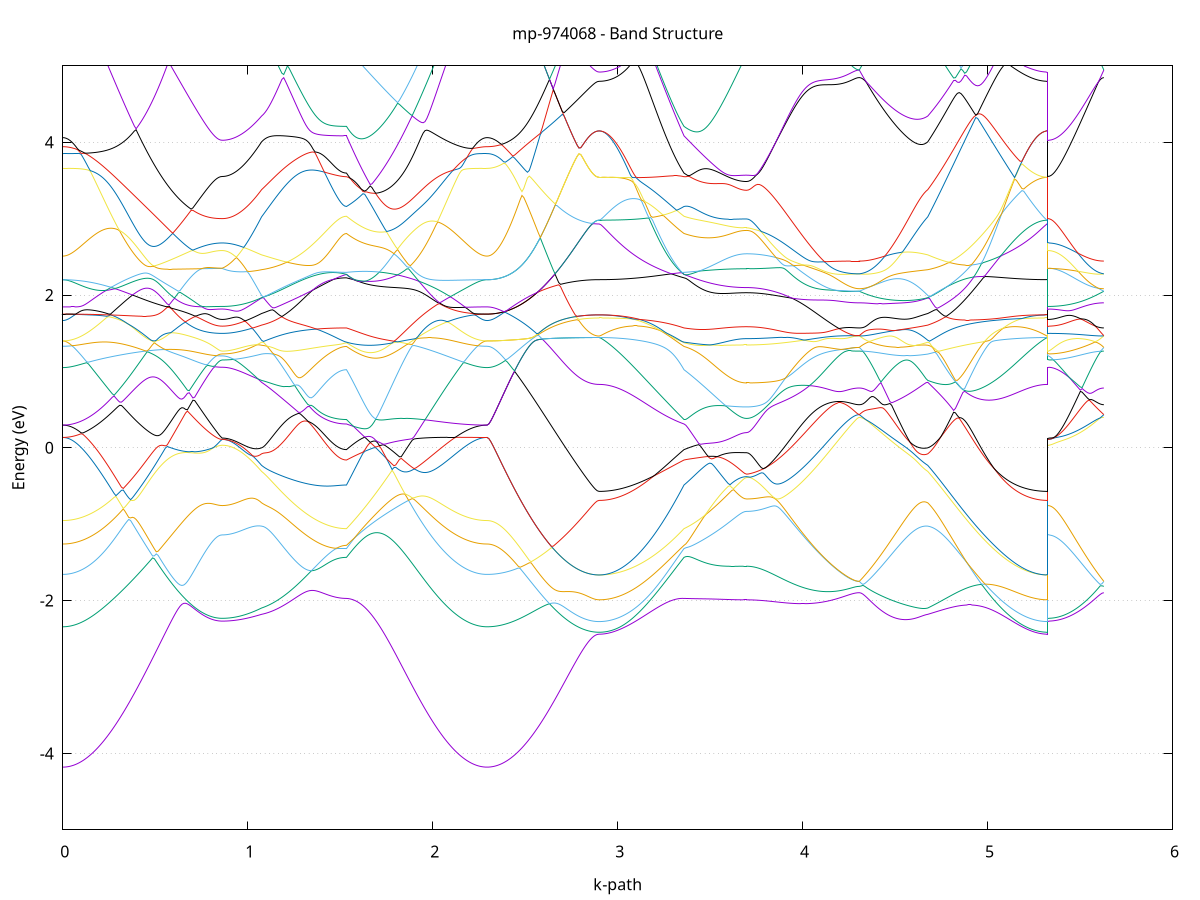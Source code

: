 set title 'mp-974068 - Band Structure'
set xlabel 'k-path'
set ylabel 'Energy (eV)'
set grid y
set yrange [-5:5]
set terminal png size 800,600
set output 'mp-974068_bands_gnuplot.png'
plot '-' using 1:2 with lines notitle, '-' using 1:2 with lines notitle, '-' using 1:2 with lines notitle, '-' using 1:2 with lines notitle, '-' using 1:2 with lines notitle, '-' using 1:2 with lines notitle, '-' using 1:2 with lines notitle, '-' using 1:2 with lines notitle, '-' using 1:2 with lines notitle, '-' using 1:2 with lines notitle, '-' using 1:2 with lines notitle, '-' using 1:2 with lines notitle, '-' using 1:2 with lines notitle, '-' using 1:2 with lines notitle, '-' using 1:2 with lines notitle, '-' using 1:2 with lines notitle, '-' using 1:2 with lines notitle, '-' using 1:2 with lines notitle, '-' using 1:2 with lines notitle, '-' using 1:2 with lines notitle, '-' using 1:2 with lines notitle, '-' using 1:2 with lines notitle, '-' using 1:2 with lines notitle, '-' using 1:2 with lines notitle, '-' using 1:2 with lines notitle, '-' using 1:2 with lines notitle, '-' using 1:2 with lines notitle, '-' using 1:2 with lines notitle, '-' using 1:2 with lines notitle, '-' using 1:2 with lines notitle, '-' using 1:2 with lines notitle, '-' using 1:2 with lines notitle, '-' using 1:2 with lines notitle, '-' using 1:2 with lines notitle, '-' using 1:2 with lines notitle, '-' using 1:2 with lines notitle, '-' using 1:2 with lines notitle, '-' using 1:2 with lines notitle, '-' using 1:2 with lines notitle, '-' using 1:2 with lines notitle, '-' using 1:2 with lines notitle, '-' using 1:2 with lines notitle, '-' using 1:2 with lines notitle, '-' using 1:2 with lines notitle, '-' using 1:2 with lines notitle, '-' using 1:2 with lines notitle, '-' using 1:2 with lines notitle, '-' using 1:2 with lines notitle
0.000000 -39.705099
0.009908 -39.705099
0.019817 -39.705099
0.029725 -39.705099
0.039633 -39.705099
0.049542 -39.705099
0.059450 -39.705099
0.069358 -39.705099
0.079267 -39.704999
0.089175 -39.704999
0.099083 -39.704999
0.108992 -39.704899
0.118900 -39.704899
0.128808 -39.704899
0.138717 -39.704799
0.148625 -39.704799
0.158533 -39.704699
0.168442 -39.704699
0.178350 -39.704599
0.188258 -39.704599
0.198167 -39.704499
0.208075 -39.704499
0.217983 -39.704399
0.227892 -39.704299
0.237800 -39.704299
0.247708 -39.704199
0.257617 -39.704199
0.267525 -39.704099
0.277433 -39.703999
0.287342 -39.703899
0.297250 -39.703899
0.307158 -39.703799
0.317066 -39.703699
0.326975 -39.703699
0.336883 -39.703599
0.346791 -39.703499
0.356700 -39.703399
0.366608 -39.703399
0.376516 -39.703299
0.386425 -39.703199
0.396333 -39.703099
0.406241 -39.703099
0.416150 -39.702999
0.426058 -39.702899
0.435966 -39.702799
0.445875 -39.702799
0.455783 -39.702699
0.465691 -39.702599
0.475600 -39.702599
0.485508 -39.702499
0.495416 -39.702399
0.505325 -39.702399
0.515233 -39.702299
0.525141 -39.702199
0.535050 -39.702199
0.544958 -39.702099
0.554866 -39.702099
0.564775 -39.701999
0.574683 -39.701999
0.584591 -39.701899
0.594500 -39.701799
0.604408 -39.701799
0.614316 -39.701699
0.624225 -39.701699
0.634133 -39.701699
0.644041 -39.701599
0.653950 -39.701599
0.663858 -39.701499
0.673766 -39.701499
0.683675 -39.701499
0.693583 -39.701399
0.703491 -39.701399
0.713400 -39.701399
0.723308 -39.701299
0.733216 -39.701299
0.743125 -39.701299
0.753033 -39.701299
0.762941 -39.701199
0.772850 -39.701199
0.782758 -39.701199
0.792666 -39.701199
0.802575 -39.701199
0.812483 -39.701199
0.822391 -39.701199
0.832300 -39.701199
0.842208 -39.701199
0.852116 -39.701099
0.862025 -39.701099
0.862025 -39.701099
0.871700 -39.701199
0.881375 -39.701099
0.891050 -39.701199
0.900725 -39.701199
0.910400 -39.701199
0.920075 -39.701199
0.929750 -39.701199
0.939426 -39.701199
0.949101 -39.701199
0.958776 -39.701199
0.968451 -39.701199
0.978126 -39.701199
0.987801 -39.701199
0.997476 -39.701199
1.007151 -39.701199
1.016827 -39.701199
1.026502 -39.701299
1.036177 -39.701299
1.045852 -39.701299
1.055527 -39.701299
1.065202 -39.701299
1.074877 -39.701299
1.074877 -39.701299
1.084856 -39.701299
1.094835 -39.701399
1.104814 -39.701399
1.114793 -39.701399
1.124772 -39.701399
1.134751 -39.701399
1.144730 -39.701399
1.154709 -39.701499
1.164688 -39.701499
1.174667 -39.701499
1.184646 -39.701499
1.194625 -39.701499
1.204604 -39.701599
1.214583 -39.701599
1.224562 -39.701599
1.234541 -39.701599
1.244520 -39.701699
1.254499 -39.701699
1.264478 -39.701699
1.274457 -39.701699
1.284436 -39.701799
1.294415 -39.701799
1.304394 -39.701799
1.314373 -39.701799
1.324352 -39.701799
1.334331 -39.701899
1.344310 -39.701899
1.354289 -39.701899
1.364268 -39.701899
1.374247 -39.701899
1.384226 -39.701999
1.394205 -39.701999
1.404184 -39.701999
1.414163 -39.701999
1.424142 -39.701999
1.434121 -39.701999
1.444100 -39.701999
1.454079 -39.702099
1.464058 -39.702099
1.474037 -39.702099
1.484016 -39.702099
1.493995 -39.702099
1.503974 -39.702099
1.513953 -39.702099
1.523932 -39.702099
1.533911 -39.702099
1.533911 -39.702099
1.543782 -39.702099
1.553653 -39.702099
1.563524 -39.702099
1.573394 -39.702099
1.583265 -39.702099
1.593136 -39.702099
1.603007 -39.702099
1.612878 -39.702099
1.622748 -39.702099
1.632619 -39.702099
1.642490 -39.702099
1.652361 -39.702099
1.662232 -39.702099
1.672103 -39.702099
1.681973 -39.702199
1.691844 -39.702199
1.701715 -39.702199
1.711586 -39.702199
1.721457 -39.702299
1.731327 -39.702299
1.741198 -39.702299
1.751069 -39.702399
1.760940 -39.702399
1.770811 -39.702499
1.780682 -39.702499
1.790552 -39.702599
1.800423 -39.702599
1.810294 -39.702699
1.820165 -39.702699
1.830036 -39.702799
1.839906 -39.702799
1.849777 -39.702899
1.859648 -39.702999
1.869519 -39.702999
1.879390 -39.703099
1.889261 -39.703199
1.899131 -39.703199
1.909002 -39.703299
1.918873 -39.703299
1.928744 -39.703399
1.938615 -39.703499
1.948485 -39.703499
1.958356 -39.703599
1.968227 -39.703699
1.978098 -39.703799
1.987969 -39.703799
1.997840 -39.703899
2.007710 -39.703999
2.017581 -39.703999
2.027452 -39.704099
2.037323 -39.704199
2.047194 -39.704199
2.057065 -39.704299
2.066935 -39.704399
2.076806 -39.704399
2.086677 -39.704499
2.096548 -39.704499
2.106419 -39.704599
2.116289 -39.704599
2.126160 -39.704699
2.136031 -39.704699
2.145902 -39.704799
2.155773 -39.704799
2.165644 -39.704899
2.175514 -39.704899
2.185385 -39.704899
2.195256 -39.704999
2.205127 -39.704999
2.214998 -39.704999
2.224868 -39.705099
2.234739 -39.705099
2.244610 -39.705099
2.254481 -39.705099
2.264352 -39.705099
2.274223 -39.705099
2.284093 -39.705099
2.293964 -39.705099
2.293964 -39.705099
2.303895 -39.705099
2.313826 -39.705099
2.323757 -39.705099
2.333687 -39.705099
2.343618 -39.705099
2.353549 -39.705099
2.363480 -39.705099
2.373411 -39.704999
2.383341 -39.704999
2.393272 -39.704999
2.403203 -39.704999
2.413134 -39.704999
2.423065 -39.704899
2.432996 -39.704899
2.442926 -39.704899
2.452857 -39.704799
2.462788 -39.704799
2.472719 -39.704699
2.482650 -39.704699
2.492580 -39.704699
2.502511 -39.704599
2.512442 -39.704599
2.522373 -39.704499
2.532304 -39.704499
2.542234 -39.704399
2.552165 -39.704399
2.562096 -39.704299
2.572027 -39.704299
2.581958 -39.704199
2.591889 -39.704199
2.601819 -39.704099
2.611750 -39.704099
2.621681 -39.703999
2.631612 -39.703999
2.641543 -39.703899
2.651473 -39.703899
2.661404 -39.703799
2.671335 -39.703799
2.681266 -39.703799
2.691197 -39.703699
2.701127 -39.703599
2.711058 -39.703599
2.720989 -39.703599
2.730920 -39.703499
2.740851 -39.703499
2.750782 -39.703499
2.760712 -39.703399
2.770643 -39.703399
2.780574 -39.703399
2.790505 -39.703299
2.800436 -39.703299
2.810366 -39.703299
2.820297 -39.703299
2.830228 -39.703299
2.840159 -39.703199
2.850090 -39.703199
2.860020 -39.703199
2.869951 -39.703199
2.879882 -39.703199
2.889813 -39.703199
2.899744 -39.703199
2.899744 -39.703199
2.909723 -39.703199
2.919702 -39.703199
2.929681 -39.703199
2.939660 -39.703199
2.949639 -39.703199
2.959618 -39.703199
2.969597 -39.703099
2.979576 -39.703099
2.989555 -39.703099
2.999534 -39.703099
3.009513 -39.703099
3.019492 -39.703099
3.029471 -39.702999
3.039450 -39.702999
3.049429 -39.702999
3.059408 -39.702999
3.069387 -39.702899
3.079366 -39.702899
3.089345 -39.702899
3.099324 -39.702799
3.109303 -39.702799
3.119282 -39.702799
3.129261 -39.702699
3.139240 -39.702699
3.149219 -39.702699
3.159198 -39.702599
3.169177 -39.702599
3.179155 -39.702599
3.189134 -39.702499
3.199113 -39.702499
3.209092 -39.702499
3.219071 -39.702399
3.229050 -39.702399
3.239029 -39.702399
3.249008 -39.702299
3.258987 -39.702299
3.268966 -39.702299
3.278945 -39.702299
3.288924 -39.702199
3.298903 -39.702199
3.308882 -39.702199
3.318861 -39.702199
3.328840 -39.702099
3.338819 -39.702099
3.348798 -39.702099
3.358777 -39.702099
3.358777 -39.702099
3.368725 -39.702099
3.378673 -39.702099
3.388621 -39.702099
3.398568 -39.702099
3.408516 -39.702099
3.418464 -39.702099
3.428412 -39.702099
3.438359 -39.702099
3.448307 -39.702099
3.458255 -39.702099
3.468203 -39.702099
3.478150 -39.702099
3.488098 -39.702099
3.498046 -39.702099
3.507994 -39.702099
3.517942 -39.702099
3.527889 -39.702099
3.537837 -39.702099
3.547785 -39.702099
3.557733 -39.702099
3.567680 -39.702099
3.577628 -39.702099
3.587576 -39.702099
3.597524 -39.702099
3.607471 -39.702099
3.617419 -39.702199
3.627367 -39.702199
3.637315 -39.702199
3.647262 -39.702199
3.657210 -39.702199
3.667158 -39.702199
3.677106 -39.702199
3.687053 -39.702199
3.697001 -39.702199
3.697001 -39.702199
3.706994 -39.702199
3.716986 -39.702199
3.726979 -39.702199
3.736971 -39.702199
3.746964 -39.702199
3.756956 -39.702099
3.766949 -39.702099
3.776941 -39.702099
3.786934 -39.702099
3.796926 -39.702099
3.806919 -39.702099
3.816911 -39.702099
3.826904 -39.702099
3.836896 -39.701999
3.846889 -39.701999
3.856881 -39.701999
3.866874 -39.701999
3.876866 -39.701999
3.886859 -39.701899
3.896852 -39.701899
3.906844 -39.701899
3.916837 -39.701899
3.926829 -39.701899
3.936822 -39.701799
3.946814 -39.701799
3.956807 -39.701799
3.966799 -39.701699
3.976792 -39.701699
3.986784 -39.701699
3.996777 -39.701699
4.006769 -39.701599
4.016762 -39.701599
4.026754 -39.701599
4.036747 -39.701599
4.046739 -39.701499
4.056732 -39.701499
4.066724 -39.701499
4.076717 -39.701499
4.086709 -39.701399
4.096702 -39.701399
4.106694 -39.701399
4.116687 -39.701399
4.126679 -39.701399
4.136672 -39.701299
4.146664 -39.701299
4.156657 -39.701299
4.166649 -39.701299
4.176642 -39.701299
4.186634 -39.701199
4.196627 -39.701199
4.206619 -39.701199
4.216612 -39.701199
4.226604 -39.701199
4.236597 -39.701199
4.246590 -39.701199
4.256582 -39.701199
4.266575 -39.701199
4.276567 -39.701199
4.286560 -39.701199
4.296552 -39.701199
4.306545 -39.701099
4.306545 -39.701099
4.316287 -39.701099
4.326029 -39.701199
4.335771 -39.701199
4.345513 -39.701199
4.355255 -39.701199
4.364997 -39.701199
4.374739 -39.701199
4.384482 -39.701199
4.394224 -39.701199
4.403966 -39.701199
4.413708 -39.701199
4.423450 -39.701199
4.433192 -39.701199
4.442934 -39.701199
4.452676 -39.701199
4.462419 -39.701199
4.472161 -39.701199
4.481903 -39.701199
4.491645 -39.701199
4.501387 -39.701199
4.511129 -39.701199
4.520871 -39.701199
4.530613 -39.701199
4.540356 -39.701199
4.550098 -39.701199
4.559840 -39.701199
4.569582 -39.701199
4.579324 -39.701199
4.589066 -39.701299
4.598808 -39.701299
4.608550 -39.701299
4.618293 -39.701299
4.628035 -39.701299
4.637777 -39.701299
4.647519 -39.701299
4.657261 -39.701299
4.667003 -39.701299
4.676745 -39.701299
4.676745 -39.701299
4.686733 -39.701299
4.696720 -39.701399
4.706707 -39.701399
4.716694 -39.701399
4.726682 -39.701399
4.736669 -39.701399
4.746656 -39.701499
4.756643 -39.701499
4.766631 -39.701499
4.776618 -39.701599
4.786605 -39.701599
4.796592 -39.701599
4.806580 -39.701599
4.816567 -39.701699
4.826554 -39.701699
4.836541 -39.701699
4.846529 -39.701799
4.856516 -39.701799
4.866503 -39.701799
4.876490 -39.701899
4.886478 -39.701899
4.896465 -39.701899
4.906452 -39.701999
4.916439 -39.701999
4.926427 -39.702099
4.936414 -39.702099
4.946401 -39.702099
4.956388 -39.702199
4.966376 -39.702199
4.976363 -39.702299
4.986350 -39.702299
4.996337 -39.702299
5.006325 -39.702399
5.016312 -39.702399
5.026299 -39.702499
5.036287 -39.702499
5.046274 -39.702499
5.056261 -39.702599
5.066248 -39.702599
5.076236 -39.702699
5.086223 -39.702699
5.096210 -39.702699
5.106197 -39.702799
5.116185 -39.702799
5.126172 -39.702799
5.136159 -39.702899
5.146146 -39.702899
5.156134 -39.702899
5.166121 -39.702899
5.176108 -39.702999
5.186095 -39.702999
5.196083 -39.702999
5.206070 -39.703099
5.216057 -39.703099
5.226044 -39.703099
5.236032 -39.703099
5.246019 -39.703099
5.256006 -39.703099
5.265993 -39.703099
5.275981 -39.703199
5.285968 -39.703199
5.295955 -39.703199
5.305942 -39.703199
5.315930 -39.703199
5.325917 -39.703199
5.325917 -39.701199
5.335688 -39.701199
5.345458 -39.701099
5.355229 -39.701099
5.364999 -39.701099
5.374770 -39.701099
5.384541 -39.701099
5.394311 -39.701099
5.404082 -39.701099
5.413853 -39.701099
5.423623 -39.701199
5.433394 -39.701199
5.443165 -39.701099
5.452935 -39.701199
5.462706 -39.701099
5.472476 -39.701099
5.482247 -39.701099
5.492018 -39.701099
5.501788 -39.701099
5.511559 -39.701099
5.521330 -39.701099
5.531100 -39.701099
5.540871 -39.701099
5.550642 -39.701099
5.560412 -39.701199
5.570183 -39.701099
5.579953 -39.701099
5.589724 -39.701099
5.599495 -39.701099
5.609265 -39.701099
5.619036 -39.701099
5.628807 -39.701099
e
0.000000 -37.675399
0.009908 -37.675299
0.019817 -37.675299
0.029725 -37.675199
0.039633 -37.675099
0.049542 -37.674899
0.059450 -37.674799
0.069358 -37.674599
0.079267 -37.674299
0.089175 -37.673999
0.099083 -37.673699
0.108992 -37.673399
0.118900 -37.672999
0.128808 -37.672599
0.138717 -37.672199
0.148625 -37.671699
0.158533 -37.671299
0.168442 -37.670699
0.178350 -37.670199
0.188258 -37.669599
0.198167 -37.668999
0.208075 -37.668399
0.217983 -37.667699
0.227892 -37.666999
0.237800 -37.666299
0.247708 -37.665599
0.257617 -37.664799
0.267525 -37.664099
0.277433 -37.663199
0.287342 -37.662399
0.297250 -37.661599
0.307158 -37.660699
0.317066 -37.659799
0.326975 -37.658899
0.336883 -37.657899
0.346791 -37.656999
0.356700 -37.655999
0.366608 -37.654999
0.376516 -37.653999
0.386425 -37.652999
0.396333 -37.651899
0.406241 -37.650899
0.416150 -37.649799
0.426058 -37.648699
0.435966 -37.647599
0.445875 -37.646499
0.455783 -37.645399
0.465691 -37.644299
0.475600 -37.643199
0.485508 -37.641999
0.495416 -37.640899
0.505325 -37.639699
0.515233 -37.638599
0.525141 -37.637399
0.535050 -37.636299
0.544958 -37.635099
0.554866 -37.633999
0.564775 -37.632799
0.574683 -37.631699
0.584591 -37.630499
0.594500 -37.629399
0.604408 -37.628199
0.614316 -37.627099
0.624225 -37.625999
0.634133 -37.624899
0.644041 -37.623799
0.653950 -37.622699
0.663858 -37.621699
0.673766 -37.620599
0.683675 -37.619599
0.693583 -37.618599
0.703491 -37.617599
0.713400 -37.616699
0.723308 -37.615799
0.733216 -37.614899
0.743125 -37.613999
0.753033 -37.613199
0.762941 -37.612499
0.772850 -37.611799
0.782758 -37.611099
0.792666 -37.610499
0.802575 -37.609999
0.812483 -37.609599
0.822391 -37.609199
0.832300 -37.608899
0.842208 -37.608699
0.852116 -37.608499
0.862025 -37.608499
0.862025 -37.608499
0.871700 -37.608499
0.881375 -37.608499
0.891050 -37.608499
0.900725 -37.608499
0.910400 -37.608499
0.920075 -37.608499
0.929750 -37.608499
0.939426 -37.608499
0.949101 -37.608499
0.958776 -37.608499
0.968451 -37.608499
0.978126 -37.608599
0.987801 -37.608599
0.997476 -37.608599
1.007151 -37.608599
1.016827 -37.608599
1.026502 -37.608599
1.036177 -37.608599
1.045852 -37.608599
1.055527 -37.608599
1.065202 -37.608599
1.074877 -37.608599
1.074877 -37.608599
1.084856 -37.608699
1.094835 -37.608699
1.104814 -37.608799
1.114793 -37.608899
1.124772 -37.608999
1.134751 -37.609199
1.144730 -37.609299
1.154709 -37.609499
1.164688 -37.609699
1.174667 -37.609899
1.184646 -37.610099
1.194625 -37.610399
1.204604 -37.610599
1.214583 -37.610799
1.224562 -37.611099
1.234541 -37.611299
1.244520 -37.611599
1.254499 -37.611799
1.264478 -37.612099
1.274457 -37.612299
1.284436 -37.612599
1.294415 -37.612799
1.304394 -37.613099
1.314373 -37.613299
1.324352 -37.613499
1.334331 -37.613799
1.344310 -37.613999
1.354289 -37.614199
1.364268 -37.614399
1.374247 -37.614599
1.384226 -37.614699
1.394205 -37.614899
1.404184 -37.615099
1.414163 -37.615199
1.424142 -37.615399
1.434121 -37.615499
1.444100 -37.615599
1.454079 -37.615699
1.464058 -37.615799
1.474037 -37.615899
1.484016 -37.615999
1.493995 -37.615999
1.503974 -37.616099
1.513953 -37.616099
1.523932 -37.616099
1.533911 -37.616099
1.533911 -37.616099
1.543782 -37.616699
1.553653 -37.617399
1.563524 -37.618099
1.573394 -37.618799
1.583265 -37.619499
1.593136 -37.620299
1.603007 -37.621099
1.612878 -37.621899
1.622748 -37.622799
1.632619 -37.623699
1.642490 -37.624599
1.652361 -37.625499
1.662232 -37.626499
1.672103 -37.627399
1.681973 -37.628399
1.691844 -37.629399
1.701715 -37.630499
1.711586 -37.631499
1.721457 -37.632499
1.731327 -37.633599
1.741198 -37.634699
1.751069 -37.635799
1.760940 -37.636799
1.770811 -37.637899
1.780682 -37.638999
1.790552 -37.640099
1.800423 -37.641199
1.810294 -37.642299
1.820165 -37.643399
1.830036 -37.644499
1.839906 -37.645599
1.849777 -37.646699
1.859648 -37.647799
1.869519 -37.648899
1.879390 -37.649899
1.889261 -37.650999
1.899131 -37.651999
1.909002 -37.653099
1.918873 -37.654099
1.928744 -37.655099
1.938615 -37.656099
1.948485 -37.656999
1.958356 -37.657999
1.968227 -37.658899
1.978098 -37.659799
1.987969 -37.660699
1.997840 -37.661599
2.007710 -37.662499
2.017581 -37.663299
2.027452 -37.664099
2.037323 -37.664899
2.047194 -37.665599
2.057065 -37.666399
2.066935 -37.667099
2.076806 -37.667799
2.086677 -37.668399
2.096548 -37.669099
2.106419 -37.669699
2.116289 -37.670199
2.126160 -37.670799
2.136031 -37.671299
2.145902 -37.671799
2.155773 -37.672199
2.165644 -37.672699
2.175514 -37.673099
2.185385 -37.673399
2.195256 -37.673699
2.205127 -37.674099
2.214998 -37.674299
2.224868 -37.674599
2.234739 -37.674799
2.244610 -37.674999
2.254481 -37.675099
2.264352 -37.675199
2.274223 -37.675299
2.284093 -37.675299
2.293964 -37.675399
2.293964 -37.675399
2.303895 -37.675299
2.313826 -37.675299
2.323757 -37.675199
2.333687 -37.675099
2.343618 -37.674899
2.353549 -37.674699
2.363480 -37.674499
2.373411 -37.674199
2.383341 -37.673899
2.393272 -37.673499
2.403203 -37.673099
2.413134 -37.672699
2.423065 -37.672299
2.432996 -37.671799
2.442926 -37.671299
2.452857 -37.670699
2.462788 -37.670099
2.472719 -37.669499
2.482650 -37.668799
2.492580 -37.668099
2.502511 -37.667399
2.512442 -37.666599
2.522373 -37.665899
2.532304 -37.664999
2.542234 -37.664199
2.552165 -37.663299
2.562096 -37.662399
2.572027 -37.661499
2.581958 -37.660499
2.591889 -37.659499
2.601819 -37.658499
2.611750 -37.657399
2.621681 -37.656399
2.631612 -37.655299
2.641543 -37.654099
2.651473 -37.652999
2.661404 -37.651799
2.671335 -37.650699
2.681266 -37.649399
2.691197 -37.648199
2.701127 -37.646999
2.711058 -37.645699
2.720989 -37.644499
2.730920 -37.643199
2.740851 -37.641899
2.750782 -37.640599
2.760712 -37.639299
2.770643 -37.637999
2.780574 -37.636699
2.790505 -37.635399
2.800436 -37.634099
2.810366 -37.632799
2.820297 -37.631599
2.830228 -37.630399
2.840159 -37.629299
2.850090 -37.628199
2.860020 -37.627299
2.869951 -37.626499
2.879882 -37.625899
2.889813 -37.625499
2.899744 -37.625399
2.899744 -37.625399
2.909723 -37.625399
2.919702 -37.625299
2.929681 -37.625199
2.939660 -37.625099
2.949639 -37.624999
2.959618 -37.624799
2.969597 -37.624599
2.979576 -37.624399
2.989555 -37.624099
2.999534 -37.623799
3.009513 -37.623499
3.019492 -37.623199
3.029471 -37.622799
3.039450 -37.622399
3.049429 -37.621899
3.059408 -37.621499
3.069387 -37.620999
3.079366 -37.620499
3.089345 -37.619899
3.099324 -37.619299
3.109303 -37.618699
3.119282 -37.618099
3.129261 -37.617399
3.139240 -37.616799
3.149219 -37.616099
3.159198 -37.615299
3.169177 -37.614599
3.179155 -37.613799
3.189134 -37.612999
3.199113 -37.612199
3.209092 -37.611299
3.219071 -37.610499
3.229050 -37.610499
3.239029 -37.610799
3.249008 -37.611099
3.258987 -37.611399
3.268966 -37.611699
3.278945 -37.612099
3.288924 -37.612499
3.298903 -37.612899
3.308882 -37.613399
3.318861 -37.613899
3.328840 -37.614399
3.338819 -37.614899
3.348798 -37.615499
3.358777 -37.616099
3.358777 -37.616099
3.368725 -37.616399
3.378673 -37.616799
3.388621 -37.617299
3.398568 -37.617699
3.408516 -37.618299
3.418464 -37.618799
3.428412 -37.619399
3.438359 -37.619899
3.448307 -37.620499
3.458255 -37.621099
3.468203 -37.621599
3.478150 -37.622199
3.488098 -37.622699
3.498046 -37.623199
3.507994 -37.623799
3.517942 -37.624199
3.527889 -37.624699
3.537837 -37.625199
3.547785 -37.625599
3.557733 -37.625999
3.567680 -37.626399
3.577628 -37.626699
3.587576 -37.627099
3.597524 -37.627399
3.607471 -37.627599
3.617419 -37.627899
3.627367 -37.628099
3.637315 -37.628299
3.647262 -37.628499
3.657210 -37.628599
3.667158 -37.628699
3.677106 -37.628799
3.687053 -37.628799
3.697001 -37.628799
3.697001 -37.628799
3.706994 -37.628799
3.716986 -37.628799
3.726979 -37.628799
3.736971 -37.628699
3.746964 -37.628599
3.756956 -37.628499
3.766949 -37.628399
3.776941 -37.628199
3.786934 -37.628099
3.796926 -37.627899
3.806919 -37.627699
3.816911 -37.627499
3.826904 -37.627199
3.836896 -37.626999
3.846889 -37.626699
3.856881 -37.626399
3.866874 -37.626099
3.876866 -37.625799
3.886859 -37.625399
3.896852 -37.625099
3.906844 -37.624699
3.916837 -37.624299
3.926829 -37.623899
3.936822 -37.623499
3.946814 -37.623099
3.956807 -37.622699
3.966799 -37.622199
3.976792 -37.621799
3.986784 -37.621299
3.996777 -37.620799
4.006769 -37.620299
4.016762 -37.619799
4.026754 -37.619299
4.036747 -37.618799
4.046739 -37.618299
4.056732 -37.617799
4.066724 -37.617299
4.076717 -37.616799
4.086709 -37.616199
4.096702 -37.615699
4.106694 -37.615199
4.116687 -37.614699
4.126679 -37.614199
4.136672 -37.613699
4.146664 -37.613199
4.156657 -37.612699
4.166649 -37.612199
4.176642 -37.611799
4.186634 -37.611299
4.196627 -37.610899
4.206619 -37.610499
4.216612 -37.610199
4.226604 -37.609799
4.236597 -37.609499
4.246590 -37.609299
4.256582 -37.608999
4.266575 -37.608899
4.276567 -37.608699
4.286560 -37.608599
4.296552 -37.608499
4.306545 -37.608499
4.306545 -37.608499
4.316287 -37.608499
4.326029 -37.608499
4.335771 -37.608599
4.345513 -37.608599
4.355255 -37.608599
4.364997 -37.608699
4.374739 -37.608699
4.384482 -37.608799
4.394224 -37.608899
4.403966 -37.608899
4.413708 -37.608999
4.423450 -37.608999
4.433192 -37.609099
4.442934 -37.609099
4.452676 -37.609199
4.462419 -37.609199
4.472161 -37.609199
4.481903 -37.609299
4.491645 -37.609299
4.501387 -37.609299
4.511129 -37.609299
4.520871 -37.609299
4.530613 -37.609299
4.540356 -37.609199
4.550098 -37.609199
4.559840 -37.609199
4.569582 -37.609099
4.579324 -37.609099
4.589066 -37.608999
4.598808 -37.608999
4.608550 -37.608899
4.618293 -37.608799
4.628035 -37.608799
4.637777 -37.608699
4.647519 -37.608699
4.657261 -37.608699
4.667003 -37.608599
4.676745 -37.608599
4.676745 -37.608599
4.686733 -37.608599
4.696720 -37.608699
4.706707 -37.608699
4.716694 -37.608699
4.726682 -37.608699
4.736669 -37.608699
4.746656 -37.608699
4.756643 -37.608699
4.766631 -37.608699
4.776618 -37.608699
4.786605 -37.608699
4.796592 -37.608699
4.806580 -37.608699
4.816567 -37.608699
4.826554 -37.608699
4.836541 -37.608699
4.846529 -37.608699
4.856516 -37.608699
4.866503 -37.608699
4.876490 -37.608699
4.886478 -37.608699
4.896465 -37.608599
4.906452 -37.608599
4.916439 -37.608599
4.926427 -37.608599
4.936414 -37.608599
4.946401 -37.608599
4.956388 -37.608499
4.966376 -37.608499
4.976363 -37.608799
4.986350 -37.609599
4.996337 -37.610399
5.006325 -37.611199
5.016312 -37.611999
5.026299 -37.612799
5.036287 -37.613499
5.046274 -37.614199
5.056261 -37.614999
5.066248 -37.615699
5.076236 -37.616299
5.086223 -37.616999
5.096210 -37.617699
5.106197 -37.618299
5.116185 -37.618899
5.126172 -37.619399
5.136159 -37.619999
5.146146 -37.620499
5.156134 -37.620999
5.166121 -37.621499
5.176108 -37.621999
5.186095 -37.622399
5.196083 -37.622799
5.206070 -37.623199
5.216057 -37.623499
5.226044 -37.623799
5.236032 -37.624099
5.246019 -37.624399
5.256006 -37.624599
5.265993 -37.624799
5.275981 -37.624999
5.285968 -37.625099
5.295955 -37.625199
5.305942 -37.625299
5.315930 -37.625399
5.325917 -37.625399
5.325917 -37.608499
5.335688 -37.608499
5.345458 -37.608499
5.355229 -37.608499
5.364999 -37.608499
5.374770 -37.608499
5.384541 -37.608499
5.394311 -37.608499
5.404082 -37.608499
5.413853 -37.608499
5.423623 -37.608499
5.433394 -37.608499
5.443165 -37.608499
5.452935 -37.608499
5.462706 -37.608499
5.472476 -37.608499
5.482247 -37.608499
5.492018 -37.608499
5.501788 -37.608499
5.511559 -37.608499
5.521330 -37.608499
5.531100 -37.608499
5.540871 -37.608499
5.550642 -37.608499
5.560412 -37.608499
5.570183 -37.608499
5.579953 -37.608499
5.589724 -37.608499
5.599495 -37.608499
5.609265 -37.608499
5.619036 -37.608499
5.628807 -37.608499
e
0.000000 -37.553999
0.009908 -37.553999
0.019817 -37.553999
0.029725 -37.554099
0.039633 -37.554099
0.049542 -37.554099
0.059450 -37.554099
0.069358 -37.554199
0.079267 -37.554199
0.089175 -37.554299
0.099083 -37.554399
0.108992 -37.554399
0.118900 -37.554499
0.128808 -37.554599
0.138717 -37.554699
0.148625 -37.554799
0.158533 -37.554899
0.168442 -37.554999
0.178350 -37.555099
0.188258 -37.555199
0.198167 -37.555399
0.208075 -37.555499
0.217983 -37.555699
0.227892 -37.555799
0.237800 -37.555999
0.247708 -37.556099
0.257617 -37.556299
0.267525 -37.556499
0.277433 -37.556699
0.287342 -37.556899
0.297250 -37.557099
0.307158 -37.557299
0.317066 -37.557499
0.326975 -37.557799
0.336883 -37.557999
0.346791 -37.558299
0.356700 -37.558499
0.366608 -37.558799
0.376516 -37.559099
0.386425 -37.559399
0.396333 -37.559699
0.406241 -37.559999
0.416150 -37.560299
0.426058 -37.560599
0.435966 -37.560899
0.445875 -37.561299
0.455783 -37.561599
0.465691 -37.561999
0.475600 -37.562399
0.485508 -37.562799
0.495416 -37.563199
0.505325 -37.563599
0.515233 -37.563999
0.525141 -37.564399
0.535050 -37.564799
0.544958 -37.565299
0.554866 -37.565699
0.564775 -37.566299
0.574683 -37.566999
0.584591 -37.567699
0.594500 -37.568399
0.604408 -37.569099
0.614316 -37.569699
0.624225 -37.570399
0.634133 -37.570999
0.644041 -37.571599
0.653950 -37.572199
0.663858 -37.572699
0.673766 -37.573199
0.683675 -37.573699
0.693583 -37.574199
0.703491 -37.574699
0.713400 -37.575099
0.723308 -37.575499
0.733216 -37.575899
0.743125 -37.576199
0.753033 -37.576599
0.762941 -37.576899
0.772850 -37.577199
0.782758 -37.577399
0.792666 -37.577599
0.802575 -37.577899
0.812483 -37.578199
0.822391 -37.578499
0.832300 -37.578599
0.842208 -37.578799
0.852116 -37.578899
0.862025 -37.578899
0.862025 -37.578899
0.871700 -37.578899
0.881375 -37.578899
0.891050 -37.578799
0.900725 -37.578699
0.910400 -37.578699
0.920075 -37.578899
0.929750 -37.578999
0.939426 -37.579299
0.949101 -37.579499
0.958776 -37.579799
0.968451 -37.580099
0.978126 -37.580399
0.987801 -37.580799
0.997476 -37.581199
1.007151 -37.581599
1.016827 -37.581999
1.026502 -37.582499
1.036177 -37.582899
1.045852 -37.583499
1.055527 -37.583999
1.065202 -37.584499
1.074877 -37.585099
1.074877 -37.585099
1.084856 -37.585499
1.094835 -37.585899
1.104814 -37.586399
1.114793 -37.586799
1.124772 -37.587199
1.134751 -37.587599
1.144730 -37.587999
1.154709 -37.588399
1.164688 -37.588699
1.174667 -37.589099
1.184646 -37.589499
1.194625 -37.589899
1.204604 -37.590199
1.214583 -37.590599
1.224562 -37.590899
1.234541 -37.591199
1.244520 -37.591499
1.254499 -37.591899
1.264478 -37.592199
1.274457 -37.592499
1.284436 -37.592799
1.294415 -37.592999
1.304394 -37.593299
1.314373 -37.593599
1.324352 -37.593799
1.334331 -37.593999
1.344310 -37.594299
1.354289 -37.594499
1.364268 -37.594699
1.374247 -37.594899
1.384226 -37.595099
1.394205 -37.595299
1.404184 -37.595399
1.414163 -37.595599
1.424142 -37.595699
1.434121 -37.595799
1.444100 -37.595899
1.454079 -37.595999
1.464058 -37.596099
1.474037 -37.596199
1.484016 -37.596299
1.493995 -37.596299
1.503974 -37.596399
1.513953 -37.596399
1.523932 -37.596399
1.533911 -37.596399
1.533911 -37.596399
1.543782 -37.595299
1.553653 -37.594199
1.563524 -37.593099
1.573394 -37.591999
1.583265 -37.590899
1.593136 -37.589699
1.603007 -37.588599
1.612878 -37.587399
1.622748 -37.586199
1.632619 -37.585099
1.642490 -37.583899
1.652361 -37.582699
1.662232 -37.581599
1.672103 -37.580399
1.681973 -37.579199
1.691844 -37.577999
1.701715 -37.576899
1.711586 -37.575699
1.721457 -37.574499
1.731327 -37.573399
1.741198 -37.572199
1.751069 -37.570999
1.760940 -37.569899
1.770811 -37.568699
1.780682 -37.567599
1.790552 -37.566499
1.800423 -37.565299
1.810294 -37.564199
1.820165 -37.563099
1.830036 -37.561999
1.839906 -37.560899
1.849777 -37.559899
1.859648 -37.558799
1.869519 -37.558399
1.879390 -37.558199
1.889261 -37.558099
1.899131 -37.557999
1.909002 -37.557899
1.918873 -37.557699
1.928744 -37.557599
1.938615 -37.557399
1.948485 -37.557299
1.958356 -37.557199
1.968227 -37.556999
1.978098 -37.556899
1.987969 -37.556699
1.997840 -37.556599
2.007710 -37.556399
2.017581 -37.556299
2.027452 -37.556199
2.037323 -37.555999
2.047194 -37.555899
2.057065 -37.555799
2.066935 -37.555599
2.076806 -37.555499
2.086677 -37.555399
2.096548 -37.555299
2.106419 -37.555099
2.116289 -37.554999
2.126160 -37.554899
2.136031 -37.554799
2.145902 -37.554699
2.155773 -37.554699
2.165644 -37.554599
2.175514 -37.554499
2.185385 -37.554399
2.195256 -37.554399
2.205127 -37.554299
2.214998 -37.554199
2.224868 -37.554199
2.234739 -37.554199
2.244610 -37.554099
2.254481 -37.554099
2.264352 -37.554099
2.274223 -37.553999
2.284093 -37.553999
2.293964 -37.553999
2.293964 -37.553999
2.303895 -37.553999
2.313826 -37.554099
2.323757 -37.554199
2.333687 -37.554399
2.343618 -37.554599
2.353549 -37.554799
2.363480 -37.555099
2.373411 -37.555399
2.383341 -37.555699
2.393272 -37.556099
2.403203 -37.556499
2.413134 -37.556999
2.423065 -37.557499
2.432996 -37.558099
2.442926 -37.558699
2.452857 -37.559299
2.462788 -37.559999
2.472719 -37.560699
2.482650 -37.561399
2.492580 -37.562199
2.502511 -37.562999
2.512442 -37.563799
2.522373 -37.564699
2.532304 -37.565599
2.542234 -37.566599
2.552165 -37.567599
2.562096 -37.568599
2.572027 -37.569599
2.581958 -37.570699
2.591889 -37.571799
2.601819 -37.572899
2.611750 -37.573999
2.621681 -37.575199
2.631612 -37.576399
2.641543 -37.577599
2.651473 -37.578799
2.661404 -37.580099
2.671335 -37.581399
2.681266 -37.582699
2.691197 -37.583999
2.701127 -37.585299
2.711058 -37.586599
2.720989 -37.587999
2.730920 -37.589399
2.740851 -37.590699
2.750782 -37.592099
2.760712 -37.593499
2.770643 -37.594799
2.780574 -37.596199
2.790505 -37.597499
2.800436 -37.598899
2.810366 -37.600199
2.820297 -37.601499
2.830228 -37.602699
2.840159 -37.603799
2.850090 -37.604899
2.860020 -37.605899
2.869951 -37.606699
2.879882 -37.607299
2.889813 -37.607699
2.899744 -37.607899
2.899744 -37.607899
2.909723 -37.607899
2.919702 -37.607899
2.929681 -37.607899
2.939660 -37.607899
2.949639 -37.607899
2.959618 -37.607899
2.969597 -37.607899
2.979576 -37.607899
2.989555 -37.607899
2.999534 -37.607999
3.009513 -37.607999
3.019492 -37.607999
3.029471 -37.607999
3.039450 -37.608099
3.049429 -37.608099
3.059408 -37.608199
3.069387 -37.608199
3.079366 -37.608299
3.089345 -37.608299
3.099324 -37.608399
3.109303 -37.608499
3.119282 -37.608599
3.129261 -37.608699
3.139240 -37.608799
3.149219 -37.608899
3.159198 -37.609099
3.169177 -37.609199
3.179155 -37.609399
3.189134 -37.609599
3.199113 -37.609799
3.209092 -37.609999
3.219071 -37.610199
3.229050 -37.609599
3.239029 -37.608699
3.249008 -37.607699
3.258987 -37.606799
3.268966 -37.605799
3.278945 -37.604799
3.288924 -37.603799
3.298903 -37.602799
3.308882 -37.601799
3.318861 -37.600799
3.328840 -37.599699
3.338819 -37.598599
3.348798 -37.597499
3.358777 -37.596399
3.358777 -37.596399
3.368725 -37.595899
3.378673 -37.595299
3.388621 -37.594599
3.398568 -37.593899
3.408516 -37.593199
3.418464 -37.592499
3.428412 -37.591699
3.438359 -37.590899
3.448307 -37.590099
3.458255 -37.589399
3.468203 -37.588599
3.478150 -37.587799
3.488098 -37.587099
3.498046 -37.586399
3.507994 -37.585699
3.517942 -37.584999
3.527889 -37.584299
3.537837 -37.583699
3.547785 -37.583099
3.557733 -37.582499
3.567680 -37.581999
3.577628 -37.581499
3.587576 -37.580999
3.597524 -37.580599
3.607471 -37.580199
3.617419 -37.579799
3.627367 -37.579499
3.637315 -37.579199
3.647262 -37.578899
3.657210 -37.578699
3.667158 -37.578599
3.677106 -37.578499
3.687053 -37.578399
3.697001 -37.578399
3.697001 -37.578399
3.706994 -37.578399
3.716986 -37.578399
3.726979 -37.578399
3.736971 -37.578399
3.746964 -37.578399
3.756956 -37.578399
3.766949 -37.578399
3.776941 -37.578399
3.786934 -37.578399
3.796926 -37.578399
3.806919 -37.578399
3.816911 -37.578399
3.826904 -37.578399
3.836896 -37.578399
3.846889 -37.578399
3.856881 -37.578399
3.866874 -37.578399
3.876866 -37.578399
3.886859 -37.578399
3.896852 -37.578399
3.906844 -37.578399
3.916837 -37.578399
3.926829 -37.578399
3.936822 -37.578499
3.946814 -37.578499
3.956807 -37.578499
3.966799 -37.578499
3.976792 -37.578499
3.986784 -37.578499
3.996777 -37.578499
4.006769 -37.578499
4.016762 -37.578499
4.026754 -37.578499
4.036747 -37.578499
4.046739 -37.578499
4.056732 -37.578499
4.066724 -37.578499
4.076717 -37.578499
4.086709 -37.578499
4.096702 -37.578599
4.106694 -37.578599
4.116687 -37.578599
4.126679 -37.578599
4.136672 -37.578599
4.146664 -37.578599
4.156657 -37.578599
4.166649 -37.578599
4.176642 -37.578599
4.186634 -37.578599
4.196627 -37.578599
4.206619 -37.578599
4.216612 -37.578599
4.226604 -37.578599
4.236597 -37.578599
4.246590 -37.578599
4.256582 -37.578599
4.266575 -37.578599
4.276567 -37.578599
4.286560 -37.578599
4.296552 -37.578599
4.306545 -37.578599
4.306545 -37.578599
4.316287 -37.578599
4.326029 -37.578599
4.335771 -37.578599
4.345513 -37.578599
4.355255 -37.578599
4.364997 -37.578499
4.374739 -37.578499
4.384482 -37.578499
4.394224 -37.578599
4.403966 -37.578599
4.413708 -37.578599
4.423450 -37.578699
4.433192 -37.578699
4.442934 -37.578799
4.452676 -37.578899
4.462419 -37.578999
4.472161 -37.579099
4.481903 -37.579299
4.491645 -37.579399
4.501387 -37.579599
4.511129 -37.579799
4.520871 -37.579999
4.530613 -37.580199
4.540356 -37.580499
4.550098 -37.580699
4.559840 -37.580999
4.569582 -37.581299
4.579324 -37.581599
4.589066 -37.581899
4.598808 -37.582299
4.608550 -37.582599
4.618293 -37.582999
4.628035 -37.583299
4.637777 -37.583699
4.647519 -37.583999
4.657261 -37.584399
4.667003 -37.584799
4.676745 -37.585099
4.676745 -37.585099
4.686733 -37.585699
4.696720 -37.586399
4.706707 -37.586999
4.716694 -37.587699
4.726682 -37.588399
4.736669 -37.589099
4.746656 -37.589799
4.756643 -37.590599
4.766631 -37.591299
4.776618 -37.592099
4.786605 -37.592899
4.796592 -37.593699
4.806580 -37.594499
4.816567 -37.595299
4.826554 -37.596099
4.836541 -37.596999
4.846529 -37.597799
4.856516 -37.598699
4.866503 -37.599499
4.876490 -37.600399
4.886478 -37.601199
4.896465 -37.602099
4.906452 -37.602899
4.916439 -37.603799
4.926427 -37.604599
4.936414 -37.605499
4.946401 -37.606299
4.956388 -37.607199
4.966376 -37.607999
4.976363 -37.608499
4.986350 -37.608499
4.996337 -37.608499
5.006325 -37.608399
5.016312 -37.608399
5.026299 -37.608399
5.036287 -37.608399
5.046274 -37.608299
5.056261 -37.608299
5.066248 -37.608299
5.076236 -37.608299
5.086223 -37.608199
5.096210 -37.608199
5.106197 -37.608199
5.116185 -37.608199
5.126172 -37.608099
5.136159 -37.608099
5.146146 -37.608099
5.156134 -37.608099
5.166121 -37.607999
5.176108 -37.607999
5.186095 -37.607999
5.196083 -37.607999
5.206070 -37.607999
5.216057 -37.607999
5.226044 -37.607899
5.236032 -37.607899
5.246019 -37.607899
5.256006 -37.607899
5.265993 -37.607899
5.275981 -37.607899
5.285968 -37.607899
5.295955 -37.607899
5.305942 -37.607899
5.315930 -37.607899
5.325917 -37.607899
5.325917 -37.578899
5.335688 -37.578899
5.345458 -37.578899
5.355229 -37.578899
5.364999 -37.578899
5.374770 -37.578899
5.384541 -37.578899
5.394311 -37.578899
5.404082 -37.578899
5.413853 -37.578899
5.423623 -37.578899
5.433394 -37.578899
5.443165 -37.578899
5.452935 -37.578899
5.462706 -37.578799
5.472476 -37.578799
5.482247 -37.578799
5.492018 -37.578799
5.501788 -37.578799
5.511559 -37.578799
5.521330 -37.578799
5.531100 -37.578799
5.540871 -37.578699
5.550642 -37.578699
5.560412 -37.578699
5.570183 -37.578699
5.579953 -37.578699
5.589724 -37.578699
5.599495 -37.578699
5.609265 -37.578599
5.619036 -37.578599
5.628807 -37.578599
e
0.000000 -37.532999
0.009908 -37.532999
0.019817 -37.532999
0.029725 -37.533099
0.039633 -37.533199
0.049542 -37.533299
0.059450 -37.533499
0.069358 -37.533699
0.079267 -37.533899
0.089175 -37.534199
0.099083 -37.534399
0.108992 -37.534699
0.118900 -37.535099
0.128808 -37.535399
0.138717 -37.535799
0.148625 -37.536199
0.158533 -37.536699
0.168442 -37.537099
0.178350 -37.537599
0.188258 -37.538099
0.198167 -37.538699
0.208075 -37.539199
0.217983 -37.539799
0.227892 -37.540399
0.237800 -37.540999
0.247708 -37.541599
0.257617 -37.542299
0.267525 -37.542999
0.277433 -37.543699
0.287342 -37.544399
0.297250 -37.545099
0.307158 -37.545799
0.317066 -37.546599
0.326975 -37.547299
0.336883 -37.548099
0.346791 -37.548899
0.356700 -37.549699
0.366608 -37.550399
0.376516 -37.551199
0.386425 -37.551999
0.396333 -37.552899
0.406241 -37.553699
0.416150 -37.554499
0.426058 -37.555299
0.435966 -37.556099
0.445875 -37.556999
0.455783 -37.557799
0.465691 -37.558599
0.475600 -37.559399
0.485508 -37.560199
0.495416 -37.560999
0.505325 -37.561799
0.515233 -37.562599
0.525141 -37.563299
0.535050 -37.564099
0.544958 -37.564899
0.554866 -37.565599
0.564775 -37.566199
0.574683 -37.566699
0.584591 -37.567099
0.594500 -37.567599
0.604408 -37.568099
0.614316 -37.568599
0.624225 -37.569099
0.634133 -37.569699
0.644041 -37.570199
0.653950 -37.570699
0.663858 -37.571199
0.673766 -37.571799
0.683675 -37.572299
0.693583 -37.572799
0.703491 -37.573399
0.713400 -37.573899
0.723308 -37.574399
0.733216 -37.574899
0.743125 -37.575399
0.753033 -37.575899
0.762941 -37.576399
0.772850 -37.576799
0.782758 -37.577199
0.792666 -37.577599
0.802575 -37.577799
0.812483 -37.577999
0.822391 -37.578099
0.832300 -37.578199
0.842208 -37.578299
0.852116 -37.578299
0.862025 -37.578299
0.862025 -37.578299
0.871700 -37.578299
0.881375 -37.578399
0.891050 -37.578499
0.900725 -37.578599
0.910400 -37.578599
0.920075 -37.578399
0.929750 -37.578199
0.939426 -37.577999
0.949101 -37.577799
0.958776 -37.577499
0.968451 -37.577199
0.978126 -37.576899
0.987801 -37.576599
0.997476 -37.576199
1.007151 -37.575799
1.016827 -37.575399
1.026502 -37.574999
1.036177 -37.574499
1.045852 -37.573999
1.055527 -37.573499
1.065202 -37.572999
1.074877 -37.572399
1.074877 -37.572399
1.084856 -37.571999
1.094835 -37.571599
1.104814 -37.571099
1.114793 -37.570599
1.124772 -37.570099
1.134751 -37.569599
1.144730 -37.568999
1.154709 -37.568499
1.164688 -37.567899
1.174667 -37.567399
1.184646 -37.566799
1.194625 -37.566199
1.204604 -37.565699
1.214583 -37.565099
1.224562 -37.564499
1.234541 -37.563999
1.244520 -37.563399
1.254499 -37.562899
1.264478 -37.562299
1.274457 -37.561799
1.284436 -37.561299
1.294415 -37.560799
1.304394 -37.560299
1.314373 -37.559799
1.324352 -37.559399
1.334331 -37.558899
1.344310 -37.558499
1.354289 -37.558099
1.364268 -37.557699
1.374247 -37.557299
1.384226 -37.556999
1.394205 -37.556699
1.404184 -37.556299
1.414163 -37.556099
1.424142 -37.555799
1.434121 -37.555499
1.444100 -37.555299
1.454079 -37.555099
1.464058 -37.554899
1.474037 -37.554799
1.484016 -37.554599
1.493995 -37.554499
1.503974 -37.554499
1.513953 -37.554399
1.523932 -37.554399
1.533911 -37.554299
1.533911 -37.554299
1.543782 -37.554799
1.553653 -37.555199
1.563524 -37.555599
1.573394 -37.555999
1.583265 -37.556399
1.593136 -37.556699
1.603007 -37.557099
1.612878 -37.557299
1.622748 -37.557599
1.632619 -37.557899
1.642490 -37.558099
1.652361 -37.558299
1.662232 -37.558499
1.672103 -37.558599
1.681973 -37.558699
1.691844 -37.558899
1.701715 -37.558999
1.711586 -37.558999
1.721457 -37.559099
1.731327 -37.559099
1.741198 -37.559199
1.751069 -37.559199
1.760940 -37.559199
1.770811 -37.559099
1.780682 -37.559099
1.790552 -37.559099
1.800423 -37.558999
1.810294 -37.558899
1.820165 -37.558899
1.830036 -37.558799
1.839906 -37.558699
1.849777 -37.558599
1.859648 -37.558499
1.869519 -37.557799
1.879390 -37.556699
1.889261 -37.555699
1.899131 -37.554699
1.909002 -37.553699
1.918873 -37.552699
1.928744 -37.551799
1.938615 -37.550899
1.948485 -37.549899
1.958356 -37.548999
1.968227 -37.548199
1.978098 -37.547299
1.987969 -37.546499
1.997840 -37.545699
2.007710 -37.544899
2.017581 -37.544099
2.027452 -37.543299
2.037323 -37.542599
2.047194 -37.541899
2.057065 -37.541199
2.066935 -37.540599
2.076806 -37.539899
2.086677 -37.539299
2.096548 -37.538699
2.106419 -37.538199
2.116289 -37.537699
2.126160 -37.537199
2.136031 -37.536699
2.145902 -37.536199
2.155773 -37.535799
2.165644 -37.535399
2.175514 -37.535099
2.185385 -37.534699
2.195256 -37.534399
2.205127 -37.534099
2.214998 -37.533899
2.224868 -37.533699
2.234739 -37.533499
2.244610 -37.533299
2.254481 -37.533199
2.264352 -37.533099
2.274223 -37.532999
2.284093 -37.532999
2.293964 -37.532999
2.293964 -37.532999
2.303895 -37.532899
2.313826 -37.532899
2.323757 -37.532999
2.333687 -37.532999
2.343618 -37.532999
2.353549 -37.532999
2.363480 -37.532999
2.373411 -37.532999
2.383341 -37.532999
2.393272 -37.532999
2.403203 -37.532999
2.413134 -37.532999
2.423065 -37.532999
2.432996 -37.532999
2.442926 -37.532999
2.452857 -37.532999
2.462788 -37.532999
2.472719 -37.532999
2.482650 -37.532999
2.492580 -37.532999
2.502511 -37.532999
2.512442 -37.533099
2.522373 -37.533099
2.532304 -37.533099
2.542234 -37.533099
2.552165 -37.533099
2.562096 -37.533099
2.572027 -37.533099
2.581958 -37.533099
2.591889 -37.533099
2.601819 -37.533099
2.611750 -37.533199
2.621681 -37.533199
2.631612 -37.533199
2.641543 -37.533199
2.651473 -37.533199
2.661404 -37.533199
2.671335 -37.533199
2.681266 -37.533199
2.691197 -37.533199
2.701127 -37.533199
2.711058 -37.533199
2.720989 -37.533299
2.730920 -37.533299
2.740851 -37.533299
2.750782 -37.533299
2.760712 -37.533299
2.770643 -37.533299
2.780574 -37.533299
2.790505 -37.533299
2.800436 -37.533299
2.810366 -37.533299
2.820297 -37.533299
2.830228 -37.533299
2.840159 -37.533299
2.850090 -37.533299
2.860020 -37.533299
2.869951 -37.533299
2.879882 -37.533299
2.889813 -37.533299
2.899744 -37.533299
2.899744 -37.533299
2.909723 -37.533299
2.919702 -37.533399
2.929681 -37.533499
2.939660 -37.533599
2.949639 -37.533699
2.959618 -37.533899
2.969597 -37.534099
2.979576 -37.534299
2.989555 -37.534499
2.999534 -37.534799
3.009513 -37.535099
3.019492 -37.535499
3.029471 -37.535799
3.039450 -37.536199
3.049429 -37.536599
3.059408 -37.537099
3.069387 -37.537499
3.079366 -37.537999
3.089345 -37.538499
3.099324 -37.538999
3.109303 -37.539499
3.119282 -37.540099
3.129261 -37.540699
3.139240 -37.541199
3.149219 -37.541799
3.159198 -37.542399
3.169177 -37.543099
3.179155 -37.543699
3.189134 -37.544299
3.199113 -37.544899
3.209092 -37.545599
3.219071 -37.546199
3.229050 -37.546899
3.239029 -37.547499
3.249008 -37.548099
3.258987 -37.548799
3.268966 -37.549399
3.278945 -37.549999
3.288924 -37.550599
3.298903 -37.551199
3.308882 -37.551699
3.318861 -37.552299
3.328840 -37.552799
3.338819 -37.553399
3.348798 -37.553899
3.358777 -37.554299
3.358777 -37.554299
3.368725 -37.554599
3.378673 -37.554799
3.388621 -37.554999
3.398568 -37.555199
3.408516 -37.555399
3.418464 -37.555599
3.428412 -37.555699
3.438359 -37.555899
3.448307 -37.556099
3.458255 -37.556299
3.468203 -37.556499
3.478150 -37.556699
3.488098 -37.556899
3.498046 -37.556999
3.507994 -37.557199
3.517942 -37.557399
3.527889 -37.557499
3.537837 -37.557699
3.547785 -37.557799
3.557733 -37.557999
3.567680 -37.558099
3.577628 -37.558299
3.587576 -37.558399
3.597524 -37.558499
3.607471 -37.558599
3.617419 -37.558699
3.627367 -37.558799
3.637315 -37.558899
3.647262 -37.558999
3.657210 -37.559099
3.667158 -37.559099
3.677106 -37.559099
3.687053 -37.559199
3.697001 -37.559199
3.697001 -37.559199
3.706994 -37.559199
3.716986 -37.559199
3.726979 -37.559299
3.736971 -37.559299
3.746964 -37.559399
3.756956 -37.559499
3.766949 -37.559599
3.776941 -37.559799
3.786934 -37.559899
3.796926 -37.560099
3.806919 -37.560299
3.816911 -37.560499
3.826904 -37.560699
3.836896 -37.560899
3.846889 -37.561199
3.856881 -37.561499
3.866874 -37.561699
3.876866 -37.562099
3.886859 -37.562399
3.896852 -37.562699
3.906844 -37.563099
3.916837 -37.563399
3.926829 -37.563799
3.936822 -37.564199
3.946814 -37.564599
3.956807 -37.564999
3.966799 -37.565399
3.976792 -37.565899
3.986784 -37.566299
3.996777 -37.566699
4.006769 -37.567199
4.016762 -37.567699
4.026754 -37.568199
4.036747 -37.568699
4.046739 -37.569099
4.056732 -37.569599
4.066724 -37.570099
4.076717 -37.570599
4.086709 -37.571099
4.096702 -37.571599
4.106694 -37.572099
4.116687 -37.572599
4.126679 -37.573099
4.136672 -37.573599
4.146664 -37.574099
4.156657 -37.574599
4.166649 -37.574999
4.176642 -37.575399
4.186634 -37.575899
4.196627 -37.576299
4.206619 -37.576599
4.216612 -37.576999
4.226604 -37.577299
4.236597 -37.577599
4.246590 -37.577899
4.256582 -37.578099
4.266575 -37.578299
4.276567 -37.578399
4.286560 -37.578499
4.296552 -37.578599
4.306545 -37.578599
4.306545 -37.578599
4.316287 -37.578599
4.326029 -37.578599
4.335771 -37.578599
4.345513 -37.578599
4.355255 -37.578499
4.364997 -37.578499
4.374739 -37.578499
4.384482 -37.578399
4.394224 -37.578299
4.403966 -37.578299
4.413708 -37.578199
4.423450 -37.578099
4.433192 -37.577999
4.442934 -37.577899
4.452676 -37.577699
4.462419 -37.577599
4.472161 -37.577499
4.481903 -37.577299
4.491645 -37.577099
4.501387 -37.576999
4.511129 -37.576799
4.520871 -37.576599
4.530613 -37.576399
4.540356 -37.576199
4.550098 -37.575999
4.559840 -37.575799
4.569582 -37.575499
4.579324 -37.575299
4.589066 -37.574999
4.598808 -37.574799
4.608550 -37.574499
4.618293 -37.574199
4.628035 -37.573999
4.637777 -37.573699
4.647519 -37.573399
4.657261 -37.573099
4.667003 -37.572799
4.676745 -37.572399
4.676745 -37.572399
4.686733 -37.571799
4.696720 -37.571199
4.706707 -37.570599
4.716694 -37.569999
4.726682 -37.569299
4.736669 -37.568599
4.746656 -37.567899
4.756643 -37.567199
4.766631 -37.566499
4.776618 -37.565699
4.786605 -37.564999
4.796592 -37.564199
4.806580 -37.563399
4.816567 -37.562599
4.826554 -37.561799
4.836541 -37.560999
4.846529 -37.560199
4.856516 -37.559399
4.866503 -37.558599
4.876490 -37.557699
4.886478 -37.556899
4.896465 -37.556099
4.906452 -37.555199
4.916439 -37.554399
4.926427 -37.553599
4.936414 -37.552799
4.946401 -37.551899
4.956388 -37.551099
4.966376 -37.550299
4.976363 -37.549499
4.986350 -37.548699
4.996337 -37.547999
5.006325 -37.547199
5.016312 -37.546399
5.026299 -37.545699
5.036287 -37.544999
5.046274 -37.544199
5.056261 -37.543499
5.066248 -37.542799
5.076236 -37.542199
5.086223 -37.541499
5.096210 -37.540899
5.106197 -37.540299
5.116185 -37.539699
5.126172 -37.539099
5.136159 -37.538599
5.146146 -37.538099
5.156134 -37.537599
5.166121 -37.537099
5.176108 -37.536699
5.186095 -37.536199
5.196083 -37.535799
5.206070 -37.535499
5.216057 -37.535099
5.226044 -37.534799
5.236032 -37.534499
5.246019 -37.534299
5.256006 -37.534099
5.265993 -37.533899
5.275981 -37.533699
5.285968 -37.533599
5.295955 -37.533499
5.305942 -37.533399
5.315930 -37.533299
5.325917 -37.533299
5.325917 -37.578299
5.335688 -37.578299
5.345458 -37.578299
5.355229 -37.578299
5.364999 -37.578299
5.374770 -37.578299
5.384541 -37.578299
5.394311 -37.578299
5.404082 -37.578399
5.413853 -37.578399
5.423623 -37.578399
5.433394 -37.578399
5.443165 -37.578399
5.452935 -37.578399
5.462706 -37.578399
5.472476 -37.578399
5.482247 -37.578399
5.492018 -37.578399
5.501788 -37.578399
5.511559 -37.578499
5.521330 -37.578499
5.531100 -37.578499
5.540871 -37.578499
5.550642 -37.578499
5.560412 -37.578499
5.570183 -37.578499
5.579953 -37.578499
5.589724 -37.578599
5.599495 -37.578599
5.609265 -37.578599
5.619036 -37.578599
5.628807 -37.578599
e
0.000000 -19.375399
0.009908 -19.375299
0.019817 -19.375099
0.029725 -19.374699
0.039633 -19.374199
0.049542 -19.373499
0.059450 -19.372699
0.069358 -19.371699
0.079267 -19.370499
0.089175 -19.369299
0.099083 -19.367899
0.108992 -19.366399
0.118900 -19.364699
0.128808 -19.362999
0.138717 -19.361099
0.148625 -19.359199
0.158533 -19.357099
0.168442 -19.354999
0.178350 -19.352899
0.188258 -19.350699
0.198167 -19.348499
0.208075 -19.346299
0.217983 -19.344199
0.227892 -19.342099
0.237800 -19.340199
0.247708 -19.338399
0.257617 -19.336799
0.267525 -19.335399
0.277433 -19.334299
0.287342 -19.333499
0.297250 -19.333099
0.307158 -19.333099
0.317066 -19.333499
0.326975 -19.334299
0.336883 -19.335599
0.346791 -19.337199
0.356700 -19.339299
0.366608 -19.341699
0.376516 -19.344399
0.386425 -19.347399
0.396333 -19.350699
0.406241 -19.354099
0.416150 -19.357799
0.426058 -19.361599
0.435966 -19.365499
0.445875 -19.369499
0.455783 -19.373599
0.465691 -19.377799
0.475600 -19.381899
0.485508 -19.386199
0.495416 -19.390399
0.505325 -19.394599
0.515233 -19.398799
0.525141 -19.402899
0.535050 -19.406999
0.544958 -19.411099
0.554866 -19.415099
0.564775 -19.418999
0.574683 -19.422899
0.584591 -19.426699
0.594500 -19.430399
0.604408 -19.433999
0.614316 -19.437499
0.624225 -19.440899
0.634133 -19.444199
0.644041 -19.447399
0.653950 -19.450499
0.663858 -19.453399
0.673766 -19.456299
0.683675 -19.458999
0.693583 -19.461499
0.703491 -19.463999
0.713400 -19.466299
0.723308 -19.468399
0.733216 -19.470499
0.743125 -19.472399
0.753033 -19.474099
0.762941 -19.475699
0.772850 -19.477199
0.782758 -19.478499
0.792666 -19.479599
0.802575 -19.480599
0.812483 -19.481499
0.822391 -19.482099
0.832300 -19.482699
0.842208 -19.483099
0.852116 -19.483299
0.862025 -19.483399
0.862025 -19.483399
0.871700 -19.483199
0.881375 -19.482699
0.891050 -19.481799
0.900725 -19.480599
0.910400 -19.478999
0.920075 -19.476999
0.929750 -19.474799
0.939426 -19.472099
0.949101 -19.469199
0.958776 -19.465899
0.968451 -19.462199
0.978126 -19.458299
0.987801 -19.453999
0.997476 -19.449299
1.007151 -19.444399
1.016827 -19.439199
1.026502 -19.433599
1.036177 -19.427799
1.045852 -19.421599
1.055527 -19.415199
1.065202 -19.408499
1.074877 -19.401499
1.074877 -19.401499
1.084856 -19.396199
1.094835 -19.390699
1.104814 -19.384999
1.114793 -19.379099
1.124772 -19.373099
1.134751 -19.366799
1.144730 -19.360399
1.154709 -19.353799
1.164688 -19.347099
1.174667 -19.340199
1.184646 -19.333199
1.194625 -19.325999
1.204604 -19.318799
1.214583 -19.311399
1.224562 -19.303899
1.234541 -19.296299
1.244520 -19.288699
1.254499 -19.280999
1.264478 -19.273299
1.274457 -19.267899
1.284436 -19.264299
1.294415 -19.260799
1.304394 -19.257399
1.314373 -19.253999
1.324352 -19.250599
1.334331 -19.247199
1.344310 -19.243799
1.354289 -19.240499
1.364268 -19.237199
1.374247 -19.233799
1.384226 -19.230599
1.394205 -19.227299
1.404184 -19.224099
1.414163 -19.220899
1.424142 -19.217699
1.434121 -19.214599
1.444100 -19.211599
1.454079 -19.208699
1.464058 -19.205899
1.474037 -19.203199
1.484016 -19.200699
1.493995 -19.198399
1.503974 -19.196499
1.513953 -19.194999
1.523932 -19.193999
1.533911 -19.193599
1.533911 -19.193599
1.543782 -19.186999
1.553653 -19.180399
1.563524 -19.173799
1.573394 -19.167099
1.583265 -19.161199
1.593136 -19.161099
1.603007 -19.166099
1.612878 -19.170999
1.622748 -19.175899
1.632619 -19.180699
1.642490 -19.185299
1.652361 -19.189999
1.662232 -19.194499
1.672103 -19.198899
1.681973 -19.203299
1.691844 -19.207599
1.701715 -19.211699
1.711586 -19.215899
1.721457 -19.219899
1.731327 -19.223799
1.741198 -19.227699
1.751069 -19.231499
1.760940 -19.235299
1.770811 -19.238999
1.780682 -19.242599
1.790552 -19.246199
1.800423 -19.249699
1.810294 -19.253199
1.820165 -19.256699
1.830036 -19.260099
1.839906 -19.263499
1.849777 -19.266799
1.859648 -19.270199
1.869519 -19.273499
1.879390 -19.276899
1.889261 -19.280199
1.899131 -19.283499
1.909002 -19.286799
1.918873 -19.290099
1.928744 -19.293499
1.938615 -19.296799
1.948485 -19.300099
1.958356 -19.303399
1.968227 -19.306699
1.978098 -19.309999
1.987969 -19.313299
1.997840 -19.316599
2.007710 -19.319799
2.017581 -19.322999
2.027452 -19.326199
2.037323 -19.329299
2.047194 -19.332399
2.057065 -19.335399
2.066935 -19.338399
2.076806 -19.341199
2.086677 -19.343999
2.096548 -19.346699
2.106419 -19.349299
2.116289 -19.351899
2.126160 -19.354299
2.136031 -19.356599
2.145902 -19.358799
2.155773 -19.360899
2.165644 -19.362799
2.175514 -19.364599
2.185385 -19.366299
2.195256 -19.367899
2.205127 -19.369299
2.214998 -19.370499
2.224868 -19.371699
2.234739 -19.372699
2.244610 -19.373499
2.254481 -19.374199
2.264352 -19.374699
2.274223 -19.375099
2.284093 -19.375299
2.293964 -19.375399
2.293964 -19.375399
2.303895 -19.375299
2.313826 -19.374799
2.323757 -19.374099
2.333687 -19.373099
2.343618 -19.371799
2.353549 -19.370199
2.363480 -19.368399
2.373411 -19.366299
2.383341 -19.363799
2.393272 -19.361099
2.403203 -19.358099
2.413134 -19.354899
2.423065 -19.351399
2.432996 -19.347599
2.442926 -19.343499
2.452857 -19.339099
2.462788 -19.334499
2.472719 -19.329699
2.482650 -19.324599
2.492580 -19.319199
2.502511 -19.313599
2.512442 -19.307699
2.522373 -19.301599
2.532304 -19.295199
2.542234 -19.288599
2.552165 -19.281799
2.562096 -19.274699
2.572027 -19.279299
2.581958 -19.284399
2.591889 -19.289499
2.601819 -19.294399
2.611750 -19.299199
2.621681 -19.303899
2.631612 -19.308499
2.641543 -19.312999
2.651473 -19.317299
2.661404 -19.321499
2.671335 -19.325499
2.681266 -19.329399
2.691197 -19.333099
2.701127 -19.336699
2.711058 -19.340099
2.720989 -19.343399
2.730920 -19.346499
2.740851 -19.349499
2.750782 -19.352199
2.760712 -19.354799
2.770643 -19.357299
2.780574 -19.359599
2.790505 -19.361599
2.800436 -19.363599
2.810366 -19.365299
2.820297 -19.366899
2.830228 -19.368199
2.840159 -19.369399
2.850090 -19.370399
2.860020 -19.371299
2.869951 -19.371899
2.879882 -19.372399
2.889813 -19.372699
2.899744 -19.372699
2.899744 -19.372699
2.909723 -19.372599
2.919702 -19.372399
2.929681 -19.371899
2.939660 -19.371199
2.949639 -19.370299
2.959618 -19.369299
2.969597 -19.367999
2.979576 -19.366599
2.989555 -19.364999
2.999534 -19.363099
3.009513 -19.361099
3.019492 -19.358899
3.029471 -19.356599
3.039450 -19.353999
3.049429 -19.351299
3.059408 -19.348399
3.069387 -19.345299
3.079366 -19.341999
3.089345 -19.338599
3.099324 -19.334999
3.109303 -19.331199
3.119282 -19.327299
3.129261 -19.323199
3.139240 -19.318899
3.149219 -19.314499
3.159198 -19.309999
3.169177 -19.305299
3.179155 -19.300399
3.189134 -19.295399
3.199113 -19.290299
3.209092 -19.284999
3.219071 -19.279599
3.229050 -19.274099
3.239029 -19.268499
3.249008 -19.262799
3.258987 -19.256899
3.268966 -19.250999
3.278945 -19.244899
3.288924 -19.238799
3.298903 -19.232499
3.308882 -19.226199
3.318861 -19.219799
3.328840 -19.213399
3.338819 -19.206799
3.348798 -19.200299
3.358777 -19.193599
3.358777 -19.193599
3.368725 -19.190599
3.378673 -19.187499
3.388621 -19.184199
3.398568 -19.180899
3.408516 -19.177399
3.418464 -19.173799
3.428412 -19.175199
3.438359 -19.178299
3.448307 -19.181699
3.458255 -19.185099
3.468203 -19.188499
3.478150 -19.191799
3.488098 -19.194999
3.498046 -19.198099
3.507994 -19.200999
3.517942 -19.203799
3.527889 -19.206399
3.537837 -19.208899
3.547785 -19.211199
3.557733 -19.213299
3.567680 -19.215199
3.577628 -19.216999
3.587576 -19.218599
3.597524 -19.219999
3.607471 -19.221299
3.617419 -19.222399
3.627367 -19.223399
3.637315 -19.224299
3.647262 -19.224999
3.657210 -19.225599
3.667158 -19.225999
3.677106 -19.226299
3.687053 -19.226499
3.697001 -19.226599
3.697001 -19.226599
3.706994 -19.226799
3.716986 -19.227399
3.726979 -19.228499
3.736971 -19.229899
3.746964 -19.231799
3.756956 -19.233999
3.766949 -19.236599
3.776941 -19.239599
3.786934 -19.242899
3.796926 -19.246399
3.806919 -19.250299
3.816911 -19.254399
3.826904 -19.258699
3.836896 -19.263199
3.846889 -19.267899
3.856881 -19.272699
3.866874 -19.277699
3.876866 -19.282699
3.886859 -19.287799
3.896852 -19.292999
3.906844 -19.298199
3.916837 -19.303399
3.926829 -19.308599
3.936822 -19.313799
3.946814 -19.318899
3.956807 -19.323999
3.966799 -19.329099
3.976792 -19.333999
3.986784 -19.338899
3.996777 -19.343699
4.006769 -19.348399
4.016762 -19.352999
4.026754 -19.357499
4.036747 -19.361899
4.046739 -19.366099
4.056732 -19.370199
4.066724 -19.374099
4.076717 -19.377899
4.086709 -19.381599
4.096702 -19.385099
4.106694 -19.388499
4.116687 -19.391699
4.126679 -19.394699
4.136672 -19.397599
4.146664 -19.400399
4.156657 -19.402899
4.166649 -19.405299
4.176642 -19.407599
4.186634 -19.409599
4.196627 -19.411499
4.206619 -19.413299
4.216612 -19.414899
4.226604 -19.416299
4.236597 -19.417499
4.246590 -19.418599
4.256582 -19.419499
4.266575 -19.420199
4.276567 -19.420799
4.286560 -19.421199
4.296552 -19.421499
4.306545 -19.421599
4.306545 -19.421599
4.316287 -19.421699
4.326029 -19.422199
4.335771 -19.422999
4.345513 -19.424099
4.355255 -19.425399
4.364997 -19.426899
4.374739 -19.428499
4.384482 -19.430199
4.394224 -19.431899
4.403966 -19.433599
4.413708 -19.435199
4.423450 -19.436799
4.433192 -19.438199
4.442934 -19.439599
4.452676 -19.440699
4.462419 -19.441699
4.472161 -19.442499
4.481903 -19.442999
4.491645 -19.443299
4.501387 -19.443399
4.511129 -19.443299
4.520871 -19.442799
4.530613 -19.442099
4.540356 -19.441199
4.550098 -19.439899
4.559840 -19.438399
4.569582 -19.436599
4.579324 -19.434599
4.589066 -19.432299
4.598808 -19.429699
4.608550 -19.426899
4.618293 -19.423799
4.628035 -19.420499
4.637777 -19.416999
4.647519 -19.413399
4.657261 -19.409499
4.667003 -19.405599
4.676745 -19.401499
4.676745 -19.401499
4.686733 -19.393999
4.696720 -19.386299
4.706707 -19.378299
4.716694 -19.369999
4.726682 -19.361499
4.736669 -19.352799
4.746656 -19.343899
4.756643 -19.334699
4.766631 -19.325399
4.776618 -19.315899
4.786605 -19.306199
4.796592 -19.296399
4.806580 -19.292199
4.816567 -19.290699
4.826554 -19.289599
4.836541 -19.288799
4.846529 -19.288499
4.856516 -19.288499
4.866503 -19.288799
4.876490 -19.289399
4.886478 -19.290199
4.896465 -19.291199
4.906452 -19.292399
4.916439 -19.293799
4.926427 -19.295399
4.936414 -19.297099
4.946401 -19.298899
4.956388 -19.300899
4.966376 -19.302999
4.976363 -19.305199
4.986350 -19.307499
4.996337 -19.309899
5.006325 -19.312299
5.016312 -19.314799
5.026299 -19.317399
5.036287 -19.319999
5.046274 -19.322599
5.056261 -19.325299
5.066248 -19.327899
5.076236 -19.330599
5.086223 -19.333299
5.096210 -19.335899
5.106197 -19.338599
5.116185 -19.341199
5.126172 -19.343699
5.136159 -19.346199
5.146146 -19.348599
5.156134 -19.350999
5.166121 -19.353299
5.176108 -19.355499
5.186095 -19.357499
5.196083 -19.359499
5.206070 -19.361399
5.216057 -19.363099
5.226044 -19.364699
5.236032 -19.366199
5.246019 -19.367599
5.256006 -19.368799
5.265993 -19.369799
5.275981 -19.370699
5.285968 -19.371399
5.295955 -19.371999
5.305942 -19.372399
5.315930 -19.372699
5.325917 -19.372699
5.325917 -19.483399
5.335688 -19.483299
5.345458 -19.482999
5.355229 -19.482399
5.364999 -19.481699
5.374770 -19.480799
5.384541 -19.479699
5.394311 -19.478299
5.404082 -19.476799
5.413853 -19.475099
5.423623 -19.473199
5.433394 -19.471099
5.443165 -19.468899
5.452935 -19.466399
5.462706 -19.463899
5.472476 -19.461199
5.482247 -19.458299
5.492018 -19.455399
5.501788 -19.452399
5.511559 -19.449199
5.521330 -19.446099
5.531100 -19.442899
5.540871 -19.439699
5.550642 -19.436699
5.560412 -19.433699
5.570183 -19.430899
5.579953 -19.428299
5.589724 -19.425999
5.599495 -19.424099
5.609265 -19.422699
5.619036 -19.421899
5.628807 -19.421599
e
0.000000 -19.148199
0.009908 -19.148299
0.019817 -19.148599
0.029725 -19.149199
0.039633 -19.149999
0.049542 -19.150999
0.059450 -19.152199
0.069358 -19.153599
0.079267 -19.155199
0.089175 -19.156999
0.099083 -19.158899
0.108992 -19.160999
0.118900 -19.163299
0.128808 -19.165699
0.138717 -19.168299
0.148625 -19.170899
0.158533 -19.173599
0.168442 -19.176399
0.178350 -19.179199
0.188258 -19.182099
0.198167 -19.184899
0.208075 -19.187699
0.217983 -19.190299
0.227892 -19.192899
0.237800 -19.195299
0.247708 -19.197499
0.257617 -19.199399
0.267525 -19.200999
0.277433 -19.202299
0.287342 -19.203099
0.297250 -19.203499
0.307158 -19.203399
0.317066 -19.202699
0.326975 -19.201599
0.336883 -19.199899
0.346791 -19.197699
0.356700 -19.202099
0.366608 -19.208999
0.376516 -19.215799
0.386425 -19.222599
0.396333 -19.229299
0.406241 -19.235899
0.416150 -19.242499
0.426058 -19.248999
0.435966 -19.255399
0.445875 -19.261699
0.455783 -19.267999
0.465691 -19.274199
0.475600 -19.280199
0.485508 -19.286199
0.495416 -19.291999
0.505325 -19.297799
0.515233 -19.303399
0.525141 -19.308899
0.535050 -19.314299
0.544958 -19.319599
0.554866 -19.324699
0.564775 -19.329699
0.574683 -19.334599
0.584591 -19.339399
0.594500 -19.343999
0.604408 -19.348399
0.614316 -19.352699
0.624225 -19.356899
0.634133 -19.360899
0.644041 -19.364799
0.653950 -19.368499
0.663858 -19.371999
0.673766 -19.375399
0.683675 -19.378699
0.693583 -19.381699
0.703491 -19.384599
0.713400 -19.387399
0.723308 -19.389899
0.733216 -19.392299
0.743125 -19.394499
0.753033 -19.396599
0.762941 -19.398499
0.772850 -19.400199
0.782758 -19.401699
0.792666 -19.402999
0.802575 -19.404199
0.812483 -19.405199
0.822391 -19.405999
0.832300 -19.406599
0.842208 -19.407099
0.852116 -19.407299
0.862025 -19.407399
0.862025 -19.407399
0.871700 -19.407299
0.881375 -19.406899
0.891050 -19.406099
0.900725 -19.405099
0.910400 -19.403799
0.920075 -19.402199
0.929750 -19.400399
0.939426 -19.398199
0.949101 -19.395799
0.958776 -19.393199
0.968451 -19.390299
0.978126 -19.387099
0.987801 -19.383699
0.997476 -19.380099
1.007151 -19.376299
1.016827 -19.372199
1.026502 -19.367999
1.036177 -19.363599
1.045852 -19.359099
1.055527 -19.354399
1.065202 -19.349599
1.074877 -19.344799
1.074877 -19.344799
1.084856 -19.341199
1.094835 -19.337399
1.104814 -19.333599
1.114793 -19.329799
1.124772 -19.325799
1.134751 -19.321899
1.144730 -19.317799
1.154709 -19.313799
1.164688 -19.309799
1.174667 -19.305799
1.184646 -19.301799
1.194625 -19.297799
1.204604 -19.293899
1.214583 -19.289999
1.224562 -19.286199
1.234541 -19.282399
1.244520 -19.278699
1.254499 -19.275099
1.264478 -19.271399
1.274457 -19.265499
1.284436 -19.257799
1.294415 -19.249999
1.304394 -19.242299
1.314373 -19.234599
1.324352 -19.226999
1.334331 -19.219499
1.344310 -19.212099
1.354289 -19.204799
1.364268 -19.197699
1.374247 -19.190799
1.384226 -19.184199
1.394205 -19.177699
1.404184 -19.171599
1.414163 -19.165799
1.424142 -19.160299
1.434121 -19.158299
1.444100 -19.159199
1.454079 -19.160299
1.464058 -19.161499
1.474037 -19.162799
1.484016 -19.164199
1.493995 -19.165499
1.503974 -19.166699
1.513953 -19.167699
1.523932 -19.168399
1.533911 -19.168599
1.533911 -19.168599
1.543782 -19.166299
1.553653 -19.164399
1.563524 -19.162999
1.573394 -19.161899
1.583265 -19.160399
1.593136 -19.160699
1.603007 -19.160499
1.612878 -19.160499
1.622748 -19.160599
1.632619 -19.160799
1.642490 -19.160999
1.652361 -19.161299
1.662232 -19.161599
1.672103 -19.161899
1.681973 -19.162099
1.691844 -19.162299
1.701715 -19.162499
1.711586 -19.162499
1.721457 -19.162499
1.731327 -19.162399
1.741198 -19.162099
1.751069 -19.161799
1.760940 -19.161399
1.770811 -19.160799
1.780682 -19.160099
1.790552 -19.159299
1.800423 -19.158299
1.810294 -19.157199
1.820165 -19.155999
1.830036 -19.154599
1.839906 -19.153099
1.849777 -19.151399
1.859648 -19.149599
1.869519 -19.147699
1.879390 -19.145599
1.889261 -19.143399
1.899131 -19.140999
1.909002 -19.138499
1.918873 -19.135899
1.928744 -19.133099
1.938615 -19.130199
1.948485 -19.127399
1.958356 -19.130199
1.968227 -19.132699
1.978098 -19.134999
1.987969 -19.136999
1.997840 -19.138899
2.007710 -19.140599
2.017581 -19.142099
2.027452 -19.143499
2.037323 -19.144699
2.047194 -19.145699
2.057065 -19.146599
2.066935 -19.147299
2.076806 -19.147899
2.086677 -19.148399
2.096548 -19.148799
2.106419 -19.149099
2.116289 -19.149299
2.126160 -19.149499
2.136031 -19.149499
2.145902 -19.149599
2.155773 -19.149499
2.165644 -19.149499
2.175514 -19.149399
2.185385 -19.149299
2.195256 -19.149099
2.205127 -19.148999
2.214998 -19.148899
2.224868 -19.148699
2.234739 -19.148599
2.244610 -19.148499
2.254481 -19.148399
2.264352 -19.148299
2.274223 -19.148199
2.284093 -19.148199
2.293964 -19.148199
2.293964 -19.148199
2.303895 -19.148599
2.313826 -19.149699
2.323757 -19.151499
2.333687 -19.153999
2.343618 -19.157099
2.353549 -19.160699
2.363480 -19.164799
2.373411 -19.169199
2.383341 -19.173899
2.393272 -19.178899
2.403203 -19.184099
2.413134 -19.189499
2.423065 -19.194999
2.432996 -19.200599
2.442926 -19.206299
2.452857 -19.211999
2.462788 -19.217799
2.472719 -19.223599
2.482650 -19.229299
2.492580 -19.235099
2.502511 -19.240799
2.512442 -19.246499
2.522373 -19.252199
2.532304 -19.257699
2.542234 -19.263199
2.552165 -19.268699
2.562096 -19.273999
2.572027 -19.279299
2.581958 -19.284399
2.591889 -19.289499
2.601819 -19.294399
2.611750 -19.299199
2.621681 -19.303899
2.631612 -19.308499
2.641543 -19.312999
2.651473 -19.317299
2.661404 -19.321499
2.671335 -19.325499
2.681266 -19.329399
2.691197 -19.333099
2.701127 -19.336699
2.711058 -19.340099
2.720989 -19.343399
2.730920 -19.346499
2.740851 -19.349499
2.750782 -19.352199
2.760712 -19.354799
2.770643 -19.357299
2.780574 -19.359599
2.790505 -19.361599
2.800436 -19.363599
2.810366 -19.365299
2.820297 -19.366899
2.830228 -19.368199
2.840159 -19.369399
2.850090 -19.370399
2.860020 -19.371299
2.869951 -19.371899
2.879882 -19.372399
2.889813 -19.372699
2.899744 -19.372699
2.899744 -19.372699
2.909723 -19.372599
2.919702 -19.372199
2.929681 -19.371499
2.939660 -19.370499
2.949639 -19.369299
2.959618 -19.367799
2.969597 -19.365999
2.979576 -19.363999
2.989555 -19.361699
2.999534 -19.359099
3.009513 -19.356199
3.019492 -19.353099
3.029471 -19.349799
3.039450 -19.346199
3.049429 -19.342299
3.059408 -19.338199
3.069387 -19.333899
3.079366 -19.329299
3.089345 -19.324499
3.099324 -19.319499
3.109303 -19.314299
3.119282 -19.308799
3.129261 -19.303199
3.139240 -19.297399
3.149219 -19.291399
3.159198 -19.285199
3.169177 -19.278899
3.179155 -19.272499
3.189134 -19.265899
3.199113 -19.259199
3.209092 -19.252499
3.219071 -19.245699
3.229050 -19.238899
3.239029 -19.232099
3.249008 -19.225299
3.258987 -19.218699
3.268966 -19.212099
3.278945 -19.205799
3.288924 -19.199699
3.298903 -19.193899
3.308882 -19.188499
3.318861 -19.183499
3.328840 -19.178999
3.338819 -19.174999
3.348798 -19.171499
3.358777 -19.168599
3.358777 -19.168599
3.368725 -19.167699
3.378673 -19.167199
3.388621 -19.167399
3.398568 -19.168299
3.408516 -19.169999
3.418464 -19.172399
3.428412 -19.170099
3.438359 -19.166299
3.448307 -19.162399
3.458255 -19.158399
3.468203 -19.154299
3.478150 -19.150199
3.488098 -19.145999
3.498046 -19.141799
3.507994 -19.137499
3.517942 -19.133099
3.527889 -19.128799
3.537837 -19.124399
3.547785 -19.119999
3.557733 -19.115699
3.567680 -19.113099
3.577628 -19.111399
3.587576 -19.109699
3.597524 -19.107999
3.607471 -19.106399
3.617419 -19.104899
3.627367 -19.103499
3.637315 -19.102199
3.647262 -19.101099
3.657210 -19.100099
3.667158 -19.099299
3.677106 -19.098799
3.687053 -19.098399
3.697001 -19.098299
3.697001 -19.098299
3.706994 -19.098499
3.716986 -19.099199
3.726979 -19.100299
3.736971 -19.101799
3.746964 -19.103699
3.756956 -19.107499
3.766949 -19.115199
3.776941 -19.122899
3.786934 -19.130799
3.796926 -19.138599
3.806919 -19.146399
3.816911 -19.154099
3.826904 -19.161699
3.836896 -19.169299
3.846889 -19.176799
3.856881 -19.184099
3.866874 -19.191299
3.876866 -19.198399
3.886859 -19.205399
3.896852 -19.212099
3.906844 -19.218799
3.916837 -19.225299
3.926829 -19.231599
3.936822 -19.237699
3.946814 -19.243599
3.956807 -19.249399
3.966799 -19.254999
3.976792 -19.260399
3.986784 -19.265599
3.996777 -19.270599
4.006769 -19.275299
4.016762 -19.279899
4.026754 -19.284299
4.036747 -19.288399
4.046739 -19.292399
4.056732 -19.296099
4.066724 -19.299599
4.076717 -19.302899
4.086709 -19.305899
4.096702 -19.308699
4.106694 -19.311399
4.116687 -19.313699
4.126679 -19.315899
4.136672 -19.317799
4.146664 -19.319599
4.156657 -19.321099
4.166649 -19.322299
4.176642 -19.323399
4.186634 -19.324299
4.196627 -19.324999
4.206619 -19.325499
4.216612 -19.325799
4.226604 -19.325999
4.236597 -19.326099
4.246590 -19.325999
4.256582 -19.325899
4.266575 -19.325699
4.276567 -19.325499
4.286560 -19.325299
4.296552 -19.325199
4.306545 -19.325199
4.306545 -19.325199
4.316287 -19.324899
4.326029 -19.324299
4.335771 -19.323299
4.345513 -19.322299
4.355255 -19.321699
4.364997 -19.322399
4.374739 -19.324699
4.384482 -19.327899
4.394224 -19.331299
4.403966 -19.334699
4.413708 -19.337899
4.423450 -19.340899
4.433192 -19.343799
4.442934 -19.346399
4.452676 -19.348799
4.462419 -19.350999
4.472161 -19.352899
4.481903 -19.354699
4.491645 -19.356199
4.501387 -19.357499
4.511129 -19.358699
4.520871 -19.359599
4.530613 -19.360199
4.540356 -19.360699
4.550098 -19.360999
4.559840 -19.361099
4.569582 -19.360899
4.579324 -19.360599
4.589066 -19.359999
4.598808 -19.359299
4.608550 -19.358299
4.618293 -19.357099
4.628035 -19.355599
4.637777 -19.353999
4.647519 -19.352099
4.657261 -19.349899
4.667003 -19.347499
4.676745 -19.344799
4.676745 -19.344799
4.686733 -19.339699
4.696720 -19.334599
4.706707 -19.329599
4.716694 -19.324599
4.726682 -19.319799
4.736669 -19.315099
4.746656 -19.310699
4.756643 -19.306599
4.766631 -19.302799
4.776618 -19.299499
4.786605 -19.296599
4.796592 -19.294199
4.806580 -19.286399
4.816567 -19.276299
4.826554 -19.266099
4.836541 -19.255799
4.846529 -19.245399
4.856516 -19.234999
4.866503 -19.224499
4.876490 -19.213999
4.886478 -19.203499
4.896465 -19.192999
4.906452 -19.182499
4.916439 -19.180099
4.926427 -19.186599
4.936414 -19.193199
4.946401 -19.199899
4.956388 -19.206599
4.966376 -19.213399
4.976363 -19.220199
4.986350 -19.226999
4.996337 -19.233799
5.006325 -19.240599
5.016312 -19.247399
5.026299 -19.254099
5.036287 -19.260699
5.046274 -19.267299
5.056261 -19.273799
5.066248 -19.280199
5.076236 -19.286499
5.086223 -19.292599
5.096210 -19.298599
5.106197 -19.304399
5.116185 -19.309999
5.126172 -19.315499
5.136159 -19.320799
5.146146 -19.325799
5.156134 -19.330699
5.166121 -19.335299
5.176108 -19.339599
5.186095 -19.343799
5.196083 -19.347699
5.206070 -19.351299
5.216057 -19.354699
5.226044 -19.357799
5.236032 -19.360599
5.246019 -19.363099
5.256006 -19.365299
5.265993 -19.367299
5.275981 -19.368999
5.285968 -19.370299
5.295955 -19.371399
5.305942 -19.372099
5.315930 -19.372599
5.325917 -19.372699
5.325917 -19.407399
5.335688 -19.407299
5.345458 -19.406899
5.355229 -19.406199
5.364999 -19.405199
5.374770 -19.403999
5.384541 -19.402499
5.394311 -19.400699
5.404082 -19.398699
5.413853 -19.396399
5.423623 -19.393799
5.433394 -19.390899
5.443165 -19.387799
5.452935 -19.384399
5.462706 -19.380799
5.472476 -19.376899
5.482247 -19.372799
5.492018 -19.368399
5.501788 -19.363799
5.511559 -19.358899
5.521330 -19.353799
5.531100 -19.348399
5.540871 -19.342799
5.550642 -19.336999
5.560412 -19.330999
5.570183 -19.324699
5.579953 -19.318299
5.589724 -19.319499
5.599495 -19.321899
5.609265 -19.323699
5.619036 -19.324799
5.628807 -19.325199
e
0.000000 -19.148199
0.009908 -19.147999
0.019817 -19.147499
0.029725 -19.146499
0.039633 -19.145299
0.049542 -19.143599
0.059450 -19.141699
0.069358 -19.139299
0.079267 -19.136599
0.089175 -19.133599
0.099083 -19.130199
0.108992 -19.126399
0.118900 -19.122299
0.128808 -19.117899
0.138717 -19.113199
0.148625 -19.108099
0.158533 -19.102699
0.168442 -19.096999
0.178350 -19.090999
0.188258 -19.084999
0.198167 -19.091499
0.208075 -19.098199
0.217983 -19.104899
0.227892 -19.111599
0.237800 -19.118499
0.247708 -19.125399
0.257617 -19.132299
0.267525 -19.139299
0.277433 -19.146299
0.287342 -19.153299
0.297250 -19.160299
0.307158 -19.167299
0.317066 -19.174299
0.326975 -19.181299
0.336883 -19.188299
0.346791 -19.195199
0.356700 -19.194999
0.366608 -19.191699
0.376516 -19.188099
0.386425 -19.183999
0.396333 -19.179599
0.406241 -19.174699
0.416150 -19.169599
0.426058 -19.164199
0.435966 -19.158499
0.445875 -19.152599
0.455783 -19.146399
0.465691 -19.139999
0.475600 -19.133499
0.485508 -19.126799
0.495416 -19.119899
0.505325 -19.112899
0.515233 -19.105799
0.525141 -19.098499
0.535050 -19.097399
0.544958 -19.104399
0.554866 -19.111399
0.564775 -19.118199
0.574683 -19.124899
0.584591 -19.131499
0.594500 -19.137999
0.604408 -19.144299
0.614316 -19.150499
0.624225 -19.156499
0.634133 -19.162299
0.644041 -19.167899
0.653950 -19.173299
0.663858 -19.178499
0.673766 -19.183399
0.683675 -19.188199
0.693583 -19.192699
0.703491 -19.196999
0.713400 -19.200999
0.723308 -19.204799
0.733216 -19.208299
0.743125 -19.211599
0.753033 -19.214599
0.762941 -19.217399
0.772850 -19.219899
0.782758 -19.222099
0.792666 -19.224099
0.802575 -19.225799
0.812483 -19.227299
0.822391 -19.228399
0.832300 -19.229399
0.842208 -19.229999
0.852116 -19.230399
0.862025 -19.230599
0.862025 -19.230599
0.871700 -19.230599
0.881375 -19.230599
0.891050 -19.230499
0.900725 -19.230499
0.910400 -19.230499
0.920075 -19.230499
0.929750 -19.230399
0.939426 -19.230399
0.949101 -19.230299
0.958776 -19.230199
0.968451 -19.230099
0.978126 -19.229999
0.987801 -19.229899
0.997476 -19.229799
1.007151 -19.229599
1.016827 -19.229399
1.026502 -19.229199
1.036177 -19.228999
1.045852 -19.228699
1.055527 -19.228299
1.065202 -19.227799
1.074877 -19.227299
1.074877 -19.227299
1.084856 -19.226799
1.094835 -19.226099
1.104814 -19.225199
1.114793 -19.224099
1.124772 -19.222799
1.134751 -19.221299
1.144730 -19.219599
1.154709 -19.217699
1.164688 -19.215599
1.174667 -19.213299
1.184646 -19.210699
1.194625 -19.207999
1.204604 -19.205099
1.214583 -19.202099
1.224562 -19.198899
1.234541 -19.195599
1.244520 -19.192199
1.254499 -19.188699
1.264478 -19.185299
1.274457 -19.181799
1.284436 -19.178499
1.294415 -19.175199
1.304394 -19.172099
1.314373 -19.169199
1.324352 -19.166599
1.334331 -19.164199
1.344310 -19.162199
1.354289 -19.160499
1.364268 -19.159099
1.374247 -19.158099
1.384226 -19.157399
1.394205 -19.156999
1.404184 -19.156899
1.414163 -19.157199
1.424142 -19.157599
1.434121 -19.155199
1.444100 -19.150499
1.454079 -19.146199
1.464058 -19.142299
1.474037 -19.138999
1.484016 -19.136099
1.493995 -19.133699
1.503974 -19.131799
1.513953 -19.130499
1.523932 -19.129699
1.533911 -19.129399
1.533911 -19.129399
1.543782 -19.134799
1.553653 -19.140199
1.563524 -19.145499
1.573394 -19.150799
1.583265 -19.155999
1.593136 -19.153699
1.603007 -19.147099
1.612878 -19.140399
1.622748 -19.133799
1.632619 -19.127199
1.642490 -19.120599
1.652361 -19.114099
1.662232 -19.107699
1.672103 -19.101299
1.681973 -19.095099
1.691844 -19.088899
1.701715 -19.082799
1.711586 -19.076899
1.721457 -19.071099
1.731327 -19.065399
1.741198 -19.059899
1.751069 -19.054499
1.760940 -19.049399
1.770811 -19.044399
1.780682 -19.049499
1.790552 -19.055499
1.800423 -19.061299
1.810294 -19.066999
1.820165 -19.072599
1.830036 -19.077999
1.839906 -19.083199
1.849777 -19.088299
1.859648 -19.093099
1.869519 -19.097799
1.879390 -19.102299
1.889261 -19.106499
1.899131 -19.110599
1.909002 -19.114399
1.918873 -19.117999
1.928744 -19.121399
1.938615 -19.124499
1.948485 -19.127199
1.958356 -19.123999
1.968227 -19.120699
1.978098 -19.117299
1.987969 -19.113799
1.997840 -19.110099
2.007710 -19.106399
2.017581 -19.102599
2.027452 -19.098599
2.037323 -19.094899
2.047194 -19.098799
2.057065 -19.102499
2.066935 -19.106199
2.076806 -19.109699
2.086677 -19.112999
2.096548 -19.116199
2.106419 -19.119299
2.116289 -19.122199
2.126160 -19.124999
2.136031 -19.127599
2.145902 -19.130099
2.155773 -19.132399
2.165644 -19.134499
2.175514 -19.136499
2.185385 -19.138399
2.195256 -19.140099
2.205127 -19.141599
2.214998 -19.142999
2.224868 -19.144199
2.234739 -19.145299
2.244610 -19.146199
2.254481 -19.146899
2.264352 -19.147499
2.274223 -19.147899
2.284093 -19.148099
2.293964 -19.148199
2.293964 -19.148199
2.303895 -19.148599
2.313826 -19.149699
2.323757 -19.151499
2.333687 -19.153999
2.343618 -19.157099
2.353549 -19.160699
2.363480 -19.164799
2.373411 -19.169199
2.383341 -19.173899
2.393272 -19.178899
2.403203 -19.184099
2.413134 -19.189499
2.423065 -19.194999
2.432996 -19.200599
2.442926 -19.206299
2.452857 -19.211999
2.462788 -19.217799
2.472719 -19.223599
2.482650 -19.229299
2.492580 -19.235099
2.502511 -19.240799
2.512442 -19.246499
2.522373 -19.252199
2.532304 -19.257699
2.542234 -19.263199
2.552165 -19.268699
2.562096 -19.273999
2.572027 -19.267499
2.581958 -19.259999
2.591889 -19.252299
2.601819 -19.244399
2.611750 -19.236299
2.621681 -19.227999
2.631612 -19.219499
2.641543 -19.210899
2.651473 -19.202099
2.661404 -19.193099
2.671335 -19.183899
2.681266 -19.174599
2.691197 -19.165199
2.701127 -19.155599
2.711058 -19.145899
2.720989 -19.136099
2.730920 -19.126199
2.740851 -19.116099
2.750782 -19.105999
2.760712 -19.095799
2.770643 -19.085499
2.780574 -19.075199
2.790505 -19.064799
2.800436 -19.054399
2.810366 -19.043899
2.820297 -19.033499
2.830228 -19.022999
2.840159 -19.012599
2.850090 -19.002199
2.860020 -18.991999
2.869951 -18.981999
2.879882 -18.972399
2.889813 -18.964199
2.899744 -18.960199
2.899744 -18.960199
2.909723 -18.960299
2.919702 -18.960699
2.929681 -18.961199
2.939660 -18.961999
2.949639 -18.962999
2.959618 -18.964199
2.969597 -18.965699
2.979576 -18.967299
2.989555 -18.968999
2.999534 -18.970999
3.009513 -18.973099
3.019492 -18.975399
3.029471 -18.977799
3.039450 -18.980399
3.049429 -18.982999
3.059408 -18.985799
3.069387 -18.988699
3.079366 -18.991599
3.089345 -18.994599
3.099324 -18.997699
3.109303 -19.000799
3.119282 -19.003899
3.129261 -19.006999
3.139240 -19.010199
3.149219 -19.013299
3.159198 -19.016399
3.169177 -19.020899
3.179155 -19.026399
3.189134 -19.031899
3.199113 -19.037499
3.209092 -19.043199
3.219071 -19.048899
3.229050 -19.054699
3.239029 -19.060499
3.249008 -19.066299
3.258987 -19.072099
3.268966 -19.077899
3.278945 -19.083799
3.288924 -19.089599
3.298903 -19.095399
3.308882 -19.101099
3.318861 -19.106899
3.328840 -19.112599
3.338819 -19.118199
3.348798 -19.123899
3.358777 -19.129399
3.358777 -19.129399
3.368725 -19.131899
3.378673 -19.134199
3.388621 -19.135999
3.398568 -19.137299
3.408516 -19.137799
3.418464 -19.137699
3.428412 -19.136999
3.438359 -19.135999
3.448307 -19.134599
3.458255 -19.133099
3.468203 -19.131499
3.478150 -19.129699
3.488098 -19.127899
3.498046 -19.126099
3.507994 -19.124199
3.517942 -19.122299
3.527889 -19.120499
3.537837 -19.118599
3.547785 -19.116799
3.557733 -19.114899
3.567680 -19.111399
3.577628 -19.107199
3.587576 -19.103099
3.597524 -19.099199
3.607471 -19.095399
3.617419 -19.091799
3.627367 -19.088399
3.637315 -19.085399
3.647262 -19.082699
3.657210 -19.080299
3.667158 -19.078499
3.677106 -19.077099
3.687053 -19.076299
3.697001 -19.075999
3.697001 -19.075999
3.706994 -19.077399
3.716986 -19.081099
3.726979 -19.086499
3.736971 -19.092999
3.746964 -19.100099
3.756956 -19.105899
3.766949 -19.108399
3.776941 -19.111199
3.786934 -19.114199
3.796926 -19.117399
3.806919 -19.120699
3.816911 -19.124199
3.826904 -19.127799
3.836896 -19.131499
3.846889 -19.135399
3.856881 -19.139299
3.866874 -19.143199
3.876866 -19.147299
3.886859 -19.151399
3.896852 -19.155599
3.906844 -19.159799
3.916837 -19.164099
3.926829 -19.168399
3.936822 -19.172699
3.946814 -19.176999
3.956807 -19.181399
3.966799 -19.185799
3.976792 -19.190199
3.986784 -19.194599
3.996777 -19.198899
4.006769 -19.203299
4.016762 -19.207599
4.026754 -19.211899
4.036747 -19.216099
4.046739 -19.220299
4.056732 -19.224399
4.066724 -19.228399
4.076717 -19.232399
4.086709 -19.236199
4.096702 -19.239999
4.106694 -19.243599
4.116687 -19.247199
4.126679 -19.250599
4.136672 -19.253899
4.146664 -19.256999
4.156657 -19.259999
4.166649 -19.262799
4.176642 -19.265499
4.186634 -19.267999
4.196627 -19.270399
4.206619 -19.272499
4.216612 -19.274499
4.226604 -19.276199
4.236597 -19.277799
4.246590 -19.279199
4.256582 -19.280299
4.266575 -19.281299
4.276567 -19.281999
4.286560 -19.282599
4.296552 -19.282899
4.306545 -19.282999
4.306545 -19.282999
4.316287 -19.288999
4.326029 -19.294599
4.335771 -19.299699
4.345513 -19.304199
4.355255 -19.307599
4.364997 -19.308999
4.374739 -19.308299
4.384482 -19.306199
4.394224 -19.303399
4.403966 -19.300099
4.413708 -19.296599
4.423450 -19.292999
4.433192 -19.289199
4.442934 -19.285399
4.452676 -19.281499
4.462419 -19.277599
4.472161 -19.273799
4.481903 -19.269999
4.491645 -19.266299
4.501387 -19.262699
4.511129 -19.259199
4.520871 -19.255799
4.530613 -19.252599
4.540356 -19.249599
4.550098 -19.246699
4.559840 -19.243999
4.569582 -19.241499
4.579324 -19.239199
4.589066 -19.237099
4.598808 -19.235199
4.608550 -19.233599
4.618293 -19.232099
4.628035 -19.230899
4.637777 -19.229799
4.647519 -19.228899
4.657261 -19.228199
4.667003 -19.227699
4.676745 -19.227299
4.676745 -19.227299
4.686733 -19.226699
4.696720 -19.225899
4.706707 -19.224899
4.716694 -19.223799
4.726682 -19.222399
4.736669 -19.220699
4.746656 -19.218699
4.756643 -19.216399
4.766631 -19.213599
4.776618 -19.210399
4.786605 -19.206699
4.796592 -19.202599
4.806580 -19.197999
4.816567 -19.192999
4.826554 -19.187599
4.836541 -19.181899
4.846529 -19.175899
4.856516 -19.169599
4.866503 -19.163099
4.876490 -19.156499
4.886478 -19.161399
4.896465 -19.167499
4.906452 -19.173799
4.916439 -19.172099
4.926427 -19.161699
4.936414 -19.151399
4.946401 -19.141199
4.956388 -19.131099
4.966376 -19.121099
4.976363 -19.111299
4.986350 -19.101599
4.996337 -19.092199
5.006325 -19.082899
5.016312 -19.073899
5.026299 -19.064999
5.036287 -19.056499
5.046274 -19.048099
5.056261 -19.040099
5.066248 -19.033399
5.076236 -19.028099
5.086223 -19.022999
5.096210 -19.017999
5.106197 -19.013299
5.116185 -19.008699
5.126172 -19.004299
5.136159 -19.000099
5.146146 -18.996099
5.156134 -18.992299
5.166121 -18.988699
5.176108 -18.985299
5.186095 -18.982199
5.196083 -18.979199
5.206070 -18.976399
5.216057 -18.973899
5.226044 -18.971499
5.236032 -18.969399
5.246019 -18.967499
5.256006 -18.965799
5.265993 -18.964299
5.275981 -18.963099
5.285968 -18.961999
5.295955 -18.961199
5.305942 -18.960699
5.315930 -18.960299
5.325917 -18.960199
5.325917 -19.230599
5.335688 -19.230799
5.345458 -19.231399
5.355229 -19.232299
5.364999 -19.233699
5.374770 -19.235399
5.384541 -19.237499
5.394311 -19.239999
5.404082 -19.242699
5.413853 -19.245799
5.423623 -19.249099
5.433394 -19.252699
5.443165 -19.256599
5.452935 -19.260599
5.462706 -19.264799
5.472476 -19.269199
5.482247 -19.273699
5.492018 -19.278199
5.501788 -19.282899
5.511559 -19.287499
5.521330 -19.292099
5.531100 -19.296699
5.540871 -19.301099
5.550642 -19.305399
5.560412 -19.309399
5.570183 -19.313199
5.579953 -19.316599
5.589724 -19.311599
5.599495 -19.304699
5.609265 -19.297699
5.619036 -19.290399
5.628807 -19.282999
e
0.000000 -19.008499
0.009908 -19.008799
0.019817 -19.009599
0.029725 -19.010999
0.039633 -19.012899
0.049542 -19.015299
0.059450 -19.018199
0.069358 -19.021499
0.079267 -19.025199
0.089175 -19.029399
0.099083 -19.033799
0.108992 -19.038599
0.118900 -19.043699
0.128808 -19.048999
0.138717 -19.054499
0.148625 -19.060299
0.158533 -19.066199
0.168442 -19.072399
0.178350 -19.078599
0.188258 -19.084699
0.198167 -19.077999
0.208075 -19.071099
0.217983 -19.063999
0.227892 -19.056499
0.237800 -19.048799
0.247708 -19.040799
0.257617 -19.032599
0.267525 -19.024199
0.277433 -19.015499
0.287342 -19.006599
0.297250 -18.997499
0.307158 -18.988199
0.317066 -18.978799
0.326975 -18.980699
0.336883 -18.982999
0.346791 -18.985799
0.356700 -18.989099
0.366608 -18.992699
0.376516 -18.996799
0.386425 -19.001299
0.396333 -19.006199
0.406241 -19.011399
0.416150 -19.016999
0.426058 -19.022799
0.435966 -19.028899
0.445875 -19.035199
0.455783 -19.041799
0.465691 -19.048499
0.475600 -19.055299
0.485508 -19.062199
0.495416 -19.069199
0.505325 -19.076299
0.515233 -19.083299
0.525141 -19.090399
0.535050 -19.091099
0.544958 -19.083699
0.554866 -19.076099
0.564775 -19.068499
0.574683 -19.060799
0.584591 -19.053099
0.594500 -19.045299
0.604408 -19.037399
0.614316 -19.029599
0.624225 -19.021699
0.634133 -19.013799
0.644041 -19.005899
0.653950 -18.997999
0.663858 -18.990099
0.673766 -18.988999
0.683675 -18.994999
0.693583 -19.000699
0.703491 -19.006299
0.713400 -19.011599
0.723308 -19.016699
0.733216 -19.021499
0.743125 -19.025999
0.753033 -19.030199
0.762941 -19.033999
0.772850 -19.037599
0.782758 -19.040799
0.792666 -19.043699
0.802575 -19.046199
0.812483 -19.048299
0.822391 -19.049999
0.832300 -19.051399
0.842208 -19.052399
0.852116 -19.052999
0.862025 -19.053199
0.862025 -19.053199
0.871700 -19.053199
0.881375 -19.053299
0.891050 -19.053499
0.900725 -19.053699
0.910400 -19.054099
0.920075 -19.054499
0.929750 -19.054999
0.939426 -19.055599
0.949101 -19.056199
0.958776 -19.056999
0.968451 -19.057799
0.978126 -19.058699
0.987801 -19.059799
0.997476 -19.060899
1.007151 -19.062099
1.016827 -19.063499
1.026502 -19.064899
1.036177 -19.066499
1.045852 -19.068199
1.055527 -19.069999
1.065202 -19.071999
1.074877 -19.074099
1.074877 -19.074099
1.084856 -19.075599
1.094835 -19.076999
1.104814 -19.078299
1.114793 -19.079499
1.124772 -19.080499
1.134751 -19.081499
1.144730 -19.082399
1.154709 -19.083099
1.164688 -19.083699
1.174667 -19.084299
1.184646 -19.084699
1.194625 -19.085099
1.204604 -19.085299
1.214583 -19.085399
1.224562 -19.085399
1.234541 -19.085299
1.244520 -19.085099
1.254499 -19.084699
1.264478 -19.084199
1.274457 -19.083499
1.284436 -19.082599
1.294415 -19.081599
1.304394 -19.080299
1.314373 -19.078799
1.324352 -19.077099
1.334331 -19.075099
1.344310 -19.072899
1.354289 -19.070499
1.364268 -19.067799
1.374247 -19.064999
1.384226 -19.062099
1.394205 -19.058999
1.404184 -19.055899
1.414163 -19.052799
1.424142 -19.049699
1.434121 -19.046699
1.444100 -19.043799
1.454079 -19.041099
1.464058 -19.038599
1.474037 -19.036399
1.484016 -19.034499
1.493995 -19.032799
1.503974 -19.031499
1.513953 -19.030599
1.523932 -19.029999
1.533911 -19.029799
1.533911 -19.029799
1.543782 -19.025199
1.553653 -19.019799
1.563524 -19.013999
1.573394 -19.007499
1.583265 -19.000699
1.593136 -18.993399
1.603007 -18.985799
1.612878 -18.977899
1.622748 -18.969799
1.632619 -18.961499
1.642490 -18.957899
1.652361 -18.964599
1.662232 -18.971299
1.672103 -18.977999
1.681973 -18.984699
1.691844 -18.991399
1.701715 -18.998099
1.711586 -19.004799
1.721457 -19.011399
1.731327 -19.017899
1.741198 -19.024399
1.751069 -19.030799
1.760940 -19.037099
1.770811 -19.043399
1.780682 -19.039599
1.790552 -19.034999
1.800423 -19.030699
1.810294 -19.026499
1.820165 -19.022699
1.830036 -19.018999
1.839906 -19.015599
1.849777 -19.012499
1.859648 -19.009599
1.869519 -19.009999
1.879390 -19.015899
1.889261 -19.021599
1.899131 -19.027199
1.909002 -19.032799
1.918873 -19.038199
1.928744 -19.043599
1.938615 -19.048799
1.948485 -19.053999
1.958356 -19.058999
1.968227 -19.063899
1.978098 -19.068699
1.987969 -19.073399
1.997840 -19.077899
2.007710 -19.082299
2.017581 -19.086699
2.027452 -19.090799
2.037323 -19.094599
2.047194 -19.090499
2.057065 -19.086399
2.066935 -19.082199
2.076806 -19.077899
2.086677 -19.073599
2.096548 -19.069299
2.106419 -19.064899
2.116289 -19.060599
2.126160 -19.056299
2.136031 -19.051999
2.145902 -19.047799
2.155773 -19.043599
2.165644 -19.039499
2.175514 -19.035599
2.185385 -19.031799
2.195256 -19.028199
2.205127 -19.024799
2.214998 -19.021599
2.224868 -19.018699
2.234739 -19.016199
2.244610 -19.013899
2.254481 -19.011999
2.264352 -19.010499
2.274223 -19.009399
2.284093 -19.008699
2.293964 -19.008499
2.293964 -19.008499
2.303895 -19.008099
2.313826 -19.006999
2.323757 -19.005199
2.333687 -19.002699
2.343618 -18.999699
2.353549 -18.996099
2.363480 -18.992099
2.373411 -18.987799
2.383341 -18.983099
2.393272 -18.978199
2.403203 -18.973099
2.413134 -18.967799
2.423065 -18.962299
2.432996 -18.956799
2.442926 -18.951199
2.452857 -18.945499
2.462788 -18.939799
2.472719 -18.934099
2.482650 -18.928399
2.492580 -18.922699
2.502511 -18.916899
2.512442 -18.911299
2.522373 -18.905599
2.532304 -18.899999
2.542234 -18.894399
2.552165 -18.888899
2.562096 -18.883499
2.572027 -18.878099
2.581958 -18.872799
2.591889 -18.867599
2.601819 -18.862399
2.611750 -18.857399
2.621681 -18.852399
2.631612 -18.847499
2.641543 -18.842699
2.651473 -18.838099
2.661404 -18.833499
2.671335 -18.829099
2.681266 -18.824799
2.691197 -18.820599
2.701127 -18.816499
2.711058 -18.812599
2.720989 -18.808799
2.730920 -18.805199
2.740851 -18.801699
2.750782 -18.804499
2.760712 -18.812999
2.770643 -18.821699
2.780574 -18.830499
2.790505 -18.839499
2.800436 -18.848599
2.810366 -18.857899
2.820297 -18.867299
2.830228 -18.876899
2.840159 -18.886499
2.850090 -18.896099
2.860020 -18.905799
2.869951 -18.915399
2.879882 -18.924599
2.889813 -18.932699
2.899744 -18.936599
2.899744 -18.936599
2.909723 -18.936699
2.919702 -18.937099
2.929681 -18.937799
2.939660 -18.938699
2.949639 -18.939799
2.959618 -18.941299
2.969597 -18.942899
2.979576 -18.944799
2.989555 -18.946999
2.999534 -18.949399
3.009513 -18.952099
3.019492 -18.954999
3.029471 -18.958099
3.039450 -18.961399
3.049429 -18.964999
3.059408 -18.968699
3.069387 -18.972699
3.079366 -18.976799
3.089345 -18.981099
3.099324 -18.985599
3.109303 -18.990299
3.119282 -18.995099
3.129261 -18.999999
3.139240 -19.005099
3.149219 -19.010199
3.159198 -19.015499
3.169177 -19.019399
3.179155 -19.022399
3.189134 -19.025299
3.199113 -19.028099
3.209092 -19.030799
3.219071 -19.033299
3.229050 -19.035699
3.239029 -19.037799
3.249008 -19.039599
3.258987 -19.041199
3.268966 -19.042499
3.278945 -19.043299
3.288924 -19.043699
3.298903 -19.043599
3.308882 -19.042999
3.318861 -19.041699
3.328840 -19.039799
3.338819 -19.037199
3.348798 -19.033899
3.358777 -19.029799
3.358777 -19.029799
3.368725 -19.027599
3.378673 -19.024899
3.388621 -19.021799
3.398568 -19.018399
3.408516 -19.014799
3.418464 -19.011099
3.428412 -19.007399
3.438359 -19.003599
3.448307 -18.999799
3.458255 -18.996099
3.468203 -18.992399
3.478150 -18.988799
3.488098 -18.985399
3.498046 -18.982199
3.507994 -18.979199
3.517942 -18.976599
3.527889 -18.974899
3.537837 -18.974999
3.547785 -18.977299
3.557733 -18.980799
3.567680 -18.984899
3.577628 -18.988999
3.587576 -18.992999
3.597524 -18.996899
3.607471 -19.000599
3.617419 -19.003999
3.627367 -19.007199
3.637315 -19.009999
3.647262 -19.012499
3.657210 -19.014499
3.667158 -19.016199
3.677106 -19.017399
3.687053 -19.018099
3.697001 -19.018399
3.697001 -19.018399
3.706994 -19.016999
3.716986 -19.013099
3.726979 -19.007499
3.736971 -19.000699
3.746964 -18.993199
3.756956 -18.985199
3.766949 -18.976999
3.776941 -18.968599
3.786934 -18.969699
3.796926 -18.975299
3.806919 -18.981099
3.816911 -18.987399
3.826904 -18.993899
3.836896 -19.000699
3.846889 -19.007699
3.856881 -19.014899
3.866874 -19.022299
3.876866 -19.029799
3.886859 -19.037499
3.896852 -19.045199
3.906844 -19.052999
3.916837 -19.060899
3.926829 -19.068899
3.936822 -19.076799
3.946814 -19.084799
3.956807 -19.092799
3.966799 -19.100699
3.976792 -19.108699
3.986784 -19.116499
3.996777 -19.124399
4.006769 -19.132199
4.016762 -19.139799
4.026754 -19.147499
4.036747 -19.154999
4.046739 -19.162399
4.056732 -19.169699
4.066724 -19.176899
4.076717 -19.183899
4.086709 -19.190799
4.096702 -19.197499
4.106694 -19.204099
4.116687 -19.210499
4.126679 -19.216699
4.136672 -19.222799
4.146664 -19.228599
4.156657 -19.234299
4.166649 -19.239699
4.176642 -19.244899
4.186634 -19.249899
4.196627 -19.254499
4.206619 -19.258999
4.216612 -19.263099
4.226604 -19.266999
4.236597 -19.270499
4.246590 -19.273599
4.256582 -19.276299
4.266575 -19.278699
4.276567 -19.280499
4.286560 -19.281899
4.296552 -19.282699
4.306545 -19.282999
4.306545 -19.282999
4.316287 -19.276799
4.326029 -19.270399
4.335771 -19.263999
4.345513 -19.257299
4.355255 -19.250599
4.364997 -19.243699
4.374739 -19.236799
4.384482 -19.229699
4.394224 -19.222599
4.403966 -19.215399
4.413708 -19.208199
4.423450 -19.200899
4.433192 -19.193599
4.442934 -19.186199
4.452676 -19.178899
4.462419 -19.171599
4.472161 -19.164299
4.481903 -19.156999
4.491645 -19.149899
4.501387 -19.142799
4.511129 -19.135899
4.520871 -19.129199
4.530613 -19.122599
4.540356 -19.116199
4.550098 -19.110099
4.559840 -19.104299
4.569582 -19.098899
4.579324 -19.093799
4.589066 -19.089199
4.598808 -19.085099
4.608550 -19.081499
4.618293 -19.078399
4.628035 -19.075999
4.637777 -19.074299
4.647519 -19.073199
4.657261 -19.072799
4.667003 -19.073099
4.676745 -19.074099
4.676745 -19.074099
4.686733 -19.076399
4.696720 -19.078899
4.706707 -19.081499
4.716694 -19.084399
4.726682 -19.087399
4.736669 -19.090499
4.746656 -19.093899
4.756643 -19.097499
4.766631 -19.101199
4.776618 -19.105199
4.786605 -19.109299
4.796592 -19.113699
4.806580 -19.118199
4.816567 -19.122999
4.826554 -19.127899
4.836541 -19.133099
4.846529 -19.138399
4.856516 -19.143899
4.866503 -19.149499
4.876490 -19.155399
4.886478 -19.149699
4.896465 -19.142899
4.906452 -19.135999
4.916439 -19.128999
4.926427 -19.122099
4.936414 -19.115199
4.946401 -19.108299
4.956388 -19.101399
4.966376 -19.094699
4.976363 -19.087999
4.986350 -19.081399
4.996337 -19.074899
5.006325 -19.068599
5.016312 -19.062299
5.026299 -19.056199
5.036287 -19.050299
5.046274 -19.044499
5.056261 -19.038899
5.066248 -19.032299
5.076236 -19.024799
5.086223 -19.017699
5.096210 -19.010799
5.106197 -19.004199
5.116185 -18.997899
5.126172 -18.991999
5.136159 -18.986399
5.146146 -18.981099
5.156134 -18.976099
5.166121 -18.971399
5.176108 -18.967099
5.186095 -18.962999
5.196083 -18.959299
5.206070 -18.955799
5.216057 -18.952699
5.226044 -18.949899
5.236032 -18.947299
5.246019 -18.944999
5.256006 -18.942999
5.265993 -18.941299
5.275981 -18.939899
5.285968 -18.938699
5.295955 -18.937799
5.305942 -18.937099
5.315930 -18.936699
5.325917 -18.936599
5.325917 -19.053199
5.335688 -19.053799
5.345458 -19.055799
5.355229 -19.058899
5.364999 -19.063099
5.374770 -19.068299
5.384541 -19.074299
5.394311 -19.080899
5.404082 -19.088099
5.413853 -19.095799
5.423623 -19.103799
5.433394 -19.112099
5.443165 -19.120599
5.452935 -19.129299
5.462706 -19.138099
5.472476 -19.146999
5.482247 -19.155899
5.492018 -19.164899
5.501788 -19.173799
5.511559 -19.182799
5.521330 -19.191699
5.531100 -19.200499
5.540871 -19.209299
5.550642 -19.217999
5.560412 -19.226599
5.570183 -19.234999
5.579953 -19.243399
5.589724 -19.251599
5.599495 -19.259699
5.609265 -19.267599
5.619036 -19.275399
5.628807 -19.282999
e
0.000000 -19.008499
0.009908 -19.008399
0.019817 -19.008099
0.029725 -19.007699
0.039633 -19.007099
0.049542 -19.006299
0.059450 -19.005399
0.069358 -19.004299
0.079267 -19.003099
0.089175 -19.001799
0.099083 -19.000299
0.108992 -18.998699
0.118900 -18.996999
0.128808 -18.995299
0.138717 -18.993499
0.148625 -18.991599
0.158533 -18.989699
0.168442 -18.987899
0.178350 -18.985999
0.188258 -18.984199
0.198167 -18.982499
0.208075 -18.980899
0.217983 -18.979499
0.227892 -18.978099
0.237800 -18.976999
0.247708 -18.976099
0.257617 -18.975499
0.267525 -18.975199
0.277433 -18.975099
0.287342 -18.975499
0.297250 -18.976199
0.307158 -18.977199
0.317066 -18.978699
0.326975 -18.969099
0.336883 -18.959299
0.346791 -18.949399
0.356700 -18.939299
0.366608 -18.929099
0.376516 -18.918799
0.386425 -18.908299
0.396333 -18.897799
0.406241 -18.887199
0.416150 -18.876599
0.426058 -18.865899
0.435966 -18.855199
0.445875 -18.844399
0.455783 -18.844199
0.465691 -18.850099
0.475600 -18.856099
0.485508 -18.862299
0.495416 -18.868599
0.505325 -18.874999
0.515233 -18.881499
0.525141 -18.888099
0.535050 -18.894799
0.544958 -18.901599
0.554866 -18.908399
0.564775 -18.915299
0.574683 -18.922199
0.584591 -18.929099
0.594500 -18.936099
0.604408 -18.942999
0.614316 -18.949799
0.624225 -18.956599
0.634133 -18.963399
0.644041 -18.969999
0.653950 -18.976499
0.663858 -18.982799
0.673766 -18.982199
0.683675 -18.974399
0.693583 -18.966699
0.703491 -18.958999
0.713400 -18.951399
0.723308 -18.943899
0.733216 -18.936599
0.743125 -18.929399
0.753033 -18.922399
0.762941 -18.915599
0.772850 -18.908999
0.782758 -18.902799
0.792666 -18.896999
0.802575 -18.891599
0.812483 -18.886799
0.822391 -18.882599
0.832300 -18.879199
0.842208 -18.876599
0.852116 -18.875099
0.862025 -18.874499
0.862025 -18.874499
0.871700 -18.874499
0.881375 -18.874399
0.891050 -18.874299
0.900725 -18.874099
0.910400 -18.873899
0.920075 -18.873599
0.929750 -18.873299
0.939426 -18.872999
0.949101 -18.872499
0.958776 -18.872099
0.968451 -18.871599
0.978126 -18.870999
0.987801 -18.870399
0.997476 -18.869799
1.007151 -18.869099
1.016827 -18.868299
1.026502 -18.867599
1.036177 -18.866799
1.045852 -18.865899
1.055527 -18.864999
1.065202 -18.864099
1.074877 -18.863099
1.074877 -18.863099
1.084856 -18.862599
1.094835 -18.862499
1.104814 -18.862799
1.114793 -18.863499
1.124772 -18.864399
1.134751 -18.865699
1.144730 -18.867099
1.154709 -18.868799
1.164688 -18.870599
1.174667 -18.872499
1.184646 -18.874499
1.194625 -18.876599
1.204604 -18.878699
1.214583 -18.880799
1.224562 -18.882899
1.234541 -18.884999
1.244520 -18.886999
1.254499 -18.888999
1.264478 -18.890899
1.274457 -18.892699
1.284436 -18.894299
1.294415 -18.895899
1.304394 -18.897399
1.314373 -18.898699
1.324352 -18.899799
1.334331 -18.900799
1.344310 -18.901599
1.354289 -18.902199
1.364268 -18.902599
1.374247 -18.902799
1.384226 -18.902799
1.394205 -18.902599
1.404184 -18.902199
1.414163 -18.901599
1.424142 -18.900799
1.434121 -18.899799
1.444100 -18.898599
1.454079 -18.897299
1.464058 -18.895899
1.474037 -18.894499
1.484016 -18.893099
1.493995 -18.891799
1.503974 -18.890699
1.513953 -18.889799
1.523932 -18.889299
1.533911 -18.889099
1.533911 -18.889099
1.543782 -18.894799
1.553653 -18.900699
1.563524 -18.906599
1.573394 -18.912699
1.583265 -18.918999
1.593136 -18.925299
1.603007 -18.931699
1.612878 -18.938099
1.622748 -18.944699
1.632619 -18.951299
1.642490 -18.952999
1.652361 -18.944499
1.662232 -18.935899
1.672103 -18.927299
1.681973 -18.918699
1.691844 -18.910099
1.701715 -18.901599
1.711586 -18.907799
1.721457 -18.914499
1.731327 -18.921199
1.741198 -18.927899
1.751069 -18.934599
1.760940 -18.941199
1.770811 -18.947699
1.780682 -18.954199
1.790552 -18.960699
1.800423 -18.967099
1.810294 -18.973399
1.820165 -18.979699
1.830036 -18.985899
1.839906 -18.992099
1.849777 -18.998199
1.859648 -19.004099
1.869519 -19.006899
1.879390 -19.004499
1.889261 -19.002399
1.899131 -19.000499
1.909002 -18.998799
1.918873 -18.997399
1.928744 -18.996099
1.938615 -18.995099
1.948485 -18.994299
1.958356 -18.993699
1.968227 -18.993299
1.978098 -18.992999
1.987969 -18.992899
1.997840 -18.992899
2.007710 -18.993099
2.017581 -18.993299
2.027452 -18.993699
2.037323 -18.994099
2.047194 -18.994699
2.057065 -18.995299
2.066935 -18.995899
2.076806 -18.996599
2.086677 -18.997399
2.096548 -18.998099
2.106419 -18.998899
2.116289 -18.999699
2.126160 -19.000499
2.136031 -19.001199
2.145902 -19.001999
2.155773 -19.002699
2.165644 -19.003499
2.175514 -19.004199
2.185385 -19.004799
2.195256 -19.005399
2.205127 -19.005999
2.214998 -19.006499
2.224868 -19.006899
2.234739 -19.007399
2.244610 -19.007699
2.254481 -19.007999
2.264352 -19.008199
2.274223 -19.008399
2.284093 -19.008499
2.293964 -19.008499
2.293964 -19.008499
2.303895 -19.008099
2.313826 -19.006999
2.323757 -19.005199
2.333687 -19.002699
2.343618 -18.999699
2.353549 -18.996099
2.363480 -18.992099
2.373411 -18.987799
2.383341 -18.983099
2.393272 -18.978199
2.403203 -18.973099
2.413134 -18.967799
2.423065 -18.962299
2.432996 -18.956799
2.442926 -18.951199
2.452857 -18.945499
2.462788 -18.939799
2.472719 -18.934099
2.482650 -18.928399
2.492580 -18.922699
2.502511 -18.916899
2.512442 -18.911299
2.522373 -18.905599
2.532304 -18.899999
2.542234 -18.894399
2.552165 -18.888899
2.562096 -18.883499
2.572027 -18.878099
2.581958 -18.872799
2.591889 -18.867599
2.601819 -18.862399
2.611750 -18.857399
2.621681 -18.852399
2.631612 -18.847499
2.641543 -18.842699
2.651473 -18.838099
2.661404 -18.833499
2.671335 -18.829099
2.681266 -18.824799
2.691197 -18.820599
2.701127 -18.816499
2.711058 -18.812599
2.720989 -18.808799
2.730920 -18.805199
2.740851 -18.801699
2.750782 -18.798399
2.760712 -18.796299
2.770643 -18.795999
2.780574 -18.795599
2.790505 -18.795299
2.800436 -18.794999
2.810366 -18.794699
2.820297 -18.794499
2.830228 -18.794299
2.840159 -18.794099
2.850090 -18.793899
2.860020 -18.793799
2.869951 -18.793699
2.879882 -18.793599
2.889813 -18.793599
2.899744 -18.793499
2.899744 -18.793499
2.909723 -18.793599
2.919702 -18.793699
2.929681 -18.793799
2.939660 -18.793999
2.949639 -18.794199
2.959618 -18.794499
2.969597 -18.794799
2.979576 -18.795199
2.989555 -18.795699
2.999534 -18.796099
3.009513 -18.796699
3.019492 -18.797199
3.029471 -18.797899
3.039450 -18.798599
3.049429 -18.799299
3.059408 -18.800099
3.069387 -18.800899
3.079366 -18.801899
3.089345 -18.802899
3.099324 -18.803999
3.109303 -18.805199
3.119282 -18.806499
3.129261 -18.807899
3.139240 -18.809399
3.149219 -18.811099
3.159198 -18.812899
3.169177 -18.814899
3.179155 -18.816999
3.189134 -18.819299
3.199113 -18.821799
3.209092 -18.824499
3.219071 -18.827399
3.229050 -18.830499
3.239029 -18.833799
3.249008 -18.837299
3.258987 -18.840999
3.268966 -18.844899
3.278945 -18.848999
3.288924 -18.853399
3.298903 -18.857899
3.308882 -18.862599
3.318861 -18.867599
3.328840 -18.872699
3.338819 -18.877999
3.348798 -18.883499
3.358777 -18.889099
3.358777 -18.889099
3.368725 -18.891799
3.378673 -18.894799
3.388621 -18.898199
3.398568 -18.901799
3.408516 -18.905699
3.418464 -18.909799
3.428412 -18.914099
3.438359 -18.918599
3.448307 -18.923299
3.458255 -18.927999
3.468203 -18.932899
3.478150 -18.937799
3.488098 -18.942699
3.498046 -18.947599
3.507994 -18.952299
3.517942 -18.956699
3.527889 -18.960299
3.537837 -18.962299
3.547785 -18.961999
3.557733 -18.960499
3.567680 -18.958599
3.577628 -18.956599
3.587576 -18.954699
3.597524 -18.952799
3.607471 -18.951099
3.617419 -18.949599
3.627367 -18.948199
3.637315 -18.946999
3.647262 -18.945999
3.657210 -18.945099
3.667158 -18.944399
3.677106 -18.943999
3.687053 -18.943699
3.697001 -18.943599
3.697001 -18.943599
3.706994 -18.943899
3.716986 -18.944999
3.726979 -18.946699
3.736971 -18.949099
3.746964 -18.952199
3.756956 -18.955799
3.766949 -18.959899
3.776941 -18.964499
3.786934 -18.959899
3.796926 -18.951199
3.806919 -18.942499
3.816911 -18.933699
3.826904 -18.924899
3.836896 -18.916099
3.846889 -18.907399
3.856881 -18.898699
3.866874 -18.889999
3.876866 -18.881399
3.886859 -18.872899
3.896852 -18.864399
3.906844 -18.855999
3.916837 -18.847699
3.926829 -18.839499
3.936822 -18.831399
3.946814 -18.824499
3.956807 -18.819799
3.966799 -18.815199
3.976792 -18.810799
3.986784 -18.806499
3.996777 -18.802299
4.006769 -18.798199
4.016762 -18.794199
4.026754 -18.790399
4.036747 -18.786599
4.046739 -18.782899
4.056732 -18.779299
4.066724 -18.775799
4.076717 -18.772299
4.086709 -18.768999
4.096702 -18.765599
4.106694 -18.762399
4.116687 -18.759199
4.126679 -18.756099
4.136672 -18.752999
4.146664 -18.750099
4.156657 -18.747099
4.166649 -18.744299
4.176642 -18.741499
4.186634 -18.738799
4.196627 -18.736199
4.206619 -18.733599
4.216612 -18.731199
4.226604 -18.728999
4.236597 -18.726899
4.246590 -18.724899
4.256582 -18.723199
4.266575 -18.721799
4.276567 -18.720599
4.286560 -18.719699
4.296552 -18.719099
4.306545 -18.718999
4.306545 -18.718999
4.316287 -18.719099
4.326029 -18.719399
4.335771 -18.719799
4.345513 -18.720399
4.355255 -18.721199
4.364997 -18.721999
4.374739 -18.722899
4.384482 -18.723899
4.394224 -18.724999
4.403966 -18.726199
4.413708 -18.730599
4.423450 -18.737299
4.433192 -18.744099
4.442934 -18.750899
4.452676 -18.757699
4.462419 -18.764499
4.472161 -18.771399
4.481903 -18.778199
4.491645 -18.784999
4.501387 -18.791699
4.511129 -18.798399
4.520871 -18.804899
4.530613 -18.811299
4.540356 -18.817499
4.550098 -18.823499
4.559840 -18.829199
4.569582 -18.834699
4.579324 -18.839799
4.589066 -18.844499
4.598808 -18.848799
4.608550 -18.852599
4.618293 -18.855899
4.628035 -18.858599
4.637777 -18.860699
4.647519 -18.862199
4.657261 -18.863099
4.667003 -18.863399
4.676745 -18.863099
4.676745 -18.863099
4.686733 -18.862099
4.696720 -18.860999
4.706707 -18.859899
4.716694 -18.858699
4.726682 -18.857499
4.736669 -18.856299
4.746656 -18.855099
4.756643 -18.853799
4.766631 -18.852499
4.776618 -18.851199
4.786605 -18.849899
4.796592 -18.848499
4.806580 -18.847099
4.816567 -18.845699
4.826554 -18.844299
4.836541 -18.842899
4.846529 -18.841399
4.856516 -18.839999
4.866503 -18.838499
4.876490 -18.837099
4.886478 -18.835599
4.896465 -18.834099
4.906452 -18.832699
4.916439 -18.831199
4.926427 -18.829699
4.936414 -18.828199
4.946401 -18.826799
4.956388 -18.825299
4.966376 -18.823899
4.976363 -18.822499
4.986350 -18.821099
4.996337 -18.819699
5.006325 -18.818299
5.016312 -18.816999
5.026299 -18.815599
5.036287 -18.814299
5.046274 -18.812999
5.056261 -18.811799
5.066248 -18.810599
5.076236 -18.809399
5.086223 -18.808199
5.096210 -18.807099
5.106197 -18.805999
5.116185 -18.804999
5.126172 -18.803899
5.136159 -18.802999
5.146146 -18.801999
5.156134 -18.801199
5.166121 -18.800299
5.176108 -18.799499
5.186095 -18.798799
5.196083 -18.798099
5.206070 -18.797399
5.216057 -18.796799
5.226044 -18.796199
5.236032 -18.795699
5.246019 -18.795299
5.256006 -18.794899
5.265993 -18.794499
5.275981 -18.794199
5.285968 -18.793999
5.295955 -18.793799
5.305942 -18.793699
5.315930 -18.793599
5.325917 -18.793499
5.325917 -18.874499
5.335688 -18.873899
5.345458 -18.871999
5.355229 -18.868999
5.364999 -18.864899
5.374770 -18.859999
5.384541 -18.854199
5.394311 -18.847899
5.404082 -18.840999
5.413853 -18.833699
5.423623 -18.826199
5.433394 -18.818299
5.443165 -18.810299
5.452935 -18.802199
5.462706 -18.793999
5.472476 -18.785799
5.482247 -18.777499
5.492018 -18.769199
5.501788 -18.760999
5.511559 -18.752899
5.521330 -18.744799
5.531100 -18.736799
5.540871 -18.728899
5.550642 -18.724699
5.560412 -18.723399
5.570183 -18.722199
5.579953 -18.721299
5.589724 -18.720399
5.599495 -18.719799
5.609265 -18.719299
5.619036 -18.719099
5.628807 -18.718999
e
0.000000 -18.815799
0.009908 -18.815599
0.019817 -18.815099
0.029725 -18.814099
0.039633 -18.812899
0.049542 -18.811299
0.059450 -18.809399
0.069358 -18.807199
0.079267 -18.804799
0.089175 -18.802099
0.099083 -18.799299
0.108992 -18.796299
0.118900 -18.793199
0.128808 -18.789999
0.138717 -18.786599
0.148625 -18.783199
0.158533 -18.779799
0.168442 -18.776299
0.178350 -18.772699
0.188258 -18.769099
0.198167 -18.765499
0.208075 -18.761899
0.217983 -18.758299
0.227892 -18.754599
0.237800 -18.750999
0.247708 -18.747399
0.257617 -18.743799
0.267525 -18.740199
0.277433 -18.740899
0.287342 -18.746999
0.297250 -18.752999
0.307158 -18.758999
0.317066 -18.764999
0.326975 -18.770799
0.336883 -18.776599
0.346791 -18.782299
0.356700 -18.787999
0.366608 -18.793599
0.376516 -18.799199
0.386425 -18.804699
0.396333 -18.810199
0.406241 -18.815799
0.416150 -18.821299
0.426058 -18.826899
0.435966 -18.832599
0.445875 -18.838299
0.455783 -18.833699
0.465691 -18.822999
0.475600 -18.812299
0.485508 -18.801599
0.495416 -18.790999
0.505325 -18.780399
0.515233 -18.769899
0.525141 -18.759499
0.535050 -18.749299
0.544958 -18.739099
0.554866 -18.729099
0.564775 -18.719299
0.574683 -18.709599
0.584591 -18.700099
0.594500 -18.690699
0.604408 -18.681599
0.614316 -18.672699
0.624225 -18.664099
0.634133 -18.664499
0.644041 -18.668699
0.653950 -18.673099
0.663858 -18.677499
0.673766 -18.682099
0.683675 -18.686799
0.693583 -18.691599
0.703491 -18.696399
0.713400 -18.701399
0.723308 -18.706299
0.733216 -18.711299
0.743125 -18.716299
0.753033 -18.721299
0.762941 -18.726299
0.772850 -18.731099
0.782758 -18.735799
0.792666 -18.740299
0.802575 -18.744599
0.812483 -18.748399
0.822391 -18.751799
0.832300 -18.754599
0.842208 -18.756699
0.852116 -18.757999
0.862025 -18.758399
0.862025 -18.758399
0.871700 -18.758399
0.881375 -18.758299
0.891050 -18.758299
0.900725 -18.758099
0.910400 -18.757999
0.920075 -18.757799
0.929750 -18.757499
0.939426 -18.757299
0.949101 -18.756999
0.958776 -18.756599
0.968451 -18.756199
0.978126 -18.755799
0.987801 -18.755399
0.997476 -18.754899
1.007151 -18.754399
1.016827 -18.753799
1.026502 -18.753199
1.036177 -18.752599
1.045852 -18.751899
1.055527 -18.751199
1.065202 -18.750499
1.074877 -18.749699
1.074877 -18.749699
1.084856 -18.748899
1.094835 -18.747799
1.104814 -18.746299
1.114793 -18.744599
1.124772 -18.742599
1.134751 -18.740399
1.144730 -18.738099
1.154709 -18.735599
1.164688 -18.733099
1.174667 -18.730499
1.184646 -18.727899
1.194625 -18.725399
1.204604 -18.722999
1.214583 -18.720599
1.224562 -18.718499
1.234541 -18.716499
1.244520 -18.714699
1.254499 -18.713199
1.264478 -18.711899
1.274457 -18.711099
1.284436 -18.710599
1.294415 -18.710499
1.304394 -18.710899
1.314373 -18.711799
1.324352 -18.713499
1.334331 -18.716599
1.344310 -18.719399
1.354289 -18.722099
1.364268 -18.724699
1.374247 -18.727699
1.384226 -18.731799
1.394205 -18.736199
1.404184 -18.740899
1.414163 -18.745699
1.424142 -18.750499
1.434121 -18.755399
1.444100 -18.760199
1.454079 -18.764899
1.464058 -18.769399
1.474037 -18.773599
1.484016 -18.777299
1.493995 -18.780599
1.503974 -18.783199
1.513953 -18.785199
1.523932 -18.786499
1.533911 -18.786899
1.533911 -18.786899
1.543782 -18.793299
1.553653 -18.799899
1.563524 -18.806399
1.573394 -18.813099
1.583265 -18.819699
1.593136 -18.826399
1.603007 -18.833099
1.612878 -18.839899
1.622748 -18.846699
1.632619 -18.853399
1.642490 -18.860199
1.652361 -18.866999
1.662232 -18.873899
1.672103 -18.880699
1.681973 -18.887499
1.691844 -18.894299
1.701715 -18.900999
1.711586 -18.893199
1.721457 -18.884899
1.731327 -18.876699
1.741198 -18.868699
1.751069 -18.860799
1.760940 -18.853199
1.770811 -18.845699
1.780682 -18.838499
1.790552 -18.831499
1.800423 -18.824699
1.810294 -18.818299
1.820165 -18.812099
1.830036 -18.806199
1.839906 -18.800699
1.849777 -18.795399
1.859648 -18.790499
1.869519 -18.785899
1.879390 -18.781699
1.889261 -18.777799
1.899131 -18.774299
1.909002 -18.771099
1.918873 -18.768299
1.928744 -18.765899
1.938615 -18.763699
1.948485 -18.761999
1.958356 -18.760499
1.968227 -18.759499
1.978098 -18.758699
1.987969 -18.758299
1.997840 -18.758199
2.007710 -18.758399
2.017581 -18.758799
2.027452 -18.759599
2.037323 -18.760599
2.047194 -18.761899
2.057065 -18.763499
2.066935 -18.765199
2.076806 -18.767199
2.086677 -18.769299
2.096548 -18.771699
2.106419 -18.774199
2.116289 -18.776799
2.126160 -18.779499
2.136031 -18.782399
2.145902 -18.785299
2.155773 -18.788199
2.165644 -18.791199
2.175514 -18.794099
2.185385 -18.796999
2.195256 -18.799799
2.205127 -18.802499
2.214998 -18.804999
2.224868 -18.807299
2.234739 -18.809499
2.244610 -18.811299
2.254481 -18.812899
2.264352 -18.814199
2.274223 -18.815099
2.284093 -18.815599
2.293964 -18.815799
2.293964 -18.815799
2.303895 -18.815799
2.313826 -18.815799
2.323757 -18.815699
2.333687 -18.815599
2.343618 -18.815499
2.353549 -18.815299
2.363480 -18.815099
2.373411 -18.814899
2.383341 -18.814699
2.393272 -18.814399
2.403203 -18.814099
2.413134 -18.813799
2.423065 -18.813399
2.432996 -18.813099
2.442926 -18.812699
2.452857 -18.812299
2.462788 -18.811799
2.472719 -18.811399
2.482650 -18.810899
2.492580 -18.810399
2.502511 -18.809899
2.512442 -18.809399
2.522373 -18.808899
2.532304 -18.808399
2.542234 -18.807799
2.552165 -18.807299
2.562096 -18.806699
2.572027 -18.806099
2.581958 -18.805599
2.591889 -18.804999
2.601819 -18.804399
2.611750 -18.803899
2.621681 -18.803299
2.631612 -18.802699
2.641543 -18.802199
2.651473 -18.801599
2.661404 -18.801099
2.671335 -18.800499
2.681266 -18.799999
2.691197 -18.799499
2.701127 -18.798999
2.711058 -18.798499
2.720989 -18.797999
2.730920 -18.797599
2.740851 -18.797099
2.750782 -18.798399
2.760712 -18.795299
2.770643 -18.792299
2.780574 -18.789499
2.790505 -18.786899
2.800436 -18.784499
2.810366 -18.782299
2.820297 -18.780399
2.830228 -18.778599
2.840159 -18.776999
2.850090 -18.775699
2.860020 -18.774599
2.869951 -18.773799
2.879882 -18.773199
2.889813 -18.772799
2.899744 -18.772699
2.899744 -18.772699
2.909723 -18.772699
2.919702 -18.772599
2.929681 -18.772499
2.939660 -18.772299
2.949639 -18.771999
2.959618 -18.771699
2.969597 -18.771399
2.979576 -18.770999
2.989555 -18.770499
2.999534 -18.769999
3.009513 -18.769499
3.019492 -18.768899
3.029471 -18.768199
3.039450 -18.767599
3.049429 -18.766799
3.059408 -18.766099
3.069387 -18.765299
3.079366 -18.764499
3.089345 -18.763599
3.099324 -18.762699
3.109303 -18.761799
3.119282 -18.760899
3.129261 -18.759899
3.139240 -18.758999
3.149219 -18.757999
3.159198 -18.756999
3.169177 -18.755999
3.179155 -18.754999
3.189134 -18.753999
3.199113 -18.753099
3.209092 -18.752099
3.219071 -18.751099
3.229050 -18.750199
3.239029 -18.749199
3.249008 -18.748299
3.258987 -18.747399
3.268966 -18.746499
3.278945 -18.745699
3.288924 -18.744899
3.298903 -18.748999
3.308882 -18.755099
3.318861 -18.761299
3.328840 -18.767599
3.338819 -18.773999
3.348798 -18.780399
3.358777 -18.786899
3.358777 -18.786899
3.368725 -18.789999
3.378673 -18.793599
3.388621 -18.797499
3.398568 -18.801699
3.408516 -18.806199
3.418464 -18.810899
3.428412 -18.815799
3.438359 -18.820799
3.448307 -18.825899
3.458255 -18.831099
3.468203 -18.836399
3.478150 -18.841699
3.488098 -18.847099
3.498046 -18.852599
3.507994 -18.857999
3.517942 -18.863499
3.527889 -18.868899
3.537837 -18.874299
3.547785 -18.879599
3.557733 -18.884899
3.567680 -18.889999
3.577628 -18.895099
3.587576 -18.899899
3.597524 -18.904599
3.607471 -18.908999
3.617419 -18.913199
3.627367 -18.917099
3.637315 -18.920599
3.647262 -18.923699
3.657210 -18.926299
3.667158 -18.928399
3.677106 -18.929899
3.687053 -18.930899
3.697001 -18.931199
3.697001 -18.931199
3.706994 -18.930799
3.716986 -18.929799
3.726979 -18.928199
3.736971 -18.925999
3.746964 -18.923199
3.756956 -18.919899
3.766949 -18.916199
3.776941 -18.911999
3.786934 -18.907599
3.796926 -18.902799
3.806919 -18.897899
3.816911 -18.892699
3.826904 -18.887499
3.836896 -18.882099
3.846889 -18.876699
3.856881 -18.871199
3.866874 -18.865699
3.876866 -18.860299
3.886859 -18.854899
3.896852 -18.849599
3.906844 -18.844399
3.916837 -18.839199
3.926829 -18.834199
3.936822 -18.829299
3.946814 -18.823499
3.956807 -18.815599
3.966799 -18.807899
3.976792 -18.800299
3.986784 -18.792899
3.996777 -18.785599
4.006769 -18.778499
4.016762 -18.771499
4.026754 -18.764699
4.036747 -18.758099
4.046739 -18.751699
4.056732 -18.745399
4.066724 -18.739399
4.076717 -18.733499
4.086709 -18.727899
4.096702 -18.722399
4.106694 -18.717199
4.116687 -18.712199
4.126679 -18.707399
4.136672 -18.702799
4.146664 -18.698499
4.156657 -18.694399
4.166649 -18.690599
4.176642 -18.686999
4.186634 -18.683599
4.196627 -18.680499
4.206619 -18.677699
4.216612 -18.675099
4.226604 -18.672799
4.236597 -18.670699
4.246590 -18.668899
4.256582 -18.667399
4.266575 -18.666199
4.276567 -18.665199
4.286560 -18.664499
4.296552 -18.664099
4.306545 -18.663999
4.306545 -18.663999
4.316287 -18.669299
4.326029 -18.674899
4.335771 -18.680499
4.345513 -18.686399
4.355255 -18.692299
4.364997 -18.698399
4.374739 -18.704699
4.384482 -18.710999
4.394224 -18.717399
4.403966 -18.723999
4.413708 -18.727399
4.423450 -18.728699
4.433192 -18.729999
4.442934 -18.731299
4.452676 -18.732699
4.462419 -18.734099
4.472161 -18.735499
4.481903 -18.736899
4.491645 -18.738299
4.501387 -18.739699
4.511129 -18.740999
4.520871 -18.742299
4.530613 -18.743499
4.540356 -18.744699
4.550098 -18.745799
4.559840 -18.746699
4.569582 -18.747599
4.579324 -18.748399
4.589066 -18.749099
4.598808 -18.749699
4.608550 -18.750099
4.618293 -18.750399
4.628035 -18.750599
4.637777 -18.750599
4.647519 -18.750599
4.657261 -18.750399
4.667003 -18.750099
4.676745 -18.749699
4.676745 -18.749699
4.686733 -18.748799
4.696720 -18.747999
4.706707 -18.746999
4.716694 -18.746099
4.726682 -18.745099
4.736669 -18.743999
4.746656 -18.742899
4.756643 -18.741799
4.766631 -18.740599
4.776618 -18.739299
4.786605 -18.738099
4.796592 -18.736699
4.806580 -18.735299
4.816567 -18.733899
4.826554 -18.732399
4.836541 -18.730899
4.846529 -18.729299
4.856516 -18.727599
4.866503 -18.725899
4.876490 -18.724099
4.886478 -18.722199
4.896465 -18.721299
4.906452 -18.724699
4.916439 -18.727999
4.926427 -18.731199
4.936414 -18.734099
4.946401 -18.736999
4.956388 -18.739599
4.966376 -18.742099
4.976363 -18.744499
4.986350 -18.746699
4.996337 -18.748799
5.006325 -18.750799
5.016312 -18.752599
5.026299 -18.754299
5.036287 -18.755999
5.046274 -18.757399
5.056261 -18.758799
5.066248 -18.760099
5.076236 -18.761299
5.086223 -18.762499
5.096210 -18.763499
5.106197 -18.764499
5.116185 -18.765299
5.126172 -18.766199
5.136159 -18.766899
5.146146 -18.767599
5.156134 -18.768199
5.166121 -18.768799
5.176108 -18.769299
5.186095 -18.769799
5.196083 -18.770199
5.206070 -18.770599
5.216057 -18.770999
5.226044 -18.771299
5.236032 -18.771599
5.246019 -18.771799
5.256006 -18.771999
5.265993 -18.772199
5.275981 -18.772399
5.285968 -18.772499
5.295955 -18.772599
5.305942 -18.772599
5.315930 -18.772699
5.325917 -18.772699
5.325917 -18.758399
5.335688 -18.758299
5.345458 -18.757999
5.355229 -18.757399
5.364999 -18.756699
5.374770 -18.755699
5.384541 -18.754599
5.394311 -18.753299
5.404082 -18.751799
5.413853 -18.750199
5.423623 -18.748499
5.433394 -18.746699
5.443165 -18.744799
5.452935 -18.742899
5.462706 -18.740899
5.472476 -18.738899
5.482247 -18.736899
5.492018 -18.734899
5.501788 -18.732999
5.511559 -18.731099
5.521330 -18.729399
5.531100 -18.727699
5.540871 -18.726099
5.550642 -18.721099
5.560412 -18.713399
5.570183 -18.705899
5.579953 -18.698499
5.589724 -18.691299
5.599495 -18.684199
5.609265 -18.677299
5.619036 -18.670499
5.628807 -18.663999
e
0.000000 -18.631299
0.009908 -18.631499
0.019817 -18.631999
0.029725 -18.632799
0.039633 -18.633999
0.049542 -18.635599
0.059450 -18.637399
0.069358 -18.639599
0.079267 -18.642099
0.089175 -18.644899
0.099083 -18.648099
0.108992 -18.651499
0.118900 -18.655199
0.128808 -18.659199
0.138717 -18.663399
0.148625 -18.667899
0.158533 -18.672599
0.168442 -18.677499
0.178350 -18.682699
0.188258 -18.687999
0.198167 -18.693499
0.208075 -18.699099
0.217983 -18.704899
0.227892 -18.710699
0.237800 -18.716699
0.247708 -18.722699
0.257617 -18.728799
0.267525 -18.734799
0.277433 -18.736599
0.287342 -18.732999
0.297250 -18.729399
0.307158 -18.725799
0.317066 -18.722199
0.326975 -18.718699
0.336883 -18.715099
0.346791 -18.711599
0.356700 -18.708099
0.366608 -18.704599
0.376516 -18.700999
0.386425 -18.697499
0.396333 -18.694099
0.406241 -18.690599
0.416150 -18.687099
0.426058 -18.683599
0.435966 -18.680199
0.445875 -18.676799
0.455783 -18.673299
0.465691 -18.669899
0.475600 -18.666499
0.485508 -18.663099
0.495416 -18.659799
0.505325 -18.656399
0.515233 -18.653099
0.525141 -18.649699
0.535050 -18.646399
0.544958 -18.643199
0.554866 -18.639899
0.564775 -18.638699
0.574683 -18.641999
0.584591 -18.645399
0.594500 -18.648899
0.604408 -18.652599
0.614316 -18.656399
0.624225 -18.660399
0.634133 -18.655599
0.644041 -18.647499
0.653950 -18.639599
0.663858 -18.631999
0.673766 -18.624699
0.683675 -18.617699
0.693583 -18.610999
0.703491 -18.604599
0.713400 -18.598499
0.723308 -18.592899
0.733216 -18.587499
0.743125 -18.584299
0.753033 -18.581899
0.762941 -18.579399
0.772850 -18.577099
0.782758 -18.574799
0.792666 -18.572599
0.802575 -18.570499
0.812483 -18.568399
0.822391 -18.566499
0.832300 -18.564699
0.842208 -18.563099
0.852116 -18.561999
0.862025 -18.561499
0.862025 -18.561499
0.871700 -18.561599
0.881375 -18.561699
0.891050 -18.561999
0.900725 -18.562399
0.910400 -18.562899
0.920075 -18.563499
0.929750 -18.564199
0.939426 -18.564999
0.949101 -18.566199
0.958776 -18.568799
0.968451 -18.571699
0.978126 -18.574799
0.987801 -18.578199
0.997476 -18.581699
1.007151 -18.585499
1.016827 -18.589399
1.026502 -18.593599
1.036177 -18.597799
1.045852 -18.602299
1.055527 -18.606899
1.065202 -18.611599
1.074877 -18.616399
1.074877 -18.616399
1.084856 -18.619999
1.094835 -18.623699
1.104814 -18.627599
1.114793 -18.631499
1.124772 -18.635499
1.134751 -18.639599
1.144730 -18.643699
1.154709 -18.647799
1.164688 -18.651999
1.174667 -18.656199
1.184646 -18.660399
1.194625 -18.664499
1.204604 -18.668699
1.214583 -18.672799
1.224562 -18.676899
1.234541 -18.680899
1.244520 -18.684899
1.254499 -18.688799
1.264478 -18.692699
1.274457 -18.696399
1.284436 -18.700099
1.294415 -18.703599
1.304394 -18.706999
1.314373 -18.710399
1.324352 -18.713199
1.334331 -18.715099
1.344310 -18.717599
1.354289 -18.720499
1.364268 -18.723899
1.374247 -18.727099
1.384226 -18.729199
1.394205 -18.731199
1.404184 -18.732999
1.414163 -18.734599
1.424142 -18.735999
1.434121 -18.737199
1.444100 -18.738199
1.454079 -18.738999
1.464058 -18.739599
1.474037 -18.739999
1.484016 -18.740199
1.493995 -18.740399
1.503974 -18.740399
1.513953 -18.740399
1.523932 -18.740299
1.533911 -18.740299
1.533911 -18.740299
1.543782 -18.739799
1.553653 -18.739399
1.563524 -18.738999
1.573394 -18.738699
1.583265 -18.738299
1.593136 -18.738099
1.603007 -18.737799
1.612878 -18.737599
1.622748 -18.737399
1.632619 -18.737299
1.642490 -18.737199
1.652361 -18.736999
1.662232 -18.736899
1.672103 -18.736799
1.681973 -18.736699
1.691844 -18.736599
1.701715 -18.736499
1.711586 -18.736299
1.721457 -18.736099
1.731327 -18.735899
1.741198 -18.735599
1.751069 -18.735199
1.760940 -18.734799
1.770811 -18.734299
1.780682 -18.733699
1.790552 -18.732999
1.800423 -18.732199
1.810294 -18.731199
1.820165 -18.730199
1.830036 -18.728999
1.839906 -18.727699
1.849777 -18.726199
1.859648 -18.724599
1.869519 -18.722899
1.879390 -18.720999
1.889261 -18.718999
1.899131 -18.716899
1.909002 -18.714599
1.918873 -18.712199
1.928744 -18.709699
1.938615 -18.707099
1.948485 -18.704399
1.958356 -18.701599
1.968227 -18.698799
1.978098 -18.695799
1.987969 -18.692899
1.997840 -18.689899
2.007710 -18.686899
2.017581 -18.683899
2.027452 -18.680799
2.037323 -18.677799
2.047194 -18.674799
2.057065 -18.671899
2.066935 -18.668999
2.076806 -18.666099
2.086677 -18.663299
2.096548 -18.660599
2.106419 -18.657999
2.116289 -18.655399
2.126160 -18.652999
2.136031 -18.650599
2.145902 -18.648399
2.155773 -18.646299
2.165644 -18.644299
2.175514 -18.642399
2.185385 -18.640699
2.195256 -18.639099
2.205127 -18.637599
2.214998 -18.636299
2.224868 -18.635099
2.234739 -18.634099
2.244610 -18.633299
2.254481 -18.632599
2.264352 -18.631999
2.274223 -18.631599
2.284093 -18.631399
2.293964 -18.631299
2.293964 -18.631299
2.303895 -18.631299
2.313826 -18.631199
2.323757 -18.630999
2.333687 -18.630899
2.343618 -18.630599
2.353549 -18.630299
2.363480 -18.630499
2.373411 -18.631599
2.383341 -18.632799
2.393272 -18.634099
2.403203 -18.635599
2.413134 -18.637299
2.423065 -18.639099
2.432996 -18.640999
2.442926 -18.643099
2.452857 -18.645399
2.462788 -18.647899
2.472719 -18.650499
2.482650 -18.653299
2.492580 -18.656299
2.502511 -18.659399
2.512442 -18.662799
2.522373 -18.666299
2.532304 -18.669999
2.542234 -18.673899
2.552165 -18.677999
2.562096 -18.682299
2.572027 -18.686899
2.581958 -18.691599
2.591889 -18.696499
2.601819 -18.701699
2.611750 -18.706999
2.621681 -18.712599
2.631612 -18.718399
2.641543 -18.724399
2.651473 -18.730699
2.661404 -18.737099
2.671335 -18.743799
2.681266 -18.750599
2.691197 -18.757699
2.701127 -18.764999
2.711058 -18.772499
2.720989 -18.780199
2.730920 -18.788099
2.740851 -18.796299
2.750782 -18.796699
2.760712 -18.795299
2.770643 -18.792299
2.780574 -18.789499
2.790505 -18.786899
2.800436 -18.784499
2.810366 -18.782299
2.820297 -18.780399
2.830228 -18.778599
2.840159 -18.776999
2.850090 -18.775699
2.860020 -18.774599
2.869951 -18.773799
2.879882 -18.773199
2.889813 -18.772799
2.899744 -18.772699
2.899744 -18.772699
2.909723 -18.772599
2.919702 -18.772499
2.929681 -18.772199
2.939660 -18.771799
2.949639 -18.771199
2.959618 -18.770599
2.969597 -18.769899
2.979576 -18.769099
2.989555 -18.768199
2.999534 -18.767199
3.009513 -18.766199
3.019492 -18.764999
3.029471 -18.763899
3.039450 -18.762599
3.049429 -18.761299
3.059408 -18.759999
3.069387 -18.758699
3.079366 -18.757299
3.089345 -18.755899
3.099324 -18.754499
3.109303 -18.752999
3.119282 -18.751599
3.129261 -18.750199
3.139240 -18.748699
3.149219 -18.747299
3.159198 -18.745799
3.169177 -18.744399
3.179155 -18.742899
3.189134 -18.741499
3.199113 -18.740099
3.209092 -18.738699
3.219071 -18.737199
3.229050 -18.735899
3.239029 -18.734499
3.249008 -18.733099
3.258987 -18.731699
3.268966 -18.731099
3.278945 -18.736999
3.288924 -18.742899
3.298903 -18.744099
3.308882 -18.743399
3.318861 -18.742699
3.328840 -18.741999
3.338819 -18.741399
3.348798 -18.740799
3.358777 -18.740299
3.358777 -18.740299
3.368725 -18.739899
3.378673 -18.739199
3.388621 -18.738299
3.398568 -18.737199
3.408516 -18.735999
3.418464 -18.734799
3.428412 -18.733499
3.438359 -18.732099
3.448307 -18.730699
3.458255 -18.729399
3.468203 -18.727999
3.478150 -18.726699
3.488098 -18.725399
3.498046 -18.724099
3.507994 -18.722899
3.517942 -18.721699
3.527889 -18.720499
3.537837 -18.719399
3.547785 -18.718399
3.557733 -18.717399
3.567680 -18.716499
3.577628 -18.715599
3.587576 -18.714799
3.597524 -18.714099
3.607471 -18.713399
3.617419 -18.712799
3.627367 -18.712799
3.637315 -18.712999
3.647262 -18.713099
3.657210 -18.713299
3.667158 -18.713399
3.677106 -18.713499
3.687053 -18.713499
3.697001 -18.713499
3.697001 -18.713499
3.706994 -18.713499
3.716986 -18.713299
3.726979 -18.712899
3.736971 -18.712399
3.746964 -18.711799
3.756956 -18.710999
3.766949 -18.710099
3.776941 -18.709099
3.786934 -18.707799
3.796926 -18.706499
3.806919 -18.704899
3.816911 -18.703199
3.826904 -18.701399
3.836896 -18.699399
3.846889 -18.697199
3.856881 -18.694799
3.866874 -18.692199
3.876866 -18.689499
3.886859 -18.686599
3.896852 -18.683499
3.906844 -18.680299
3.916837 -18.676899
3.926829 -18.673299
3.936822 -18.669599
3.946814 -18.665799
3.956807 -18.661799
3.966799 -18.657699
3.976792 -18.653499
3.986784 -18.649299
3.996777 -18.644999
4.006769 -18.640599
4.016762 -18.636299
4.026754 -18.631899
4.036747 -18.627699
4.046739 -18.623599
4.056732 -18.620299
4.066724 -18.619499
4.076717 -18.620899
4.086709 -18.622899
4.096702 -18.625099
4.106694 -18.627399
4.116687 -18.629799
4.126679 -18.632099
4.136672 -18.634499
4.146664 -18.636899
4.156657 -18.639299
4.166649 -18.641599
4.176642 -18.643999
4.186634 -18.646299
4.196627 -18.648499
4.206619 -18.650699
4.216612 -18.652799
4.226604 -18.654899
4.236597 -18.656699
4.246590 -18.658499
4.256582 -18.660099
4.266575 -18.661399
4.276567 -18.662499
4.286560 -18.663299
4.296552 -18.663799
4.306545 -18.663999
4.306545 -18.663999
4.316287 -18.658699
4.326029 -18.653599
4.335771 -18.648599
4.345513 -18.643699
4.355255 -18.638999
4.364997 -18.634599
4.374739 -18.630199
4.384482 -18.626099
4.394224 -18.622199
4.403966 -18.618499
4.413708 -18.614999
4.423450 -18.611599
4.433192 -18.608499
4.442934 -18.605499
4.452676 -18.602799
4.462419 -18.600199
4.472161 -18.597799
4.481903 -18.595599
4.491645 -18.593499
4.501387 -18.591699
4.511129 -18.589999
4.520871 -18.588499
4.530613 -18.587199
4.540356 -18.585999
4.550098 -18.584999
4.559840 -18.585599
4.569582 -18.587799
4.579324 -18.590199
4.589066 -18.592599
4.598808 -18.594999
4.608550 -18.597499
4.618293 -18.600099
4.628035 -18.602699
4.637777 -18.605399
4.647519 -18.608099
4.657261 -18.610799
4.667003 -18.613599
4.676745 -18.616399
4.676745 -18.616399
4.686733 -18.621399
4.696720 -18.626599
4.706707 -18.631799
4.716694 -18.636999
4.726682 -18.642299
4.736669 -18.647499
4.746656 -18.652799
4.756643 -18.657999
4.766631 -18.663199
4.776618 -18.668399
4.786605 -18.673399
4.796592 -18.678399
4.806580 -18.683299
4.816567 -18.688099
4.826554 -18.692699
4.836541 -18.697299
4.846529 -18.701599
4.856516 -18.705899
4.866503 -18.709999
4.876490 -18.713899
4.886478 -18.717699
4.896465 -18.720299
4.906452 -18.718299
4.916439 -18.716299
4.926427 -18.714099
4.936414 -18.711899
4.946401 -18.709599
4.956388 -18.707199
4.966376 -18.704799
4.976363 -18.702199
4.986350 -18.699599
4.996337 -18.702299
5.006325 -18.706099
5.016312 -18.709799
5.026299 -18.713399
5.036287 -18.716899
5.046274 -18.720399
5.056261 -18.723799
5.066248 -18.727099
5.076236 -18.730299
5.086223 -18.733399
5.096210 -18.736399
5.106197 -18.739299
5.116185 -18.742099
5.126172 -18.744799
5.136159 -18.747399
5.146146 -18.749899
5.156134 -18.752299
5.166121 -18.754499
5.176108 -18.756699
5.186095 -18.758699
5.196083 -18.760599
5.206070 -18.762299
5.216057 -18.763999
5.226044 -18.765399
5.236032 -18.766799
5.246019 -18.767999
5.256006 -18.769099
5.265993 -18.770099
5.275981 -18.770899
5.285968 -18.771499
5.295955 -18.771999
5.305942 -18.772399
5.315930 -18.772599
5.325917 -18.772699
5.325917 -18.561499
5.335688 -18.561599
5.345458 -18.561899
5.355229 -18.562499
5.364999 -18.563199
5.374770 -18.564199
5.384541 -18.565399
5.394311 -18.566799
5.404082 -18.568399
5.413853 -18.570199
5.423623 -18.572299
5.433394 -18.574499
5.443165 -18.576999
5.452935 -18.579699
5.462706 -18.582599
5.472476 -18.585699
5.482247 -18.589099
5.492018 -18.592599
5.501788 -18.596399
5.511559 -18.600299
5.521330 -18.604499
5.531100 -18.608899
5.540871 -18.613499
5.550642 -18.618299
5.560412 -18.623299
5.570183 -18.628499
5.579953 -18.633999
5.589724 -18.639599
5.599495 -18.645399
5.609265 -18.651399
5.619036 -18.657599
5.628807 -18.663999
e
0.000000 -18.631299
0.009908 -18.631199
0.019817 -18.630999
0.029725 -18.630699
0.039633 -18.630199
0.049542 -18.629699
0.059450 -18.628999
0.069358 -18.628099
0.079267 -18.627199
0.089175 -18.626099
0.099083 -18.624999
0.108992 -18.623699
0.118900 -18.622299
0.128808 -18.620799
0.138717 -18.619499
0.148625 -18.618499
0.158533 -18.617499
0.168442 -18.616599
0.178350 -18.615599
0.188258 -18.614599
0.198167 -18.613599
0.208075 -18.612599
0.217983 -18.611699
0.227892 -18.610699
0.237800 -18.609899
0.247708 -18.608999
0.257617 -18.608299
0.267525 -18.607599
0.277433 -18.606899
0.287342 -18.606399
0.297250 -18.605899
0.307158 -18.605499
0.317066 -18.605199
0.326975 -18.604899
0.336883 -18.604799
0.346791 -18.604799
0.356700 -18.604899
0.366608 -18.605199
0.376516 -18.605499
0.386425 -18.605999
0.396333 -18.606599
0.406241 -18.607299
0.416150 -18.608199
0.426058 -18.609199
0.435966 -18.610299
0.445875 -18.611599
0.455783 -18.612999
0.465691 -18.614599
0.475600 -18.616299
0.485508 -18.618199
0.495416 -18.620199
0.505325 -18.622399
0.515233 -18.624799
0.525141 -18.627199
0.535050 -18.629899
0.544958 -18.632699
0.554866 -18.635599
0.564775 -18.636699
0.574683 -18.633499
0.584591 -18.630299
0.594500 -18.627099
0.604408 -18.623999
0.614316 -18.620899
0.624225 -18.617899
0.634133 -18.614799
0.644041 -18.611799
0.653950 -18.608899
0.663858 -18.605999
0.673766 -18.603099
0.683675 -18.600299
0.693583 -18.597499
0.703491 -18.594799
0.713400 -18.592099
0.723308 -18.589399
0.733216 -18.586899
0.743125 -18.582499
0.753033 -18.577899
0.762941 -18.573699
0.772850 -18.569799
0.782758 -18.566399
0.792666 -18.563299
0.802575 -18.560599
0.812483 -18.558399
0.822391 -18.556499
0.832300 -18.555099
0.842208 -18.553999
0.852116 -18.554299
0.862025 -18.554699
0.862025 -18.554699
0.871700 -18.554799
0.881375 -18.555299
0.891050 -18.555999
0.900725 -18.556999
0.910400 -18.558299
0.920075 -18.559899
0.929750 -18.561699
0.939426 -18.563799
0.949101 -18.565999
0.958776 -18.566999
0.968451 -18.568199
0.978126 -18.569399
0.987801 -18.570799
0.997476 -18.572299
1.007151 -18.573799
1.016827 -18.575499
1.026502 -18.577299
1.036177 -18.579299
1.045852 -18.581299
1.055527 -18.583399
1.065202 -18.585599
1.074877 -18.587899
1.074877 -18.587899
1.084856 -18.589699
1.094835 -18.591499
1.104814 -18.593299
1.114793 -18.595299
1.124772 -18.597299
1.134751 -18.599399
1.144730 -18.601499
1.154709 -18.603799
1.164688 -18.606199
1.174667 -18.608699
1.184646 -18.611299
1.194625 -18.613899
1.204604 -18.616699
1.214583 -18.619599
1.224562 -18.622599
1.234541 -18.625699
1.244520 -18.628799
1.254499 -18.632099
1.264478 -18.635399
1.274457 -18.638899
1.284436 -18.642399
1.294415 -18.645899
1.304394 -18.649599
1.314373 -18.653299
1.324352 -18.656999
1.334331 -18.660799
1.344310 -18.664599
1.354289 -18.668499
1.364268 -18.672299
1.374247 -18.676099
1.384226 -18.679999
1.394205 -18.683699
1.404184 -18.687499
1.414163 -18.691099
1.424142 -18.694699
1.434121 -18.698099
1.444100 -18.701399
1.454079 -18.704499
1.464058 -18.707399
1.474037 -18.710099
1.484016 -18.712499
1.493995 -18.714599
1.503974 -18.716299
1.513953 -18.717499
1.523932 -18.718299
1.533911 -18.718599
1.533911 -18.718599
1.543782 -18.717299
1.553653 -18.716099
1.563524 -18.714799
1.573394 -18.713499
1.583265 -18.712299
1.593136 -18.710999
1.603007 -18.709699
1.612878 -18.708399
1.622748 -18.707199
1.632619 -18.705899
1.642490 -18.704599
1.652361 -18.703299
1.662232 -18.701999
1.672103 -18.700699
1.681973 -18.699299
1.691844 -18.697999
1.701715 -18.696699
1.711586 -18.695299
1.721457 -18.693999
1.731327 -18.692599
1.741198 -18.691199
1.751069 -18.689799
1.760940 -18.688399
1.770811 -18.686999
1.780682 -18.685599
1.790552 -18.684099
1.800423 -18.682699
1.810294 -18.681199
1.820165 -18.679799
1.830036 -18.678299
1.839906 -18.676799
1.849777 -18.675299
1.859648 -18.673799
1.869519 -18.672299
1.879390 -18.670799
1.889261 -18.669299
1.899131 -18.667699
1.909002 -18.666199
1.918873 -18.664699
1.928744 -18.663199
1.938615 -18.661799
1.948485 -18.660299
1.958356 -18.658799
1.968227 -18.657399
1.978098 -18.655999
1.987969 -18.654599
1.997840 -18.653199
2.007710 -18.651899
2.017581 -18.650599
2.027452 -18.649299
2.037323 -18.648099
2.047194 -18.646899
2.057065 -18.645699
2.066935 -18.644599
2.076806 -18.643499
2.086677 -18.642499
2.096548 -18.641499
2.106419 -18.640499
2.116289 -18.639599
2.126160 -18.638699
2.136031 -18.637899
2.145902 -18.637099
2.155773 -18.636399
2.165644 -18.635699
2.175514 -18.634999
2.185385 -18.634399
2.195256 -18.633899
2.205127 -18.633399
2.214998 -18.632999
2.224868 -18.632599
2.234739 -18.632199
2.244610 -18.631899
2.254481 -18.631699
2.264352 -18.631499
2.274223 -18.631399
2.284093 -18.631299
2.293964 -18.631299
2.293964 -18.631299
2.303895 -18.631299
2.313826 -18.631199
2.323757 -18.630999
2.333687 -18.630899
2.343618 -18.630599
2.353549 -18.630299
2.363480 -18.629999
2.373411 -18.629599
2.383341 -18.629199
2.393272 -18.628699
2.403203 -18.628199
2.413134 -18.627699
2.423065 -18.627099
2.432996 -18.626499
2.442926 -18.625799
2.452857 -18.625199
2.462788 -18.624499
2.472719 -18.623799
2.482650 -18.623099
2.492580 -18.622299
2.502511 -18.621599
2.512442 -18.620899
2.522373 -18.620199
2.532304 -18.619499
2.542234 -18.618799
2.552165 -18.618099
2.562096 -18.617399
2.572027 -18.616799
2.581958 -18.616099
2.591889 -18.615599
2.601819 -18.614999
2.611750 -18.614499
2.621681 -18.613999
2.631612 -18.613599
2.641543 -18.613199
2.651473 -18.612799
2.661404 -18.612499
2.671335 -18.612199
2.681266 -18.611999
2.691197 -18.611799
2.701127 -18.611599
2.711058 -18.611499
2.720989 -18.611499
2.730920 -18.611399
2.740851 -18.611399
2.750782 -18.611499
2.760712 -18.611599
2.770643 -18.611599
2.780574 -18.611799
2.790505 -18.611899
2.800436 -18.611999
2.810366 -18.612199
2.820297 -18.612299
2.830228 -18.612399
2.840159 -18.612599
2.850090 -18.612699
2.860020 -18.612799
2.869951 -18.612899
2.879882 -18.612899
2.889813 -18.612999
2.899744 -18.612999
2.899744 -18.612999
2.909723 -18.613099
2.919702 -18.613399
2.929681 -18.613799
2.939660 -18.614499
2.949639 -18.615399
2.959618 -18.616399
2.969597 -18.617599
2.979576 -18.618999
2.989555 -18.620599
2.999534 -18.622399
3.009513 -18.624299
3.019492 -18.626499
3.029471 -18.628799
3.039450 -18.631299
3.049429 -18.633899
3.059408 -18.636799
3.069387 -18.639799
3.079366 -18.642899
3.089345 -18.646299
3.099324 -18.649799
3.109303 -18.653399
3.119282 -18.657299
3.129261 -18.661199
3.139240 -18.665399
3.149219 -18.669599
3.159198 -18.673999
3.169177 -18.678599
3.179155 -18.683299
3.189134 -18.688099
3.199113 -18.693099
3.209092 -18.698199
3.219071 -18.703399
3.229050 -18.708699
3.239029 -18.714099
3.249008 -18.719699
3.258987 -18.725399
3.268966 -18.730399
3.278945 -18.728999
3.288924 -18.727699
3.298903 -18.726399
3.308882 -18.725099
3.318861 -18.723799
3.328840 -18.722499
3.338819 -18.721199
3.348798 -18.719899
3.358777 -18.718599
3.358777 -18.718599
3.368725 -18.717999
3.378673 -18.717299
3.388621 -18.716699
3.398568 -18.715899
3.408516 -18.715199
3.418464 -18.714499
3.428412 -18.713899
3.438359 -18.713299
3.448307 -18.712699
3.458255 -18.712299
3.468203 -18.711899
3.478150 -18.711499
3.488098 -18.711299
3.498046 -18.711099
3.507994 -18.710999
3.517942 -18.710999
3.527889 -18.710999
3.537837 -18.711099
3.547785 -18.711199
3.557733 -18.711399
3.567680 -18.711499
3.577628 -18.711699
3.587576 -18.711899
3.597524 -18.712199
3.607471 -18.712399
3.617419 -18.712599
3.627367 -18.712299
3.637315 -18.711799
3.647262 -18.711399
3.657210 -18.711099
3.667158 -18.710799
3.677106 -18.710699
3.687053 -18.710599
3.697001 -18.710499
3.697001 -18.710499
3.706994 -18.710299
3.716986 -18.709499
3.726979 -18.708299
3.736971 -18.706599
3.746964 -18.704599
3.756956 -18.702099
3.766949 -18.699299
3.776941 -18.696099
3.786934 -18.692799
3.796926 -18.689099
3.806919 -18.685299
3.816911 -18.681399
3.826904 -18.677299
3.836896 -18.673199
3.846889 -18.668899
3.856881 -18.664599
3.866874 -18.660399
3.876866 -18.655999
3.886859 -18.651799
3.896852 -18.647499
3.906844 -18.643299
3.916837 -18.639099
3.926829 -18.634999
3.936822 -18.630899
3.946814 -18.626899
3.956807 -18.622999
3.966799 -18.619199
3.976792 -18.615499
3.986784 -18.611799
3.996777 -18.608299
4.006769 -18.604799
4.016762 -18.606099
4.026754 -18.608199
4.036747 -18.610199
4.046739 -18.612099
4.056732 -18.613199
4.066724 -18.611999
4.076717 -18.608599
4.086709 -18.604799
4.096702 -18.600799
4.106694 -18.596899
4.116687 -18.593099
4.126679 -18.589399
4.136672 -18.585799
4.146664 -18.582299
4.156657 -18.579099
4.166649 -18.575899
4.176642 -18.572999
4.186634 -18.570299
4.196627 -18.567699
4.206619 -18.565299
4.216612 -18.563199
4.226604 -18.561299
4.236597 -18.559499
4.246590 -18.557999
4.256582 -18.556799
4.266575 -18.555699
4.276567 -18.554899
4.286560 -18.554299
4.296552 -18.554099
4.306545 -18.553999
4.306545 -18.553999
4.316287 -18.554099
4.326029 -18.554199
4.335771 -18.554499
4.345513 -18.554799
4.355255 -18.555299
4.364997 -18.555899
4.374739 -18.556599
4.384482 -18.557299
4.394224 -18.558199
4.403966 -18.559099
4.413708 -18.560199
4.423450 -18.561299
4.433192 -18.562499
4.442934 -18.563799
4.452676 -18.565199
4.462419 -18.566599
4.472161 -18.568199
4.481903 -18.569799
4.491645 -18.571499
4.501387 -18.573299
4.511129 -18.575199
4.520871 -18.577099
4.530613 -18.579099
4.540356 -18.581199
4.550098 -18.583299
4.559840 -18.584199
4.569582 -18.583499
4.579324 -18.583099
4.589066 -18.582799
4.598808 -18.582599
4.608550 -18.582699
4.618293 -18.582899
4.628035 -18.583299
4.637777 -18.583899
4.647519 -18.584599
4.657261 -18.585499
4.667003 -18.586599
4.676745 -18.587899
4.676745 -18.587899
4.686733 -18.590399
4.696720 -18.593099
4.706707 -18.595799
4.716694 -18.598599
4.726682 -18.601499
4.736669 -18.604499
4.746656 -18.607599
4.756643 -18.610899
4.766631 -18.614099
4.776618 -18.617499
4.786605 -18.620999
4.796592 -18.624499
4.806580 -18.628099
4.816567 -18.631799
4.826554 -18.635499
4.836541 -18.639299
4.846529 -18.643199
4.856516 -18.646999
4.866503 -18.650999
4.876490 -18.654899
4.886478 -18.658899
4.896465 -18.662899
4.906452 -18.666899
4.916439 -18.670899
4.926427 -18.674899
4.936414 -18.678899
4.946401 -18.682899
4.956388 -18.686899
4.966376 -18.690799
4.976363 -18.694699
4.986350 -18.698499
4.996337 -18.696899
5.006325 -18.694099
5.016312 -18.691299
5.026299 -18.688299
5.036287 -18.685299
5.046274 -18.682199
5.056261 -18.678999
5.066248 -18.675799
5.076236 -18.672499
5.086223 -18.669199
5.096210 -18.665899
5.106197 -18.662499
5.116185 -18.659099
5.126172 -18.655699
5.136159 -18.652299
5.146146 -18.648999
5.156134 -18.645699
5.166121 -18.642499
5.176108 -18.639399
5.186095 -18.636299
5.196083 -18.633399
5.206070 -18.630599
5.216057 -18.627999
5.226044 -18.625599
5.236032 -18.623299
5.246019 -18.621199
5.256006 -18.619299
5.265993 -18.617699
5.275981 -18.616299
5.285968 -18.615099
5.295955 -18.614199
5.305942 -18.613499
5.315930 -18.613099
5.325917 -18.612999
5.325917 -18.554699
5.335688 -18.554699
5.345458 -18.554699
5.355229 -18.554699
5.364999 -18.554699
5.374770 -18.554599
5.384541 -18.554599
5.394311 -18.554599
5.404082 -18.554599
5.413853 -18.554599
5.423623 -18.554599
5.433394 -18.554599
5.443165 -18.554499
5.452935 -18.554499
5.462706 -18.554499
5.472476 -18.554499
5.482247 -18.554399
5.492018 -18.554399
5.501788 -18.554399
5.511559 -18.554399
5.521330 -18.554299
5.531100 -18.554299
5.540871 -18.554299
5.550642 -18.554199
5.560412 -18.554199
5.570183 -18.554199
5.579953 -18.554099
5.589724 -18.554099
5.599495 -18.554099
5.609265 -18.554099
5.619036 -18.553999
5.628807 -18.553999
e
0.000000 -18.627199
0.009908 -18.627099
0.019817 -18.626999
0.029725 -18.626799
0.039633 -18.626399
0.049542 -18.626099
0.059450 -18.625599
0.069358 -18.624999
0.079267 -18.624399
0.089175 -18.623699
0.099083 -18.622999
0.108992 -18.622199
0.118900 -18.621299
0.128808 -18.620399
0.138717 -18.619199
0.148625 -18.617499
0.158533 -18.615799
0.168442 -18.613899
0.178350 -18.611999
0.188258 -18.609999
0.198167 -18.607999
0.208075 -18.605899
0.217983 -18.603799
0.227892 -18.601599
0.237800 -18.599399
0.247708 -18.597099
0.257617 -18.594899
0.267525 -18.592599
0.277433 -18.590299
0.287342 -18.587999
0.297250 -18.585699
0.307158 -18.583399
0.317066 -18.581199
0.326975 -18.578899
0.336883 -18.576699
0.346791 -18.574499
0.356700 -18.572399
0.366608 -18.570199
0.376516 -18.568199
0.386425 -18.566099
0.396333 -18.564199
0.406241 -18.562199
0.416150 -18.560399
0.426058 -18.558599
0.435966 -18.556799
0.445875 -18.555099
0.455783 -18.553499
0.465691 -18.551999
0.475600 -18.550499
0.485508 -18.549099
0.495416 -18.547799
0.505325 -18.546599
0.515233 -18.545399
0.525141 -18.544299
0.535050 -18.543299
0.544958 -18.542399
0.554866 -18.541599
0.564775 -18.540799
0.574683 -18.540199
0.584591 -18.539599
0.594500 -18.539099
0.604408 -18.538699
0.614316 -18.538399
0.624225 -18.538099
0.634133 -18.537999
0.644041 -18.537899
0.653950 -18.537999
0.663858 -18.538099
0.673766 -18.538299
0.683675 -18.538499
0.693583 -18.538899
0.703491 -18.539399
0.713400 -18.539899
0.723308 -18.540499
0.733216 -18.541199
0.743125 -18.541999
0.753033 -18.542899
0.762941 -18.543799
0.772850 -18.544799
0.782758 -18.545899
0.792666 -18.546999
0.802575 -18.548199
0.812483 -18.549499
0.822391 -18.550799
0.832300 -18.552099
0.842208 -18.553299
0.852116 -18.553399
0.862025 -18.553199
0.862025 -18.553199
0.871700 -18.553199
0.881375 -18.553299
0.891050 -18.553399
0.900725 -18.553499
0.910400 -18.553699
0.920075 -18.553899
0.929750 -18.554099
0.939426 -18.554399
0.949101 -18.554699
0.958776 -18.555099
0.968451 -18.555399
0.978126 -18.555899
0.987801 -18.556299
0.997476 -18.556799
1.007151 -18.557299
1.016827 -18.557899
1.026502 -18.558499
1.036177 -18.559099
1.045852 -18.559699
1.055527 -18.560399
1.065202 -18.561099
1.074877 -18.561799
1.074877 -18.561799
1.084856 -18.562499
1.094835 -18.563399
1.104814 -18.564399
1.114793 -18.565699
1.124772 -18.567199
1.134751 -18.568999
1.144730 -18.570899
1.154709 -18.572999
1.164688 -18.575199
1.174667 -18.577699
1.184646 -18.580299
1.194625 -18.582999
1.204604 -18.585899
1.214583 -18.588899
1.224562 -18.591999
1.234541 -18.595099
1.244520 -18.598299
1.254499 -18.601499
1.264478 -18.604599
1.274457 -18.607599
1.284436 -18.610499
1.294415 -18.613199
1.304394 -18.615699
1.314373 -18.617999
1.324352 -18.619899
1.334331 -18.621599
1.344310 -18.622899
1.354289 -18.623999
1.364268 -18.624699
1.374247 -18.625299
1.384226 -18.625599
1.394205 -18.625699
1.404184 -18.625699
1.414163 -18.625499
1.424142 -18.625299
1.434121 -18.625099
1.444100 -18.624799
1.454079 -18.624499
1.464058 -18.624199
1.474037 -18.623899
1.484016 -18.623599
1.493995 -18.623399
1.503974 -18.623199
1.513953 -18.623099
1.523932 -18.622999
1.533911 -18.622999
1.533911 -18.622999
1.543782 -18.621999
1.553653 -18.620999
1.563524 -18.619899
1.573394 -18.618799
1.583265 -18.617699
1.593136 -18.616599
1.603007 -18.615399
1.612878 -18.614199
1.622748 -18.612999
1.632619 -18.611799
1.642490 -18.610599
1.652361 -18.609399
1.662232 -18.608199
1.672103 -18.606999
1.681973 -18.605899
1.691844 -18.604799
1.701715 -18.603699
1.711586 -18.602699
1.721457 -18.601699
1.731327 -18.600699
1.741198 -18.599799
1.751069 -18.598999
1.760940 -18.598199
1.770811 -18.597499
1.780682 -18.596899
1.790552 -18.596299
1.800423 -18.595799
1.810294 -18.595399
1.820165 -18.594999
1.830036 -18.594699
1.839906 -18.594499
1.849777 -18.594399
1.859648 -18.594399
1.869519 -18.594399
1.879390 -18.594499
1.889261 -18.594699
1.899131 -18.594999
1.909002 -18.595299
1.918873 -18.595699
1.928744 -18.596199
1.938615 -18.596799
1.948485 -18.597399
1.958356 -18.598099
1.968227 -18.598899
1.978098 -18.599699
1.987969 -18.600599
1.997840 -18.601499
2.007710 -18.602499
2.017581 -18.603499
2.027452 -18.604599
2.037323 -18.605599
2.047194 -18.606799
2.057065 -18.607899
2.066935 -18.609099
2.076806 -18.610199
2.086677 -18.611399
2.096548 -18.612599
2.106419 -18.613699
2.116289 -18.614899
2.126160 -18.615999
2.136031 -18.617099
2.145902 -18.618199
2.155773 -18.619299
2.165644 -18.620199
2.175514 -18.621199
2.185385 -18.622099
2.195256 -18.622899
2.205127 -18.623699
2.214998 -18.624399
2.224868 -18.624999
2.234739 -18.625599
2.244610 -18.626099
2.254481 -18.626499
2.264352 -18.626799
2.274223 -18.626999
2.284093 -18.627099
2.293964 -18.627199
2.293964 -18.627199
2.303895 -18.627199
2.313826 -18.627399
2.323757 -18.627799
2.333687 -18.628299
2.343618 -18.628899
2.353549 -18.629599
2.363480 -18.629999
2.373411 -18.629599
2.383341 -18.629199
2.393272 -18.628699
2.403203 -18.628199
2.413134 -18.627699
2.423065 -18.627099
2.432996 -18.626499
2.442926 -18.625799
2.452857 -18.625199
2.462788 -18.624499
2.472719 -18.623799
2.482650 -18.623099
2.492580 -18.622299
2.502511 -18.621599
2.512442 -18.620899
2.522373 -18.620199
2.532304 -18.619499
2.542234 -18.618799
2.552165 -18.618099
2.562096 -18.617399
2.572027 -18.616799
2.581958 -18.616099
2.591889 -18.615599
2.601819 -18.614999
2.611750 -18.614499
2.621681 -18.613999
2.631612 -18.613599
2.641543 -18.613199
2.651473 -18.612799
2.661404 -18.612499
2.671335 -18.612199
2.681266 -18.611999
2.691197 -18.611799
2.701127 -18.611599
2.711058 -18.611499
2.720989 -18.611499
2.730920 -18.611399
2.740851 -18.611399
2.750782 -18.611499
2.760712 -18.611599
2.770643 -18.611599
2.780574 -18.611799
2.790505 -18.611899
2.800436 -18.611999
2.810366 -18.612199
2.820297 -18.612299
2.830228 -18.612399
2.840159 -18.612599
2.850090 -18.612699
2.860020 -18.612799
2.869951 -18.612899
2.879882 -18.612899
2.889813 -18.612999
2.899744 -18.612999
2.899744 -18.612999
2.909723 -18.612999
2.919702 -18.613099
2.929681 -18.613199
2.939660 -18.613299
2.949639 -18.613499
2.959618 -18.613699
2.969597 -18.613899
2.979576 -18.614199
2.989555 -18.614599
2.999534 -18.614899
3.009513 -18.615399
3.019492 -18.615799
3.029471 -18.616299
3.039450 -18.616899
3.049429 -18.617499
3.059408 -18.618099
3.069387 -18.618699
3.079366 -18.619399
3.089345 -18.620099
3.099324 -18.620799
3.109303 -18.621599
3.119282 -18.622299
3.129261 -18.622999
3.139240 -18.623799
3.149219 -18.624499
3.159198 -18.625099
3.169177 -18.625699
3.179155 -18.626299
3.189134 -18.626799
3.199113 -18.627299
3.209092 -18.627699
3.219071 -18.627999
3.229050 -18.628199
3.239029 -18.628399
3.249008 -18.628399
3.258987 -18.628399
3.268966 -18.628199
3.278945 -18.627999
3.288924 -18.627699
3.298903 -18.627299
3.308882 -18.626699
3.318861 -18.626099
3.328840 -18.625499
3.338819 -18.624699
3.348798 -18.623899
3.358777 -18.622999
3.358777 -18.622999
3.368725 -18.622499
3.378673 -18.621799
3.388621 -18.621099
3.398568 -18.620099
3.408516 -18.618999
3.418464 -18.617699
3.428412 -18.616299
3.438359 -18.614699
3.448307 -18.612899
3.458255 -18.610999
3.468203 -18.608999
3.478150 -18.606799
3.488098 -18.604499
3.498046 -18.602099
3.507994 -18.599699
3.517942 -18.597199
3.527889 -18.594699
3.537837 -18.592199
3.547785 -18.589699
3.557733 -18.587299
3.567680 -18.584899
3.577628 -18.582599
3.587576 -18.580399
3.597524 -18.578399
3.607471 -18.576499
3.617419 -18.574699
3.627367 -18.573099
3.637315 -18.571699
3.647262 -18.570499
3.657210 -18.569499
3.667158 -18.568699
3.677106 -18.568199
3.687053 -18.567799
3.697001 -18.567699
3.697001 -18.567699
3.706994 -18.567799
3.716986 -18.567899
3.726979 -18.568099
3.736971 -18.568399
3.746964 -18.568799
3.756956 -18.569199
3.766949 -18.569799
3.776941 -18.570399
3.786934 -18.571099
3.796926 -18.571899
3.806919 -18.572799
3.816911 -18.573699
3.826904 -18.574799
3.836896 -18.575899
3.846889 -18.576999
3.856881 -18.578299
3.866874 -18.579599
3.876866 -18.580999
3.886859 -18.582399
3.896852 -18.583899
3.906844 -18.585499
3.916837 -18.587099
3.926829 -18.588799
3.936822 -18.590499
3.946814 -18.592299
3.956807 -18.594199
3.966799 -18.595999
3.976792 -18.597999
3.986784 -18.599999
3.996777 -18.601999
4.006769 -18.603999
4.016762 -18.601499
4.026754 -18.598299
4.036747 -18.595199
4.046739 -18.592099
4.056732 -18.589199
4.066724 -18.586499
4.076717 -18.583799
4.086709 -18.581199
4.096702 -18.578799
4.106694 -18.576499
4.116687 -18.574199
4.126679 -18.572099
4.136672 -18.570199
4.146664 -18.568299
4.156657 -18.566599
4.166649 -18.564899
4.176642 -18.563399
4.186634 -18.561999
4.196627 -18.560699
4.206619 -18.559599
4.216612 -18.558499
4.226604 -18.557599
4.236597 -18.556699
4.246590 -18.555999
4.256582 -18.555399
4.266575 -18.554899
4.276567 -18.554499
4.286560 -18.554199
4.296552 -18.553999
4.306545 -18.553799
4.306545 -18.553799
4.316287 -18.553899
4.326029 -18.553899
4.335771 -18.553899
4.345513 -18.553899
4.355255 -18.553899
4.364997 -18.553999
4.374739 -18.553999
4.384482 -18.554099
4.394224 -18.554099
4.403966 -18.554199
4.413708 -18.554299
4.423450 -18.554499
4.433192 -18.554599
4.442934 -18.554699
4.452676 -18.554899
4.462419 -18.555099
4.472161 -18.555199
4.481903 -18.555399
4.491645 -18.555699
4.501387 -18.555899
4.511129 -18.556099
4.520871 -18.556399
4.530613 -18.556599
4.540356 -18.556899
4.550098 -18.557199
4.559840 -18.557499
4.569582 -18.557799
4.579324 -18.558099
4.589066 -18.558399
4.598808 -18.558699
4.608550 -18.559099
4.618293 -18.559499
4.628035 -18.559799
4.637777 -18.560199
4.647519 -18.560599
4.657261 -18.560999
4.667003 -18.561399
4.676745 -18.561799
4.676745 -18.561799
4.686733 -18.562599
4.696720 -18.563399
4.706707 -18.564299
4.716694 -18.565099
4.726682 -18.565999
4.736669 -18.566899
4.746656 -18.567799
4.756643 -18.568799
4.766631 -18.569799
4.776618 -18.570699
4.786605 -18.571699
4.796592 -18.572799
4.806580 -18.573799
4.816567 -18.574799
4.826554 -18.575899
4.836541 -18.576899
4.846529 -18.577999
4.856516 -18.579099
4.866503 -18.580199
4.876490 -18.581299
4.886478 -18.582299
4.896465 -18.583399
4.906452 -18.584499
4.916439 -18.585599
4.926427 -18.586699
4.936414 -18.587799
4.946401 -18.588799
4.956388 -18.589899
4.966376 -18.590899
4.976363 -18.591999
4.986350 -18.592999
4.996337 -18.593999
5.006325 -18.594999
5.016312 -18.595999
5.026299 -18.596999
5.036287 -18.597999
5.046274 -18.598899
5.056261 -18.599799
5.066248 -18.600699
5.076236 -18.601499
5.086223 -18.602399
5.096210 -18.603199
5.106197 -18.603999
5.116185 -18.604799
5.126172 -18.605499
5.136159 -18.606199
5.146146 -18.606899
5.156134 -18.607499
5.166121 -18.608099
5.176108 -18.608699
5.186095 -18.609199
5.196083 -18.609699
5.206070 -18.610199
5.216057 -18.610699
5.226044 -18.611099
5.236032 -18.611399
5.246019 -18.611699
5.256006 -18.611999
5.265993 -18.612299
5.275981 -18.612499
5.285968 -18.612699
5.295955 -18.612799
5.305942 -18.612899
5.315930 -18.612999
5.325917 -18.612999
5.325917 -18.553199
5.335688 -18.553199
5.345458 -18.553199
5.355229 -18.553199
5.364999 -18.553199
5.374770 -18.553199
5.384541 -18.553199
5.394311 -18.553199
5.404082 -18.553299
5.413853 -18.553299
5.423623 -18.553299
5.433394 -18.553299
5.443165 -18.553299
5.452935 -18.553399
5.462706 -18.553399
5.472476 -18.553399
5.482247 -18.553399
5.492018 -18.553499
5.501788 -18.553499
5.511559 -18.553499
5.521330 -18.553499
5.531100 -18.553599
5.540871 -18.553599
5.550642 -18.553599
5.560412 -18.553699
5.570183 -18.553699
5.579953 -18.553699
5.589724 -18.553799
5.599495 -18.553799
5.609265 -18.553799
5.619036 -18.553799
5.628807 -18.553799
e
0.000000 -17.579699
0.009908 -17.579899
0.019817 -17.580499
0.029725 -17.581499
0.039633 -17.582799
0.049542 -17.584599
0.059450 -17.586699
0.069358 -17.589099
0.079267 -17.591899
0.089175 -17.595099
0.099083 -17.598599
0.108992 -17.602399
0.118900 -17.606499
0.128808 -17.610799
0.138717 -17.615499
0.148625 -17.620299
0.158533 -17.625399
0.168442 -17.630599
0.178350 -17.636099
0.188258 -17.641599
0.198167 -17.647299
0.208075 -17.652999
0.217983 -17.658899
0.227892 -17.664699
0.237800 -17.670499
0.247708 -17.676299
0.257617 -17.682099
0.267525 -17.687699
0.277433 -17.693199
0.287342 -17.698499
0.297250 -17.703699
0.307158 -17.708599
0.317066 -17.713299
0.326975 -17.717699
0.336883 -17.721899
0.346791 -17.725699
0.356700 -17.729099
0.366608 -17.732199
0.376516 -17.734799
0.386425 -17.737099
0.396333 -17.738999
0.406241 -17.740399
0.416150 -17.741399
0.426058 -17.741999
0.435966 -17.742099
0.445875 -17.741799
0.455783 -17.740999
0.465691 -17.739799
0.475600 -17.738199
0.485508 -17.736199
0.495416 -17.733799
0.505325 -17.731099
0.515233 -17.727999
0.525141 -17.724599
0.535050 -17.720799
0.544958 -17.716799
0.554866 -17.712499
0.564775 -17.708099
0.574683 -17.703399
0.584591 -17.698499
0.594500 -17.693499
0.604408 -17.688399
0.614316 -17.683199
0.624225 -17.677999
0.634133 -17.672699
0.644041 -17.667399
0.653950 -17.662199
0.663858 -17.656999
0.673766 -17.651899
0.683675 -17.646899
0.693583 -17.641999
0.703491 -17.637299
0.713400 -17.632699
0.723308 -17.628399
0.733216 -17.624199
0.743125 -17.620299
0.753033 -17.616599
0.762941 -17.613199
0.772850 -17.610099
0.782758 -17.607299
0.792666 -17.604799
0.802575 -17.602599
0.812483 -17.602599
0.822391 -17.602799
0.832300 -17.602899
0.842208 -17.602999
0.852116 -17.603099
0.862025 -17.603099
0.862025 -17.603099
0.871700 -17.603099
0.881375 -17.603199
0.891050 -17.603299
0.900725 -17.603599
0.910400 -17.603799
0.920075 -17.604099
0.929750 -17.604499
0.939426 -17.604999
0.949101 -17.605499
0.958776 -17.605999
0.968451 -17.606599
0.978126 -17.607299
0.987801 -17.607999
0.997476 -17.608799
1.007151 -17.609599
1.016827 -17.610499
1.026502 -17.611499
1.036177 -17.612499
1.045852 -17.613499
1.055527 -17.614599
1.065202 -17.615799
1.074877 -17.616999
1.074877 -17.616999
1.084856 -17.617799
1.094835 -17.618699
1.104814 -17.619599
1.114793 -17.620499
1.124772 -17.621299
1.134751 -17.622099
1.144730 -17.622999
1.154709 -17.623799
1.164688 -17.624599
1.174667 -17.625299
1.184646 -17.626099
1.194625 -17.626799
1.204604 -17.627499
1.214583 -17.628099
1.224562 -17.628799
1.234541 -17.629399
1.244520 -17.629999
1.254499 -17.630499
1.264478 -17.631099
1.274457 -17.631599
1.284436 -17.631999
1.294415 -17.634699
1.304394 -17.637399
1.314373 -17.639999
1.324352 -17.642599
1.334331 -17.645099
1.344310 -17.647499
1.354289 -17.649899
1.364268 -17.652099
1.374247 -17.654199
1.384226 -17.656299
1.394205 -17.658199
1.404184 -17.659999
1.414163 -17.661699
1.424142 -17.663299
1.434121 -17.664799
1.444100 -17.666099
1.454079 -17.667299
1.464058 -17.668399
1.474037 -17.669299
1.484016 -17.670099
1.493995 -17.670699
1.503974 -17.671199
1.513953 -17.671599
1.523932 -17.671799
1.533911 -17.671899
1.533911 -17.671899
1.543782 -17.673599
1.553653 -17.675199
1.563524 -17.676699
1.573394 -17.677999
1.583265 -17.679299
1.593136 -17.680399
1.603007 -17.681399
1.612878 -17.682299
1.622748 -17.682999
1.632619 -17.683599
1.642490 -17.684099
1.652361 -17.684399
1.662232 -17.684599
1.672103 -17.684599
1.681973 -17.684599
1.691844 -17.684299
1.701715 -17.683999
1.711586 -17.683499
1.721457 -17.682899
1.731327 -17.682499
1.741198 -17.683399
1.751069 -17.684099
1.760940 -17.684799
1.770811 -17.685199
1.780682 -17.685599
1.790552 -17.685699
1.800423 -17.685699
1.810294 -17.685599
1.820165 -17.685199
1.830036 -17.684699
1.839906 -17.683999
1.849777 -17.683199
1.859648 -17.682099
1.869519 -17.680899
1.879390 -17.679499
1.889261 -17.677899
1.899131 -17.676199
1.909002 -17.674299
1.918873 -17.672199
1.928744 -17.669999
1.938615 -17.667599
1.948485 -17.665099
1.958356 -17.662399
1.968227 -17.659599
1.978098 -17.656699
1.987969 -17.653699
1.997840 -17.650599
2.007710 -17.647399
2.017581 -17.644199
2.027452 -17.640899
2.037323 -17.637599
2.047194 -17.634199
2.057065 -17.630799
2.066935 -17.627499
2.076806 -17.624099
2.086677 -17.620799
2.096548 -17.617499
2.106419 -17.614299
2.116289 -17.611199
2.126160 -17.608099
2.136031 -17.605199
2.145902 -17.602299
2.155773 -17.599599
2.165644 -17.596999
2.175514 -17.594599
2.185385 -17.592299
2.195256 -17.590199
2.205127 -17.588299
2.214998 -17.586499
2.224868 -17.584899
2.234739 -17.583599
2.244610 -17.582399
2.254481 -17.581399
2.264352 -17.580699
2.274223 -17.580099
2.284093 -17.579799
2.293964 -17.579699
2.293964 -17.579699
2.303895 -17.579699
2.313826 -17.579699
2.323757 -17.579799
2.333687 -17.579799
2.343618 -17.579899
2.353549 -17.579999
2.363480 -17.580099
2.373411 -17.580199
2.383341 -17.580299
2.393272 -17.580399
2.403203 -17.580499
2.413134 -17.580699
2.423065 -17.580799
2.432996 -17.580999
2.442926 -17.581199
2.452857 -17.581299
2.462788 -17.581499
2.472719 -17.582699
2.482650 -17.586599
2.492580 -17.590599
2.502511 -17.594799
2.512442 -17.599099
2.522373 -17.603399
2.532304 -17.607799
2.542234 -17.612399
2.552165 -17.616899
2.562096 -17.621499
2.572027 -17.626199
2.581958 -17.630799
2.591889 -17.635499
2.601819 -17.640099
2.611750 -17.644699
2.621681 -17.649299
2.631612 -17.653899
2.641543 -17.658399
2.651473 -17.662799
2.661404 -17.667099
2.671335 -17.671399
2.681266 -17.675499
2.691197 -17.679499
2.701127 -17.683499
2.711058 -17.687199
2.720989 -17.690899
2.730920 -17.694299
2.740851 -17.697699
2.750782 -17.700799
2.760712 -17.703799
2.770643 -17.706599
2.780574 -17.709199
2.790505 -17.711699
2.800436 -17.713899
2.810366 -17.715899
2.820297 -17.717799
2.830228 -17.719399
2.840159 -17.720799
2.850090 -17.721999
2.860020 -17.722999
2.869951 -17.723799
2.879882 -17.724299
2.889813 -17.724599
2.899744 -17.724799
2.899744 -17.724799
2.909723 -17.724699
2.919702 -17.724499
2.929681 -17.724199
2.939660 -17.723799
2.949639 -17.723299
2.959618 -17.722599
2.969597 -17.721899
2.979576 -17.720999
2.989555 -17.719999
2.999534 -17.718899
3.009513 -17.717699
3.019492 -17.716399
3.029471 -17.714999
3.039450 -17.713499
3.049429 -17.711899
3.059408 -17.710199
3.069387 -17.708399
3.079366 -17.706499
3.089345 -17.704599
3.099324 -17.702499
3.109303 -17.700399
3.119282 -17.698299
3.129261 -17.695999
3.139240 -17.693699
3.149219 -17.691399
3.159198 -17.688999
3.169177 -17.686499
3.179155 -17.683999
3.189134 -17.681499
3.199113 -17.678899
3.209092 -17.676299
3.219071 -17.673699
3.229050 -17.670999
3.239029 -17.668399
3.249008 -17.665699
3.258987 -17.662999
3.268966 -17.660299
3.278945 -17.657599
3.288924 -17.657299
3.298903 -17.659699
3.308882 -17.661899
3.318861 -17.664099
3.328840 -17.666199
3.338819 -17.668199
3.348798 -17.670099
3.358777 -17.671899
3.358777 -17.671899
3.368725 -17.672699
3.378673 -17.673399
3.388621 -17.674199
3.398568 -17.674899
3.408516 -17.675599
3.418464 -17.676299
3.428412 -17.676899
3.438359 -17.677599
3.448307 -17.678199
3.458255 -17.678799
3.468203 -17.679399
3.478150 -17.679899
3.488098 -17.680499
3.498046 -17.680999
3.507994 -17.681499
3.517942 -17.681899
3.527889 -17.683699
3.537837 -17.685599
3.547785 -17.687499
3.557733 -17.689199
3.567680 -17.690899
3.577628 -17.692499
3.587576 -17.693999
3.597524 -17.695399
3.607471 -17.696599
3.617419 -17.697799
3.627367 -17.698799
3.637315 -17.699699
3.647262 -17.700499
3.657210 -17.701099
3.667158 -17.701599
3.677106 -17.701899
3.687053 -17.702099
3.697001 -17.702199
3.697001 -17.702199
3.706994 -17.702099
3.716986 -17.701799
3.726979 -17.701399
3.736971 -17.700699
3.746964 -17.699799
3.756956 -17.698799
3.766949 -17.697599
3.776941 -17.696199
3.786934 -17.694599
3.796926 -17.692899
3.806919 -17.690999
3.816911 -17.688999
3.826904 -17.686799
3.836896 -17.684399
3.846889 -17.681999
3.856881 -17.679399
3.866874 -17.676699
3.876866 -17.673899
3.886859 -17.670999
3.896852 -17.668099
3.906844 -17.664999
3.916837 -17.661899
3.926829 -17.658799
3.936822 -17.655599
3.946814 -17.652399
3.956807 -17.649199
3.966799 -17.645999
3.976792 -17.642799
3.986784 -17.639699
3.996777 -17.636599
4.006769 -17.633599
4.016762 -17.630799
4.026754 -17.627999
4.036747 -17.625399
4.046739 -17.622999
4.056732 -17.620799
4.066724 -17.618799
4.076717 -17.616999
4.086709 -17.615499
4.096702 -17.614199
4.106694 -17.613199
4.116687 -17.612299
4.126679 -17.611599
4.136672 -17.611099
4.146664 -17.610699
4.156657 -17.610399
4.166649 -17.610199
4.176642 -17.609999
4.186634 -17.609899
4.196627 -17.609799
4.206619 -17.609799
4.216612 -17.609799
4.226604 -17.609799
4.236597 -17.609799
4.246590 -17.609799
4.256582 -17.609799
4.266575 -17.609799
4.276567 -17.609899
4.286560 -17.609899
4.296552 -17.609899
4.306545 -17.609899
4.306545 -17.609899
4.316287 -17.609899
4.326029 -17.609799
4.335771 -17.609799
4.345513 -17.609699
4.355255 -17.609599
4.364997 -17.609499
4.374739 -17.609399
4.384482 -17.609299
4.394224 -17.609199
4.403966 -17.609099
4.413708 -17.608999
4.423450 -17.608899
4.433192 -17.608799
4.442934 -17.608799
4.452676 -17.608699
4.462419 -17.608699
4.472161 -17.608699
4.481903 -17.608799
4.491645 -17.608899
4.501387 -17.608999
4.511129 -17.609099
4.520871 -17.609299
4.530613 -17.609499
4.540356 -17.609799
4.550098 -17.610099
4.559840 -17.610399
4.569582 -17.610799
4.579324 -17.611199
4.589066 -17.611599
4.598808 -17.612099
4.608550 -17.612599
4.618293 -17.613199
4.628035 -17.613699
4.637777 -17.614299
4.647519 -17.614899
4.657261 -17.615599
4.667003 -17.616299
4.676745 -17.616999
4.676745 -17.616999
4.686733 -17.618199
4.696720 -17.619599
4.706707 -17.620999
4.716694 -17.622399
4.726682 -17.623899
4.736669 -17.625399
4.746656 -17.626999
4.756643 -17.628599
4.766631 -17.630199
4.776618 -17.631899
4.786605 -17.633699
4.796592 -17.635399
4.806580 -17.637299
4.816567 -17.639099
4.826554 -17.640999
4.836541 -17.642899
4.846529 -17.644799
4.856516 -17.646799
4.866503 -17.648799
4.876490 -17.650799
4.886478 -17.652899
4.896465 -17.654999
4.906452 -17.657099
4.916439 -17.659199
4.926427 -17.661299
4.936414 -17.663499
4.946401 -17.665599
4.956388 -17.667799
4.966376 -17.669999
4.976363 -17.672199
4.986350 -17.674399
4.996337 -17.676599
5.006325 -17.678799
5.016312 -17.680899
5.026299 -17.683099
5.036287 -17.685299
5.046274 -17.687399
5.056261 -17.689599
5.066248 -17.691699
5.076236 -17.693799
5.086223 -17.695799
5.096210 -17.697799
5.106197 -17.699799
5.116185 -17.701799
5.126172 -17.703699
5.136159 -17.705499
5.146146 -17.707299
5.156134 -17.708999
5.166121 -17.710699
5.176108 -17.712299
5.186095 -17.713799
5.196083 -17.715199
5.206070 -17.716599
5.216057 -17.717799
5.226044 -17.718999
5.236032 -17.719999
5.246019 -17.720999
5.256006 -17.721899
5.265993 -17.722599
5.275981 -17.723299
5.285968 -17.723799
5.295955 -17.724199
5.305942 -17.724499
5.315930 -17.724699
5.325917 -17.724799
5.325917 -17.603099
5.335688 -17.603099
5.345458 -17.603099
5.355229 -17.603199
5.364999 -17.603399
5.374770 -17.603499
5.384541 -17.603699
5.394311 -17.603899
5.404082 -17.604099
5.413853 -17.604399
5.423623 -17.604699
5.433394 -17.604999
5.443165 -17.605299
5.452935 -17.605599
5.462706 -17.605899
5.472476 -17.606299
5.482247 -17.606599
5.492018 -17.606999
5.501788 -17.607299
5.511559 -17.607599
5.521330 -17.607999
5.531100 -17.608299
5.540871 -17.608499
5.550642 -17.608799
5.560412 -17.608999
5.570183 -17.609299
5.579953 -17.609399
5.589724 -17.609599
5.599495 -17.609699
5.609265 -17.609799
5.619036 -17.609899
5.628807 -17.609899
e
0.000000 -17.579699
0.009908 -17.579699
0.019817 -17.579599
0.029725 -17.579499
0.039633 -17.579299
0.049542 -17.579099
0.059450 -17.578899
0.069358 -17.578499
0.079267 -17.578199
0.089175 -17.577799
0.099083 -17.577299
0.108992 -17.576899
0.118900 -17.576299
0.128808 -17.575799
0.138717 -17.575099
0.148625 -17.574499
0.158533 -17.573799
0.168442 -17.573099
0.178350 -17.572299
0.188258 -17.571499
0.198167 -17.570699
0.208075 -17.569799
0.217983 -17.568899
0.227892 -17.567999
0.237800 -17.566999
0.247708 -17.565999
0.257617 -17.564999
0.267525 -17.563999
0.277433 -17.562899
0.287342 -17.561799
0.297250 -17.560699
0.307158 -17.560299
0.317066 -17.561199
0.326975 -17.562099
0.336883 -17.563099
0.346791 -17.564099
0.356700 -17.564999
0.366608 -17.565999
0.376516 -17.566999
0.386425 -17.567999
0.396333 -17.569099
0.406241 -17.570099
0.416150 -17.571099
0.426058 -17.572199
0.435966 -17.573199
0.445875 -17.574299
0.455783 -17.575399
0.465691 -17.576399
0.475600 -17.577499
0.485508 -17.578499
0.495416 -17.579599
0.505325 -17.580599
0.515233 -17.581599
0.525141 -17.582699
0.535050 -17.583699
0.544958 -17.584699
0.554866 -17.585699
0.564775 -17.586599
0.574683 -17.587599
0.584591 -17.588599
0.594500 -17.589499
0.604408 -17.590399
0.614316 -17.591299
0.624225 -17.592099
0.634133 -17.592899
0.644041 -17.593799
0.653950 -17.594499
0.663858 -17.595299
0.673766 -17.595999
0.683675 -17.596699
0.693583 -17.597399
0.703491 -17.597999
0.713400 -17.598599
0.723308 -17.599199
0.733216 -17.599699
0.743125 -17.600199
0.753033 -17.600599
0.762941 -17.601099
0.772850 -17.601399
0.782758 -17.601799
0.792666 -17.602099
0.802575 -17.602299
0.812483 -17.600699
0.822391 -17.599099
0.832300 -17.597899
0.842208 -17.596999
0.852116 -17.596499
0.862025 -17.596299
0.862025 -17.596299
0.871700 -17.596299
0.881375 -17.596299
0.891050 -17.596299
0.900725 -17.596299
0.910400 -17.596199
0.920075 -17.596199
0.929750 -17.596099
0.939426 -17.595999
0.949101 -17.595899
0.958776 -17.595799
0.968451 -17.595699
0.978126 -17.595599
0.987801 -17.595499
0.997476 -17.595399
1.007151 -17.595299
1.016827 -17.595099
1.026502 -17.594999
1.036177 -17.594799
1.045852 -17.594699
1.055527 -17.594499
1.065202 -17.594399
1.074877 -17.594199
1.074877 -17.594199
1.084856 -17.594199
1.094835 -17.594299
1.104814 -17.594599
1.114793 -17.594999
1.124772 -17.595599
1.134751 -17.596399
1.144730 -17.597299
1.154709 -17.598499
1.164688 -17.599799
1.174667 -17.601499
1.184646 -17.603599
1.194625 -17.605999
1.204604 -17.608699
1.214583 -17.611499
1.224562 -17.614499
1.234541 -17.617399
1.244520 -17.620399
1.254499 -17.623299
1.264478 -17.626199
1.274457 -17.629099
1.284436 -17.631899
1.294415 -17.632499
1.304394 -17.632899
1.314373 -17.633299
1.324352 -17.633599
1.334331 -17.633999
1.344310 -17.634299
1.354289 -17.634499
1.364268 -17.634799
1.374247 -17.634999
1.384226 -17.635299
1.394205 -17.635899
1.404184 -17.637299
1.414163 -17.638699
1.424142 -17.639899
1.434121 -17.641099
1.444100 -17.642099
1.454079 -17.643099
1.464058 -17.643999
1.474037 -17.644699
1.484016 -17.645399
1.493995 -17.645899
1.503974 -17.646299
1.513953 -17.646599
1.523932 -17.646799
1.533911 -17.646799
1.533911 -17.646799
1.543782 -17.648999
1.553653 -17.651199
1.563524 -17.653299
1.573394 -17.655399
1.583265 -17.657599
1.593136 -17.659599
1.603007 -17.661699
1.612878 -17.663699
1.622748 -17.665699
1.632619 -17.667599
1.642490 -17.669499
1.652361 -17.671299
1.662232 -17.672999
1.672103 -17.674599
1.681973 -17.676199
1.691844 -17.677699
1.701715 -17.678999
1.711586 -17.680299
1.721457 -17.681499
1.731327 -17.682099
1.741198 -17.681199
1.751069 -17.680199
1.760940 -17.678999
1.770811 -17.677799
1.780682 -17.676399
1.790552 -17.674899
1.800423 -17.673299
1.810294 -17.671599
1.820165 -17.669699
1.830036 -17.667799
1.839906 -17.665799
1.849777 -17.663799
1.859648 -17.661599
1.869519 -17.659399
1.879390 -17.657099
1.889261 -17.654699
1.899131 -17.652299
1.909002 -17.649899
1.918873 -17.647399
1.928744 -17.644799
1.938615 -17.642299
1.948485 -17.639699
1.958356 -17.637099
1.968227 -17.634499
1.978098 -17.631899
1.987969 -17.629299
1.997840 -17.626699
2.007710 -17.624099
2.017581 -17.621599
2.027452 -17.618999
2.037323 -17.616499
2.047194 -17.614099
2.057065 -17.611699
2.066935 -17.609299
2.076806 -17.607099
2.086677 -17.604799
2.096548 -17.602699
2.106419 -17.600599
2.116289 -17.598599
2.126160 -17.596599
2.136031 -17.594799
2.145902 -17.592999
2.155773 -17.591399
2.165644 -17.589799
2.175514 -17.588399
2.185385 -17.586999
2.195256 -17.585799
2.205127 -17.584599
2.214998 -17.583599
2.224868 -17.582699
2.234739 -17.581899
2.244610 -17.581199
2.254481 -17.580699
2.264352 -17.580299
2.274223 -17.579999
2.284093 -17.579799
2.293964 -17.579699
2.293964 -17.579699
2.303895 -17.579699
2.313826 -17.579699
2.323757 -17.579799
2.333687 -17.579799
2.343618 -17.579899
2.353549 -17.579999
2.363480 -17.580099
2.373411 -17.580199
2.383341 -17.580299
2.393272 -17.580399
2.403203 -17.580499
2.413134 -17.580699
2.423065 -17.580799
2.432996 -17.580999
2.442926 -17.581199
2.452857 -17.581299
2.462788 -17.581499
2.472719 -17.581699
2.482650 -17.581899
2.492580 -17.582099
2.502511 -17.582299
2.512442 -17.582499
2.522373 -17.582699
2.532304 -17.582899
2.542234 -17.583099
2.552165 -17.583299
2.562096 -17.583399
2.572027 -17.583599
2.581958 -17.583799
2.591889 -17.583999
2.601819 -17.584199
2.611750 -17.584299
2.621681 -17.584499
2.631612 -17.584699
2.641543 -17.584799
2.651473 -17.584899
2.661404 -17.585099
2.671335 -17.585199
2.681266 -17.585299
2.691197 -17.585399
2.701127 -17.585499
2.711058 -17.585599
2.720989 -17.585699
2.730920 -17.585799
2.740851 -17.585899
2.750782 -17.585899
2.760712 -17.585999
2.770643 -17.586099
2.780574 -17.586099
2.790505 -17.586099
2.800436 -17.586199
2.810366 -17.586199
2.820297 -17.586199
2.830228 -17.586299
2.840159 -17.586299
2.850090 -17.586299
2.860020 -17.586299
2.869951 -17.586299
2.879882 -17.586299
2.889813 -17.586299
2.899744 -17.586299
2.899744 -17.586299
2.909723 -17.586399
2.919702 -17.586599
2.929681 -17.586899
2.939660 -17.587399
2.949639 -17.587999
2.959618 -17.588699
2.969597 -17.589499
2.979576 -17.590499
2.989555 -17.591499
2.999534 -17.592699
3.009513 -17.593999
3.019492 -17.595499
3.029471 -17.596999
3.039450 -17.598599
3.049429 -17.600299
3.059408 -17.602199
3.069387 -17.604099
3.079366 -17.606099
3.089345 -17.608199
3.099324 -17.610299
3.109303 -17.612499
3.119282 -17.614799
3.129261 -17.617199
3.139240 -17.619599
3.149219 -17.621999
3.159198 -17.624499
3.169177 -17.627099
3.179155 -17.629599
3.189134 -17.632199
3.199113 -17.634799
3.209092 -17.637299
3.219071 -17.639899
3.229050 -17.642499
3.239029 -17.645099
3.249008 -17.647599
3.258987 -17.650099
3.268966 -17.652599
3.278945 -17.654999
3.288924 -17.654999
3.298903 -17.652299
3.308882 -17.649599
3.318861 -17.646999
3.328840 -17.644299
3.338819 -17.642399
3.348798 -17.644599
3.358777 -17.646799
3.358777 -17.646799
3.368725 -17.648199
3.378673 -17.650099
3.388621 -17.652199
3.398568 -17.654499
3.408516 -17.656799
3.418464 -17.659099
3.428412 -17.661399
3.438359 -17.663799
3.448307 -17.666099
3.458255 -17.668499
3.468203 -17.670799
3.478150 -17.672999
3.488098 -17.675299
3.498046 -17.677499
3.507994 -17.679599
3.517942 -17.681699
3.527889 -17.682399
3.537837 -17.682799
3.547785 -17.683199
3.557733 -17.683599
3.567680 -17.683899
3.577628 -17.684299
3.587576 -17.684599
3.597524 -17.684899
3.607471 -17.685099
3.617419 -17.685399
3.627367 -17.685599
3.637315 -17.685699
3.647262 -17.685899
3.657210 -17.685999
3.667158 -17.686099
3.677106 -17.686199
3.687053 -17.686199
3.697001 -17.686199
3.697001 -17.686199
3.706994 -17.686099
3.716986 -17.685799
3.726979 -17.685299
3.736971 -17.684699
3.746964 -17.683799
3.756956 -17.682699
3.766949 -17.681499
3.776941 -17.680099
3.786934 -17.678499
3.796926 -17.676799
3.806919 -17.674799
3.816911 -17.672799
3.826904 -17.670599
3.836896 -17.668199
3.846889 -17.665699
3.856881 -17.663099
3.866874 -17.660399
3.876866 -17.657599
3.886859 -17.654699
3.896852 -17.651699
3.906844 -17.648599
3.916837 -17.645499
3.926829 -17.642299
3.936822 -17.638999
3.946814 -17.635699
3.956807 -17.632399
3.966799 -17.629099
3.976792 -17.625799
3.986784 -17.622399
3.996777 -17.619099
4.006769 -17.615799
4.016762 -17.612499
4.026754 -17.609199
4.036747 -17.605999
4.046739 -17.602799
4.056732 -17.599699
4.066724 -17.596699
4.076717 -17.593699
4.086709 -17.590799
4.096702 -17.587999
4.106694 -17.585199
4.116687 -17.582599
4.126679 -17.580099
4.136672 -17.577699
4.146664 -17.575299
4.156657 -17.573199
4.166649 -17.571099
4.176642 -17.569099
4.186634 -17.567299
4.196627 -17.565599
4.206619 -17.564099
4.216612 -17.562699
4.226604 -17.561399
4.236597 -17.560299
4.246590 -17.559299
4.256582 -17.558499
4.266575 -17.557799
4.276567 -17.557299
4.286560 -17.556899
4.296552 -17.556599
4.306545 -17.556599
4.306545 -17.556599
4.316287 -17.558299
4.326029 -17.559999
4.335771 -17.561699
4.345513 -17.563299
4.355255 -17.564999
4.364997 -17.566599
4.374739 -17.568199
4.384482 -17.569799
4.394224 -17.571399
4.403966 -17.572899
4.413708 -17.574399
4.423450 -17.575799
4.433192 -17.577199
4.442934 -17.578599
4.452676 -17.579899
4.462419 -17.581199
4.472161 -17.582399
4.481903 -17.583599
4.491645 -17.584699
4.501387 -17.585699
4.511129 -17.586699
4.520871 -17.587699
4.530613 -17.588499
4.540356 -17.589399
4.550098 -17.590099
4.559840 -17.590799
4.569582 -17.591399
4.579324 -17.591999
4.589066 -17.592499
4.598808 -17.592999
4.608550 -17.593299
4.618293 -17.593699
4.628035 -17.593899
4.637777 -17.594099
4.647519 -17.594199
4.657261 -17.594299
4.667003 -17.594299
4.676745 -17.594199
4.676745 -17.594199
4.686733 -17.594099
4.696720 -17.593899
4.706707 -17.593699
4.716694 -17.593599
4.726682 -17.593399
4.736669 -17.593199
4.746656 -17.595499
4.756643 -17.599499
4.766631 -17.603399
4.776618 -17.607099
4.786605 -17.610799
4.796592 -17.614299
4.806580 -17.617599
4.816567 -17.620799
4.826554 -17.623799
4.836541 -17.626599
4.846529 -17.629199
4.856516 -17.631599
4.866503 -17.633699
4.876490 -17.635699
4.886478 -17.637399
4.896465 -17.638799
4.906452 -17.640099
4.916439 -17.641099
4.926427 -17.641799
4.936414 -17.642299
4.946401 -17.642599
4.956388 -17.642599
4.966376 -17.642399
4.976363 -17.641999
4.986350 -17.641399
4.996337 -17.640599
5.006325 -17.639599
5.016312 -17.638399
5.026299 -17.636999
5.036287 -17.635399
5.046274 -17.633699
5.056261 -17.631899
5.066248 -17.629899
5.076236 -17.627899
5.086223 -17.625699
5.096210 -17.623499
5.106197 -17.621299
5.116185 -17.618899
5.126172 -17.616599
5.136159 -17.614299
5.146146 -17.611899
5.156134 -17.609599
5.166121 -17.607299
5.176108 -17.605099
5.186095 -17.602899
5.196083 -17.600899
5.206070 -17.598899
5.216057 -17.596999
5.226044 -17.595299
5.236032 -17.593599
5.246019 -17.592199
5.256006 -17.590799
5.265993 -17.589699
5.275981 -17.588699
5.285968 -17.587799
5.295955 -17.587199
5.305942 -17.586699
5.315930 -17.586399
5.325917 -17.586299
5.325917 -17.596299
5.335688 -17.596299
5.345458 -17.596099
5.355229 -17.595899
5.364999 -17.595599
5.374770 -17.595099
5.384541 -17.594599
5.394311 -17.593999
5.404082 -17.593199
5.413853 -17.592399
5.423623 -17.591499
5.433394 -17.590499
5.443165 -17.589399
5.452935 -17.588299
5.462706 -17.586999
5.472476 -17.585699
5.482247 -17.584299
5.492018 -17.582799
5.501788 -17.581299
5.511559 -17.579699
5.521330 -17.577999
5.531100 -17.576199
5.540871 -17.574499
5.550642 -17.572599
5.560412 -17.570699
5.570183 -17.568799
5.579953 -17.566799
5.589724 -17.564799
5.599495 -17.562799
5.609265 -17.560699
5.619036 -17.558699
5.628807 -17.556599
e
0.000000 -17.545099
0.009908 -17.545099
0.019817 -17.545199
0.029725 -17.545299
0.039633 -17.545399
0.049542 -17.545499
0.059450 -17.545699
0.069358 -17.545899
0.079267 -17.546199
0.089175 -17.546499
0.099083 -17.546799
0.108992 -17.547199
0.118900 -17.547499
0.128808 -17.547999
0.138717 -17.548399
0.148625 -17.548899
0.158533 -17.549399
0.168442 -17.549899
0.178350 -17.550499
0.188258 -17.551099
0.198167 -17.551699
0.208075 -17.552399
0.217983 -17.552999
0.227892 -17.553799
0.237800 -17.554499
0.247708 -17.555199
0.257617 -17.555999
0.267525 -17.556799
0.277433 -17.557699
0.287342 -17.558499
0.297250 -17.559399
0.307158 -17.559599
0.317066 -17.558499
0.326975 -17.557299
0.336883 -17.556199
0.346791 -17.554999
0.356700 -17.553799
0.366608 -17.552699
0.376516 -17.551499
0.386425 -17.550299
0.396333 -17.549099
0.406241 -17.547899
0.416150 -17.546699
0.426058 -17.545499
0.435966 -17.544299
0.445875 -17.543099
0.455783 -17.541999
0.465691 -17.540799
0.475600 -17.539699
0.485508 -17.538499
0.495416 -17.537399
0.505325 -17.536299
0.515233 -17.535199
0.525141 -17.534099
0.535050 -17.532999
0.544958 -17.531999
0.554866 -17.530999
0.564775 -17.529899
0.574683 -17.528999
0.584591 -17.527999
0.594500 -17.527099
0.604408 -17.526199
0.614316 -17.525299
0.624225 -17.524399
0.634133 -17.523599
0.644041 -17.522799
0.653950 -17.522099
0.663858 -17.521299
0.673766 -17.520599
0.683675 -17.519999
0.693583 -17.519299
0.703491 -17.518699
0.713400 -17.518199
0.723308 -17.517599
0.733216 -17.517099
0.743125 -17.516699
0.753033 -17.516199
0.762941 -17.515799
0.772850 -17.515499
0.782758 -17.515199
0.792666 -17.514899
0.802575 -17.514599
0.812483 -17.514399
0.822391 -17.514299
0.832300 -17.514099
0.842208 -17.513999
0.852116 -17.513999
0.862025 -17.513999
0.862025 -17.513999
0.871700 -17.514099
0.881375 -17.514499
0.891050 -17.515099
0.900725 -17.515999
0.910400 -17.517099
0.920075 -17.518499
0.929750 -17.520099
0.939426 -17.521999
0.949101 -17.524099
0.958776 -17.526399
0.968451 -17.528899
0.978126 -17.531599
0.987801 -17.534399
0.997476 -17.537499
1.007151 -17.540699
1.016827 -17.544099
1.026502 -17.547599
1.036177 -17.551199
1.045852 -17.554899
1.055527 -17.558799
1.065202 -17.562699
1.074877 -17.566599
1.074877 -17.566599
1.084856 -17.569499
1.094835 -17.572499
1.104814 -17.575499
1.114793 -17.578499
1.124772 -17.581599
1.134751 -17.584599
1.144730 -17.587599
1.154709 -17.590499
1.164688 -17.593399
1.174667 -17.595999
1.184646 -17.598399
1.194625 -17.600399
1.204604 -17.602299
1.214583 -17.604099
1.224562 -17.605899
1.234541 -17.607699
1.244520 -17.609399
1.254499 -17.611299
1.264478 -17.613099
1.274457 -17.614899
1.284436 -17.616799
1.294415 -17.618699
1.304394 -17.620499
1.314373 -17.622399
1.324352 -17.624199
1.334331 -17.625999
1.344310 -17.627799
1.354289 -17.629499
1.364268 -17.631199
1.374247 -17.632899
1.384226 -17.634399
1.394205 -17.635399
1.404184 -17.635599
1.414163 -17.635799
1.424142 -17.635899
1.434121 -17.635999
1.444100 -17.636099
1.454079 -17.636199
1.464058 -17.636299
1.474037 -17.636399
1.484016 -17.636399
1.493995 -17.636499
1.503974 -17.636499
1.513953 -17.636499
1.523932 -17.636599
1.533911 -17.636599
1.533911 -17.636599
1.543782 -17.634099
1.553653 -17.631599
1.563524 -17.629099
1.573394 -17.626699
1.583265 -17.624299
1.593136 -17.621999
1.603007 -17.619699
1.612878 -17.617399
1.622748 -17.615199
1.632619 -17.612999
1.642490 -17.610799
1.652361 -17.608699
1.662232 -17.606699
1.672103 -17.604699
1.681973 -17.602699
1.691844 -17.600699
1.701715 -17.598899
1.711586 -17.596999
1.721457 -17.595199
1.731327 -17.593399
1.741198 -17.591699
1.751069 -17.589999
1.760940 -17.588399
1.770811 -17.586799
1.780682 -17.585199
1.790552 -17.583699
1.800423 -17.582199
1.810294 -17.580799
1.820165 -17.579399
1.830036 -17.577999
1.839906 -17.576599
1.849777 -17.575299
1.859648 -17.573999
1.869519 -17.572799
1.879390 -17.571599
1.889261 -17.570399
1.899131 -17.569199
1.909002 -17.568099
1.918873 -17.566999
1.928744 -17.565899
1.938615 -17.564899
1.948485 -17.563799
1.958356 -17.562899
1.968227 -17.561899
1.978098 -17.560899
1.987969 -17.559999
1.997840 -17.559099
2.007710 -17.558299
2.017581 -17.557399
2.027452 -17.556599
2.037323 -17.555799
2.047194 -17.554999
2.057065 -17.554299
2.066935 -17.553599
2.076806 -17.552899
2.086677 -17.552199
2.096548 -17.551599
2.106419 -17.550999
2.116289 -17.550399
2.126160 -17.549799
2.136031 -17.549299
2.145902 -17.548799
2.155773 -17.548299
2.165644 -17.547899
2.175514 -17.547499
2.185385 -17.547099
2.195256 -17.546799
2.205127 -17.546499
2.214998 -17.546199
2.224868 -17.545899
2.234739 -17.545699
2.244610 -17.545499
2.254481 -17.545399
2.264352 -17.545299
2.274223 -17.545199
2.284093 -17.545099
2.293964 -17.545099
2.293964 -17.545099
2.303895 -17.545199
2.313826 -17.545599
2.323757 -17.546199
2.333687 -17.547099
2.343618 -17.548199
2.353549 -17.549599
2.363480 -17.551199
2.373411 -17.552999
2.383341 -17.555099
2.393272 -17.557399
2.403203 -17.559899
2.413134 -17.562599
2.423065 -17.565499
2.432996 -17.568599
2.442926 -17.571899
2.452857 -17.575299
2.462788 -17.578899
2.472719 -17.581699
2.482650 -17.581899
2.492580 -17.582099
2.502511 -17.582299
2.512442 -17.582499
2.522373 -17.582699
2.532304 -17.582899
2.542234 -17.583099
2.552165 -17.583299
2.562096 -17.583399
2.572027 -17.583599
2.581958 -17.583799
2.591889 -17.583999
2.601819 -17.584199
2.611750 -17.584299
2.621681 -17.584499
2.631612 -17.584699
2.641543 -17.584799
2.651473 -17.584899
2.661404 -17.585099
2.671335 -17.585199
2.681266 -17.585299
2.691197 -17.585399
2.701127 -17.585499
2.711058 -17.585599
2.720989 -17.585699
2.730920 -17.585799
2.740851 -17.585899
2.750782 -17.585899
2.760712 -17.585999
2.770643 -17.586099
2.780574 -17.586099
2.790505 -17.586099
2.800436 -17.586199
2.810366 -17.586199
2.820297 -17.586199
2.830228 -17.586299
2.840159 -17.586299
2.850090 -17.586299
2.860020 -17.586299
2.869951 -17.586299
2.879882 -17.586299
2.889813 -17.586299
2.899744 -17.586299
2.899744 -17.586299
2.909723 -17.586399
2.919702 -17.586499
2.929681 -17.586599
2.939660 -17.586899
2.949639 -17.587099
2.959618 -17.587499
2.969597 -17.587899
2.979576 -17.588399
2.989555 -17.588899
2.999534 -17.589499
3.009513 -17.590199
3.019492 -17.590899
3.029471 -17.591699
3.039450 -17.592499
3.049429 -17.593499
3.059408 -17.594399
3.069387 -17.595499
3.079366 -17.596499
3.089345 -17.597699
3.099324 -17.598899
3.109303 -17.600199
3.119282 -17.601499
3.129261 -17.602899
3.139240 -17.604299
3.149219 -17.605799
3.159198 -17.607399
3.169177 -17.608999
3.179155 -17.610599
3.189134 -17.612299
3.199113 -17.614099
3.209092 -17.615799
3.219071 -17.617699
3.229050 -17.619599
3.239029 -17.621499
3.249008 -17.623499
3.258987 -17.625499
3.268966 -17.627499
3.278945 -17.629599
3.288924 -17.631599
3.298903 -17.633799
3.308882 -17.635899
3.318861 -17.638099
3.328840 -17.640199
3.338819 -17.641699
3.348798 -17.639099
3.358777 -17.636599
3.358777 -17.636599
3.368725 -17.634999
3.378673 -17.632999
3.388621 -17.630699
3.398568 -17.628299
3.408516 -17.625799
3.418464 -17.623399
3.428412 -17.620899
3.438359 -17.618499
3.448307 -17.616099
3.458255 -17.613699
3.468203 -17.611399
3.478150 -17.609099
3.488098 -17.606899
3.498046 -17.604799
3.507994 -17.602699
3.517942 -17.600799
3.527889 -17.598899
3.537837 -17.597099
3.547785 -17.595399
3.557733 -17.593799
3.567680 -17.592299
3.577628 -17.590899
3.587576 -17.589599
3.597524 -17.588399
3.607471 -17.587299
3.617419 -17.586399
3.627367 -17.585499
3.637315 -17.584799
3.647262 -17.584099
3.657210 -17.583599
3.667158 -17.583199
3.677106 -17.582899
3.687053 -17.582699
3.697001 -17.582699
3.697001 -17.582699
3.706994 -17.582699
3.716986 -17.582699
3.726979 -17.582799
3.736971 -17.582799
3.746964 -17.582899
3.756956 -17.583099
3.766949 -17.583199
3.776941 -17.583299
3.786934 -17.583499
3.796926 -17.583699
3.806919 -17.583899
3.816911 -17.584099
3.826904 -17.584299
3.836896 -17.584599
3.846889 -17.584799
3.856881 -17.585099
3.866874 -17.585399
3.876866 -17.585699
3.886859 -17.585899
3.896852 -17.586199
3.906844 -17.586499
3.916837 -17.586799
3.926829 -17.586999
3.936822 -17.587299
3.946814 -17.587499
3.956807 -17.587699
3.966799 -17.587899
3.976792 -17.587999
3.986784 -17.588099
3.996777 -17.588099
4.006769 -17.587999
4.016762 -17.587899
4.026754 -17.587599
4.036747 -17.587299
4.046739 -17.586699
4.056732 -17.586099
4.066724 -17.585199
4.076717 -17.584199
4.086709 -17.582999
4.096702 -17.581699
4.106694 -17.580199
4.116687 -17.578599
4.126679 -17.576899
4.136672 -17.575199
4.146664 -17.573499
4.156657 -17.571699
4.166649 -17.569999
4.176642 -17.568299
4.186634 -17.566699
4.196627 -17.565199
4.206619 -17.563799
4.216612 -17.562499
4.226604 -17.561299
4.236597 -17.560199
4.246590 -17.559199
4.256582 -17.558399
4.266575 -17.557799
4.276567 -17.557199
4.286560 -17.556899
4.296552 -17.556599
4.306545 -17.556599
4.306545 -17.556599
4.316287 -17.554899
4.326029 -17.553299
4.335771 -17.551899
4.345513 -17.550499
4.355255 -17.549199
4.364997 -17.547999
4.374739 -17.546899
4.384482 -17.545799
4.394224 -17.544899
4.403966 -17.544099
4.413708 -17.543399
4.423450 -17.542799
4.433192 -17.542299
4.442934 -17.541899
4.452676 -17.541599
4.462419 -17.541399
4.472161 -17.541399
4.481903 -17.541399
4.491645 -17.541599
4.501387 -17.541899
4.511129 -17.542199
4.520871 -17.542799
4.530613 -17.543399
4.540356 -17.544099
4.550098 -17.544999
4.559840 -17.545999
4.569582 -17.547099
4.579324 -17.548299
4.589066 -17.549699
4.598808 -17.551099
4.608550 -17.552699
4.618293 -17.554399
4.628035 -17.556199
4.637777 -17.558099
4.647519 -17.560099
4.657261 -17.562199
4.667003 -17.564399
4.676745 -17.566599
4.676745 -17.566599
4.686733 -17.570799
4.696720 -17.574899
4.706707 -17.579099
4.716694 -17.583299
4.726682 -17.587399
4.736669 -17.591499
4.746656 -17.592999
4.756643 -17.592899
4.766631 -17.592699
4.776618 -17.592499
4.786605 -17.592399
4.796592 -17.592199
4.806580 -17.591999
4.816567 -17.591899
4.826554 -17.591699
4.836541 -17.591499
4.846529 -17.591399
4.856516 -17.591199
4.866503 -17.591099
4.876490 -17.590899
4.886478 -17.590799
4.896465 -17.590599
4.906452 -17.590499
4.916439 -17.590299
4.926427 -17.590199
4.936414 -17.589999
4.946401 -17.589899
4.956388 -17.589699
4.966376 -17.589599
4.976363 -17.589399
4.986350 -17.589299
4.996337 -17.589099
5.006325 -17.588999
5.016312 -17.588899
5.026299 -17.588699
5.036287 -17.588599
5.046274 -17.588499
5.056261 -17.588299
5.066248 -17.588199
5.076236 -17.588099
5.086223 -17.587999
5.096210 -17.587899
5.106197 -17.587699
5.116185 -17.587599
5.126172 -17.587499
5.136159 -17.587399
5.146146 -17.587299
5.156134 -17.587199
5.166121 -17.587099
5.176108 -17.586999
5.186095 -17.586999
5.196083 -17.586899
5.206070 -17.586799
5.216057 -17.586699
5.226044 -17.586699
5.236032 -17.586599
5.246019 -17.586599
5.256006 -17.586499
5.265993 -17.586499
5.275981 -17.586399
5.285968 -17.586399
5.295955 -17.586399
5.305942 -17.586399
5.315930 -17.586399
5.325917 -17.586299
5.325917 -17.513999
5.335688 -17.513999
5.345458 -17.514199
5.355229 -17.514499
5.364999 -17.514899
5.374770 -17.515399
5.384541 -17.515999
5.394311 -17.516699
5.404082 -17.517499
5.413853 -17.518399
5.423623 -17.519499
5.433394 -17.520599
5.443165 -17.521799
5.452935 -17.523099
5.462706 -17.524499
5.472476 -17.525999
5.482247 -17.527499
5.492018 -17.529099
5.501788 -17.530799
5.511559 -17.532599
5.521330 -17.534399
5.531100 -17.536199
5.540871 -17.538099
5.550642 -17.540099
5.560412 -17.542099
5.570183 -17.544099
5.579953 -17.546099
5.589724 -17.548199
5.599495 -17.550299
5.609265 -17.552399
5.619036 -17.554499
5.628807 -17.556599
e
0.000000 -4.179899
0.009908 -4.179099
0.019817 -4.176999
0.029725 -4.173399
0.039633 -4.168399
0.049542 -4.161899
0.059450 -4.154099
0.069358 -4.144799
0.079267 -4.134099
0.089175 -4.121999
0.099083 -4.108599
0.108992 -4.093799
0.118900 -4.077599
0.128808 -4.060099
0.138717 -4.041299
0.148625 -4.021199
0.158533 -3.999799
0.168442 -3.977199
0.178350 -3.953399
0.188258 -3.928299
0.198167 -3.901999
0.208075 -3.874599
0.217983 -3.846099
0.227892 -3.816399
0.237800 -3.785699
0.247708 -3.753899
0.257617 -3.721099
0.267525 -3.687299
0.277433 -3.652599
0.287342 -3.616899
0.297250 -3.580299
0.307158 -3.542799
0.317066 -3.504499
0.326975 -3.465399
0.336883 -3.425499
0.346791 -3.384799
0.356700 -3.343499
0.366608 -3.301399
0.376516 -3.258699
0.386425 -3.215399
0.396333 -3.171499
0.406241 -3.127099
0.416150 -3.082099
0.426058 -3.036699
0.435966 -2.990799
0.445875 -2.944499
0.455783 -2.897799
0.465691 -2.850799
0.475600 -2.803399
0.485508 -2.755799
0.495416 -2.707999
0.505325 -2.659999
0.515233 -2.611899
0.525141 -2.563699
0.535050 -2.515399
0.544958 -2.467299
0.554866 -2.419299
0.564775 -2.371499
0.574683 -2.324199
0.584591 -2.277499
0.594500 -2.231699
0.604408 -2.187299
0.614316 -2.145099
0.624225 -2.106399
0.634133 -2.073199
0.644041 -2.048699
0.653950 -2.035699
0.663858 -2.034799
0.673766 -2.043199
0.683675 -2.057199
0.693583 -2.074199
0.703491 -2.092499
0.713400 -2.111199
0.723308 -2.129599
0.733216 -2.147399
0.743125 -2.164399
0.753033 -2.180399
0.762941 -2.195199
0.772850 -2.208799
0.782758 -2.221099
0.792666 -2.231999
0.802575 -2.241599
0.812483 -2.249699
0.822391 -2.256399
0.832300 -2.261599
0.842208 -2.265399
0.852116 -2.267599
0.862025 -2.268399
0.862025 -2.268399
0.871700 -2.268199
0.881375 -2.267599
0.891050 -2.266499
0.900725 -2.265099
0.910400 -2.263199
0.920075 -2.260999
0.929750 -2.258299
0.939426 -2.255299
0.949101 -2.251899
0.958776 -2.248099
0.968451 -2.243999
0.978126 -2.239599
0.987801 -2.234799
0.997476 -2.229599
1.007151 -2.224199
1.016827 -2.218499
1.026502 -2.212599
1.036177 -2.206399
1.045852 -2.199999
1.055527 -2.193399
1.065202 -2.186599
1.074877 -2.179699
1.074877 -2.179699
1.084856 -2.174099
1.094835 -2.167799
1.104814 -2.160599
1.114793 -2.152599
1.124772 -2.143799
1.134751 -2.134299
1.144730 -2.123899
1.154709 -2.112899
1.164688 -2.101099
1.174667 -2.088599
1.184646 -2.075499
1.194625 -2.061799
1.204604 -2.047599
1.214583 -2.032799
1.224562 -2.017599
1.234541 -2.001999
1.244520 -1.986199
1.254499 -1.970299
1.264478 -1.954399
1.274457 -1.938799
1.284436 -1.923699
1.294415 -1.909399
1.304394 -1.896399
1.314373 -1.885099
1.324352 -1.876099
1.334331 -1.869999
1.344310 -1.866899
1.354289 -1.866999
1.364268 -1.869899
1.374247 -1.875199
1.384226 -1.882299
1.394205 -1.890399
1.404184 -1.899199
1.414163 -1.908199
1.424142 -1.917099
1.434121 -1.925699
1.444100 -1.933799
1.454079 -1.941299
1.464058 -1.948099
1.474037 -1.954199
1.484016 -1.959299
1.493995 -1.963599
1.503974 -1.966999
1.513953 -1.969399
1.523932 -1.970899
1.533911 -1.971399
1.533911 -1.971399
1.543782 -1.973699
1.553653 -1.977899
1.563524 -1.984199
1.573394 -1.992499
1.583265 -2.002899
1.593136 -2.015499
1.603007 -2.030299
1.612878 -2.047199
1.622748 -2.066399
1.632619 -2.087699
1.642490 -2.111199
1.652361 -2.136699
1.662232 -2.164299
1.672103 -2.193799
1.681973 -2.225099
1.691844 -2.258199
1.701715 -2.292899
1.711586 -2.329199
1.721457 -2.366799
1.731327 -2.405799
1.741198 -2.445899
1.751069 -2.487099
1.760940 -2.529299
1.770811 -2.572199
1.780682 -2.615899
1.790552 -2.660099
1.800423 -2.704899
1.810294 -2.750099
1.820165 -2.795499
1.830036 -2.841199
1.839906 -2.886899
1.849777 -2.932699
1.859648 -2.978499
1.869519 -3.024099
1.879390 -3.069399
1.889261 -3.114499
1.899131 -3.159299
1.909002 -3.203599
1.918873 -3.247499
1.928744 -3.290799
1.938615 -3.333599
1.948485 -3.375699
1.958356 -3.417099
1.968227 -3.457799
1.978098 -3.497699
1.987969 -3.536799
1.997840 -3.574999
2.007710 -3.612299
2.017581 -3.648599
2.027452 -3.683999
2.037323 -3.718399
2.047194 -3.751699
2.057065 -3.783999
2.066935 -3.815099
2.076806 -3.845099
2.086677 -3.873999
2.096548 -3.901699
2.106419 -3.928199
2.116289 -3.953399
2.126160 -3.977399
2.136031 -4.000099
2.145902 -4.021599
2.155773 -4.041699
2.165644 -4.060499
2.175514 -4.077999
2.185385 -4.094199
2.195256 -4.108899
2.205127 -4.122399
2.214998 -4.134399
2.224868 -4.144999
2.234739 -4.154199
2.244610 -4.162099
2.254481 -4.168499
2.264352 -4.173399
2.274223 -4.176999
2.284093 -4.179199
2.293964 -4.179899
2.293964 -4.179899
2.303895 -4.179099
2.313826 -4.176999
2.323757 -4.173399
2.333687 -4.168399
2.343618 -4.161999
2.353549 -4.154199
2.363480 -4.144899
2.373411 -4.134299
2.383341 -4.122199
2.393272 -4.108799
2.403203 -4.093999
2.413134 -4.077799
2.423065 -4.060299
2.432996 -4.041399
2.442926 -4.021199
2.452857 -3.999699
2.462788 -3.976999
2.472719 -3.952899
2.482650 -3.927699
2.492580 -3.901199
2.502511 -3.873499
2.512442 -3.844599
2.522373 -3.814499
2.532304 -3.783399
2.542234 -3.751199
2.552165 -3.717799
2.562096 -3.683499
2.572027 -3.648199
2.581958 -3.611899
2.591889 -3.574699
2.601819 -3.536599
2.611750 -3.497699
2.621681 -3.458099
2.631612 -3.417599
2.641543 -3.376499
2.651473 -3.334799
2.661404 -3.292499
2.671335 -3.249699
2.681266 -3.206399
2.691197 -3.162799
2.701127 -3.118999
2.711058 -3.074899
2.720989 -3.030699
2.730920 -2.986499
2.740851 -2.942399
2.750782 -2.898599
2.760712 -2.855099
2.770643 -2.812199
2.780574 -2.769899
2.790505 -2.728599
2.800436 -2.688299
2.810366 -2.649499
2.820297 -2.612399
2.830228 -2.577299
2.840159 -2.544899
2.850090 -2.515499
2.860020 -2.489899
2.869951 -2.468699
2.879882 -2.452899
2.889813 -2.442999
2.899744 -2.439599
2.899744 -2.439599
2.909723 -2.439099
2.919702 -2.437499
2.929681 -2.434699
2.939660 -2.430999
2.949639 -2.426199
2.959618 -2.420399
2.969597 -2.413799
2.979576 -2.406199
2.989555 -2.397899
2.999534 -2.388799
3.009513 -2.379099
3.019492 -2.368699
3.029471 -2.357699
3.039450 -2.346099
3.049429 -2.334099
3.059408 -2.321499
3.069387 -2.308399
3.079366 -2.294899
3.089345 -2.280999
3.099324 -2.266699
3.109303 -2.252099
3.119282 -2.237299
3.129261 -2.222199
3.139240 -2.206899
3.149219 -2.191499
3.159198 -2.175999
3.169177 -2.160599
3.179155 -2.145199
3.189134 -2.129899
3.199113 -2.114799
3.209092 -2.099999
3.219071 -2.085599
3.229050 -2.071499
3.239029 -2.057999
3.249008 -2.045099
3.258987 -2.032799
3.268966 -2.021399
3.278945 -2.010799
3.288924 -2.001199
3.298903 -1.992699
3.308882 -1.985499
3.318861 -1.979599
3.328840 -1.975099
3.338819 -1.972099
3.348798 -1.970899
3.358777 -1.971399
3.358777 -1.971399
3.368725 -1.971999
3.378673 -1.972599
3.388621 -1.973199
3.398568 -1.973799
3.408516 -1.974299
3.418464 -1.974799
3.428412 -1.975199
3.438359 -1.975599
3.448307 -1.975999
3.458255 -1.976399
3.468203 -1.976799
3.478150 -1.977199
3.488098 -1.977699
3.498046 -1.978199
3.507994 -1.978799
3.517942 -1.979499
3.527889 -1.980099
3.537837 -1.980899
3.547785 -1.981599
3.557733 -1.982399
3.567680 -1.983199
3.577628 -1.983999
3.587576 -1.984799
3.597524 -1.985599
3.607471 -1.986399
3.617419 -1.987099
3.627367 -1.987699
3.637315 -1.988299
3.647262 -1.988799
3.657210 -1.989199
3.667158 -1.989499
3.677106 -1.989699
3.687053 -1.989899
3.697001 -1.989899
3.697001 -1.989899
3.706994 -1.990099
3.716986 -1.990499
3.726979 -1.991099
3.736971 -1.991999
3.746964 -1.993199
3.756956 -1.994599
3.766949 -1.996199
3.776941 -1.997999
3.786934 -1.999899
3.796926 -2.002099
3.806919 -2.004399
3.816911 -2.006699
3.826904 -2.009199
3.836896 -2.011699
3.846889 -2.014299
3.856881 -2.016899
3.866874 -2.019399
3.876866 -2.021999
3.886859 -2.024399
3.896852 -2.026799
3.906844 -2.028999
3.916837 -2.031199
3.926829 -2.033099
3.936822 -2.034899
3.946814 -2.036399
3.956807 -2.037699
3.966799 -2.038799
3.976792 -2.039599
3.986784 -2.040199
3.996777 -2.040399
4.006769 -2.040399
4.016762 -2.039899
4.026754 -2.039199
4.036747 -2.038099
4.046739 -2.036599
4.056732 -2.034799
4.066724 -2.032599
4.076717 -2.029999
4.086709 -2.026999
4.096702 -2.023499
4.106694 -2.019699
4.116687 -2.015499
4.126679 -2.010799
4.136672 -2.005699
4.146664 -2.000299
4.156657 -1.994399
4.166649 -1.988099
4.176642 -1.981499
4.186634 -1.974499
4.196627 -1.967099
4.206619 -1.959499
4.216612 -1.951699
4.226604 -1.943599
4.236597 -1.935499
4.246590 -1.927499
4.256582 -1.919699
4.266575 -1.912499
4.276567 -1.906099
4.286560 -1.900999
4.296552 -1.897699
4.306545 -1.896599
4.306545 -1.896599
4.316287 -1.901699
4.326029 -1.915399
4.335771 -1.934199
4.345513 -1.955399
4.355255 -1.977799
4.364997 -2.000599
4.374739 -2.023199
4.384482 -2.045299
4.394224 -2.066599
4.403966 -2.087099
4.413708 -2.106599
4.423450 -2.124999
4.433192 -2.142199
4.442934 -2.158299
4.452676 -2.173099
4.462419 -2.186599
4.472161 -2.198899
4.481903 -2.209799
4.491645 -2.219399
4.501387 -2.227599
4.511129 -2.234599
4.520871 -2.240099
4.530613 -2.244299
4.540356 -2.247199
4.550098 -2.248799
4.559840 -2.248999
4.569582 -2.247899
4.579324 -2.245599
4.589066 -2.241999
4.598808 -2.237299
4.608550 -2.231399
4.618293 -2.224599
4.628035 -2.216899
4.637777 -2.208599
4.647519 -2.200099
4.657261 -2.191899
4.667003 -2.184899
4.676745 -2.179699
4.676745 -2.179699
4.686733 -2.172399
4.696720 -2.164999
4.706707 -2.157499
4.716694 -2.150099
4.726682 -2.142599
4.736669 -2.135199
4.746656 -2.127799
4.756643 -2.120599
4.766631 -2.113599
4.776618 -2.106699
4.786605 -2.100099
4.796592 -2.093799
4.806580 -2.087799
4.816567 -2.082299
4.826554 -2.077099
4.836541 -2.072399
4.846529 -2.068299
4.856516 -2.064699
4.866503 -2.061799
4.876490 -2.059499
4.886478 -2.057999
4.896465 -2.057099
4.906452 -2.057099
4.916439 -2.057899
4.926427 -2.059499
4.936414 -2.061999
4.946401 -2.065399
4.956388 -2.069699
4.966376 -2.074899
4.976363 -2.080999
4.986350 -2.087999
4.996337 -2.095899
5.006325 -2.104699
5.016312 -2.114299
5.026299 -2.124699
5.036287 -2.135899
5.046274 -2.147699
5.056261 -2.160099
5.066248 -2.173099
5.076236 -2.186599
5.086223 -2.200499
5.096210 -2.214599
5.106197 -2.228999
5.116185 -2.243599
5.126172 -2.258099
5.136159 -2.272599
5.146146 -2.286999
5.156134 -2.301199
5.166121 -2.314999
5.176108 -2.328499
5.186095 -2.341499
5.196083 -2.353899
5.206070 -2.365799
5.216057 -2.376899
5.226044 -2.387299
5.236032 -2.396899
5.246019 -2.405599
5.256006 -2.413399
5.265993 -2.420199
5.275981 -2.426099
5.285968 -2.430899
5.295955 -2.434699
5.305942 -2.437499
5.315930 -2.439099
5.325917 -2.439599
5.325917 -2.268399
5.335688 -2.267899
5.345458 -2.266599
5.355229 -2.264299
5.364999 -2.261199
5.374770 -2.257199
5.384541 -2.252299
5.394311 -2.246399
5.404082 -2.239799
5.413853 -2.232199
5.423623 -2.223699
5.433394 -2.214399
5.443165 -2.204299
5.452935 -2.193199
5.462706 -2.181399
5.472476 -2.168699
5.482247 -2.155099
5.492018 -2.140799
5.501788 -2.125699
5.511559 -2.109799
5.521330 -2.093099
5.531100 -2.075699
5.540871 -2.057499
5.550642 -2.038799
5.560412 -2.019299
5.570183 -1.999399
5.579953 -1.978999
5.589724 -1.958399
5.599495 -1.938099
5.609265 -1.918899
5.619036 -1.903199
5.628807 -1.896599
e
0.000000 -2.342499
0.009908 -2.341899
0.019817 -2.340199
0.029725 -2.337299
0.039633 -2.333299
0.049542 -2.328099
0.059450 -2.321799
0.069358 -2.314499
0.079267 -2.305999
0.089175 -2.296599
0.099083 -2.286099
0.108992 -2.274599
0.118900 -2.262199
0.128808 -2.248899
0.138717 -2.234699
0.148625 -2.219699
0.158533 -2.203999
0.168442 -2.187499
0.178350 -2.170299
0.188258 -2.152399
0.198167 -2.133999
0.208075 -2.114999
0.217983 -2.095399
0.227892 -2.075399
0.237800 -2.054899
0.247708 -2.033999
0.257617 -2.012599
0.267525 -1.990899
0.277433 -1.968899
0.287342 -1.946499
0.297250 -1.923799
0.307158 -1.900799
0.317066 -1.877499
0.326975 -1.853899
0.336883 -1.829999
0.346791 -1.805899
0.356700 -1.781499
0.366608 -1.756799
0.376516 -1.731799
0.386425 -1.706599
0.396333 -1.681199
0.406241 -1.655499
0.416150 -1.629499
0.426058 -1.603199
0.435966 -1.576799
0.445875 -1.549999
0.455783 -1.522999
0.465691 -1.495899
0.475600 -1.468499
0.485508 -1.440899
0.495416 -1.452399
0.505325 -1.488799
0.515233 -1.524599
0.525141 -1.559899
0.535050 -1.594699
0.544958 -1.628899
0.554866 -1.662499
0.564775 -1.695399
0.574683 -1.727599
0.584591 -1.759099
0.594500 -1.789899
0.604408 -1.819799
0.614316 -1.848899
0.624225 -1.877199
0.634133 -1.904599
0.644041 -1.931099
0.653950 -1.956599
0.663858 -1.981099
0.673766 -2.004699
0.683675 -2.027199
0.693583 -2.048599
0.703491 -2.068999
0.713400 -2.088299
0.723308 -2.106399
0.733216 -2.123399
0.743125 -2.139199
0.753033 -2.153799
0.762941 -2.167199
0.772850 -2.179399
0.782758 -2.190299
0.792666 -2.199999
0.802575 -2.208399
0.812483 -2.215499
0.822391 -2.221399
0.832300 -2.225899
0.842208 -2.229199
0.852116 -2.231199
0.862025 -2.231799
0.862025 -2.231799
0.871700 -2.231499
0.881375 -2.230599
0.891050 -2.229099
0.900725 -2.226999
0.910400 -2.224299
0.920075 -2.221099
0.929750 -2.217199
0.939426 -2.212799
0.949101 -2.207799
0.958776 -2.202299
0.968451 -2.196199
0.978126 -2.189499
0.987801 -2.182399
0.997476 -2.174699
1.007151 -2.166499
1.016827 -2.157899
1.026502 -2.148799
1.036177 -2.139199
1.045852 -2.129199
1.055527 -2.118899
1.065202 -2.108099
1.074877 -2.096999
1.074877 -2.096999
1.084856 -2.088299
1.094835 -2.078799
1.104814 -2.068499
1.114793 -2.057299
1.124772 -2.045299
1.134751 -2.032499
1.144730 -2.018899
1.154709 -2.004499
1.164688 -1.989399
1.174667 -1.973399
1.184646 -1.956799
1.194625 -1.939399
1.204604 -1.921299
1.214583 -1.902499
1.224562 -1.883099
1.234541 -1.862999
1.244520 -1.842299
1.254499 -1.820999
1.264478 -1.799199
1.274457 -1.776799
1.284436 -1.753999
1.294415 -1.730699
1.304394 -1.706999
1.314373 -1.682999
1.324352 -1.658699
1.334331 -1.634199
1.344310 -1.609499
1.354289 -1.606499
1.364268 -1.600699
1.374247 -1.591699
1.384226 -1.580199
1.394205 -1.566999
1.404184 -1.552699
1.414163 -1.537799
1.424142 -1.522799
1.434121 -1.508099
1.444100 -1.494199
1.454079 -1.481299
1.464058 -1.469799
1.474037 -1.459799
1.484016 -1.451499
1.493995 -1.444899
1.503974 -1.439999
1.513953 -1.436599
1.523932 -1.434699
1.533911 -1.433999
1.533911 -1.433999
1.543782 -1.403899
1.553653 -1.374199
1.563524 -1.345099
1.573394 -1.316799
1.583265 -1.289399
1.593136 -1.263199
1.603007 -1.238199
1.612878 -1.214799
1.622748 -1.193199
1.632619 -1.173699
1.642490 -1.156399
1.652361 -1.141699
1.662232 -1.129599
1.672103 -1.120499
1.681973 -1.114299
1.691844 -1.110999
1.701715 -1.110799
1.711586 -1.113499
1.721457 -1.118999
1.731327 -1.127399
1.741198 -1.138299
1.751069 -1.151899
1.760940 -1.167699
1.770811 -1.185799
1.780682 -1.205899
1.790552 -1.227799
1.800423 -1.251499
1.810294 -1.276599
1.820165 -1.303099
1.830036 -1.330799
1.839906 -1.359499
1.849777 -1.389099
1.859648 -1.419499
1.869519 -1.450399
1.879390 -1.481899
1.889261 -1.513699
1.899131 -1.545699
1.909002 -1.577899
1.918873 -1.610099
1.928744 -1.642299
1.938615 -1.674399
1.948485 -1.706199
1.958356 -1.737799
1.968227 -1.768999
1.978098 -1.799799
1.987969 -1.830099
1.997840 -1.859899
2.007710 -1.889099
2.017581 -1.917699
2.027452 -1.945599
2.037323 -1.972699
2.047194 -1.999199
2.057065 -2.024799
2.066935 -2.049599
2.076806 -2.073499
2.086677 -2.096599
2.096548 -2.118799
2.106419 -2.139999
2.116289 -2.160199
2.126160 -2.179499
2.136031 -2.197699
2.145902 -2.214999
2.155773 -2.231199
2.165644 -2.246299
2.175514 -2.260399
2.185385 -2.273399
2.195256 -2.285299
2.205127 -2.296099
2.214998 -2.305799
2.224868 -2.314399
2.234739 -2.321799
2.244610 -2.328199
2.254481 -2.333299
2.264352 -2.337299
2.274223 -2.340199
2.284093 -2.341999
2.293964 -2.342499
2.293964 -2.342499
2.303895 -2.342199
2.313826 -2.341099
2.323757 -2.339299
2.333687 -2.336799
2.343618 -2.333599
2.353549 -2.329699
2.363480 -2.325099
2.373411 -2.319799
2.383341 -2.313799
2.393272 -2.307199
2.403203 -2.299999
2.413134 -2.292099
2.423065 -2.283599
2.432996 -2.274599
2.442926 -2.264899
2.452857 -2.254799
2.462788 -2.244099
2.472719 -2.232999
2.482650 -2.221399
2.492580 -2.209499
2.502511 -2.197199
2.512442 -2.184599
2.522373 -2.171699
2.532304 -2.158699
2.542234 -2.145499
2.552165 -2.132299
2.562096 -2.119099
2.572027 -2.106099
2.581958 -2.093399
2.591889 -2.080999
2.601819 -2.069299
2.611750 -2.058499
2.621681 -2.048799
2.631612 -2.041199
2.641543 -2.066599
2.651473 -2.091399
2.661404 -2.115499
2.671335 -2.138699
2.681266 -2.161199
2.691197 -2.182899
2.701127 -2.203699
2.711058 -2.223599
2.720989 -2.242599
2.730920 -2.260799
2.740851 -2.277899
2.750782 -2.294199
2.760712 -2.309399
2.770643 -2.323699
2.780574 -2.336899
2.790505 -2.349199
2.800436 -2.360399
2.810366 -2.370599
2.820297 -2.379699
2.830228 -2.387799
2.840159 -2.394799
2.850090 -2.400699
2.860020 -2.405599
2.869951 -2.409399
2.879882 -2.412099
2.889813 -2.413699
2.899744 -2.414299
2.899744 -2.414299
2.909723 -2.413799
2.919702 -2.412199
2.929681 -2.409599
2.939660 -2.405999
2.949639 -2.401299
2.959618 -2.395499
2.969597 -2.388599
2.979576 -2.380599
2.989555 -2.371299
2.999534 -2.360799
3.009513 -2.349099
3.019492 -2.336099
3.029471 -2.321899
3.039450 -2.306499
3.049429 -2.289899
3.059408 -2.272199
3.069387 -2.253299
3.079366 -2.233399
3.089345 -2.212499
3.099324 -2.190599
3.109303 -2.167699
3.119282 -2.143999
3.129261 -2.119399
3.139240 -2.094099
3.149219 -2.067999
3.159198 -2.041299
3.169177 -2.013899
3.179155 -1.985999
3.189134 -1.957499
3.199113 -1.928599
3.209092 -1.899299
3.219071 -1.869599
3.229050 -1.839499
3.239029 -1.809099
3.249008 -1.778499
3.258987 -1.747599
3.268966 -1.716499
3.278945 -1.685199
3.288924 -1.653699
3.298903 -1.622199
3.308882 -1.590599
3.318861 -1.558999
3.328840 -1.527499
3.338819 -1.496099
3.348798 -1.464899
3.358777 -1.433999
3.358777 -1.433999
3.368725 -1.424399
3.378673 -1.422099
3.388621 -1.425299
3.398568 -1.432199
3.408516 -1.441199
3.418464 -1.451099
3.428412 -1.461399
3.438359 -1.471599
3.448307 -1.481399
3.458255 -1.490799
3.468203 -1.499499
3.478150 -1.507499
3.488098 -1.514799
3.498046 -1.521299
3.507994 -1.526999
3.517942 -1.531999
3.527889 -1.536299
3.537837 -1.539899
3.547785 -1.542899
3.557733 -1.545299
3.567680 -1.547199
3.577628 -1.548599
3.587576 -1.549599
3.597524 -1.550299
3.607471 -1.550699
3.617419 -1.550799
3.627367 -1.550799
3.637315 -1.550699
3.647262 -1.550599
3.657210 -1.550399
3.667158 -1.550199
3.677106 -1.549999
3.687053 -1.549899
3.697001 -1.549899
3.697001 -1.549899
3.706994 -1.550499
3.716986 -1.552399
3.726979 -1.555499
3.736971 -1.559799
3.746964 -1.565199
3.756956 -1.571699
3.766949 -1.579099
3.776941 -1.587399
3.786934 -1.596499
3.796926 -1.606199
3.806919 -1.616599
3.816911 -1.627399
3.826904 -1.638599
3.836896 -1.650099
3.846889 -1.661799
3.856881 -1.673699
3.866874 -1.685699
3.876866 -1.697599
3.886859 -1.709499
3.896852 -1.721299
3.906844 -1.732899
3.916837 -1.744399
3.926829 -1.755499
3.936822 -1.766299
3.946814 -1.776899
3.956807 -1.786999
3.966799 -1.796799
3.976792 -1.806099
3.986784 -1.814999
3.996777 -1.823399
4.006769 -1.831299
4.016762 -1.838699
4.026754 -1.845599
4.036747 -1.851899
4.046739 -1.857699
4.056732 -1.862899
4.066724 -1.867499
4.076717 -1.871499
4.086709 -1.874899
4.096702 -1.877799
4.106694 -1.879999
4.116687 -1.881599
4.126679 -1.882499
4.136672 -1.882899
4.146664 -1.882599
4.156657 -1.881599
4.166649 -1.880099
4.176642 -1.877899
4.186634 -1.874999
4.196627 -1.871599
4.206619 -1.867499
4.216612 -1.862799
4.226604 -1.857599
4.236597 -1.851899
4.246590 -1.845599
4.256582 -1.839099
4.266575 -1.832299
4.276567 -1.825599
4.286560 -1.819599
4.296552 -1.815199
4.306545 -1.813599
4.306545 -1.813599
4.316287 -1.808999
4.326029 -1.800099
4.335771 -1.812899
4.345513 -1.829399
4.355255 -1.844899
4.364997 -1.859299
4.374739 -1.872999
4.384482 -1.886099
4.394224 -1.898599
4.403966 -1.910599
4.413708 -1.922299
4.423450 -1.933499
4.433192 -1.944399
4.442934 -1.954999
4.452676 -1.965299
4.462419 -1.975199
4.472161 -1.984799
4.481903 -1.994199
4.491645 -2.003199
4.501387 -2.011899
4.511129 -2.020399
4.520871 -2.028499
4.530613 -2.036399
4.540356 -2.043899
4.550098 -2.051199
4.559840 -2.058199
4.569582 -2.064799
4.579324 -2.071199
4.589066 -2.077199
4.598808 -2.082899
4.608550 -2.088199
4.618293 -2.092999
4.628035 -2.097199
4.637777 -2.100599
4.647519 -2.102899
4.657261 -2.103499
4.667003 -2.101799
4.676745 -2.096999
4.676745 -2.096999
4.686733 -2.085199
4.696720 -2.072999
4.706707 -2.060599
4.716694 -2.047899
4.726682 -2.034999
4.736669 -2.021899
4.746656 -2.008699
4.756643 -1.995399
4.766631 -1.981999
4.776618 -1.968699
4.786605 -1.955299
4.796592 -1.942099
4.806580 -1.928999
4.816567 -1.916099
4.826554 -1.903499
4.836541 -1.891199
4.846529 -1.879299
4.856516 -1.867799
4.866503 -1.856899
4.876490 -1.846399
4.886478 -1.836699
4.896465 -1.827599
4.906452 -1.819199
4.916439 -1.811699
4.926427 -1.804999
4.936414 -1.799199
4.946401 -1.794399
4.956388 -1.790499
4.966376 -1.787599
4.976363 -1.813899
4.986350 -1.846099
4.996337 -1.877599
5.006325 -1.908299
5.016312 -1.938199
5.026299 -1.967399
5.036287 -1.995699
5.046274 -2.023199
5.056261 -2.049899
5.066248 -2.075699
5.076236 -2.100599
5.086223 -2.124699
5.096210 -2.147799
5.106197 -2.170099
5.116185 -2.191399
5.126172 -2.211799
5.136159 -2.231299
5.146146 -2.249799
5.156134 -2.267399
5.166121 -2.283999
5.176108 -2.299699
5.186095 -2.314299
5.196083 -2.327999
5.206070 -2.340699
5.216057 -2.352399
5.226044 -2.363099
5.236032 -2.372799
5.246019 -2.381499
5.256006 -2.389199
5.265993 -2.395799
5.275981 -2.401399
5.285968 -2.406099
5.295955 -2.409699
5.305942 -2.412199
5.315930 -2.413799
5.325917 -2.414299
5.325917 -2.231799
5.335688 -2.231299
5.345458 -2.229699
5.355229 -2.227099
5.364999 -2.223499
5.374770 -2.218799
5.384541 -2.213099
5.394311 -2.206299
5.404082 -2.198599
5.413853 -2.189799
5.423623 -2.179899
5.433394 -2.169099
5.443165 -2.157199
5.452935 -2.144299
5.462706 -2.130499
5.472476 -2.115599
5.482247 -2.099699
5.492018 -2.082799
5.501788 -2.064999
5.511559 -2.046199
5.521330 -2.026399
5.531100 -2.005699
5.540871 -1.983999
5.550642 -1.961399
5.560412 -1.937899
5.570183 -1.913499
5.579953 -1.888099
5.589724 -1.861899
5.599495 -1.834799
5.609265 -1.806899
5.619036 -1.806299
5.628807 -1.813599
e
0.000000 -1.656899
0.009908 -1.656399
0.019817 -1.654699
0.029725 -1.651899
0.039633 -1.647899
0.049542 -1.642899
0.059450 -1.636699
0.069358 -1.629299
0.079267 -1.620799
0.089175 -1.611099
0.099083 -1.600199
0.108992 -1.588199
0.118900 -1.574899
0.128808 -1.560399
0.138717 -1.544699
0.148625 -1.527799
0.158533 -1.509599
0.168442 -1.490099
0.178350 -1.469399
0.188258 -1.447499
0.198167 -1.424299
0.208075 -1.399899
0.217983 -1.374299
0.227892 -1.347499
0.237800 -1.319499
0.247708 -1.290399
0.257617 -1.260299
0.267525 -1.229199
0.277433 -1.197199
0.287342 -1.164399
0.297250 -1.130899
0.307158 -1.096999
0.317066 -1.062999
0.326975 -1.029099
0.336883 -0.996099
0.346791 -0.964999
0.356700 -0.937699
0.366608 -0.951299
0.376516 -0.990899
0.386425 -1.030399
0.396333 -1.069899
0.406241 -1.109199
0.416150 -1.148399
0.426058 -1.187399
0.435966 -1.226199
0.445875 -1.264699
0.455783 -1.302899
0.465691 -1.340899
0.475600 -1.378499
0.485508 -1.415699
0.495416 -1.413499
0.505325 -1.388699
0.515233 -1.407699
0.525141 -1.446199
0.535050 -1.484899
0.544958 -1.522999
0.554866 -1.560399
0.564775 -1.596799
0.574683 -1.632099
0.584591 -1.666099
0.594500 -1.698299
0.604408 -1.728299
0.614316 -1.755399
0.624225 -1.778199
0.634133 -1.794599
0.644041 -1.801599
0.653950 -1.796099
0.663858 -1.777799
0.673766 -1.749499
0.683675 -1.714699
0.693583 -1.676199
0.703491 -1.635699
0.713400 -1.594199
0.723308 -1.552299
0.733216 -1.510499
0.743125 -1.469099
0.753033 -1.428499
0.762941 -1.388799
0.772850 -1.350399
0.782758 -1.313699
0.792666 -1.278799
0.802575 -1.246399
0.812483 -1.216999
0.822391 -1.191199
0.832300 -1.169699
0.842208 -1.153499
0.852116 -1.143399
0.862025 -1.139899
0.862025 -1.139899
0.871700 -1.139399
0.881375 -1.137699
0.891050 -1.134899
0.900725 -1.131099
0.910400 -1.126199
0.920075 -1.120499
0.929750 -1.113799
0.939426 -1.106399
0.949101 -1.098299
0.958776 -1.089699
0.968451 -1.080799
0.978126 -1.071699
0.987801 -1.062599
0.997476 -1.053799
1.007151 -1.045599
1.016827 -1.038099
1.026502 -1.031699
1.036177 -1.026699
1.045852 -1.023199
1.055527 -1.021699
1.065202 -1.022199
1.074877 -1.024999
1.074877 -1.024999
1.084856 -1.030699
1.094835 -1.041999
1.104814 -1.058299
1.114793 -1.078599
1.124772 -1.102099
1.134751 -1.127999
1.144730 -1.155599
1.154709 -1.184399
1.164688 -1.213799
1.174667 -1.243699
1.184646 -1.273699
1.194625 -1.303599
1.204604 -1.333199
1.214583 -1.362399
1.224562 -1.390999
1.234541 -1.418699
1.244520 -1.445599
1.254499 -1.471399
1.264478 -1.495899
1.274457 -1.518899
1.284436 -1.540199
1.294415 -1.559399
1.304394 -1.576099
1.314373 -1.589799
1.324352 -1.600099
1.334331 -1.606399
1.344310 -1.608599
1.354289 -1.584699
1.364268 -1.559999
1.374247 -1.535299
1.384226 -1.510899
1.394205 -1.486699
1.404184 -1.463099
1.414163 -1.439999
1.424142 -1.417699
1.434121 -1.396199
1.444100 -1.375899
1.454079 -1.356899
1.464058 -1.339499
1.474037 -1.323699
1.484016 -1.317199
1.493995 -1.318299
1.503974 -1.318799
1.513953 -1.318799
1.523932 -1.318799
1.533911 -1.318699
1.533911 -1.318699
1.543782 -1.285899
1.553653 -1.253699
1.563524 -1.222199
1.573394 -1.191299
1.583265 -1.166099
1.593136 -1.144999
1.603007 -1.124299
1.612878 -1.103999
1.622748 -1.083999
1.632619 -1.064499
1.642490 -1.045299
1.652361 -1.026599
1.662232 -1.008299
1.672103 -0.990299
1.681973 -0.972699
1.691844 -0.955499
1.701715 -0.938599
1.711586 -0.921999
1.721457 -0.905699
1.731327 -0.889699
1.741198 -0.873899
1.751069 -0.858299
1.760940 -0.842999
1.770811 -0.827799
1.780682 -0.812799
1.790552 -0.797999
1.800423 -0.783399
1.810294 -0.768999
1.820165 -0.754699
1.830036 -0.740599
1.839906 -0.726799
1.849777 -0.713299
1.859648 -0.700199
1.869519 -0.687599
1.879390 -0.728799
1.889261 -0.769999
1.899131 -0.810499
1.909002 -0.850199
1.918873 -0.889099
1.928744 -0.927199
1.938615 -0.964499
1.948485 -1.000899
1.958356 -1.036499
1.968227 -1.071199
1.978098 -1.104999
1.987969 -1.137999
1.997840 -1.169999
2.007710 -1.201099
2.017581 -1.231199
2.027452 -1.260399
2.037323 -1.288599
2.047194 -1.315899
2.057065 -1.342199
2.066935 -1.367399
2.076806 -1.391699
2.086677 -1.414899
2.096548 -1.437199
2.106419 -1.458299
2.116289 -1.478499
2.126160 -1.497599
2.136031 -1.515699
2.145902 -1.532599
2.155773 -1.548599
2.165644 -1.563399
2.175514 -1.577199
2.185385 -1.589899
2.195256 -1.601499
2.205127 -1.611999
2.214998 -1.621399
2.224868 -1.629699
2.234739 -1.636899
2.244610 -1.642999
2.254481 -1.647999
2.264352 -1.651899
2.274223 -1.654699
2.284093 -1.656399
2.293964 -1.656899
2.293964 -1.656899
2.303895 -1.656599
2.313826 -1.655799
2.323757 -1.654299
2.333687 -1.652299
2.343618 -1.649699
2.353549 -1.646499
2.363480 -1.642699
2.373411 -1.638399
2.383341 -1.633499
2.393272 -1.627999
2.403203 -1.621899
2.413134 -1.615299
2.423065 -1.608099
2.432996 -1.600299
2.442926 -1.591899
2.452857 -1.582999
2.462788 -1.573499
2.472719 -1.579199
2.482650 -1.608399
2.492580 -1.637999
2.502511 -1.667799
2.512442 -1.697699
2.522373 -1.727699
2.532304 -1.757699
2.542234 -1.787599
2.552165 -1.817299
2.562096 -1.846799
2.572027 -1.875899
2.581958 -1.904699
2.591889 -1.933099
2.601819 -1.960899
2.611750 -1.988299
2.621681 -2.014999
2.631612 -2.040699
2.641543 -2.034799
2.651473 -2.031599
2.661404 -2.031899
2.671335 -2.036099
2.681266 -2.044299
2.691197 -2.055699
2.701127 -2.069599
2.711058 -2.084899
2.720989 -2.101099
2.730920 -2.117399
2.740851 -2.133599
2.750782 -2.149399
2.760712 -2.164599
2.770643 -2.179099
2.780574 -2.192699
2.790505 -2.205399
2.800436 -2.217099
2.810366 -2.227799
2.820297 -2.237499
2.830228 -2.246099
2.840159 -2.253599
2.850090 -2.259899
2.860020 -2.265099
2.869951 -2.269199
2.879882 -2.272099
2.889813 -2.273899
2.899744 -2.274399
2.899744 -2.274399
2.909723 -2.273999
2.919702 -2.272599
2.929681 -2.270299
2.939660 -2.267199
2.949639 -2.263099
2.959618 -2.258099
2.969597 -2.252099
2.979576 -2.245299
2.989555 -2.237499
2.999534 -2.228799
3.009513 -2.219199
3.019492 -2.208599
3.029471 -2.197099
3.039450 -2.184599
3.049429 -2.171199
3.059408 -2.156799
3.069387 -2.141399
3.079366 -2.124999
3.089345 -2.107599
3.099324 -2.089299
3.109303 -2.069899
3.119282 -2.049499
3.129261 -2.027999
3.139240 -2.005599
3.149219 -1.981999
3.159198 -1.957499
3.169177 -1.931899
3.179155 -1.905399
3.189134 -1.877799
3.199113 -1.849299
3.209092 -1.819899
3.219071 -1.789599
3.229050 -1.758399
3.239029 -1.726599
3.249008 -1.693999
3.258987 -1.660899
3.268966 -1.627299
3.278945 -1.593299
3.288924 -1.558999
3.298903 -1.524499
3.308882 -1.489899
3.318861 -1.455199
3.328840 -1.420699
3.338819 -1.386399
3.348798 -1.352299
3.358777 -1.318699
3.358777 -1.318699
3.368725 -1.308499
3.378673 -1.301999
3.388621 -1.294299
3.398568 -1.284799
3.408516 -1.273799
3.418464 -1.261899
3.428412 -1.249399
3.438359 -1.236499
3.448307 -1.223099
3.458255 -1.209399
3.468203 -1.195399
3.478150 -1.181099
3.488098 -1.166499
3.498046 -1.151599
3.507994 -1.136299
3.517942 -1.120799
3.527889 -1.104899
3.537837 -1.088599
3.547785 -1.071999
3.557733 -1.055099
3.567680 -1.037799
3.577628 -1.020199
3.587576 -1.002299
3.597524 -0.984099
3.607471 -0.965699
3.617419 -0.947099
3.627367 -0.928399
3.637315 -0.909899
3.647262 -0.891699
3.657210 -0.874199
3.667158 -0.858199
3.677106 -0.844799
3.687053 -0.835499
3.697001 -0.832199
3.697001 -0.832199
3.706994 -0.831799
3.716986 -0.830499
3.726979 -0.828399
3.736971 -0.825599
3.746964 -0.821899
3.756956 -0.817399
3.766949 -0.812199
3.776941 -0.806199
3.786934 -0.799599
3.796926 -0.792399
3.806919 -0.784699
3.816911 -0.776899
3.826904 -0.769299
3.836896 -0.762899
3.846889 -0.759699
3.856881 -0.762899
3.866874 -0.775099
3.876866 -0.794799
3.886859 -0.818999
3.896852 -0.845599
3.906844 -0.873399
3.916837 -0.901799
3.926829 -0.930599
3.936822 -0.959599
3.946814 -0.988699
3.956807 -1.017699
3.966799 -1.046599
3.976792 -1.075399
3.986784 -1.103899
3.996777 -1.132199
4.006769 -1.160299
4.016762 -1.188099
4.026754 -1.215499
4.036747 -1.242599
4.046739 -1.269299
4.056732 -1.295699
4.066724 -1.321699
4.076717 -1.347199
4.086709 -1.372299
4.096702 -1.396999
4.106694 -1.421099
4.116687 -1.444899
4.126679 -1.468099
4.136672 -1.490799
4.146664 -1.512999
4.156657 -1.534599
4.166649 -1.555599
4.176642 -1.576099
4.186634 -1.595899
4.196627 -1.615099
4.206619 -1.633599
4.216612 -1.651299
4.226604 -1.668099
4.236597 -1.683999
4.246590 -1.698799
4.256582 -1.712299
4.266575 -1.724199
4.276567 -1.734199
4.286560 -1.741899
4.296552 -1.746799
4.306545 -1.748399
4.306545 -1.748399
4.316287 -1.771399
4.326029 -1.788499
4.335771 -1.776899
4.345513 -1.757299
4.355255 -1.735599
4.364997 -1.712699
4.374739 -1.688799
4.384482 -1.663999
4.394224 -1.638699
4.403966 -1.612699
4.413708 -1.586199
4.423450 -1.559299
4.433192 -1.531999
4.442934 -1.504299
4.452676 -1.476499
4.462419 -1.448399
4.472161 -1.420299
4.481903 -1.392099
4.491645 -1.363999
4.501387 -1.336099
4.511129 -1.308399
4.520871 -1.281099
4.530613 -1.254199
4.540356 -1.227999
4.550098 -1.202499
4.559840 -1.177999
4.569582 -1.154599
4.579324 -1.132399
4.589066 -1.111699
4.598808 -1.092699
4.608550 -1.075699
4.618293 -1.060699
4.628035 -1.048099
4.637777 -1.037999
4.647519 -1.030599
4.657261 -1.025899
4.667003 -1.023999
4.676745 -1.024999
4.676745 -1.024999
4.686733 -1.030299
4.696720 -1.038199
4.706707 -1.048699
4.716694 -1.061599
4.726682 -1.076899
4.736669 -1.094399
4.746656 -1.113899
4.756643 -1.135199
4.766631 -1.158099
4.776618 -1.182399
4.786605 -1.207899
4.796592 -1.234499
4.806580 -1.261899
4.816567 -1.289999
4.826554 -1.318699
4.836541 -1.347899
4.846529 -1.377399
4.856516 -1.407199
4.866503 -1.437099
4.876490 -1.467099
4.886478 -1.496999
4.896465 -1.532299
4.906452 -1.569599
4.916439 -1.606299
4.926427 -1.642499
4.936414 -1.678099
4.946401 -1.712999
4.956388 -1.747299
4.966376 -1.780999
4.976363 -1.785799
4.986350 -1.784899
4.996337 -1.809899
5.006325 -1.835699
5.016312 -1.860999
5.026299 -1.885699
5.036287 -1.909699
5.046274 -1.933199
5.056261 -1.955999
5.066248 -1.978099
5.076236 -1.999599
5.086223 -2.020299
5.096210 -2.040399
5.106197 -2.059699
5.116185 -2.078299
5.126172 -2.096099
5.136159 -2.113099
5.146146 -2.129299
5.156134 -2.144699
5.166121 -2.159299
5.176108 -2.173099
5.186095 -2.185999
5.196083 -2.198099
5.206070 -2.209299
5.216057 -2.219699
5.226044 -2.229099
5.236032 -2.237699
5.246019 -2.245399
5.256006 -2.252199
5.265993 -2.258099
5.275981 -2.263099
5.285968 -2.267199
5.295955 -2.270299
5.305942 -2.272599
5.315930 -2.273999
5.325917 -2.274399
5.325917 -1.139899
5.335688 -1.141499
5.345458 -1.146199
5.355229 -1.153799
5.364999 -1.164299
5.374770 -1.177499
5.384541 -1.193199
5.394311 -1.210999
5.404082 -1.230899
5.413853 -1.252499
5.423623 -1.275699
5.433394 -1.300099
5.443165 -1.325599
5.452935 -1.352099
5.462706 -1.379299
5.472476 -1.406999
5.482247 -1.435199
5.492018 -1.463699
5.501788 -1.492399
5.511559 -1.521099
5.521330 -1.549899
5.531100 -1.578499
5.540871 -1.606999
5.550642 -1.635099
5.560412 -1.662899
5.570183 -1.690199
5.579953 -1.716799
5.589724 -1.742499
5.599495 -1.766899
5.609265 -1.788999
5.619036 -1.778099
5.628807 -1.748399
e
0.000000 -1.259099
0.009908 -1.258699
0.019817 -1.257399
0.029725 -1.255299
0.039633 -1.252299
0.049542 -1.248399
0.059450 -1.243699
0.069358 -1.238099
0.079267 -1.231699
0.089175 -1.224399
0.099083 -1.216199
0.108992 -1.207299
0.118900 -1.197399
0.128808 -1.186699
0.138717 -1.175199
0.148625 -1.162799
0.158533 -1.149599
0.168442 -1.135499
0.178350 -1.120599
0.188258 -1.104899
0.198167 -1.088399
0.208075 -1.070999
0.217983 -1.052799
0.227892 -1.033699
0.237800 -1.013899
0.247708 -0.993199
0.257617 -0.971799
0.267525 -0.949499
0.277433 -0.926499
0.287342 -0.902699
0.297250 -0.878099
0.307158 -0.852699
0.317066 -0.826599
0.326975 -0.799699
0.336883 -0.832399
0.346791 -0.871999
0.356700 -0.911599
0.366608 -0.917599
0.376516 -0.909499
0.386425 -0.916699
0.396333 -0.937499
0.406241 -0.967299
0.416150 -1.002099
0.426058 -1.039799
0.435966 -1.079099
0.445875 -1.119399
0.455783 -1.160199
0.465691 -1.201299
0.475600 -1.242399
0.485508 -1.283299
0.495416 -1.323599
0.505325 -1.360799
0.515233 -1.353699
0.525141 -1.326299
0.535050 -1.297899
0.544958 -1.269099
0.554866 -1.240199
0.564775 -1.211199
0.574683 -1.182099
0.584591 -1.152899
0.594500 -1.123799
0.604408 -1.094699
0.614316 -1.065699
0.624225 -1.036999
0.634133 -1.008499
0.644041 -0.980399
0.653950 -0.952699
0.663858 -0.925699
0.673766 -0.899399
0.683675 -0.874099
0.693583 -0.849999
0.703491 -0.827199
0.713400 -0.805999
0.723308 -0.786799
0.733216 -0.769899
0.743125 -0.755399
0.753033 -0.743699
0.762941 -0.734999
0.772850 -0.729299
0.782758 -0.726699
0.792666 -0.726899
0.802575 -0.729599
0.812483 -0.734099
0.822391 -0.739699
0.832300 -0.745599
0.842208 -0.750799
0.852116 -0.754399
0.862025 -0.755699
0.862025 -0.755699
0.871700 -0.755099
0.881375 -0.753199
0.891050 -0.750099
0.900725 -0.745899
0.910400 -0.740599
0.920075 -0.734199
0.929750 -0.726899
0.939426 -0.718799
0.949101 -0.710099
0.958776 -0.700999
0.968451 -0.691799
0.978126 -0.682799
0.987801 -0.674499
0.997476 -0.667399
1.007151 -0.662099
1.016827 -0.659199
1.026502 -0.659299
1.036177 -0.663199
1.045852 -0.671099
1.055527 -0.683199
1.065202 -0.699599
1.074877 -0.719899
1.074877 -0.719899
1.084856 -0.735099
1.094835 -0.748599
1.104814 -0.760899
1.114793 -0.772899
1.124772 -0.785199
1.134751 -0.798199
1.144730 -0.812399
1.154709 -0.827799
1.164688 -0.844399
1.174667 -0.861999
1.184646 -0.880699
1.194625 -0.899999
1.204604 -0.919999
1.214583 -0.940399
1.224562 -0.960999
1.234541 -0.981799
1.244520 -1.002499
1.254499 -1.023099
1.264478 -1.043499
1.274457 -1.063599
1.284436 -1.083199
1.294415 -1.102399
1.304394 -1.121099
1.314373 -1.139199
1.324352 -1.156699
1.334331 -1.173499
1.344310 -1.189599
1.354289 -1.204899
1.364268 -1.219499
1.374247 -1.233199
1.384226 -1.245999
1.394205 -1.257899
1.404184 -1.268899
1.414163 -1.278899
1.424142 -1.287799
1.434121 -1.295599
1.444100 -1.302299
1.454079 -1.307699
1.464058 -1.311999
1.474037 -1.315099
1.484016 -1.309899
1.493995 -1.298199
1.503974 -1.288899
1.513953 -1.282099
1.523932 -1.277999
1.533911 -1.276599
1.533911 -1.276599
1.543782 -1.253899
1.553653 -1.231499
1.563524 -1.209399
1.573394 -1.187599
1.583265 -1.161099
1.593136 -1.131799
1.603007 -1.103099
1.612878 -1.075099
1.622748 -1.047799
1.632619 -1.021099
1.642490 -0.994799
1.652361 -0.968999
1.662232 -0.943399
1.672103 -0.918199
1.681973 -0.893299
1.691844 -0.868599
1.701715 -0.844299
1.711586 -0.820299
1.721457 -0.796799
1.731327 -0.773799
1.741198 -0.751299
1.751069 -0.729499
1.760940 -0.708499
1.770811 -0.688499
1.780682 -0.669699
1.790552 -0.652399
1.800423 -0.636799
1.810294 -0.623599
1.820165 -0.613299
1.830036 -0.606599
1.839906 -0.604099
1.849777 -0.606299
1.859648 -0.644399
1.869519 -0.686999
1.879390 -0.675699
1.889261 -0.664499
1.899131 -0.674899
1.909002 -0.695699
1.918873 -0.717499
1.928744 -0.739999
1.938615 -0.762899
1.948485 -0.785899
1.958356 -0.809099
1.968227 -0.832099
1.978098 -0.854899
1.987969 -0.877499
1.997840 -0.899699
2.007710 -0.921499
2.017581 -0.942799
2.027452 -0.963699
2.037323 -0.983999
2.047194 -1.003799
2.057065 -1.022899
2.066935 -1.041399
2.076806 -1.059299
2.086677 -1.076499
2.096548 -1.092999
2.106419 -1.108799
2.116289 -1.123899
2.126160 -1.138199
2.136031 -1.151799
2.145902 -1.164599
2.155773 -1.176599
2.165644 -1.187899
2.175514 -1.198299
2.185385 -1.207899
2.195256 -1.216799
2.205127 -1.224799
2.214998 -1.231999
2.224868 -1.238299
2.234739 -1.243799
2.244610 -1.248499
2.254481 -1.252299
2.264352 -1.255299
2.274223 -1.257399
2.284093 -1.258699
2.293964 -1.259099
2.293964 -1.259099
2.303895 -1.260299
2.313826 -1.263999
2.323757 -1.270099
2.333687 -1.278499
2.343618 -1.289199
2.353549 -1.302099
2.363480 -1.316999
2.373411 -1.333899
2.383341 -1.352599
2.393272 -1.372999
2.403203 -1.394899
2.413134 -1.418199
2.423065 -1.442699
2.432996 -1.468399
2.442926 -1.494999
2.452857 -1.522399
2.462788 -1.550499
2.472719 -1.563399
2.482650 -1.552799
2.492580 -1.541599
2.502511 -1.529799
2.512442 -1.517499
2.522373 -1.504699
2.532304 -1.506199
2.542234 -1.539099
2.552165 -1.571599
2.562096 -1.603699
2.572027 -1.635199
2.581958 -1.666099
2.591889 -1.695999
2.601819 -1.724999
2.611750 -1.752599
2.621681 -1.778799
2.631612 -1.802999
2.641543 -1.824799
2.651473 -1.843599
2.661404 -1.858699
2.671335 -1.869699
2.681266 -1.876899
2.691197 -1.880699
2.701127 -1.882199
2.711058 -1.882299
2.720989 -1.881899
2.730920 -1.881599
2.740851 -1.881799
2.750782 -1.882899
2.760712 -1.884999
2.770643 -1.888299
2.780574 -1.892899
2.790505 -1.898899
2.800436 -1.906099
2.810366 -1.914599
2.820297 -1.924099
2.830228 -1.934499
2.840159 -1.945399
2.850090 -1.956299
2.860020 -1.966699
2.869951 -1.975899
2.879882 -1.983299
2.889813 -1.987999
2.899744 -1.989599
2.899744 -1.989599
2.909723 -1.989199
2.919702 -1.987999
2.929681 -1.985999
2.939660 -1.983199
2.949639 -1.979499
2.959618 -1.975099
2.969597 -1.969799
2.979576 -1.963799
2.989555 -1.956899
2.999534 -1.949299
3.009513 -1.940899
3.019492 -1.931699
3.029471 -1.921699
3.039450 -1.910899
3.049429 -1.899399
3.059408 -1.887099
3.069387 -1.874099
3.079366 -1.860399
3.089345 -1.845899
3.099324 -1.830799
3.109303 -1.814899
3.119282 -1.798399
3.129261 -1.781199
3.139240 -1.763499
3.149219 -1.745099
3.159198 -1.726099
3.169177 -1.706599
3.179155 -1.686499
3.189134 -1.665999
3.199113 -1.644999
3.209092 -1.623499
3.219071 -1.601699
3.229050 -1.579499
3.239029 -1.556999
3.249008 -1.534199
3.258987 -1.511099
3.268966 -1.487899
3.278945 -1.464399
3.288924 -1.440899
3.298903 -1.417299
3.308882 -1.393699
3.318861 -1.369999
3.328840 -1.346499
3.338819 -1.322999
3.348798 -1.299699
3.358777 -1.276599
3.358777 -1.276599
3.368725 -1.257799
3.378673 -1.227899
3.388621 -1.193599
3.398568 -1.157299
3.408516 -1.120199
3.418464 -1.082699
3.428412 -1.045199
3.438359 -1.007899
3.448307 -0.970899
3.458255 -0.934399
3.468203 -0.898399
3.478150 -0.870199
3.488098 -0.850399
3.498046 -0.830199
3.507994 -0.809399
3.517942 -0.788199
3.527889 -0.766499
3.537837 -0.744499
3.547785 -0.722099
3.557733 -0.699299
3.567680 -0.676299
3.577628 -0.652999
3.587576 -0.629399
3.597524 -0.605699
3.607471 -0.581899
3.617419 -0.557999
3.627367 -0.548199
3.637315 -0.573399
3.647262 -0.597199
3.657210 -0.619199
3.667158 -0.638799
3.677106 -0.654799
3.687053 -0.665599
3.697001 -0.669399
3.697001 -0.669399
3.706994 -0.669099
3.716986 -0.668199
3.726979 -0.666699
3.736971 -0.664599
3.746964 -0.661999
3.756956 -0.658999
3.766949 -0.655499
3.776941 -0.651799
3.786934 -0.648099
3.796926 -0.644699
3.806919 -0.642199
3.816911 -0.641199
3.826904 -0.642899
3.836896 -0.648699
3.846889 -0.659899
3.856881 -0.676899
3.866874 -0.699199
3.876866 -0.725399
3.886859 -0.754299
3.896852 -0.784899
3.906844 -0.816499
3.916837 -0.848699
3.926829 -0.881199
3.936822 -0.913799
3.946814 -0.946299
3.956807 -0.978599
3.966799 -1.010699
3.976792 -1.042399
3.986784 -1.073799
3.996777 -1.104799
4.006769 -1.135299
4.016762 -1.165399
4.026754 -1.194999
4.036747 -1.223999
4.046739 -1.252599
4.056732 -1.280499
4.066724 -1.307899
4.076717 -1.334799
4.086709 -1.360999
4.096702 -1.386699
4.106694 -1.411699
4.116687 -1.436099
4.126679 -1.459899
4.136672 -1.482999
4.146664 -1.505499
4.156657 -1.527399
4.166649 -1.548499
4.176642 -1.568999
4.186634 -1.588799
4.196627 -1.607799
4.206619 -1.626199
4.216612 -1.643799
4.226604 -1.660599
4.236597 -1.676599
4.246590 -1.691699
4.256582 -1.705799
4.266575 -1.718699
4.276567 -1.730199
4.286560 -1.739599
4.296552 -1.746099
4.306545 -1.748399
4.306545 -1.748399
4.316287 -1.723499
4.326029 -1.697799
4.335771 -1.671199
4.345513 -1.643899
4.355255 -1.615799
4.364997 -1.586999
4.374739 -1.557499
4.384482 -1.527299
4.394224 -1.496499
4.403966 -1.465099
4.413708 -1.433199
4.423450 -1.400699
4.433192 -1.367699
4.442934 -1.334299
4.452676 -1.300499
4.462419 -1.266299
4.472161 -1.231799
4.481903 -1.197099
4.491645 -1.162199
4.501387 -1.127199
4.511129 -1.092199
4.520871 -1.057299
4.530613 -1.022499
4.540356 -0.987999
4.550098 -0.953999
4.559840 -0.920599
4.569582 -0.888099
4.579324 -0.856699
4.589066 -0.826699
4.598808 -0.798699
4.608550 -0.773099
4.618293 -0.750599
4.628035 -0.731799
4.637777 -0.717699
4.647519 -0.708999
4.657261 -0.706399
4.667003 -0.710099
4.676745 -0.719899
4.676745 -0.719899
4.686733 -0.744599
4.696720 -0.772499
4.706707 -0.803099
4.716694 -0.835899
4.726682 -0.870599
4.736669 -0.906699
4.746656 -0.943999
4.756643 -0.982099
4.766631 -1.020899
4.776618 -1.060299
4.786605 -1.099999
4.796592 -1.139899
4.806580 -1.179899
4.816567 -1.219899
4.826554 -1.259899
4.836541 -1.299699
4.846529 -1.339399
4.856516 -1.378699
4.866503 -1.417699
4.876490 -1.456299
4.886478 -1.494599
4.896465 -1.526899
4.906452 -1.556699
4.916439 -1.586199
4.926427 -1.615499
4.936414 -1.644499
4.946401 -1.673099
4.956388 -1.701399
4.966376 -1.729199
4.976363 -1.756599
4.986350 -1.783499
4.996337 -1.785099
5.006325 -1.786399
5.016312 -1.788599
5.026299 -1.791699
5.036287 -1.795799
5.046274 -1.800799
5.056261 -1.806499
5.066248 -1.812999
5.076236 -1.820099
5.086223 -1.827799
5.096210 -1.836099
5.106197 -1.844699
5.116185 -1.853699
5.126172 -1.862899
5.136159 -1.872299
5.146146 -1.881799
5.156134 -1.891199
5.166121 -1.900699
5.176108 -1.909899
5.186095 -1.918899
5.196083 -1.927599
5.206070 -1.935999
5.216057 -1.943899
5.226044 -1.951399
5.236032 -1.958299
5.246019 -1.964599
5.256006 -1.970299
5.265993 -1.975299
5.275981 -1.979599
5.285968 -1.983199
5.295955 -1.985999
5.305942 -1.987999
5.315930 -1.989199
5.325917 -1.989599
5.325917 -0.755699
5.335688 -0.758899
5.345458 -0.768399
5.355229 -0.783599
5.364999 -0.803899
5.374770 -0.828599
5.384541 -0.856799
5.394311 -0.887799
5.404082 -0.921099
5.413853 -0.956199
5.423623 -0.992499
5.433394 -1.029799
5.443165 -1.067699
5.452935 -1.106099
5.462706 -1.144799
5.472476 -1.183499
5.482247 -1.222199
5.492018 -1.260699
5.501788 -1.298999
5.511559 -1.336899
5.521330 -1.374499
5.531100 -1.411599
5.540871 -1.448199
5.550642 -1.484199
5.560412 -1.519599
5.570183 -1.554499
5.579953 -1.588599
5.589724 -1.622099
5.599495 -1.654799
5.609265 -1.686799
5.619036 -1.717999
5.628807 -1.748399
e
0.000000 -0.951899
0.009908 -0.951599
0.019817 -0.950399
0.029725 -0.948499
0.039633 -0.945799
0.049542 -0.942299
0.059450 -0.937999
0.069358 -0.932999
0.079267 -0.927199
0.089175 -0.920599
0.099083 -0.913199
0.108992 -0.905099
0.118900 -0.896099
0.128808 -0.886399
0.138717 -0.875999
0.148625 -0.864699
0.158533 -0.852699
0.168442 -0.839899
0.178350 -0.826299
0.188258 -0.811999
0.198167 -0.796899
0.208075 -0.780999
0.217983 -0.764399
0.227892 -0.746999
0.237800 -0.728799
0.247708 -0.709799
0.257617 -0.690199
0.267525 -0.669699
0.277433 -0.648599
0.287342 -0.635899
0.297250 -0.674899
0.307158 -0.713999
0.317066 -0.753299
0.326975 -0.792799
0.336883 -0.771999
0.346791 -0.743699
0.356700 -0.714599
0.366608 -0.684799
0.376516 -0.690299
0.386425 -0.686299
0.396333 -0.668799
0.406241 -0.642599
0.416150 -0.611399
0.426058 -0.577699
0.435966 -0.542699
0.445875 -0.507299
0.455783 -0.471799
0.465691 -0.436799
0.475600 -0.402399
0.485508 -0.368899
0.495416 -0.336499
0.505325 -0.305499
0.515233 -0.275899
0.525141 -0.247899
0.535050 -0.221599
0.544958 -0.197299
0.554866 -0.174799
0.564775 -0.154399
0.574683 -0.136099
0.584591 -0.119899
0.594500 -0.105799
0.604408 -0.093799
0.614316 -0.083899
0.624225 -0.075999
0.634133 -0.069999
0.644041 -0.065799
0.653950 -0.063099
0.663858 -0.061899
0.673766 -0.061899
0.683675 -0.062799
0.693583 -0.064399
0.703491 -0.066399
0.713400 -0.068199
0.723308 -0.069599
0.733216 -0.070199
0.743125 -0.069399
0.753033 -0.066999
0.762941 -0.062399
0.772850 -0.055499
0.782758 -0.045899
0.792666 -0.033599
0.802575 -0.018699
0.812483 -0.001099
0.822391 0.009001
0.832300 0.017701
0.842208 0.025701
0.852116 0.031601
0.862025 0.033901
0.862025 0.033901
0.871700 0.033101
0.881375 0.030601
0.891050 0.026401
0.900725 0.020701
0.910400 0.013301
0.920075 0.004401
0.929750 -0.006099
0.939426 -0.018099
0.949101 -0.031499
0.958776 -0.046199
0.968451 -0.062299
0.978126 -0.079699
0.987801 -0.098199
0.997476 -0.117899
1.007151 -0.138699
1.016827 -0.160399
1.026502 -0.183099
1.036177 -0.206699
1.045852 -0.231099
1.055527 -0.256199
1.065202 -0.281999
1.074877 -0.308499
1.074877 -0.308499
1.084856 -0.328999
1.094835 -0.351599
1.104814 -0.375599
1.114793 -0.400499
1.124772 -0.425999
1.134751 -0.451799
1.144730 -0.477599
1.154709 -0.503299
1.164688 -0.528799
1.174667 -0.554099
1.184646 -0.578999
1.194625 -0.603499
1.204604 -0.627599
1.214583 -0.651299
1.224562 -0.674399
1.234541 -0.696999
1.244520 -0.719099
1.254499 -0.740699
1.264478 -0.761599
1.274457 -0.781899
1.284436 -0.801699
1.294415 -0.820699
1.304394 -0.839099
1.314373 -0.856899
1.324352 -0.873899
1.334331 -0.890299
1.344310 -0.905999
1.354289 -0.920899
1.364268 -0.935099
1.374247 -0.948599
1.384226 -0.961399
1.394205 -0.973299
1.404184 -0.984599
1.414163 -0.994999
1.424142 -1.004699
1.434121 -1.013699
1.444100 -1.021799
1.454079 -1.029199
1.464058 -1.035699
1.474037 -1.041499
1.484016 -1.046399
1.493995 -1.050499
1.503974 -1.053699
1.513953 -1.055999
1.523932 -1.057499
1.533911 -1.057899
1.533911 -1.057899
1.543782 -1.032399
1.553653 -1.006299
1.563524 -0.979899
1.573394 -0.952899
1.583265 -0.925499
1.593136 -0.897699
1.603007 -0.869399
1.612878 -0.840699
1.622748 -0.811499
1.632619 -0.781999
1.642490 -0.751999
1.652361 -0.721599
1.662232 -0.690799
1.672103 -0.659699
1.681973 -0.628099
1.691844 -0.596199
1.701715 -0.563999
1.711586 -0.531299
1.721457 -0.498399
1.731327 -0.465099
1.741198 -0.431399
1.751069 -0.397499
1.760940 -0.363199
1.770811 -0.328699
1.780682 -0.293899
1.790552 -0.330499
1.800423 -0.376699
1.810294 -0.422499
1.820165 -0.467899
1.830036 -0.512899
1.839906 -0.557299
1.849777 -0.601199
1.859648 -0.612999
1.869519 -0.623899
1.879390 -0.638399
1.889261 -0.655599
1.899131 -0.654399
1.909002 -0.645599
1.918873 -0.638499
1.928744 -0.633299
1.938615 -0.630499
1.948485 -0.630299
1.958356 -0.632699
1.968227 -0.637699
1.978098 -0.645199
1.987969 -0.654699
1.997840 -0.665799
2.007710 -0.678299
2.017581 -0.691699
2.027452 -0.705799
2.037323 -0.720199
2.047194 -0.734899
2.057065 -0.749599
2.066935 -0.764199
2.076806 -0.778599
2.086677 -0.792699
2.096548 -0.806499
2.106419 -0.819799
2.116289 -0.832599
2.126160 -0.844899
2.136031 -0.856699
2.145902 -0.867899
2.155773 -0.878399
2.165644 -0.888299
2.175514 -0.897499
2.185385 -0.906099
2.195256 -0.913999
2.205127 -0.921099
2.214998 -0.927499
2.224868 -0.933199
2.234739 -0.938199
2.244610 -0.942399
2.254481 -0.945799
2.264352 -0.948499
2.274223 -0.950399
2.284093 -0.951599
2.293964 -0.951899
2.293964 -0.951899
2.303895 -0.953299
2.313826 -0.957399
2.323757 -0.964099
2.333687 -0.973399
2.343618 -0.985299
2.353549 -0.999599
2.363480 -1.016199
2.373411 -1.034899
2.383341 -1.055699
2.393272 -1.078299
2.403203 -1.102699
2.413134 -1.128699
2.423065 -1.155999
2.432996 -1.184599
2.442926 -1.214199
2.452857 -1.244799
2.462788 -1.276199
2.472719 -1.308199
2.482650 -1.340699
2.492580 -1.373499
2.502511 -1.406599
2.512442 -1.439799
2.522373 -1.473099
2.532304 -1.491199
2.542234 -1.477299
2.552165 -1.462699
2.562096 -1.447599
2.572027 -1.431999
2.581958 -1.415799
2.591889 -1.399099
2.601819 -1.381899
2.611750 -1.364099
2.621681 -1.345799
2.631612 -1.326999
2.641543 -1.307599
2.651473 -1.317599
2.661404 -1.344299
2.671335 -1.369999
2.681266 -1.394699
2.691197 -1.418399
2.701127 -1.440999
2.711058 -1.462499
2.720989 -1.482999
2.730920 -1.502499
2.740851 -1.520799
2.750782 -1.538099
2.760712 -1.554299
2.770643 -1.569399
2.780574 -1.583399
2.790505 -1.596299
2.800436 -1.607999
2.810366 -1.618699
2.820297 -1.628299
2.830228 -1.636699
2.840159 -1.644099
2.850090 -1.650299
2.860020 -1.655299
2.869951 -1.659299
2.879882 -1.662099
2.889813 -1.663799
2.899744 -1.664399
2.899744 -1.664399
2.909723 -1.664099
2.919702 -1.663199
2.929681 -1.661699
2.939660 -1.659699
2.949639 -1.656999
2.959618 -1.653799
2.969597 -1.649999
2.979576 -1.645499
2.989555 -1.640499
2.999534 -1.634999
3.009513 -1.628799
3.019492 -1.621999
3.029471 -1.614699
3.039450 -1.606799
3.049429 -1.598299
3.059408 -1.589199
3.069387 -1.579599
3.079366 -1.569399
3.089345 -1.558599
3.099324 -1.547199
3.109303 -1.535199
3.119282 -1.522699
3.129261 -1.509599
3.139240 -1.495999
3.149219 -1.481699
3.159198 -1.466999
3.169177 -1.451599
3.179155 -1.435699
3.189134 -1.419299
3.199113 -1.402299
3.209092 -1.384699
3.219071 -1.366599
3.229050 -1.347999
3.239029 -1.328799
3.249008 -1.309099
3.258987 -1.288899
3.268966 -1.268099
3.278945 -1.246799
3.288924 -1.224999
3.298903 -1.202599
3.308882 -1.179799
3.318861 -1.156399
3.328840 -1.132499
3.338819 -1.108099
3.348798 -1.083299
3.358777 -1.057899
3.358777 -1.057899
3.368725 -1.046199
3.378673 -1.033699
3.388621 -1.020399
3.398568 -1.006399
3.408516 -0.991699
3.418464 -0.976299
3.428412 -0.960199
3.438359 -0.943399
3.448307 -0.925999
3.458255 -0.907999
3.468203 -0.889399
3.478150 -0.862999
3.488098 -0.828199
3.498046 -0.794199
3.507994 -0.760899
3.517942 -0.728399
3.527889 -0.696799
3.537837 -0.666099
3.547785 -0.636399
3.557733 -0.607799
3.567680 -0.580299
3.577628 -0.553999
3.587576 -0.528899
3.597524 -0.505299
3.607471 -0.495099
3.617419 -0.521999
3.627367 -0.534099
3.637315 -0.510199
3.647262 -0.486499
3.657210 -0.463099
3.667158 -0.440099
3.677106 -0.418099
3.687053 -0.398599
3.697001 -0.388799
3.697001 -0.388799
3.706994 -0.387599
3.716986 -0.388899
3.726979 -0.400499
3.736971 -0.414599
3.746964 -0.430999
3.756956 -0.449299
3.766949 -0.469399
3.776941 -0.490999
3.786934 -0.513899
3.796926 -0.537699
3.806919 -0.562299
3.816911 -0.587099
3.826904 -0.611499
3.836896 -0.634499
3.846889 -0.654099
3.856881 -0.666899
3.866874 -0.670099
3.876866 -0.665299
3.886859 -0.655299
3.896852 -0.642399
3.906844 -0.627399
3.916837 -0.611099
3.926829 -0.593499
3.936822 -0.574999
3.946814 -0.555599
3.956807 -0.535299
3.966799 -0.514199
3.976792 -0.492499
3.986784 -0.469999
3.996777 -0.446899
4.006769 -0.423099
4.016762 -0.398699
4.026754 -0.373699
4.036747 -0.348199
4.046739 -0.322199
4.056732 -0.295699
4.066724 -0.268699
4.076717 -0.241299
4.086709 -0.213399
4.096702 -0.185199
4.106694 -0.156699
4.116687 -0.127899
4.126679 -0.098799
4.136672 -0.069499
4.146664 -0.039999
4.156657 -0.010399
4.166649 0.019301
4.176642 0.049101
4.186634 0.078801
4.196627 0.108601
4.206619 0.138201
4.216612 0.167601
4.226604 0.196901
4.236597 0.225801
4.246590 0.254401
4.256582 0.282601
4.266575 0.310201
4.276567 0.337001
4.286560 0.362901
4.296552 0.386401
4.306545 0.399801
4.306545 0.399801
4.316287 0.395201
4.326029 0.386401
4.335771 0.375601
4.345513 0.360501
4.355255 0.341301
4.364997 0.321901
4.374739 0.302301
4.384482 0.282601
4.394224 0.262801
4.403966 0.243001
4.413708 0.223101
4.423450 0.203201
4.433192 0.183401
4.442934 0.163601
4.452676 0.143901
4.462419 0.124301
4.472161 0.104901
4.481903 0.085601
4.491645 0.066501
4.501387 0.047501
4.511129 0.028801
4.520871 0.010401
4.530613 -0.007899
4.540356 -0.025999
4.550098 -0.043799
4.559840 -0.061599
4.569582 -0.079399
4.579324 -0.097499
4.589066 -0.116099
4.598808 -0.135699
4.608550 -0.156699
4.618293 -0.179499
4.628035 -0.203499
4.637777 -0.227799
4.647519 -0.251199
4.657261 -0.272699
4.667003 -0.291799
4.676745 -0.308499
4.676745 -0.308499
4.686733 -0.336299
4.696720 -0.364799
4.706707 -0.393699
4.716694 -0.422999
4.726682 -0.452699
4.736669 -0.482699
4.746656 -0.512999
4.756643 -0.543499
4.766631 -0.574099
4.776618 -0.604899
4.786605 -0.635699
4.796592 -0.666599
4.806580 -0.697399
4.816567 -0.728199
4.826554 -0.758899
4.836541 -0.789499
4.846529 -0.819899
4.856516 -0.850199
4.866503 -0.880199
4.876490 -0.909899
4.886478 -0.939399
4.896465 -0.968599
4.906452 -0.997399
4.916439 -1.025899
4.926427 -1.053899
4.936414 -1.081599
4.946401 -1.108799
4.956388 -1.135499
4.966376 -1.161799
4.976363 -1.187599
4.986350 -1.212799
4.996337 -1.237499
5.006325 -1.261599
5.016312 -1.285199
5.026299 -1.308199
5.036287 -1.330599
5.046274 -1.352299
5.056261 -1.373399
5.066248 -1.393899
5.076236 -1.413599
5.086223 -1.432699
5.096210 -1.451199
5.106197 -1.468899
5.116185 -1.485899
5.126172 -1.502199
5.136159 -1.517699
5.146146 -1.532499
5.156134 -1.546599
5.166121 -1.559799
5.176108 -1.572399
5.186095 -1.584099
5.196083 -1.595099
5.206070 -1.605299
5.216057 -1.614699
5.226044 -1.623199
5.236032 -1.630999
5.246019 -1.637999
5.256006 -1.644199
5.265993 -1.649499
5.275981 -1.653999
5.285968 -1.657799
5.295955 -1.660599
5.305942 -1.662699
5.315930 -1.663999
5.325917 -1.664399
5.325917 0.033901
5.335688 0.036201
5.345458 0.042401
5.355229 0.051301
5.364999 0.061101
5.374770 0.070401
5.384541 0.079001
5.394311 0.087101
5.404082 0.095001
5.413853 0.103101
5.423623 0.111601
5.433394 0.120501
5.443165 0.130101
5.452935 0.140201
5.462706 0.151001
5.472476 0.162401
5.482247 0.174501
5.492018 0.187301
5.501788 0.200801
5.511559 0.214901
5.521330 0.229701
5.531100 0.245201
5.540871 0.261401
5.550642 0.278201
5.560412 0.295601
5.570183 0.313701
5.579953 0.332301
5.589724 0.351601
5.599495 0.371501
5.609265 0.391101
5.619036 0.397501
5.628807 0.399801
e
0.000000 0.135901
0.009908 0.134401
0.019817 0.130101
0.029725 0.123001
0.039633 0.113101
0.049542 0.100601
0.059450 0.085701
0.069358 0.068401
0.079267 0.049001
0.089175 0.027601
0.099083 0.004301
0.108992 -0.020699
0.118900 -0.047099
0.128808 -0.074999
0.138717 -0.104199
0.148625 -0.134599
0.158533 -0.165999
0.168442 -0.198299
0.178350 -0.231499
0.188258 -0.265599
0.198167 -0.300299
0.208075 -0.335699
0.217983 -0.371699
0.227892 -0.408199
0.237800 -0.445199
0.247708 -0.482699
0.257617 -0.520499
0.267525 -0.558699
0.277433 -0.597099
0.287342 -0.626599
0.297250 -0.603999
0.307158 -0.580599
0.317066 -0.556499
0.326975 -0.552799
0.336883 -0.589799
0.346791 -0.624599
0.356700 -0.655399
0.366608 -0.678899
0.376516 -0.654299
0.386425 -0.623099
0.396333 -0.591199
0.406241 -0.558599
0.416150 -0.525399
0.426058 -0.491599
0.435966 -0.457199
0.445875 -0.422099
0.455783 -0.386499
0.465691 -0.350299
0.475600 -0.313499
0.485508 -0.276299
0.495416 -0.238499
0.505325 -0.200199
0.515233 -0.161499
0.525141 -0.122299
0.535050 -0.082699
0.544958 -0.042699
0.554866 -0.002399
0.564775 0.017201
0.574683 0.008801
0.584591 0.000301
0.594500 -0.007799
0.604408 -0.015499
0.614316 -0.022699
0.624225 -0.029099
0.634133 -0.034899
0.644041 -0.039899
0.653950 -0.044099
0.663858 -0.047599
0.673766 -0.050199
0.683675 -0.051899
0.693583 -0.052899
0.703491 -0.052899
0.713400 -0.052199
0.723308 -0.050599
0.733216 -0.048099
0.743125 -0.044799
0.753033 -0.040599
0.762941 -0.035599
0.772850 -0.029899
0.782758 -0.023299
0.792666 -0.016099
0.802575 -0.008199
0.812483 0.000301
0.822391 0.018901
0.832300 0.041101
0.842208 0.065301
0.852116 0.090801
0.862025 0.109801
0.862025 0.109801
0.871700 0.109001
0.881375 0.106301
0.891050 0.100001
0.900725 0.091301
0.910400 0.080401
0.920075 0.067401
0.929750 0.052701
0.939426 0.036301
0.949101 0.018801
0.958776 0.000501
0.968451 -0.018299
0.978126 -0.036999
0.987801 -0.054999
0.997476 -0.071799
1.007151 -0.086499
1.016827 -0.098399
1.026502 -0.106799
1.036177 -0.127399
1.045852 -0.151799
1.055527 -0.176999
1.065202 -0.202999
1.074877 -0.229599
1.074877 -0.229599
1.084856 -0.248099
1.094835 -0.264299
1.104814 -0.278799
1.114793 -0.291899
1.124772 -0.304099
1.134751 -0.315599
1.144730 -0.326599
1.154709 -0.337199
1.164688 -0.347399
1.174667 -0.357299
1.184646 -0.366899
1.194625 -0.376199
1.204604 -0.385299
1.214583 -0.394099
1.224562 -0.402599
1.234541 -0.410899
1.244520 -0.418899
1.254499 -0.426599
1.264478 -0.433999
1.274457 -0.441099
1.284436 -0.447899
1.294415 -0.454299
1.304394 -0.460399
1.314373 -0.466199
1.324352 -0.471599
1.334331 -0.476599
1.344310 -0.481099
1.354289 -0.485299
1.364268 -0.488999
1.374247 -0.492199
1.384226 -0.494999
1.394205 -0.497199
1.404184 -0.498899
1.414163 -0.500099
1.424142 -0.500699
1.434121 -0.500799
1.444100 -0.500299
1.454079 -0.499299
1.464058 -0.497899
1.474037 -0.495999
1.484016 -0.493999
1.493995 -0.491899
1.503974 -0.489899
1.513953 -0.488299
1.523932 -0.487199
1.533911 -0.486799
1.533911 -0.486799
1.543782 -0.441399
1.553653 -0.395599
1.563524 -0.349399
1.573394 -0.302899
1.583265 -0.256199
1.593136 -0.209499
1.603007 -0.163099
1.612878 -0.117199
1.622748 -0.072399
1.632619 -0.045999
1.642490 -0.035999
1.652361 -0.026299
1.662232 -0.016799
1.672103 -0.007699
1.681973 0.001101
1.691844 0.002001
1.701715 -0.021699
1.711586 -0.045699
1.721457 -0.069799
1.731327 -0.093999
1.741198 -0.118299
1.751069 -0.144699
1.760940 -0.190999
1.770811 -0.237499
1.780682 -0.284099
1.790552 -0.258799
1.800423 -0.255599
1.810294 -0.274199
1.820165 -0.290199
1.830036 -0.302899
1.839906 -0.311499
1.849777 -0.315599
1.859648 -0.315199
1.869519 -0.310499
1.879390 -0.302299
1.889261 -0.291299
1.899131 -0.277999
1.909002 -0.286699
1.918873 -0.299599
1.928744 -0.309999
1.938615 -0.317699
1.948485 -0.322299
1.958356 -0.323599
1.968227 -0.321699
1.978098 -0.316799
1.987969 -0.309199
1.997840 -0.299199
2.007710 -0.287299
2.017581 -0.273699
2.027452 -0.258799
2.037323 -0.242699
2.047194 -0.225799
2.057065 -0.208199
2.066935 -0.189899
2.076806 -0.171199
2.086677 -0.152199
2.096548 -0.132999
2.106419 -0.113599
2.116289 -0.094199
2.126160 -0.074899
2.136031 -0.055699
2.145902 -0.036799
2.155773 -0.018299
2.165644 -0.000199
2.175514 0.017301
2.185385 0.034001
2.195256 0.050001
2.205127 0.065001
2.214998 0.078801
2.224868 0.091501
2.234739 0.102801
2.244610 0.112601
2.254481 0.120801
2.264352 0.127401
2.274223 0.132101
2.284093 0.134901
2.293964 0.135901
2.293964 0.135901
2.303895 0.119901
2.313826 0.083201
2.323757 0.038301
2.333687 -0.009599
2.343618 -0.058799
2.353549 -0.108399
2.363480 -0.158099
2.373411 -0.207599
2.383341 -0.256699
2.393272 -0.305499
2.403203 -0.353799
2.413134 -0.401599
2.423065 -0.448699
2.432996 -0.495299
2.442926 -0.541199
2.452857 -0.586399
2.462788 -0.630899
2.472719 -0.674699
2.482650 -0.717799
2.492580 -0.759999
2.502511 -0.801499
2.512442 -0.842199
2.522373 -0.881999
2.532304 -0.920999
2.542234 -0.959099
2.552165 -0.996399
2.562096 -1.032699
2.572027 -1.068099
2.581958 -1.102699
2.591889 -1.136299
2.601819 -1.168899
2.611750 -1.200599
2.621681 -1.231299
2.631612 -1.261099
2.641543 -1.289799
2.651473 -1.317599
2.661404 -1.344299
2.671335 -1.369999
2.681266 -1.394699
2.691197 -1.418399
2.701127 -1.440999
2.711058 -1.462499
2.720989 -1.482999
2.730920 -1.502499
2.740851 -1.520799
2.750782 -1.538099
2.760712 -1.554299
2.770643 -1.569399
2.780574 -1.583399
2.790505 -1.596299
2.800436 -1.607999
2.810366 -1.618699
2.820297 -1.628299
2.830228 -1.636699
2.840159 -1.644099
2.850090 -1.650299
2.860020 -1.655299
2.869951 -1.659299
2.879882 -1.662099
2.889813 -1.663799
2.899744 -1.664399
2.899744 -1.664399
2.909723 -1.663699
2.919702 -1.661899
2.929681 -1.658699
2.939660 -1.654299
2.949639 -1.648699
2.959618 -1.641799
2.969597 -1.633699
2.979576 -1.624399
2.989555 -1.613899
2.999534 -1.602099
3.009513 -1.589099
3.019492 -1.574999
3.029471 -1.559599
3.039450 -1.543099
3.049429 -1.525499
3.059408 -1.506699
3.069387 -1.486699
3.079366 -1.465599
3.089345 -1.443499
3.099324 -1.420199
3.109303 -1.395899
3.119282 -1.370499
3.129261 -1.343999
3.139240 -1.316499
3.149219 -1.287999
3.159198 -1.258499
3.169177 -1.228099
3.179155 -1.196599
3.189134 -1.164199
3.199113 -1.130899
3.209092 -1.096599
3.219071 -1.061499
3.229050 -1.025499
3.239029 -0.988599
3.249008 -0.950799
3.258987 -0.912299
3.268966 -0.872999
3.278945 -0.832799
3.288924 -0.791999
3.298903 -0.750299
3.308882 -0.707999
3.318861 -0.664999
3.328840 -0.621399
3.338819 -0.577099
3.348798 -0.532199
3.358777 -0.486799
3.358777 -0.486799
3.368725 -0.466199
3.378673 -0.444799
3.388621 -0.422799
3.398568 -0.400399
3.408516 -0.377699
3.418464 -0.354899
3.428412 -0.332099
3.438359 -0.309599
3.448307 -0.287599
3.458255 -0.266299
3.468203 -0.245899
3.478150 -0.226999
3.488098 -0.210699
3.498046 -0.200499
3.507994 -0.206299
3.517942 -0.229099
3.527889 -0.257899
3.537837 -0.288199
3.547785 -0.318799
3.557733 -0.349299
3.567680 -0.379499
3.577628 -0.409199
3.587576 -0.438399
3.597524 -0.466899
3.607471 -0.482999
3.617419 -0.462599
3.627367 -0.443999
3.637315 -0.427199
3.647262 -0.412599
3.657210 -0.400299
3.667158 -0.390399
3.677106 -0.383299
3.687053 -0.378899
3.697001 -0.377499
3.697001 -0.377499
3.706994 -0.380699
3.716986 -0.384199
3.726979 -0.378499
3.736971 -0.370699
3.746964 -0.360899
3.756956 -0.349599
3.766949 -0.337399
3.776941 -0.327499
3.786934 -0.330099
3.796926 -0.351699
3.806919 -0.379499
3.816911 -0.407099
3.826904 -0.431999
3.836896 -0.452099
3.846889 -0.466099
3.856881 -0.473299
3.866874 -0.474299
3.876866 -0.470299
3.886859 -0.462599
3.896852 -0.452199
3.906844 -0.439599
3.916837 -0.425299
3.926829 -0.409699
3.936822 -0.392799
3.946814 -0.374799
3.956807 -0.355899
3.966799 -0.336199
3.976792 -0.315599
3.986784 -0.294299
3.996777 -0.272299
4.006769 -0.249699
4.016762 -0.226399
4.026754 -0.202599
4.036747 -0.178299
4.046739 -0.153499
4.056732 -0.128199
4.066724 -0.102599
4.076717 -0.076599
4.086709 -0.050199
4.096702 -0.023699
4.106694 0.003101
4.116687 0.030001
4.126679 0.057001
4.136672 0.084101
4.146664 0.111101
4.156657 0.138001
4.166649 0.164701
4.176642 0.191101
4.186634 0.217201
4.196627 0.242801
4.206619 0.267901
4.216612 0.292201
4.226604 0.315701
4.236597 0.338201
4.246590 0.359401
4.256582 0.379101
4.266575 0.396801
4.276567 0.412001
4.286560 0.424001
4.296552 0.431801
4.306545 0.434601
4.306545 0.434601
4.316287 0.416601
4.326029 0.398201
4.335771 0.379501
4.345513 0.363501
4.355255 0.350301
4.364997 0.336201
4.374739 0.321301
4.384482 0.305801
4.394224 0.289801
4.403966 0.273401
4.413708 0.256701
4.423450 0.239801
4.433192 0.222801
4.442934 0.205701
4.452676 0.188501
4.462419 0.171301
4.472161 0.154301
4.481903 0.137201
4.491645 0.120301
4.501387 0.103601
4.511129 0.086901
4.520871 0.070301
4.530613 0.053801
4.540356 0.037301
4.550098 0.020601
4.559840 0.003501
4.569582 -0.014199
4.579324 -0.032699
4.589066 -0.052299
4.598808 -0.072799
4.608550 -0.094099
4.618293 -0.115499
4.628035 -0.136799
4.637777 -0.157499
4.647519 -0.177299
4.657261 -0.195899
4.667003 -0.213399
4.676745 -0.229599
4.676745 -0.229599
4.686733 -0.257799
4.696720 -0.286499
4.706707 -0.315799
4.716694 -0.345499
4.726682 -0.375699
4.736669 -0.406199
4.746656 -0.436999
4.756643 -0.467999
4.766631 -0.499199
4.776618 -0.530599
4.786605 -0.561999
4.796592 -0.593499
4.806580 -0.624899
4.816567 -0.656299
4.826554 -0.687699
4.836541 -0.718899
4.846529 -0.749899
4.856516 -0.780699
4.866503 -0.811299
4.876490 -0.841599
4.886478 -0.871699
4.896465 -0.901399
4.906452 -0.930799
4.916439 -0.959799
4.926427 -0.988399
4.936414 -1.016699
4.946401 -1.044499
4.956388 -1.071999
4.966376 -1.098999
4.976363 -1.125599
4.986350 -1.151799
4.996337 -1.177499
5.006325 -1.202899
5.016312 -1.227699
5.026299 -1.252099
5.036287 -1.276099
5.046274 -1.299599
5.056261 -1.322599
5.066248 -1.345099
5.076236 -1.367099
5.086223 -1.388599
5.096210 -1.409399
5.106197 -1.429699
5.116185 -1.449299
5.126172 -1.468299
5.136159 -1.486499
5.146146 -1.503999
5.156134 -1.520799
5.166121 -1.536699
5.176108 -1.551799
5.186095 -1.565999
5.196083 -1.579299
5.206070 -1.591699
5.216057 -1.603199
5.226044 -1.613699
5.236032 -1.623299
5.246019 -1.631899
5.256006 -1.639499
5.265993 -1.645999
5.275981 -1.651599
5.285968 -1.656199
5.295955 -1.659799
5.305942 -1.662299
5.315930 -1.663899
5.325917 -1.664399
5.325917 0.109801
5.335688 0.111501
5.345458 0.116601
5.355229 0.124701
5.364999 0.132101
5.374770 0.136401
5.384541 0.140701
5.394311 0.145701
5.404082 0.151401
5.413853 0.157701
5.423623 0.164801
5.433394 0.172601
5.443165 0.181101
5.452935 0.190301
5.462706 0.200101
5.472476 0.210601
5.482247 0.221701
5.492018 0.233401
5.501788 0.245701
5.511559 0.258501
5.521330 0.271701
5.531100 0.285401
5.540871 0.299501
5.550642 0.313801
5.560412 0.328201
5.570183 0.342501
5.579953 0.356401
5.589724 0.369601
5.599495 0.381401
5.609265 0.392001
5.619036 0.413001
5.628807 0.434601
e
0.000000 0.135901
0.009908 0.136401
0.019817 0.137901
0.029725 0.140301
0.039633 0.143801
0.049542 0.148201
0.059450 0.153601
0.069358 0.159901
0.079267 0.167201
0.089175 0.175501
0.099083 0.184601
0.108992 0.176301
0.118900 0.154401
0.128808 0.130901
0.138717 0.106001
0.148625 0.079601
0.158533 0.051901
0.168442 0.022901
0.178350 -0.007299
0.188258 -0.038599
0.198167 -0.070899
0.208075 -0.104299
0.217983 -0.138499
0.227892 -0.173699
0.237800 -0.209599
0.247708 -0.246199
0.257617 -0.283499
0.267525 -0.321299
0.277433 -0.359499
0.287342 -0.398199
0.297250 -0.436999
0.307158 -0.475899
0.317066 -0.514599
0.326975 -0.531799
0.336883 -0.506299
0.346791 -0.480099
0.356700 -0.453299
0.366608 -0.425799
0.376516 -0.397699
0.386425 -0.368899
0.396333 -0.339599
0.406241 -0.309799
0.416150 -0.279399
0.426058 -0.248499
0.435966 -0.217199
0.445875 -0.185599
0.455783 -0.153699
0.465691 -0.121799
0.475600 -0.090199
0.485508 -0.059199
0.495416 -0.029799
0.505325 -0.003299
0.515233 0.017501
0.525141 0.030001
0.535050 0.033801
0.544958 0.031101
0.554866 0.025001
0.564775 0.038301
0.574683 0.079201
0.584591 0.120501
0.594500 0.162001
0.604408 0.203601
0.614316 0.245501
0.624225 0.287501
0.634133 0.329501
0.644041 0.371701
0.653950 0.413801
0.663858 0.455901
0.673766 0.481001
0.683675 0.456501
0.693583 0.431401
0.703491 0.406101
0.713400 0.381101
0.723308 0.356401
0.733216 0.332101
0.743125 0.308501
0.753033 0.285501
0.762941 0.263201
0.772850 0.241601
0.782758 0.220901
0.792666 0.201101
0.802575 0.182201
0.812483 0.164501
0.822391 0.148201
0.832300 0.133601
0.842208 0.121401
0.852116 0.112901
0.862025 0.111401
0.862025 0.111401
0.871700 0.110201
0.881375 0.106501
0.891050 0.102501
0.900725 0.096901
0.910400 0.089801
0.920075 0.081101
0.929750 0.070901
0.939426 0.059201
0.949101 0.046101
0.958776 0.031701
0.968451 0.015801
0.978126 -0.001199
0.987801 -0.019499
0.997476 -0.038999
1.007151 -0.059599
1.016827 -0.081199
1.026502 -0.103899
1.036177 -0.110899
1.045852 -0.110299
1.055527 -0.104699
1.065202 -0.093999
1.074877 -0.078499
1.074877 -0.078499
1.084856 -0.069799
1.094835 -0.066299
1.104814 -0.063299
1.114793 -0.058299
1.124772 -0.050299
1.134751 -0.038999
1.144730 -0.024599
1.154709 -0.007099
1.164688 0.013001
1.174667 0.035501
1.184646 0.060001
1.194625 0.086101
1.204604 0.113601
1.214583 0.142201
1.224562 0.171401
1.234541 0.200901
1.244520 0.230301
1.254499 0.258901
1.264478 0.285901
1.274457 0.310201
1.284436 0.329901
1.294415 0.343501
1.304394 0.350301
1.314373 0.350901
1.324352 0.346401
1.334331 0.324101
1.344310 0.296801
1.354289 0.268101
1.364268 0.238301
1.374247 0.207401
1.384226 0.175901
1.394205 0.144001
1.404184 0.112001
1.414163 0.080301
1.424142 0.049101
1.434121 0.018901
1.444100 -0.010199
1.454079 -0.037799
1.464058 -0.063399
1.474037 -0.086899
1.484016 -0.107799
1.493995 -0.125699
1.503974 -0.140199
1.513953 -0.150799
1.523932 -0.157399
1.533911 -0.159599
1.533911 -0.159599
1.543782 -0.147399
1.553653 -0.135299
1.563524 -0.123299
1.573394 -0.111599
1.583265 -0.100099
1.593136 -0.088799
1.603007 -0.077699
1.612878 -0.066899
1.622748 -0.056299
1.632619 -0.029599
1.642490 0.009601
1.652361 0.043101
1.662232 0.068101
1.672103 0.048801
1.681973 0.025501
1.691844 0.009601
1.701715 0.017801
1.711586 0.025701
1.721457 -0.010999
1.731327 -0.054199
1.741198 -0.098999
1.751069 -0.142599
1.760940 -0.166599
1.770811 -0.190199
1.780682 -0.213099
1.790552 -0.235099
1.800423 -0.223499
1.810294 -0.187899
1.820165 -0.152099
1.830036 -0.137899
1.839906 -0.158499
1.849777 -0.178899
1.859648 -0.198999
1.869519 -0.218599
1.879390 -0.237399
1.889261 -0.255299
1.899131 -0.271799
1.909002 -0.262999
1.918873 -0.246799
1.928744 -0.229599
1.938615 -0.211799
1.948485 -0.193299
1.958356 -0.174499
1.968227 -0.155399
1.978098 -0.136099
1.987969 -0.116599
1.997840 -0.097099
2.007710 -0.077499
2.017581 -0.057899
2.027452 -0.038399
2.037323 -0.018999
2.047194 0.000301
2.057065 0.019301
2.066935 0.038201
2.076806 0.056701
2.086677 0.075001
2.096548 0.092801
2.106419 0.110301
2.116289 0.127301
2.126160 0.137601
2.136031 0.137501
2.145902 0.137401
2.155773 0.137301
2.165644 0.137101
2.175514 0.137001
2.185385 0.136901
2.195256 0.136701
2.205127 0.136601
2.214998 0.136501
2.224868 0.136301
2.234739 0.136201
2.244610 0.136101
2.254481 0.136001
2.264352 0.136001
2.274223 0.135901
2.284093 0.135901
2.293964 0.135901
2.293964 0.135901
2.303895 0.119901
2.313826 0.083201
2.323757 0.038301
2.333687 -0.009599
2.343618 -0.058799
2.353549 -0.108399
2.363480 -0.158099
2.373411 -0.207599
2.383341 -0.256699
2.393272 -0.305499
2.403203 -0.353799
2.413134 -0.401599
2.423065 -0.448699
2.432996 -0.495299
2.442926 -0.541199
2.452857 -0.586399
2.462788 -0.630899
2.472719 -0.674699
2.482650 -0.717799
2.492580 -0.759999
2.502511 -0.801499
2.512442 -0.842199
2.522373 -0.881999
2.532304 -0.920999
2.542234 -0.959099
2.552165 -0.996399
2.562096 -1.032699
2.572027 -1.068099
2.581958 -1.102699
2.591889 -1.136299
2.601819 -1.168899
2.611750 -1.200599
2.621681 -1.231299
2.631612 -1.261099
2.641543 -1.289799
2.651473 -1.287699
2.661404 -1.267299
2.671335 -1.246399
2.681266 -1.224999
2.691197 -1.203099
2.701127 -1.180699
2.711058 -1.157799
2.720989 -1.134499
2.730920 -1.110599
2.740851 -1.086299
2.750782 -1.061599
2.760712 -1.036399
2.770643 -1.010699
2.780574 -0.984699
2.790505 -0.958199
2.800436 -0.931399
2.810366 -0.904199
2.820297 -0.876799
2.830228 -0.849099
2.840159 -0.821199
2.850090 -0.793399
2.860020 -0.765999
2.869951 -0.739499
2.879882 -0.715099
2.889813 -0.696099
2.899744 -0.688399
2.899744 -0.688399
2.909723 -0.687999
2.919702 -0.686799
2.929681 -0.684799
2.939660 -0.681999
2.949639 -0.678499
2.959618 -0.674199
2.969597 -0.668999
2.979576 -0.663199
2.989555 -0.656499
2.999534 -0.649099
3.009513 -0.640999
3.019492 -0.632099
3.029471 -0.622399
3.039450 -0.612099
3.049429 -0.600999
3.059408 -0.589299
3.069387 -0.576799
3.079366 -0.563699
3.089345 -0.549999
3.099324 -0.535599
3.109303 -0.520599
3.119282 -0.504999
3.129261 -0.488799
3.139240 -0.472099
3.149219 -0.454799
3.159198 -0.436999
3.169177 -0.418699
3.179155 -0.399999
3.189134 -0.380799
3.199113 -0.363599
3.209092 -0.351399
3.219071 -0.338999
3.229050 -0.326399
3.239029 -0.313799
3.249008 -0.300999
3.258987 -0.288099
3.268966 -0.275199
3.278945 -0.262299
3.288924 -0.249299
3.298903 -0.236299
3.308882 -0.223299
3.318861 -0.210399
3.328840 -0.197599
3.338819 -0.184799
3.348798 -0.172099
3.358777 -0.159599
3.358777 -0.159599
3.368725 -0.154499
3.378673 -0.150199
3.388621 -0.146299
3.398568 -0.142699
3.408516 -0.139199
3.418464 -0.135699
3.428412 -0.132299
3.438359 -0.128799
3.448307 -0.125399
3.458255 -0.121999
3.468203 -0.118799
3.478150 -0.115999
3.488098 -0.113499
3.498046 -0.134499
3.507994 -0.144799
3.517942 -0.138899
3.527889 -0.127999
3.537837 -0.116499
3.547785 -0.120699
3.557733 -0.127299
3.567680 -0.135799
3.577628 -0.146099
3.587576 -0.157999
3.597524 -0.171499
3.607471 -0.186399
3.617419 -0.202499
3.627367 -0.219699
3.637315 -0.237899
3.647262 -0.256999
3.657210 -0.276699
3.667158 -0.296799
3.677106 -0.316799
3.687053 -0.334999
3.697001 -0.344399
3.697001 -0.344399
3.706994 -0.342299
3.716986 -0.337199
3.726979 -0.330799
3.736971 -0.323599
3.746964 -0.315599
3.756956 -0.306899
3.766949 -0.297299
3.776941 -0.286799
3.786934 -0.275399
3.796926 -0.264599
3.806919 -0.249499
3.816911 -0.235099
3.826904 -0.219699
3.836896 -0.203399
3.846889 -0.186199
3.856881 -0.168099
3.866874 -0.149099
3.876866 -0.129299
3.886859 -0.108699
3.896852 -0.087399
3.906844 -0.065399
3.916837 -0.042799
3.926829 -0.019499
3.936822 0.004201
3.946814 0.028501
3.956807 0.053301
3.966799 0.078401
3.976792 0.103901
3.986784 0.129701
3.996777 0.155701
4.006769 0.181901
4.016762 0.208201
4.026754 0.234601
4.036747 0.261001
4.046739 0.287401
4.056732 0.313501
4.066724 0.339501
4.076717 0.365201
4.086709 0.390501
4.096702 0.415201
4.106694 0.439401
4.116687 0.462901
4.126679 0.485401
4.136672 0.506801
4.146664 0.526801
4.156657 0.545101
4.166649 0.561101
4.176642 0.574301
4.186634 0.583701
4.196627 0.588601
4.206619 0.588601
4.216612 0.583701
4.226604 0.574501
4.236597 0.561901
4.246590 0.546601
4.256582 0.529101
4.266575 0.509901
4.276567 0.489401
4.286560 0.468001
4.296552 0.447101
4.306545 0.434601
4.306545 0.434601
4.316287 0.454501
4.326029 0.472601
4.335771 0.485501
4.345513 0.493801
4.355255 0.499301
4.364997 0.503601
4.374739 0.507601
4.384482 0.511601
4.394224 0.515701
4.403966 0.520001
4.413708 0.524101
4.423450 0.526501
4.433192 0.522401
4.442934 0.505001
4.452676 0.478501
4.462419 0.448501
4.472161 0.416801
4.481903 0.384201
4.491645 0.351101
4.501387 0.317801
4.511129 0.284401
4.520871 0.251401
4.530613 0.218901
4.540356 0.187201
4.550098 0.156801
4.559840 0.128001
4.569582 0.101301
4.579324 0.077301
4.589066 0.040701
4.598808 0.005601
4.608550 -0.024799
4.618293 -0.049399
4.628035 -0.067999
4.637777 -0.080699
4.647519 -0.087799
4.657261 -0.089599
4.667003 -0.086499
4.676745 -0.078499
4.676745 -0.078499
4.686733 -0.057899
4.696720 -0.032899
4.706707 -0.004199
4.716694 0.027901
4.726682 0.063001
4.736669 0.100601
4.746656 0.140601
4.756643 0.171801
4.766631 0.203501
4.776618 0.235801
4.786605 0.268001
4.796592 0.299301
4.806580 0.328501
4.816567 0.354301
4.826554 0.375201
4.836541 0.389601
4.846529 0.388501
4.856516 0.352501
4.866503 0.315501
4.876490 0.277901
4.886478 0.239701
4.896465 0.201201
4.906452 0.162701
4.916439 0.124201
4.926427 0.086101
4.936414 0.048401
4.946401 0.011401
4.956388 -0.024799
4.966376 -0.059999
4.976363 -0.094299
4.986350 -0.127299
4.996337 -0.159199
5.006325 -0.189699
5.016312 -0.218899
5.026299 -0.246699
5.036287 -0.273099
5.046274 -0.304899
5.056261 -0.335799
5.066248 -0.365099
5.076236 -0.392899
5.086223 -0.419199
5.096210 -0.443999
5.106197 -0.467299
5.116185 -0.489199
5.126172 -0.509699
5.136159 -0.528799
5.146146 -0.546599
5.156134 -0.563199
5.166121 -0.578499
5.176108 -0.592699
5.186095 -0.605799
5.196083 -0.617699
5.206070 -0.628599
5.216057 -0.638499
5.226044 -0.647399
5.236032 -0.655399
5.246019 -0.662499
5.256006 -0.668599
5.265993 -0.673899
5.275981 -0.678399
5.285968 -0.681999
5.295955 -0.684799
5.305942 -0.686799
5.315930 -0.687999
5.325917 -0.688399
5.325917 0.111401
5.335688 0.113201
5.345458 0.118801
5.355229 0.129201
5.364999 0.139101
5.374770 0.153301
5.384541 0.170901
5.394311 0.191201
5.404082 0.213901
5.413853 0.238501
5.423623 0.265001
5.433394 0.292901
5.443165 0.322001
5.452935 0.352101
5.462706 0.382901
5.472476 0.414101
5.482247 0.445501
5.492018 0.476701
5.501788 0.507501
5.511559 0.537501
5.521330 0.566101
5.531100 0.592501
5.540871 0.614901
5.550642 0.624401
5.560412 0.599201
5.570183 0.574301
5.579953 0.549901
5.589724 0.525901
5.599495 0.502301
5.609265 0.479301
5.619036 0.456701
5.628807 0.434601
e
0.000000 0.297401
0.009908 0.296401
0.019817 0.293201
0.029725 0.288001
0.039633 0.280801
0.049542 0.271501
0.059450 0.260301
0.069358 0.247101
0.079267 0.232101
0.089175 0.215201
0.099083 0.196601
0.108992 0.194801
0.118900 0.205801
0.128808 0.217701
0.138717 0.230601
0.148625 0.244301
0.158533 0.258801
0.168442 0.274201
0.178350 0.290401
0.188258 0.307401
0.198167 0.325201
0.208075 0.343701
0.217983 0.362901
0.227892 0.382901
0.237800 0.403401
0.247708 0.424601
0.257617 0.446401
0.267525 0.468601
0.277433 0.491301
0.287342 0.514201
0.297250 0.536701
0.307158 0.556001
0.317066 0.554401
0.326975 0.531801
0.336883 0.506101
0.346791 0.480101
0.356700 0.454301
0.366608 0.428901
0.376516 0.403901
0.386425 0.379501
0.396333 0.355701
0.406241 0.332601
0.416150 0.310101
0.426058 0.288301
0.435966 0.267401
0.445875 0.247301
0.455783 0.228301
0.465691 0.210401
0.475600 0.193901
0.485508 0.179401
0.495416 0.167501
0.505325 0.159901
0.515233 0.159001
0.525141 0.167501
0.535050 0.186001
0.544958 0.212001
0.554866 0.242401
0.564775 0.275501
0.574683 0.310201
0.584591 0.345601
0.594500 0.381501
0.604408 0.417201
0.614316 0.452101
0.624225 0.484701
0.634133 0.511701
0.644041 0.525601
0.653950 0.520701
0.663858 0.503501
0.673766 0.497901
0.683675 0.539801
0.693583 0.581401
0.703491 0.622901
0.713400 0.618101
0.723308 0.583501
0.733216 0.548701
0.743125 0.513901
0.753033 0.479101
0.762941 0.444401
0.772850 0.409901
0.782758 0.375501
0.792666 0.341501
0.802575 0.307801
0.812483 0.274701
0.822391 0.242101
0.832300 0.210201
0.842208 0.179301
0.852116 0.149701
0.862025 0.127701
0.862025 0.127701
0.871700 0.126901
0.881375 0.124501
0.891050 0.120501
0.900725 0.115001
0.910400 0.108101
0.920075 0.100001
0.929750 0.090801
0.939426 0.080701
0.949101 0.069901
0.958776 0.058701
0.968451 0.047401
0.978126 0.036201
0.987801 0.025301
0.997476 0.015201
1.007151 0.006201
1.016827 -0.001499
1.026502 -0.007399
1.036177 -0.011199
1.045852 -0.012599
1.055527 -0.011399
1.065202 -0.007299
1.074877 -0.000099
1.074877 -0.000099
1.084856 0.012601
1.094835 0.034901
1.104814 0.062001
1.114793 0.091201
1.124772 0.121301
1.134751 0.151801
1.144730 0.182301
1.154709 0.212501
1.164688 0.242001
1.174667 0.270601
1.184646 0.297901
1.194625 0.323701
1.204604 0.347601
1.214583 0.369301
1.224562 0.388601
1.234541 0.405201
1.244520 0.419201
1.254499 0.431001
1.264478 0.441301
1.274457 0.451501
1.284436 0.443401
1.294415 0.421401
1.304394 0.398601
1.314373 0.374901
1.324352 0.350201
1.334331 0.337801
1.344310 0.325701
1.354289 0.310501
1.364268 0.292501
1.374247 0.272001
1.384226 0.249301
1.394205 0.224801
1.404184 0.199201
1.414163 0.173101
1.424142 0.147001
1.434121 0.121501
1.444100 0.096901
1.454079 0.073801
1.464058 0.052501
1.474037 0.033301
1.484016 0.016501
1.493995 0.002401
1.503974 -0.008799
1.513953 -0.016899
1.523932 -0.021899
1.533911 -0.023499
1.533911 -0.023499
1.543782 -0.003499
1.553653 0.016001
1.563524 0.034901
1.573394 0.053201
1.583265 0.070701
1.593136 0.087301
1.603007 0.102701
1.612878 0.116701
1.622748 0.129001
1.632619 0.139101
1.642490 0.117501
1.652361 0.094801
1.662232 0.071901
1.672103 0.083101
1.681973 0.088901
1.691844 0.087801
1.701715 0.066601
1.711586 0.029701
1.721457 0.033301
1.731327 0.040601
1.741198 0.032801
1.751069 0.016601
1.760940 -0.000499
1.770811 -0.018499
1.780682 -0.037299
1.790552 -0.056699
1.800423 -0.076499
1.810294 -0.096799
1.820165 -0.117299
1.830036 -0.116199
1.839906 -0.079999
1.849777 -0.043599
1.859648 -0.007199
1.869519 0.029301
1.879390 0.065501
1.889261 0.099301
1.899131 0.115401
1.909002 0.119601
1.918873 0.122201
1.928744 0.124401
1.938615 0.126301
1.948485 0.128001
1.958356 0.129501
1.968227 0.130801
1.978098 0.132001
1.987969 0.133001
1.997840 0.133901
2.007710 0.134701
2.017581 0.135301
2.027452 0.135901
2.037323 0.136401
2.047194 0.136701
2.057065 0.137101
2.066935 0.137301
2.076806 0.137401
2.086677 0.137601
2.096548 0.137601
2.106419 0.137601
2.116289 0.137601
2.126160 0.143701
2.136031 0.159601
2.145902 0.174901
2.155773 0.189501
2.165644 0.203401
2.175514 0.216601
2.185385 0.228901
2.195256 0.240301
2.205127 0.250801
2.214998 0.260301
2.224868 0.268801
2.234739 0.276301
2.244610 0.282701
2.254481 0.288001
2.264352 0.292101
2.274223 0.295001
2.284093 0.296801
2.293964 0.297401
2.293964 0.297401
2.303895 0.313601
2.313826 0.351001
2.323757 0.397001
2.333687 0.446501
2.343618 0.497601
2.353549 0.549401
2.363480 0.601601
2.373411 0.653901
2.383341 0.706101
2.393272 0.757901
2.403203 0.809301
2.413134 0.860101
2.423065 0.910101
2.432996 0.959201
2.442926 1.001201
2.452857 0.968701
2.462788 0.935601
2.472719 0.902101
2.482650 0.868001
2.492580 0.833601
2.502511 0.798801
2.512442 0.763601
2.522373 0.728201
2.532304 0.692401
2.542234 0.656401
2.552165 0.620201
2.562096 0.583701
2.572027 0.547101
2.581958 0.510401
2.591889 0.473501
2.601819 0.436501
2.611750 0.399501
2.621681 0.362401
2.631612 0.325301
2.641543 0.288201
2.651473 0.251101
2.661404 0.214001
2.671335 0.177001
2.681266 0.140001
2.691197 0.103201
2.701127 0.066401
2.711058 0.029801
2.720989 -0.006599
2.730920 -0.042899
2.740851 -0.078999
2.750782 -0.114899
2.760712 -0.150599
2.770643 -0.185999
2.780574 -0.221099
2.790505 -0.255899
2.800436 -0.290399
2.810366 -0.324599
2.820297 -0.358299
2.830228 -0.391499
2.840159 -0.424099
2.850090 -0.455999
2.860020 -0.486799
2.869951 -0.515899
2.879882 -0.542099
2.889813 -0.562199
2.899744 -0.570299
2.899744 -0.570299
2.909723 -0.570099
2.919702 -0.569299
2.929681 -0.567999
2.939660 -0.566199
2.949639 -0.563899
2.959618 -0.561099
2.969597 -0.557799
2.979576 -0.553999
2.989555 -0.549699
2.999534 -0.544899
3.009513 -0.539599
3.019492 -0.533899
3.029471 -0.527699
3.039450 -0.520999
3.049429 -0.513899
3.059408 -0.506399
3.069387 -0.498499
3.079366 -0.490099
3.089345 -0.481399
3.099324 -0.472299
3.109303 -0.462799
3.119282 -0.452899
3.129261 -0.442799
3.139240 -0.432299
3.149219 -0.421499
3.159198 -0.410399
3.169177 -0.398999
3.179155 -0.387399
3.189134 -0.375599
3.199113 -0.361299
3.209092 -0.341299
3.219071 -0.320999
3.229050 -0.300399
3.239029 -0.279599
3.249008 -0.258499
3.258987 -0.237199
3.268966 -0.215699
3.278945 -0.194199
3.288924 -0.172499
3.298903 -0.150899
3.308882 -0.129299
3.318861 -0.107699
3.328840 -0.086299
3.338819 -0.065099
3.348798 -0.044199
3.358777 -0.023499
3.358777 -0.023499
3.368725 -0.014299
3.378673 -0.004899
3.388621 0.004301
3.398568 0.013101
3.408516 0.021301
3.418464 0.028801
3.428412 0.035401
3.438359 0.041201
3.448307 0.022701
3.458255 -0.011599
3.468203 -0.045399
3.478150 -0.078199
3.488098 -0.109099
3.498046 -0.111699
3.507994 -0.110799
3.517942 -0.111099
3.527889 -0.112599
3.537837 -0.115799
3.547785 -0.105799
3.557733 -0.096099
3.567680 -0.087599
3.577628 -0.080499
3.587576 -0.074599
3.597524 -0.070099
3.607471 -0.066599
3.617419 -0.064299
3.627367 -0.062799
3.637315 -0.062099
3.647262 -0.061999
3.657210 -0.062199
3.667158 -0.062699
3.677106 -0.063199
3.687053 -0.063499
3.697001 -0.063599
3.697001 -0.063599
3.706994 -0.069499
3.716986 -0.085899
3.726979 -0.109599
3.736971 -0.137899
3.746964 -0.168799
3.756956 -0.200799
3.766949 -0.232399
3.776941 -0.260099
3.786934 -0.273099
3.796926 -0.262899
3.806919 -0.246799
3.816911 -0.225499
3.826904 -0.201999
3.836896 -0.176899
3.846889 -0.150499
3.856881 -0.122999
3.866874 -0.094599
3.876866 -0.065299
3.886859 -0.035299
3.896852 -0.004699
3.906844 0.026401
3.916837 0.057901
3.926829 0.089601
3.936822 0.121501
3.946814 0.153301
3.956807 0.185001
3.966799 0.216501
3.976792 0.247601
3.986784 0.278101
3.996777 0.307901
4.006769 0.336901
4.016762 0.364801
4.026754 0.391501
4.036747 0.416901
4.046739 0.440801
4.056732 0.463101
4.066724 0.483801
4.076717 0.502701
4.086709 0.520001
4.096702 0.535601
4.106694 0.549501
4.116687 0.561701
4.126679 0.572401
4.136672 0.581601
4.146664 0.589301
4.156657 0.595501
4.166649 0.600401
4.176642 0.603901
4.186634 0.606001
4.196627 0.606901
4.206619 0.606401
4.216612 0.604801
4.226604 0.601901
4.236597 0.597901
4.246590 0.593001
4.256582 0.587301
4.266575 0.581101
4.276567 0.574901
4.286560 0.569401
4.296552 0.565601
4.306545 0.564101
4.306545 0.564101
4.316287 0.566601
4.326029 0.575201
4.335771 0.590801
4.345513 0.611901
4.355255 0.635701
4.364997 0.658401
4.374739 0.672201
4.384482 0.668501
4.394224 0.652701
4.403966 0.631701
4.413708 0.608501
4.423450 0.585401
4.433192 0.567601
4.442934 0.562401
4.452676 0.565801
4.462419 0.572401
4.472161 0.580501
4.481903 0.555301
4.491645 0.505101
4.501387 0.455001
4.511129 0.405201
4.520871 0.355701
4.530613 0.306901
4.540356 0.258801
4.550098 0.211601
4.559840 0.165801
4.569582 0.121701
4.579324 0.079801
4.589066 0.056401
4.598808 0.038701
4.608550 0.024301
4.618293 0.012901
4.628035 0.004401
4.637777 -0.001399
4.647519 -0.004699
4.657261 -0.005599
4.667003 -0.004099
4.676745 -0.000099
4.676745 -0.000099
4.686733 0.010601
4.696720 0.024701
4.706707 0.042201
4.716694 0.062901
4.726682 0.086501
4.736669 0.112801
4.746656 0.141401
4.756643 0.182601
4.766631 0.226401
4.776618 0.271801
4.786605 0.318601
4.796592 0.366601
4.806580 0.415801
4.816567 0.465801
4.826554 0.457401
4.836541 0.423501
4.846529 0.395901
4.856516 0.392801
4.866503 0.379801
4.876490 0.357801
4.886478 0.328201
4.896465 0.292901
4.906452 0.253701
4.916439 0.212101
4.926427 0.169001
4.936414 0.125201
4.946401 0.081401
4.956388 0.037801
4.966376 -0.004999
4.976363 -0.046999
4.986350 -0.087899
4.996337 -0.127599
5.006325 -0.165999
5.016312 -0.202899
5.026299 -0.238399
5.036287 -0.272399
5.046274 -0.298099
5.056261 -0.321699
5.066248 -0.343799
5.076236 -0.364599
5.086223 -0.383999
5.096210 -0.402199
5.106197 -0.419099
5.116185 -0.434799
5.126172 -0.449299
5.136159 -0.462799
5.146146 -0.475199
5.156134 -0.486699
5.166121 -0.497199
5.176108 -0.506899
5.186095 -0.515699
5.196083 -0.523699
5.206070 -0.530999
5.216057 -0.537599
5.226044 -0.543499
5.236032 -0.548799
5.246019 -0.553399
5.256006 -0.557399
5.265993 -0.560899
5.275981 -0.563799
5.285968 -0.566199
5.295955 -0.567999
5.305942 -0.569299
5.315930 -0.570099
5.325917 -0.570299
5.325917 0.127701
5.335688 0.128201
5.345458 0.129401
5.355229 0.131901
5.364999 0.145401
5.374770 0.168001
5.384541 0.196501
5.394311 0.229901
5.404082 0.267201
5.413853 0.307701
5.423623 0.350601
5.433394 0.395501
5.443165 0.441901
5.452935 0.489601
5.462706 0.538301
5.472476 0.587701
5.482247 0.637701
5.492018 0.688101
5.501788 0.738701
5.511559 0.728501
5.521330 0.702001
5.531100 0.675801
5.540871 0.649901
5.550642 0.629801
5.560412 0.632501
5.570183 0.624401
5.579953 0.611501
5.589724 0.597601
5.599495 0.584601
5.609265 0.573801
5.619036 0.566701
5.628807 0.564101
e
0.000000 0.297401
0.009908 0.297901
0.019817 0.299501
0.029725 0.302101
0.039633 0.305701
0.049542 0.310401
0.059450 0.316101
0.069358 0.322801
0.079267 0.330601
0.089175 0.339401
0.099083 0.349201
0.108992 0.360001
0.118900 0.371801
0.128808 0.384601
0.138717 0.398301
0.148625 0.413101
0.158533 0.428801
0.168442 0.445501
0.178350 0.463101
0.188258 0.481701
0.198167 0.501201
0.208075 0.521501
0.217983 0.542801
0.227892 0.565001
0.237800 0.588001
0.247708 0.611801
0.257617 0.636501
0.267525 0.662001
0.277433 0.678801
0.287342 0.650401
0.297250 0.623101
0.307158 0.599801
0.317066 0.598201
0.326975 0.618101
0.336883 0.641801
0.346791 0.666401
0.356700 0.691301
0.366608 0.716301
0.376516 0.741101
0.386425 0.765601
0.396333 0.789601
0.406241 0.812801
0.416150 0.835101
0.426058 0.856001
0.435966 0.875301
0.445875 0.892401
0.455783 0.906901
0.465691 0.918101
0.475600 0.925601
0.485508 0.928801
0.495416 0.927501
0.505325 0.921601
0.515233 0.911401
0.525141 0.897201
0.535050 0.879701
0.544958 0.859301
0.554866 0.836801
0.564775 0.812501
0.574683 0.787101
0.584591 0.760801
0.594500 0.734301
0.604408 0.707801
0.614316 0.682301
0.624225 0.659101
0.634133 0.641701
0.644041 0.637701
0.653950 0.652501
0.663858 0.680001
0.673766 0.713001
0.683675 0.721001
0.693583 0.686901
0.703491 0.652601
0.713400 0.664001
0.723308 0.704801
0.733216 0.745201
0.743125 0.785001
0.753033 0.824301
0.762941 0.862901
0.772850 0.900701
0.782758 0.937601
0.792666 0.973401
0.802575 1.008001
0.812483 1.041101
0.822391 1.061701
0.832300 1.058801
0.842208 1.056701
0.852116 1.055401
0.862025 1.055001
0.862025 1.055001
0.871700 1.054301
0.881375 1.052401
0.891050 1.049301
0.900725 1.045101
0.910400 1.039801
0.920075 1.033601
0.929750 1.026501
0.939426 1.018701
0.949101 1.010301
0.958776 1.001401
0.968451 0.992001
0.978126 0.982301
0.987801 0.972301
0.997476 0.962201
1.007151 0.951901
1.016827 0.941701
1.026502 0.931401
1.036177 0.921201
1.045852 0.911201
1.055527 0.901501
1.065202 0.879801
1.074877 0.857601
1.074877 0.857601
1.084856 0.840901
1.094835 0.823501
1.104814 0.805601
1.114793 0.787201
1.124772 0.768401
1.134751 0.749201
1.144730 0.729801
1.154709 0.710101
1.164688 0.690201
1.174667 0.670101
1.184646 0.649901
1.194625 0.629701
1.204604 0.609401
1.214583 0.589001
1.224562 0.568601
1.234541 0.548201
1.244520 0.527601
1.254499 0.506901
1.264478 0.486101
1.274457 0.464901
1.284436 0.463301
1.294415 0.478301
1.304394 0.497101
1.314373 0.518501
1.324352 0.539801
1.334331 0.540101
1.344310 0.513101
1.354289 0.488301
1.364268 0.465701
1.374247 0.445401
1.384226 0.427101
1.394205 0.410601
1.404184 0.395801
1.414163 0.382501
1.424142 0.370601
1.434121 0.360001
1.444100 0.350601
1.454079 0.342401
1.464058 0.335201
1.474037 0.329001
1.484016 0.323801
1.493995 0.319601
1.503974 0.316301
1.513953 0.314001
1.523932 0.312601
1.533911 0.312201
1.533911 0.312201
1.543782 0.303601
1.553653 0.295401
1.563524 0.287501
1.573394 0.276801
1.583265 0.253701
1.593136 0.230901
1.603007 0.208101
1.612878 0.185501
1.622748 0.162801
1.632619 0.140201
1.642490 0.146301
1.652361 0.149701
1.662232 0.147801
1.672103 0.139301
1.681973 0.122801
1.691844 0.098301
1.701715 0.081901
1.711586 0.072701
1.721457 0.061101
1.731327 0.047701
1.741198 0.047501
1.751069 0.054101
1.760940 0.060401
1.770811 0.066401
1.780682 0.072201
1.790552 0.077601
1.800423 0.082701
1.810294 0.087501
1.820165 0.092101
1.830036 0.096401
1.839906 0.100401
1.849777 0.104201
1.859648 0.107901
1.869519 0.111401
1.879390 0.115101
1.889261 0.121101
1.899131 0.144601
1.909002 0.180101
1.918873 0.216901
1.928744 0.254001
1.938615 0.291301
1.948485 0.328701
1.958356 0.366101
1.968227 0.364101
1.978098 0.361201
1.987969 0.358201
1.997840 0.355201
2.007710 0.352101
2.017581 0.349101
2.027452 0.346001
2.037323 0.343001
2.047194 0.339901
2.057065 0.337001
2.066935 0.334101
2.076806 0.331201
2.086677 0.328401
2.096548 0.325701
2.106419 0.323101
2.116289 0.320601
2.126160 0.318201
2.136031 0.315901
2.145902 0.313801
2.155773 0.311701
2.165644 0.309801
2.175514 0.308001
2.185385 0.306301
2.195256 0.304801
2.205127 0.303401
2.214998 0.302201
2.224868 0.301101
2.234739 0.300101
2.244610 0.299301
2.254481 0.298601
2.264352 0.298101
2.274223 0.297701
2.284093 0.297501
2.293964 0.297401
2.293964 0.297401
2.303895 0.313601
2.313826 0.351001
2.323757 0.397001
2.333687 0.446501
2.343618 0.497601
2.353549 0.549401
2.363480 0.601601
2.373411 0.653901
2.383341 0.706101
2.393272 0.757901
2.403203 0.809301
2.413134 0.860101
2.423065 0.910101
2.432996 0.959201
2.442926 1.007201
2.452857 1.053901
2.462788 1.099301
2.472719 1.143001
2.482650 1.185001
2.492580 1.225101
2.502511 1.263001
2.512442 1.298401
2.522373 1.330901
2.532304 1.359601
2.542234 1.383101
2.552165 1.399901
2.562096 1.410301
2.572027 1.416501
2.581958 1.420601
2.591889 1.423501
2.601819 1.401401
2.611750 1.376301
2.621681 1.350601
2.631612 1.324301
2.641543 1.297601
2.651473 1.270501
2.661404 1.243101
2.671335 1.215601
2.681266 1.188001
2.691197 1.160601
2.701127 1.133401
2.711058 1.106601
2.720989 1.080301
2.730920 1.054801
2.740851 1.030201
2.750782 1.006501
2.760712 0.984001
2.770643 0.962901
2.780574 0.943101
2.790505 0.924801
2.800436 0.908001
2.810366 0.892901
2.820297 0.879501
2.830228 0.867701
2.840159 0.857501
2.850090 0.849101
2.860020 0.842201
2.869951 0.836901
2.879882 0.833101
2.889813 0.830901
2.899744 0.830201
2.899744 0.830201
2.909723 0.829701
2.919702 0.828201
2.929681 0.825801
2.939660 0.822401
2.949639 0.818001
2.959618 0.812801
2.969597 0.806601
2.979576 0.799601
2.989555 0.791701
2.999534 0.783001
3.009513 0.773501
3.019492 0.763201
3.029471 0.752301
3.039450 0.740701
3.049429 0.728501
3.059408 0.715701
3.069387 0.702401
3.079366 0.688701
3.089345 0.674601
3.099324 0.660101
3.109303 0.645301
3.119282 0.630201
3.129261 0.615001
3.139240 0.599601
3.149219 0.584201
3.159198 0.568701
3.169177 0.553301
3.179155 0.537901
3.189134 0.522601
3.199113 0.507501
3.209092 0.492601
3.219071 0.477901
3.229050 0.463501
3.239029 0.449401
3.249008 0.435701
3.258987 0.422301
3.268966 0.409301
3.278945 0.396801
3.288924 0.384701
3.298903 0.373001
3.308882 0.361701
3.318861 0.351001
3.328840 0.340601
3.338819 0.330701
3.348798 0.321201
3.358777 0.312201
3.358777 0.312201
3.368725 0.295701
3.378673 0.265801
3.388621 0.232301
3.398568 0.197601
3.408516 0.162601
3.418464 0.127401
3.428412 0.092301
3.438359 0.057401
3.448307 0.046101
3.458255 0.050201
3.468203 0.053501
3.478150 0.056201
3.488098 0.058301
3.498046 0.060301
3.507994 0.062201
3.517942 0.064301
3.527889 0.067001
3.537837 0.070301
3.547785 0.074701
3.557733 0.080001
3.567680 0.086501
3.577628 0.094101
3.587576 0.102601
3.597524 0.112001
3.607471 0.122101
3.617419 0.132801
3.627367 0.143801
3.637315 0.154901
3.647262 0.165801
3.657210 0.176101
3.667158 0.185201
3.677106 0.192501
3.687053 0.197301
3.697001 0.199001
3.697001 0.199001
3.706994 0.204901
3.716986 0.221401
3.726979 0.245301
3.736971 0.273901
3.746964 0.305401
3.756956 0.338301
3.766949 0.371701
3.776941 0.404801
3.786934 0.436801
3.796926 0.466401
3.806919 0.492501
3.816911 0.514201
3.826904 0.531601
3.836896 0.545801
3.846889 0.558001
3.856881 0.569101
3.866874 0.579701
3.876866 0.590101
3.886859 0.600501
3.896852 0.611101
3.906844 0.621901
3.916837 0.633001
3.926829 0.644501
3.936822 0.656501
3.946814 0.668901
3.956807 0.681901
3.966799 0.695501
3.976792 0.709701
3.986784 0.724601
3.996777 0.740301
4.006769 0.756801
4.016762 0.774201
4.026754 0.792601
4.036747 0.812101
4.046739 0.812601
4.056732 0.809801
4.066724 0.806401
4.076717 0.802501
4.086709 0.798101
4.096702 0.793001
4.106694 0.787501
4.116687 0.781401
4.126679 0.774901
4.136672 0.768001
4.146664 0.760901
4.156657 0.753901
4.166649 0.747201
4.176642 0.741501
4.186634 0.737501
4.196627 0.735801
4.206619 0.736901
4.216612 0.740601
4.226604 0.746201
4.236597 0.752701
4.246590 0.759601
4.256582 0.766101
4.266575 0.771901
4.276567 0.776601
4.286560 0.780101
4.296552 0.782301
4.306545 0.783001
4.306545 0.783001
4.316287 0.781601
4.326029 0.777201
4.335771 0.770201
4.345513 0.760901
4.355255 0.750201
4.364997 0.740401
4.374739 0.738201
4.384482 0.752001
4.394224 0.776201
4.403966 0.803901
4.413708 0.832801
4.423450 0.852601
4.433192 0.804101
4.442934 0.755001
4.452676 0.705501
4.462419 0.655601
4.472161 0.605501
4.481903 0.589601
4.491645 0.599401
4.501387 0.609801
4.511129 0.620801
4.520871 0.632301
4.530613 0.644301
4.540356 0.656801
4.550098 0.669801
4.559840 0.683201
4.569582 0.697001
4.579324 0.711201
4.589066 0.725801
4.598808 0.740801
4.608550 0.756101
4.618293 0.771701
4.628035 0.787601
4.637777 0.803701
4.647519 0.820001
4.657261 0.836301
4.667003 0.851801
4.676745 0.857601
4.676745 0.857601
4.686733 0.834301
4.696720 0.810801
4.706707 0.787101
4.716694 0.763101
4.726682 0.738701
4.736669 0.713901
4.746656 0.688601
4.756643 0.662801
4.766631 0.636301
4.776618 0.609101
4.786605 0.580901
4.796592 0.551801
4.806580 0.521501
4.816567 0.490101
4.826554 0.516601
4.836541 0.568001
4.846529 0.619801
4.856516 0.671901
4.866503 0.724001
4.876490 0.741001
4.886478 0.722301
4.896465 0.705501
4.906452 0.690601
4.916439 0.677301
4.926427 0.665601
4.936414 0.655601
4.946401 0.647001
4.956388 0.639901
4.966376 0.634101
4.976363 0.629701
4.986350 0.626601
4.996337 0.624701
5.006325 0.624001
5.016312 0.624501
5.026299 0.626001
5.036287 0.628601
5.046274 0.632201
5.056261 0.636801
5.066248 0.642201
5.076236 0.648401
5.086223 0.655401
5.096210 0.663101
5.106197 0.671301
5.116185 0.680101
5.126172 0.689301
5.136159 0.698801
5.146146 0.708601
5.156134 0.718501
5.166121 0.728501
5.176108 0.738501
5.186095 0.748401
5.196083 0.758101
5.206070 0.767501
5.216057 0.776501
5.226044 0.785001
5.236032 0.793001
5.246019 0.800401
5.256006 0.807101
5.265993 0.813001
5.275981 0.818201
5.285968 0.822401
5.295955 0.825801
5.305942 0.828201
5.315930 0.829701
5.325917 0.830201
5.325917 1.055001
5.335688 1.053801
5.345458 1.050501
5.355229 1.044901
5.364999 1.037201
5.374770 1.027501
5.384541 1.016101
5.394311 1.003001
5.404082 0.988401
5.413853 0.972601
5.423623 0.955501
5.433394 0.937501
5.443165 0.918401
5.452935 0.891001
5.462706 0.863601
5.472476 0.836301
5.482247 0.809101
5.492018 0.782001
5.501788 0.755101
5.511559 0.775801
5.521330 0.756001
5.531100 0.737601
5.540871 0.722201
5.550642 0.713201
5.560412 0.715001
5.570183 0.726201
5.579953 0.740601
5.589724 0.754601
5.599495 0.766601
5.609265 0.775601
5.619036 0.781101
5.628807 0.783001
e
0.000000 1.050501
0.009908 1.051101
0.019817 1.052701
0.029725 1.055401
0.039633 1.059101
0.049542 1.063601
0.059450 1.068801
0.069358 1.074501
0.079267 1.080701
0.089175 1.087301
0.099083 1.094001
0.108992 1.100801
0.118900 1.107701
0.128808 1.114501
0.138717 1.097601
0.148625 1.068001
0.158533 1.038101
0.168442 1.008001
0.178350 0.977801
0.188258 0.947501
0.198167 0.917201
0.208075 0.886901
0.217983 0.856601
0.227892 0.826501
0.237800 0.796501
0.247708 0.766601
0.257617 0.737001
0.267525 0.707701
0.277433 0.688301
0.287342 0.715301
0.297250 0.743101
0.307158 0.771601
0.317066 0.800801
0.326975 0.830601
0.336883 0.861101
0.346791 0.892101
0.356700 0.923701
0.366608 0.955801
0.376516 0.988401
0.386425 1.021301
0.396333 1.054701
0.406241 1.088201
0.416150 1.122001
0.426058 1.155801
0.435966 1.189601
0.445875 1.223201
0.455783 1.256501
0.465691 1.249801
0.475600 1.239101
0.485508 1.227701
0.495416 1.215201
0.505325 1.201501
0.515233 1.186401
0.525141 1.169601
0.535050 1.151101
0.544958 1.130801
0.554866 1.108701
0.564775 1.084901
0.574683 1.059701
0.584591 1.033201
0.594500 1.005401
0.604408 0.976601
0.614316 0.946901
0.624225 0.916401
0.634133 0.885201
0.644041 0.853401
0.653950 0.820901
0.663858 0.788001
0.673766 0.754701
0.683675 0.748101
0.693583 0.784101
0.703491 0.820401
0.713400 0.856701
0.723308 0.892601
0.733216 0.928001
0.743125 0.962801
0.753033 0.996701
0.762941 1.029501
0.772850 1.061101
0.782758 1.081101
0.792666 1.075201
0.802575 1.070001
0.812483 1.065401
0.822391 1.072201
0.832300 1.100701
0.842208 1.125201
0.852116 1.143101
0.862025 1.150001
0.862025 1.150001
0.871700 1.150201
0.881375 1.150801
0.891050 1.151801
0.900725 1.153201
0.910400 1.154901
0.920075 1.157001
0.929750 1.150101
0.939426 1.135601
0.949101 1.119801
0.958776 1.103001
0.968451 1.085401
0.978126 1.066901
0.987801 1.047801
0.997476 1.028201
1.007151 1.008001
1.016827 0.987401
1.026502 0.966501
1.036177 0.945201
1.045852 0.923701
1.055527 0.901901
1.065202 0.892001
1.074877 0.882801
1.074877 0.882801
1.084856 0.876001
1.094835 0.868801
1.104814 0.861301
1.114793 0.853501
1.124772 0.845601
1.134751 0.837701
1.144730 0.830001
1.154709 0.822601
1.164688 0.815801
1.174667 0.809701
1.184646 0.804701
1.194625 0.801101
1.204604 0.799101
1.214583 0.799101
1.224562 0.801301
1.234541 0.805601
1.244520 0.811901
1.254499 0.813801
1.264478 0.776501
1.274457 0.739601
1.284436 0.703301
1.294415 0.667801
1.304394 0.633501
1.314373 0.600601
1.324352 0.569301
1.334331 0.555201
1.344310 0.555701
1.354289 0.541201
1.364268 0.520801
1.374247 0.500001
1.384226 0.480601
1.394205 0.463301
1.404184 0.448101
1.414163 0.434801
1.424142 0.423301
1.434121 0.413201
1.444100 0.404601
1.454079 0.397001
1.464058 0.390601
1.474037 0.385201
1.484016 0.380601
1.493995 0.377001
1.503974 0.374201
1.513953 0.372201
1.523932 0.371001
1.533911 0.370601
1.533911 0.370601
1.543782 0.346901
1.553653 0.323301
1.563524 0.299901
1.573394 0.280101
1.583265 0.273001
1.593136 0.266401
1.603007 0.260301
1.612878 0.255101
1.622748 0.251201
1.632619 0.249401
1.642490 0.251001
1.652361 0.258301
1.662232 0.273801
1.672103 0.299001
1.681973 0.333001
1.691844 0.373401
1.701715 0.369401
1.711586 0.365201
1.721457 0.364101
1.731327 0.365001
1.741198 0.367001
1.751069 0.369701
1.760940 0.372501
1.770811 0.375301
1.780682 0.377901
1.790552 0.380201
1.800423 0.382101
1.810294 0.383701
1.820165 0.384901
1.830036 0.385701
1.839906 0.386001
1.849777 0.386001
1.859648 0.385601
1.869519 0.384901
1.879390 0.383901
1.889261 0.382501
1.899131 0.380901
1.909002 0.379001
1.918873 0.377001
1.928744 0.374701
1.938615 0.372201
1.948485 0.369601
1.958356 0.366901
1.968227 0.403501
1.978098 0.440801
1.987969 0.478201
1.997840 0.515401
2.007710 0.552601
2.017581 0.589601
2.027452 0.626501
2.037323 0.663201
2.047194 0.699801
2.057065 0.736101
2.066935 0.772201
2.076806 0.808001
2.086677 0.843601
2.096548 0.878801
2.106419 0.913701
2.116289 0.948101
2.126160 0.982201
2.136031 1.015801
2.145902 1.048901
2.155773 1.081501
2.165644 1.113501
2.175514 1.113401
2.185385 1.105101
2.195256 1.097101
2.205127 1.089401
2.214998 1.082101
2.224868 1.075301
2.234739 1.069201
2.244610 1.063701
2.254481 1.059101
2.264352 1.055401
2.274223 1.052701
2.284093 1.051101
2.293964 1.050501
2.293964 1.050501
2.303895 1.051601
2.313826 1.054701
2.323757 1.059801
2.333687 1.066801
2.343618 1.075801
2.353549 1.086501
2.363480 1.098801
2.373411 1.112601
2.383341 1.127801
2.393272 1.144101
2.403203 1.124301
2.413134 1.094701
2.423065 1.064201
2.432996 1.033001
2.442926 1.007201
2.452857 1.053901
2.462788 1.099301
2.472719 1.143001
2.482650 1.185001
2.492580 1.225101
2.502511 1.263001
2.512442 1.298401
2.522373 1.330901
2.532304 1.359601
2.542234 1.383101
2.552165 1.399901
2.562096 1.410301
2.572027 1.416501
2.581958 1.420601
2.591889 1.423501
2.601819 1.425801
2.611750 1.427701
2.621681 1.429301
2.631612 1.430701
2.641543 1.431901
2.651473 1.433101
2.661404 1.434101
2.671335 1.435001
2.681266 1.435901
2.691197 1.436701
2.701127 1.437501
2.711058 1.438101
2.720989 1.438801
2.730920 1.439401
2.740851 1.439901
2.750782 1.440401
2.760712 1.440901
2.770643 1.441301
2.780574 1.441701
2.790505 1.442001
2.800436 1.442301
2.810366 1.442601
2.820297 1.442901
2.830228 1.443101
2.840159 1.443301
2.850090 1.443401
2.860020 1.443601
2.869951 1.443701
2.879882 1.443701
2.889813 1.443801
2.899744 1.443801
2.899744 1.443801
2.909723 1.435201
2.919702 1.420301
2.929681 1.403801
2.939660 1.386301
2.949639 1.368001
2.959618 1.348901
2.969597 1.329201
2.979576 1.308801
2.989555 1.287801
2.999534 1.266201
3.009513 1.244101
3.019492 1.221501
3.029471 1.198501
3.039450 1.175001
3.049429 1.151201
3.059408 1.127101
3.069387 1.102701
3.079366 1.078001
3.089345 1.053101
3.099324 1.028001
3.109303 1.002701
3.119282 0.977301
3.129261 0.951801
3.139240 0.926201
3.149219 0.900601
3.159198 0.874901
3.169177 0.849201
3.179155 0.823501
3.189134 0.797801
3.199113 0.772101
3.209092 0.746501
3.219071 0.720901
3.229050 0.695301
3.239029 0.669801
3.249008 0.644301
3.258987 0.618901
3.268966 0.593601
3.278945 0.568301
3.288924 0.543201
3.298903 0.518101
3.308882 0.493201
3.318861 0.468401
3.328840 0.443701
3.338819 0.419201
3.348798 0.394801
3.358777 0.370601
3.358777 0.370601
3.368725 0.372201
3.378673 0.386901
3.388621 0.404601
3.398568 0.422601
3.408516 0.440201
3.418464 0.456801
3.428412 0.472301
3.438359 0.486601
3.448307 0.499401
3.458255 0.510901
3.468203 0.520801
3.478150 0.529301
3.488098 0.536301
3.498046 0.542001
3.507994 0.546401
3.517942 0.549601
3.527889 0.551801
3.537837 0.553001
3.547785 0.553401
3.557733 0.553101
3.567680 0.552301
3.577628 0.551001
3.587576 0.543401
3.597524 0.522801
3.607471 0.502801
3.617419 0.483301
3.627367 0.464601
3.637315 0.446901
3.647262 0.430401
3.657210 0.415601
3.667158 0.403001
3.677106 0.393201
3.687053 0.386901
3.697001 0.384801
3.697001 0.384801
3.706994 0.386401
3.716986 0.391401
3.726979 0.399501
3.736971 0.410601
3.746964 0.424301
3.756956 0.440401
3.766949 0.458501
3.776941 0.478401
3.786934 0.499701
3.796926 0.522101
3.806919 0.545401
3.816911 0.569401
3.826904 0.593801
3.836896 0.618301
3.846889 0.642601
3.856881 0.666601
3.866874 0.689901
3.876866 0.712001
3.886859 0.732501
3.896852 0.751101
3.906844 0.767201
3.916837 0.780601
3.926829 0.791401
3.936822 0.799701
3.946814 0.806101
3.956807 0.810801
3.966799 0.814101
3.976792 0.816401
3.986784 0.817801
3.996777 0.818501
4.006769 0.818401
4.016762 0.817801
4.026754 0.816601
4.036747 0.814901
4.046739 0.832601
4.056732 0.854101
4.066724 0.876701
4.076717 0.900301
4.086709 0.924801
4.096702 0.950001
4.106694 0.975801
4.116687 1.002101
4.126679 1.028701
4.136672 1.055401
4.146664 1.081901
4.156657 1.108101
4.166649 1.133801
4.176642 1.158701
4.186634 1.182401
4.196627 1.204801
4.206619 1.225201
4.216612 1.243101
4.226604 1.257301
4.236597 1.265801
4.246590 1.268501
4.256582 1.268501
4.266575 1.267901
4.276567 1.267101
4.286560 1.266401
4.296552 1.266001
4.306545 1.265901
4.306545 1.265901
4.316287 1.265601
4.326029 1.262701
4.335771 1.233401
4.345513 1.199301
4.355255 1.162201
4.364997 1.122601
4.374739 1.081101
4.384482 1.037801
4.394224 0.993101
4.403966 0.947301
4.413708 0.900401
4.423450 0.862001
4.433192 0.890901
4.442934 0.919401
4.452676 0.947201
4.462419 0.974201
4.472161 1.000201
4.481903 1.025101
4.491645 1.048701
4.501387 1.070601
4.511129 1.090801
4.520871 1.108901
4.530613 1.124401
4.540356 1.136901
4.550098 1.145501
4.559840 1.149601
4.569582 1.148301
4.579324 1.141101
4.589066 1.128101
4.598808 1.109901
4.608550 1.087601
4.618293 1.061901
4.628035 1.033701
4.637777 1.003501
4.647519 0.971801
4.657261 0.939101
4.667003 0.906401
4.676745 0.882801
4.676745 0.882801
4.686733 0.873801
4.696720 0.865301
4.706707 0.857401
4.716694 0.850101
4.726682 0.843701
4.736669 0.838201
4.746656 0.833701
4.756643 0.830401
4.766631 0.828601
4.776618 0.828401
4.786605 0.830201
4.796592 0.834301
4.806580 0.841201
4.816567 0.851401
4.826554 0.864301
4.836541 0.835601
4.846529 0.808801
4.856516 0.784201
4.866503 0.761601
4.876490 0.750901
4.886478 0.743101
4.896465 0.739901
4.906452 0.740101
4.916439 0.743001
4.926427 0.747801
4.936414 0.754101
4.946401 0.761901
4.956388 0.770801
4.966376 0.780701
4.976363 0.791701
4.986350 0.803601
4.996337 0.816401
5.006325 0.830001
5.016312 0.844501
5.026299 0.859801
5.036287 0.875901
5.046274 0.892701
5.056261 0.910301
5.066248 0.928401
5.076236 0.947201
5.086223 0.966601
5.096210 0.986501
5.106197 1.006901
5.116185 1.027701
5.126172 1.048801
5.136159 1.070301
5.146146 1.092001
5.156134 1.114001
5.166121 1.136001
5.176108 1.158101
5.186095 1.180201
5.196083 1.202301
5.206070 1.224201
5.216057 1.245801
5.226044 1.267201
5.236032 1.288301
5.246019 1.309001
5.256006 1.329101
5.265993 1.348801
5.275981 1.367801
5.285968 1.386101
5.295955 1.403601
5.305942 1.420201
5.315930 1.435201
5.325917 1.443801
5.325917 1.150001
5.335688 1.150301
5.345458 1.150901
5.355229 1.152101
5.364999 1.130801
5.374770 1.105701
5.384541 1.079901
5.394311 1.053701
5.404082 1.027001
5.413853 1.000101
5.423623 0.973001
5.433394 0.945701
5.443165 0.918701
5.452935 0.899201
5.462706 0.879101
5.472476 0.858701
5.482247 0.837901
5.492018 0.817101
5.501788 0.796301
5.511559 0.789401
5.521330 0.840101
5.531100 0.890501
5.540871 0.940501
5.550642 0.989801
5.560412 1.038301
5.570183 1.085601
5.579953 1.131401
5.589724 1.175001
5.599495 1.216001
5.609265 1.253301
5.619036 1.265401
5.628807 1.265901
e
0.000000 1.329501
0.009908 1.329801
0.019817 1.330601
0.029725 1.331901
0.039633 1.333601
0.049542 1.335901
0.059450 1.315501
0.069358 1.291501
0.079267 1.266101
0.089175 1.239701
0.099083 1.212501
0.108992 1.184501
0.118900 1.156001
0.128808 1.127001
0.138717 1.121201
0.148625 1.127701
0.158533 1.134201
0.168442 1.140401
0.178350 1.146501
0.188258 1.152501
0.198167 1.158201
0.208075 1.163801
0.217983 1.169301
0.227892 1.174601
0.237800 1.179901
0.247708 1.184901
0.257617 1.189901
0.267525 1.194801
0.277433 1.199601
0.287342 1.204201
0.297250 1.208801
0.307158 1.213301
0.317066 1.217701
0.326975 1.222001
0.336883 1.226201
0.346791 1.230401
0.356700 1.234401
0.366608 1.238301
0.376516 1.242101
0.386425 1.245901
0.396333 1.249501
0.406241 1.253001
0.416150 1.256401
0.426058 1.259601
0.435966 1.262801
0.445875 1.265801
0.455783 1.259801
0.465691 1.271301
0.475600 1.273901
0.485508 1.276301
0.495416 1.278501
0.505325 1.280501
0.515233 1.282301
0.525141 1.284001
0.535050 1.285401
0.544958 1.286501
0.554866 1.284301
0.564775 1.273201
0.574683 1.263001
0.584591 1.253501
0.594500 1.244501
0.604408 1.235801
0.614316 1.227301
0.624225 1.218801
0.634133 1.210201
0.644041 1.201601
0.653950 1.192801
0.663858 1.183801
0.673766 1.174701
0.683675 1.165401
0.693583 1.156101
0.703491 1.146701
0.713400 1.137501
0.723308 1.128301
0.733216 1.119401
0.743125 1.110901
0.753033 1.102701
0.762941 1.094901
0.772850 1.087701
0.782758 1.091201
0.792666 1.119501
0.802575 1.145601
0.812483 1.169101
0.822391 1.189501
0.832300 1.206101
0.842208 1.204501
0.852116 1.203601
0.862025 1.203301
0.862025 1.203301
0.871700 1.202101
0.881375 1.198601
0.891050 1.192701
0.900725 1.184801
0.910400 1.174901
0.920075 1.163301
0.929750 1.159401
0.939426 1.162201
0.949101 1.165301
0.958776 1.168701
0.968451 1.172401
0.978126 1.176401
0.987801 1.180601
0.997476 1.185101
1.007151 1.189801
1.016827 1.194701
1.026502 1.199701
1.036177 1.205001
1.045852 1.210401
1.055527 1.215901
1.065202 1.221601
1.074877 1.227301
1.074877 1.227301
1.084856 1.230701
1.094835 1.232601
1.104814 1.233101
1.114793 1.232501
1.124772 1.230901
1.134751 1.228201
1.144730 1.207901
1.154709 1.175201
1.164688 1.141601
1.174667 1.107201
1.184646 1.072101
1.194625 1.036401
1.204604 1.000101
1.214583 0.963301
1.224562 0.926101
1.234541 0.888801
1.244520 0.851301
1.254499 0.818801
1.264478 0.823201
1.274457 0.818401
1.284436 0.799401
1.294415 0.770701
1.304394 0.738501
1.314373 0.706501
1.324352 0.677701
1.334331 0.657701
1.344310 0.655201
1.354289 0.670601
1.364268 0.694501
1.374247 0.721501
1.384226 0.749501
1.394205 0.777701
1.404184 0.805501
1.414163 0.832601
1.424142 0.858801
1.434121 0.883901
1.444100 0.907501
1.454079 0.929601
1.464058 0.949901
1.474037 0.968201
1.484016 0.984201
1.493995 0.997701
1.503974 1.008401
1.513953 1.016301
1.523932 1.021101
1.533911 1.022701
1.533911 1.022701
1.543782 0.980701
1.553653 0.937001
1.563524 0.892101
1.573394 0.846201
1.583265 0.799601
1.593136 0.752501
1.603007 0.705201
1.612878 0.658101
1.622748 0.611701
1.632619 0.566501
1.642490 0.523101
1.652361 0.482801
1.662232 0.446901
1.672103 0.416801
1.681973 0.394001
1.691844 0.378501
1.701715 0.418101
1.711586 0.465501
1.721457 0.514601
1.731327 0.564901
1.741198 0.615801
1.751069 0.667301
1.760940 0.719001
1.770811 0.770701
1.780682 0.822401
1.790552 0.873801
1.800423 0.924901
1.810294 0.975401
1.820165 1.025301
1.830036 1.074301
1.839906 1.122301
1.849777 1.169101
1.859648 1.214601
1.869519 1.258401
1.879390 1.300001
1.889261 1.335101
1.899131 1.339301
1.909002 1.334201
1.918873 1.328101
1.928744 1.321601
1.938615 1.314801
1.948485 1.307701
1.958356 1.300401
1.968227 1.293001
1.978098 1.285301
1.987969 1.277401
1.997840 1.269401
2.007710 1.261301
2.017581 1.253001
2.027452 1.244601
2.037323 1.236101
2.047194 1.227501
2.057065 1.218801
2.066935 1.210101
2.076806 1.201301
2.086677 1.192501
2.096548 1.183601
2.106419 1.174801
2.116289 1.165901
2.126160 1.157001
2.136031 1.148101
2.145902 1.139301
2.155773 1.130501
2.165644 1.121901
2.175514 1.144801
2.185385 1.175401
2.195256 1.205201
2.205127 1.234101
2.214998 1.261801
2.224868 1.288301
2.234739 1.313201
2.244610 1.336001
2.254481 1.333701
2.264352 1.331901
2.274223 1.330601
2.284093 1.329801
2.293964 1.329501
2.293964 1.329501
2.303895 1.327101
2.313826 1.320001
2.323757 1.308601
2.333687 1.293501
2.343618 1.275201
2.353549 1.254401
2.363480 1.231401
2.373411 1.206701
2.383341 1.180401
2.393272 1.152901
2.403203 1.161501
2.413134 1.179801
2.423065 1.198701
2.432996 1.218201
2.442926 1.238101
2.452857 1.258301
2.462788 1.278601
2.472719 1.298901
2.482650 1.319201
2.492580 1.339201
2.502511 1.358901
2.512442 1.378201
2.522373 1.397101
2.532304 1.415501
2.542234 1.433301
2.552165 1.450601
2.562096 1.467201
2.572027 1.472601
2.581958 1.449601
2.591889 1.425901
2.601819 1.425801
2.611750 1.427701
2.621681 1.429301
2.631612 1.430701
2.641543 1.431901
2.651473 1.433101
2.661404 1.434101
2.671335 1.435001
2.681266 1.435901
2.691197 1.436701
2.701127 1.437501
2.711058 1.438101
2.720989 1.438801
2.730920 1.439401
2.740851 1.439901
2.750782 1.440401
2.760712 1.440901
2.770643 1.441301
2.780574 1.441701
2.790505 1.442001
2.800436 1.442301
2.810366 1.442601
2.820297 1.442901
2.830228 1.443101
2.840159 1.443301
2.850090 1.443401
2.860020 1.443601
2.869951 1.443701
2.879882 1.443701
2.889813 1.443801
2.899744 1.443801
2.899744 1.443801
2.909723 1.443701
2.919702 1.443501
2.929681 1.443101
2.939660 1.442601
2.949639 1.441901
2.959618 1.441101
2.969597 1.440101
2.979576 1.438901
2.989555 1.437601
2.999534 1.436201
3.009513 1.434501
3.019492 1.432701
3.029471 1.430801
3.039450 1.428601
3.049429 1.426301
3.059408 1.423801
3.069387 1.421101
3.079366 1.418201
3.089345 1.415101
3.099324 1.411801
3.109303 1.408201
3.119282 1.404401
3.129261 1.400401
3.139240 1.396101
3.149219 1.391501
3.159198 1.386601
3.169177 1.381301
3.179155 1.375601
3.189134 1.369501
3.199113 1.362901
3.209092 1.355601
3.219071 1.347601
3.229050 1.338601
3.239029 1.328601
3.249008 1.317201
3.258987 1.304101
3.268966 1.288901
3.278945 1.271201
3.288924 1.250801
3.298903 1.227301
3.308882 1.200501
3.318861 1.170601
3.328840 1.137501
3.338819 1.101701
3.348798 1.063301
3.358777 1.022701
3.358777 1.022701
3.368725 1.004101
3.378673 0.985101
3.388621 0.965701
3.398568 0.946101
3.408516 0.926101
3.418464 0.905901
3.428412 0.885501
3.438359 0.864801
3.448307 0.843901
3.458255 0.822801
3.468203 0.801601
3.478150 0.780201
3.488098 0.758701
3.498046 0.737001
3.507994 0.715401
3.517942 0.693601
3.527889 0.671901
3.537837 0.650101
3.547785 0.628501
3.557733 0.606901
3.567680 0.585501
3.577628 0.564301
3.587576 0.549501
3.597524 0.547701
3.607471 0.545901
3.617419 0.544001
3.627367 0.542201
3.637315 0.540501
3.647262 0.539001
3.657210 0.537701
3.667158 0.536701
3.677106 0.535901
3.687053 0.535401
3.697001 0.535301
3.697001 0.535301
3.706994 0.535601
3.716986 0.536701
3.726979 0.538601
3.736971 0.541201
3.746964 0.544701
3.756956 0.549301
3.766949 0.555001
3.776941 0.562401
3.786934 0.571901
3.796926 0.584501
3.806919 0.601101
3.816911 0.622701
3.826904 0.648901
3.836896 0.678501
3.846889 0.710201
3.856881 0.743201
3.866874 0.776701
3.876866 0.810501
3.886859 0.844101
3.896852 0.877501
3.906844 0.910501
3.916837 0.925901
3.926829 0.941601
3.936822 0.959001
3.946814 0.977801
3.956807 0.997501
3.966799 1.017601
3.976792 1.037801
3.986784 1.057901
3.996777 1.077501
4.006769 1.096501
4.016762 1.114901
4.026754 1.132301
4.036747 1.148901
4.046739 1.164401
4.056732 1.178801
4.066724 1.192101
4.076717 1.204301
4.086709 1.215301
4.096702 1.225301
4.106694 1.234201
4.116687 1.242101
4.126679 1.249201
4.136672 1.255501
4.146664 1.261101
4.156657 1.266101
4.166649 1.270701
4.176642 1.274901
4.186634 1.278901
4.196627 1.282701
4.206619 1.286401
4.216612 1.286001
4.226604 1.285701
4.236597 1.288701
4.246590 1.294901
4.256582 1.301301
4.266575 1.306401
4.276567 1.309901
4.286560 1.312101
4.296552 1.313401
4.306545 1.313901
4.306545 1.313901
4.316287 1.291301
4.326029 1.266801
4.335771 1.264201
4.345513 1.262701
4.355255 1.260801
4.364997 1.258501
4.374739 1.255901
4.384482 1.253001
4.394224 1.249901
4.403966 1.246501
4.413708 1.243001
4.423450 1.239401
4.433192 1.235701
4.442934 1.232101
4.452676 1.228401
4.462419 1.224901
4.472161 1.221601
4.481903 1.218501
4.491645 1.215701
4.501387 1.213101
4.511129 1.210901
4.520871 1.209001
4.530613 1.207501
4.540356 1.206401
4.550098 1.205701
4.559840 1.205401
4.569582 1.205401
4.579324 1.205801
4.589066 1.206601
4.598808 1.207801
4.608550 1.209301
4.618293 1.211101
4.628035 1.213201
4.637777 1.215501
4.647519 1.218101
4.657261 1.221001
4.667003 1.224101
4.676745 1.227301
4.676745 1.227301
4.686733 1.233301
4.696720 1.239401
4.706707 1.245601
4.716694 1.251701
4.726682 1.224601
4.736669 1.186101
4.746656 1.147601
4.756643 1.109201
4.766631 1.071101
4.776618 1.033601
4.786605 0.997001
4.796592 0.961601
4.806580 0.927501
4.816567 0.895001
4.826554 0.865301
4.836541 0.845501
4.846529 0.812101
4.856516 0.784901
4.866503 0.764501
4.876490 0.776101
4.886478 0.827801
4.896465 0.879101
4.906452 0.929701
4.916439 0.979401
4.926427 1.028101
4.936414 1.075501
4.946401 1.121401
4.956388 1.165701
4.966376 1.208201
4.976363 1.248701
4.986350 1.287001
4.996337 1.322601
5.006325 1.354701
5.016312 1.380001
5.026299 1.393701
5.036287 1.400301
5.046274 1.404701
5.056261 1.408201
5.066248 1.411201
5.076236 1.414001
5.086223 1.416601
5.096210 1.419001
5.106197 1.421301
5.116185 1.423401
5.126172 1.425401
5.136159 1.427201
5.146146 1.429001
5.156134 1.430701
5.166121 1.432201
5.176108 1.433601
5.186095 1.435001
5.196083 1.436201
5.206070 1.437301
5.216057 1.438401
5.226044 1.439301
5.236032 1.440201
5.246019 1.440901
5.256006 1.441601
5.265993 1.442201
5.275981 1.442701
5.285968 1.443101
5.295955 1.443401
5.305942 1.443601
5.315930 1.443701
5.325917 1.443801
5.325917 1.203301
5.335688 1.195201
5.345458 1.177001
5.355229 1.154801
5.364999 1.153701
5.374770 1.155701
5.384541 1.158101
5.394311 1.161001
5.404082 1.164301
5.413853 1.167901
5.423623 1.172001
5.433394 1.176301
5.443165 1.181001
5.452935 1.186001
5.462706 1.191201
5.472476 1.196701
5.482247 1.202301
5.492018 1.208101
5.501788 1.214001
5.511559 1.219801
5.521330 1.225701
5.531100 1.231401
5.540871 1.237001
5.550642 1.242301
5.560412 1.247301
5.570183 1.251901
5.579953 1.255901
5.589724 1.259401
5.599495 1.262101
5.609265 1.264201
5.619036 1.286201
5.628807 1.313901
e
0.000000 1.399401
0.009908 1.396501
0.019817 1.388001
0.029725 1.374801
0.039633 1.357701
0.049542 1.337701
0.059450 1.338501
0.069358 1.341501
0.079267 1.344901
0.089175 1.348401
0.099083 1.352201
0.108992 1.356101
0.118900 1.360001
0.128808 1.363901
0.138717 1.367601
0.148625 1.371201
0.158533 1.374501
0.168442 1.377501
0.178350 1.380101
0.188258 1.382301
0.198167 1.384001
0.208075 1.385101
0.217983 1.385701
0.227892 1.385801
0.237800 1.385301
0.247708 1.384201
0.257617 1.382501
0.267525 1.380301
0.277433 1.377601
0.287342 1.374401
0.297250 1.370601
0.307158 1.366401
0.317066 1.361801
0.326975 1.356701
0.336883 1.351201
0.346791 1.345401
0.356700 1.339201
0.366608 1.332701
0.376516 1.325801
0.386425 1.318701
0.396333 1.311201
0.406241 1.303501
0.416150 1.295401
0.426058 1.287101
0.435966 1.278401
0.445875 1.269301
0.455783 1.268601
0.465691 1.289101
0.475600 1.320901
0.485508 1.351401
0.495416 1.374601
0.505325 1.356901
0.515233 1.340001
0.525141 1.324301
0.535050 1.309701
0.544958 1.296401
0.554866 1.287501
0.564775 1.288101
0.574683 1.288501
0.584591 1.288601
0.594500 1.288301
0.604408 1.287701
0.614316 1.286801
0.624225 1.285501
0.634133 1.283801
0.644041 1.281601
0.653950 1.279101
0.663858 1.276201
0.673766 1.272801
0.683675 1.269101
0.693583 1.265001
0.703491 1.260601
0.713400 1.255901
0.723308 1.251001
0.733216 1.246001
0.743125 1.240901
0.753033 1.235901
0.762941 1.231001
0.772850 1.226301
0.782758 1.221801
0.792666 1.217801
0.802575 1.214101
0.812483 1.210901
0.822391 1.208201
0.832300 1.206301
0.842208 1.218801
0.852116 1.226601
0.862025 1.229201
0.862025 1.229201
0.871700 1.229601
0.881375 1.230501
0.891050 1.232101
0.900725 1.234301
0.910400 1.237201
0.920075 1.240801
0.929750 1.244901
0.939426 1.249801
0.949101 1.255301
0.958776 1.261401
0.968451 1.268201
0.978126 1.275601
0.987801 1.283701
0.997476 1.292401
1.007151 1.301801
1.016827 1.311701
1.026502 1.322201
1.036177 1.333301
1.045852 1.344901
1.055527 1.349001
1.065202 1.347001
1.074877 1.343001
1.074877 1.343001
1.084856 1.339201
1.094835 1.335501
1.104814 1.328901
1.114793 1.300201
1.124772 1.270501
1.134751 1.239701
1.144730 1.224301
1.154709 1.218301
1.164688 1.209201
1.174667 1.195701
1.184646 1.177201
1.194625 1.153901
1.204604 1.126701
1.214583 1.096501
1.224562 1.064101
1.234541 1.030301
1.244520 0.996201
1.254499 0.963301
1.264478 0.935001
1.274457 0.918201
1.284436 0.917901
1.294415 0.929501
1.304394 0.947201
1.314373 0.967801
1.324352 0.989901
1.334331 1.012901
1.344310 1.036201
1.354289 1.059501
1.364268 1.082501
1.374247 1.105001
1.384226 1.127001
1.394205 1.148101
1.404184 1.168401
1.414163 1.187801
1.424142 1.206201
1.434121 1.223501
1.444100 1.239901
1.454079 1.255201
1.464058 1.269401
1.474037 1.282601
1.484016 1.294601
1.493995 1.305301
1.503974 1.314401
1.513953 1.321301
1.523932 1.325501
1.533911 1.327001
1.533911 1.327001
1.543782 1.311101
1.553653 1.295801
1.563524 1.281001
1.573394 1.266901
1.583265 1.253601
1.593136 1.241101
1.603007 1.229401
1.612878 1.218601
1.622748 1.208801
1.632619 1.200001
1.642490 1.192301
1.652361 1.185801
1.662232 1.180601
1.672103 1.176701
1.681973 1.174301
1.691844 1.173501
1.701715 1.174301
1.711586 1.176701
1.721457 1.180601
1.731327 1.186101
1.741198 1.193101
1.751069 1.201401
1.760940 1.211001
1.770811 1.221801
1.780682 1.233701
1.790552 1.246401
1.800423 1.259901
1.810294 1.274101
1.820165 1.288901
1.830036 1.304101
1.839906 1.319601
1.849777 1.335401
1.859648 1.351301
1.869519 1.359501
1.879390 1.354801
1.889261 1.354501
1.899131 1.382901
1.909002 1.418301
1.918873 1.431801
1.928744 1.434401
1.938615 1.436601
1.948485 1.438401
1.958356 1.439801
1.968227 1.440701
1.978098 1.441101
1.987969 1.441101
1.997840 1.440501
2.007710 1.439401
2.017581 1.437801
2.027452 1.435701
2.037323 1.433101
2.047194 1.429901
2.057065 1.426301
2.066935 1.422301
2.076806 1.417901
2.086677 1.413101
2.096548 1.408001
2.106419 1.402701
2.116289 1.397201
2.126160 1.391601
2.136031 1.386001
2.145902 1.380301
2.155773 1.374701
2.165644 1.369201
2.175514 1.364001
2.185385 1.358901
2.195256 1.354201
2.205127 1.349701
2.214998 1.345701
2.224868 1.342001
2.234739 1.338801
2.244610 1.336201
2.254481 1.356801
2.264352 1.374301
2.274223 1.387801
2.284093 1.396401
2.293964 1.399401
2.293964 1.399401
2.303895 1.399501
2.313826 1.399701
2.323757 1.400101
2.333687 1.400601
2.343618 1.401301
2.353549 1.402101
2.363480 1.403101
2.373411 1.404201
2.383341 1.405401
2.393272 1.406701
2.403203 1.408101
2.413134 1.409501
2.423065 1.411101
2.432996 1.412701
2.442926 1.414401
2.452857 1.416201
2.462788 1.418101
2.472719 1.420001
2.482650 1.422101
2.492580 1.424401
2.502511 1.427001
2.512442 1.430001
2.522373 1.434001
2.532304 1.439601
2.542234 1.448301
2.552165 1.461601
2.562096 1.479401
2.572027 1.483201
2.581958 1.498501
2.591889 1.513101
2.601819 1.527101
2.611750 1.540401
2.621681 1.553001
2.631612 1.565001
2.641543 1.576401
2.651473 1.587101
2.661404 1.597101
2.671335 1.606601
2.681266 1.615501
2.691197 1.623901
2.701127 1.631701
2.711058 1.639001
2.720989 1.645801
2.730920 1.652101
2.740851 1.657901
2.750782 1.663301
2.760712 1.668201
2.770643 1.672801
2.780574 1.676901
2.790505 1.666101
2.800436 1.632801
2.810366 1.602101
2.820297 1.574101
2.830228 1.548901
2.840159 1.526701
2.850090 1.507701
2.860020 1.491801
2.869951 1.479401
2.879882 1.470401
2.889813 1.465001
2.899744 1.463201
2.899744 1.463201
2.909723 1.471001
2.919702 1.483501
2.929681 1.496001
2.939660 1.507901
2.949639 1.519101
2.959618 1.529501
2.969597 1.539201
2.979576 1.548001
2.989555 1.556001
2.999534 1.563301
3.009513 1.569801
3.019492 1.575501
3.029471 1.580401
3.039450 1.584701
3.049429 1.588101
3.059408 1.590901
3.069387 1.593001
3.079366 1.594401
3.089345 1.595101
3.099324 1.595101
3.109303 1.594501
3.119282 1.593201
3.129261 1.591301
3.139240 1.588701
3.149219 1.585401
3.159198 1.581601
3.169177 1.577001
3.179155 1.571801
3.189134 1.566001
3.199113 1.559501
3.209092 1.552301
3.219071 1.544301
3.229050 1.535001
3.239029 1.522801
3.249008 1.508401
3.258987 1.493201
3.268966 1.477501
3.278945 1.461301
3.288924 1.444801
3.298903 1.428101
3.308882 1.411101
3.318861 1.394101
3.328840 1.377101
3.338819 1.360101
3.348798 1.343401
3.358777 1.327001
3.358777 1.327001
3.368725 1.319401
3.378673 1.310901
3.388621 1.301501
3.398568 1.291101
3.408516 1.279601
3.418464 1.267001
3.428412 1.253201
3.438359 1.238301
3.448307 1.222401
3.458255 1.205401
3.468203 1.187601
3.478150 1.169001
3.488098 1.149701
3.498046 1.129901
3.507994 1.109701
3.517942 1.089301
3.527889 1.068801
3.537837 1.048401
3.547785 1.028201
3.557733 1.008501
3.567680 0.989301
3.577628 0.970801
3.587576 0.953201
3.597524 0.936501
3.607471 0.921001
3.617419 0.906701
3.627367 0.893801
3.637315 0.882401
3.647262 0.872501
3.657210 0.864301
3.667158 0.857901
3.677106 0.853201
3.687053 0.850401
3.697001 0.849501
3.697001 0.849501
3.706994 0.849501
3.716986 0.849801
3.726979 0.850101
3.736971 0.850701
3.746964 0.851401
3.756956 0.852201
3.766949 0.853301
3.776941 0.854501
3.786934 0.855901
3.796926 0.857401
3.806919 0.859301
3.816911 0.861401
3.826904 0.863801
3.836896 0.866601
3.846889 0.869901
3.856881 0.873901
3.866874 0.878701
3.876866 0.884601
3.886859 0.892001
3.896852 0.901101
3.906844 0.912401
3.916837 0.942901
3.926829 0.974801
3.936822 1.006001
3.946814 1.036501
3.956807 1.066201
3.966799 1.095001
3.976792 1.122901
3.986784 1.149801
3.996777 1.175701
4.006769 1.200401
4.016762 1.223901
4.026754 1.245901
4.036747 1.266201
4.046739 1.284401
4.056732 1.299901
4.066724 1.311901
4.076717 1.319701
4.086709 1.323401
4.096702 1.323901
4.106694 1.322401
4.116687 1.319701
4.126679 1.316201
4.136672 1.312501
4.146664 1.308601
4.156657 1.304701
4.166649 1.300901
4.176642 1.297201
4.186634 1.293801
4.196627 1.290601
4.206619 1.287901
4.216612 1.290001
4.226604 1.293601
4.236597 1.297201
4.246590 1.300701
4.256582 1.304101
4.266575 1.307201
4.276567 1.310001
4.286560 1.312301
4.296552 1.313501
4.306545 1.313901
4.306545 1.313901
4.316287 1.332701
4.326029 1.348601
4.335771 1.362201
4.345513 1.374101
4.355255 1.384701
4.364997 1.385201
4.374739 1.376101
4.384482 1.367801
4.394224 1.360201
4.403966 1.353401
4.413708 1.347201
4.423450 1.341601
4.433192 1.336701
4.442934 1.332401
4.452676 1.328601
4.462419 1.325401
4.472161 1.322801
4.481903 1.320701
4.491645 1.319101
4.501387 1.318001
4.511129 1.317401
4.520871 1.317401
4.530613 1.317801
4.540356 1.318701
4.550098 1.320101
4.559840 1.322001
4.569582 1.324501
4.579324 1.327401
4.589066 1.330701
4.598808 1.334601
4.608550 1.339001
4.618293 1.342401
4.628035 1.343801
4.637777 1.345101
4.647519 1.345901
4.657261 1.346101
4.667003 1.345201
4.676745 1.343001
4.676745 1.343001
4.686733 1.336201
4.696720 1.326201
4.706707 1.300201
4.716694 1.262601
4.726682 1.257901
4.736669 1.246701
4.746656 1.215901
4.756643 1.181001
4.766631 1.142601
4.776618 1.101401
4.786605 1.058101
4.796592 1.013801
4.806580 0.969201
4.816567 0.925501
4.826554 0.883801
4.836541 0.883401
4.846529 0.905901
4.856516 0.932701
4.866503 0.963501
4.876490 0.997601
4.886478 1.034401
4.896465 1.072901
4.906452 1.112501
4.916439 1.152401
4.926427 1.192001
4.936414 1.230701
4.946401 1.268101
4.956388 1.303901
4.966376 1.337601
4.976363 1.369201
4.986350 1.392401
4.996337 1.397001
5.006325 1.403001
5.016312 1.413601
5.026299 1.433501
5.036287 1.458401
5.046274 1.483401
5.056261 1.507201
5.066248 1.529401
5.076236 1.550101
5.086223 1.566401
5.096210 1.572801
5.106197 1.577801
5.116185 1.581601
5.126172 1.584201
5.136159 1.585801
5.146146 1.586401
5.156134 1.586101
5.166121 1.584901
5.176108 1.582901
5.186095 1.580101
5.196083 1.576501
5.206070 1.572201
5.216057 1.567001
5.226044 1.561001
5.236032 1.554201
5.246019 1.546601
5.256006 1.538101
5.265993 1.528801
5.275981 1.518701
5.285968 1.507701
5.295955 1.495901
5.305942 1.483501
5.315930 1.471001
5.325917 1.463201
5.325917 1.229201
5.335688 1.229501
5.345458 1.230301
5.355229 1.231601
5.364999 1.233501
5.374770 1.235801
5.384541 1.238701
5.394311 1.242101
5.404082 1.245901
5.413853 1.250201
5.423623 1.255001
5.433394 1.260301
5.443165 1.265901
5.452935 1.272001
5.462706 1.278501
5.472476 1.285301
5.482247 1.292501
5.492018 1.300101
5.501788 1.307901
5.511559 1.316101
5.521330 1.324601
5.531100 1.333401
5.540871 1.342601
5.550642 1.352101
5.560412 1.362101
5.570183 1.372701
5.579953 1.384101
5.589724 1.380601
5.599495 1.368801
5.609265 1.354401
5.619036 1.336401
5.628807 1.313901
e
0.000000 1.399401
0.009908 1.400001
0.019817 1.401901
0.029725 1.405001
0.039633 1.409301
0.049542 1.414901
0.059450 1.421801
0.069358 1.429801
0.079267 1.439101
0.089175 1.449501
0.099083 1.461101
0.108992 1.473701
0.118900 1.487401
0.128808 1.502101
0.138717 1.517701
0.148625 1.534101
0.158533 1.551301
0.168442 1.569101
0.178350 1.587601
0.188258 1.606601
0.198167 1.626101
0.208075 1.646001
0.217983 1.666301
0.227892 1.686901
0.237800 1.707701
0.247708 1.717101
0.257617 1.712001
0.267525 1.706101
0.277433 1.699401
0.287342 1.691901
0.297250 1.683501
0.307158 1.674301
0.317066 1.664201
0.326975 1.653401
0.336883 1.641701
0.346791 1.629301
0.356700 1.614201
0.366608 1.596701
0.376516 1.578501
0.386425 1.559601
0.396333 1.540301
0.406241 1.520801
0.416150 1.501301
0.426058 1.482201
0.435966 1.463801
0.445875 1.446701
0.455783 1.431301
0.465691 1.418401
0.475600 1.408401
0.485508 1.393001
0.495416 1.380301
0.505325 1.400701
0.515233 1.405901
0.525141 1.414401
0.535050 1.425801
0.544958 1.439501
0.554866 1.455001
0.564775 1.471801
0.574683 1.489601
0.584591 1.506201
0.594500 1.506101
0.604408 1.504501
0.614316 1.501701
0.624225 1.497901
0.634133 1.493301
0.644041 1.488201
0.653950 1.482501
0.663858 1.476401
0.673766 1.469901
0.683675 1.463201
0.693583 1.456101
0.703491 1.448801
0.713400 1.441201
0.723308 1.433301
0.733216 1.425001
0.743125 1.416201
0.753033 1.406901
0.762941 1.396901
0.772850 1.386101
0.782758 1.374301
0.792666 1.361501
0.802575 1.347501
0.812483 1.332401
0.822391 1.316201
0.832300 1.299601
0.842208 1.283601
0.852116 1.270901
0.862025 1.265801
0.862025 1.265801
0.871700 1.266301
0.881375 1.267901
0.891050 1.270401
0.900725 1.273901
0.910400 1.278201
0.920075 1.283101
0.929750 1.288601
0.939426 1.294601
0.949101 1.300801
0.958776 1.307201
0.968451 1.313601
0.978126 1.319901
0.987801 1.326001
0.997476 1.331701
1.007151 1.336901
1.016827 1.341401
1.026502 1.345101
1.036177 1.347701
1.045852 1.349101
1.055527 1.357001
1.065202 1.369501
1.074877 1.382401
1.074877 1.382401
1.084856 1.382601
1.094835 1.356401
1.104814 1.331201
1.114793 1.326101
1.124772 1.319701
1.134751 1.311901
1.144730 1.302701
1.154709 1.292701
1.164688 1.283001
1.174667 1.274801
1.184646 1.269101
1.194625 1.265601
1.204604 1.264001
1.214583 1.263701
1.224562 1.264401
1.234541 1.265801
1.244520 1.267801
1.254499 1.270301
1.264478 1.273101
1.274457 1.276201
1.284436 1.279601
1.294415 1.283201
1.304394 1.286901
1.314373 1.290701
1.324352 1.294501
1.334331 1.298401
1.344310 1.302401
1.354289 1.306301
1.364268 1.310101
1.374247 1.313901
1.384226 1.317701
1.394205 1.321301
1.404184 1.324901
1.414163 1.328401
1.424142 1.331701
1.434121 1.335001
1.444100 1.338101
1.454079 1.341201
1.464058 1.344201
1.474037 1.347201
1.484016 1.350301
1.493995 1.353801
1.503974 1.358001
1.513953 1.363401
1.523932 1.370201
1.533911 1.375701
1.533911 1.375701
1.543782 1.361101
1.553653 1.346701
1.563524 1.332401
1.573394 1.318601
1.583265 1.305501
1.593136 1.293101
1.603007 1.281801
1.612878 1.271701
1.622748 1.263001
1.632619 1.256001
1.642490 1.250801
1.652361 1.247501
1.662232 1.246101
1.672103 1.246701
1.681973 1.249301
1.691844 1.253801
1.701715 1.260301
1.711586 1.268601
1.721457 1.278701
1.731327 1.290501
1.741198 1.304001
1.751069 1.319001
1.760940 1.335401
1.770811 1.353001
1.780682 1.371901
1.790552 1.377301
1.800423 1.381901
1.810294 1.386601
1.820165 1.382901
1.830036 1.378501
1.839906 1.374001
1.849777 1.369301
1.859648 1.364401
1.869519 1.367301
1.879390 1.383301
1.889261 1.399301
1.899131 1.415101
1.909002 1.428801
1.918873 1.446301
1.928744 1.461501
1.938615 1.476401
1.948485 1.491101
1.958356 1.505401
1.968227 1.519401
1.978098 1.533001
1.987969 1.546201
1.997840 1.559101
2.007710 1.571601
2.017581 1.583601
2.027452 1.595301
2.037323 1.606501
2.047194 1.617301
2.057065 1.627801
2.066935 1.637801
2.076806 1.647301
2.086677 1.640201
2.096548 1.626101
2.106419 1.610501
2.116289 1.594001
2.126160 1.577001
2.136031 1.559801
2.145902 1.542701
2.155773 1.526101
2.165644 1.510001
2.175514 1.494701
2.185385 1.480201
2.195256 1.466701
2.205127 1.454301
2.214998 1.443001
2.224868 1.432901
2.234739 1.424101
2.244610 1.416601
2.254481 1.410401
2.264352 1.405601
2.274223 1.402101
2.284093 1.400101
2.293964 1.399401
2.293964 1.399401
2.303895 1.399501
2.313826 1.399701
2.323757 1.400101
2.333687 1.400601
2.343618 1.401301
2.353549 1.402101
2.363480 1.403101
2.373411 1.404201
2.383341 1.405401
2.393272 1.406701
2.403203 1.408101
2.413134 1.409501
2.423065 1.411101
2.432996 1.412701
2.442926 1.414401
2.452857 1.416201
2.462788 1.418101
2.472719 1.420001
2.482650 1.422101
2.492580 1.424401
2.502511 1.427001
2.512442 1.430001
2.522373 1.434001
2.532304 1.439601
2.542234 1.448301
2.552165 1.461601
2.562096 1.479401
2.572027 1.499201
2.581958 1.519201
2.591889 1.538501
2.601819 1.556801
2.611750 1.573801
2.621681 1.589601
2.631612 1.604101
2.641543 1.617501
2.651473 1.629801
2.661404 1.641101
2.671335 1.651401
2.681266 1.660901
2.691197 1.669601
2.701127 1.677501
2.711058 1.684801
2.720989 1.691501
2.730920 1.697501
2.740851 1.703001
2.750782 1.708101
2.760712 1.712701
2.770643 1.716801
2.780574 1.701701
2.790505 1.680701
2.800436 1.684101
2.810366 1.687101
2.820297 1.689801
2.830228 1.692101
2.840159 1.694201
2.850090 1.695901
2.860020 1.697201
2.869951 1.698301
2.879882 1.699101
2.889813 1.699501
2.899744 1.699601
2.899744 1.699601
2.909723 1.699601
2.919702 1.699501
2.929681 1.699301
2.939660 1.699101
2.949639 1.698801
2.959618 1.698401
2.969597 1.697901
2.979576 1.697401
2.989555 1.696701
2.999534 1.696101
3.009513 1.695301
3.019492 1.694401
3.029471 1.693501
3.039450 1.692401
3.049429 1.691301
3.059408 1.690101
3.069387 1.688801
3.079366 1.687301
3.089345 1.682001
3.099324 1.675101
3.109303 1.667701
3.119282 1.659901
3.129261 1.651501
3.139240 1.642601
3.149219 1.633301
3.159198 1.623401
3.169177 1.612901
3.179155 1.601901
3.189134 1.590301
3.199113 1.578201
3.209092 1.565601
3.219071 1.552501
3.229050 1.539501
3.239029 1.528301
3.249008 1.518101
3.258987 1.507701
3.268966 1.493401
3.278945 1.476901
3.288924 1.461201
3.298903 1.446401
3.308882 1.432801
3.318861 1.420601
3.328840 1.409701
3.338819 1.400001
3.348798 1.390501
3.358777 1.375701
3.358777 1.375701
3.368725 1.369401
3.378673 1.363501
3.388621 1.358001
3.398568 1.353201
3.408516 1.349001
3.418464 1.345501
3.428412 1.342901
3.438359 1.341001
3.448307 1.339901
3.458255 1.339701
3.468203 1.340201
3.478150 1.341401
3.488098 1.343401
3.498046 1.346001
3.507994 1.345901
3.517942 1.344901
3.527889 1.344201
3.537837 1.343601
3.547785 1.343301
3.557733 1.343101
3.567680 1.343101
3.577628 1.343201
3.587576 1.343401
3.597524 1.343701
3.607471 1.344001
3.617419 1.344401
3.627367 1.344801
3.637315 1.345201
3.647262 1.345501
3.657210 1.345801
3.667158 1.346101
3.677106 1.346301
3.687053 1.346401
3.697001 1.346401
3.697001 1.346401
3.706994 1.346501
3.716986 1.346701
3.726979 1.347101
3.736971 1.347601
3.746964 1.348301
3.756956 1.349101
3.766949 1.350101
3.776941 1.351201
3.786934 1.352501
3.796926 1.353901
3.806919 1.355401
3.816911 1.357101
3.826904 1.358901
3.836896 1.360801
3.846889 1.362901
3.856881 1.365101
3.866874 1.367401
3.876866 1.369801
3.886859 1.372301
3.896852 1.374901
3.906844 1.377601
3.916837 1.380401
3.926829 1.383301
3.936822 1.386301
3.946814 1.389401
3.956807 1.392501
3.966799 1.395701
3.976792 1.399001
3.986784 1.402301
3.996777 1.405701
4.006769 1.409101
4.016762 1.405401
4.026754 1.400301
4.036747 1.395801
4.046739 1.392301
4.056732 1.390401
4.066724 1.390701
4.076717 1.394001
4.086709 1.399901
4.096702 1.407401
4.106694 1.415101
4.116687 1.421901
4.126679 1.427201
4.136672 1.430801
4.146664 1.432701
4.156657 1.433301
4.166649 1.433001
4.176642 1.432001
4.186634 1.430801
4.196627 1.429801
4.206619 1.429301
4.216612 1.429701
4.226604 1.431201
4.236597 1.434301
4.246590 1.438901
4.256582 1.444701
4.266575 1.451201
4.276567 1.457701
4.286560 1.463301
4.296552 1.464901
4.306545 1.463801
4.306545 1.463801
4.316287 1.449901
4.326029 1.433501
4.335771 1.419101
4.345513 1.406501
4.355255 1.395201
4.364997 1.394401
4.374739 1.403301
4.384482 1.411801
4.394224 1.419801
4.403966 1.427501
4.413708 1.434801
4.423450 1.441701
4.433192 1.448101
4.442934 1.453901
4.452676 1.458901
4.462419 1.462501
4.472161 1.464101
4.481903 1.462901
4.491645 1.458201
4.501387 1.449901
4.511129 1.438601
4.520871 1.425001
4.530613 1.410001
4.540356 1.394601
4.550098 1.379701
4.559840 1.366401
4.569582 1.355501
4.579324 1.347801
4.589066 1.343301
4.598808 1.341401
4.608550 1.341401
4.618293 1.343901
4.628035 1.349201
4.637777 1.355001
4.647519 1.361301
4.657261 1.368001
4.667003 1.375001
4.676745 1.382401
4.676745 1.382401
4.686733 1.373001
4.696720 1.337001
4.706707 1.312701
4.716694 1.295101
4.726682 1.273101
4.736669 1.264101
4.746656 1.270201
4.756643 1.276401
4.766631 1.282501
4.776618 1.288501
4.786605 1.294501
4.796592 1.300401
4.806580 1.306201
4.816567 1.311901
4.826554 1.317501
4.836541 1.323001
4.846529 1.328401
4.856516 1.333701
4.866503 1.338801
4.876490 1.343901
4.886478 1.348801
4.896465 1.353601
4.906452 1.358201
4.916439 1.362801
4.926427 1.367201
4.936414 1.371501
4.946401 1.375801
4.956388 1.379901
4.966376 1.384001
4.976363 1.388101
4.986350 1.398401
4.996337 1.425201
5.006325 1.449701
5.016312 1.471701
5.026299 1.491401
5.036287 1.508901
5.046274 1.524201
5.056261 1.537501
5.066248 1.548901
5.076236 1.558501
5.086223 1.569301
5.096210 1.586901
5.106197 1.603101
5.116185 1.618101
5.126172 1.631801
5.136159 1.644301
5.146146 1.655801
5.156134 1.666301
5.166121 1.675901
5.176108 1.684601
5.186095 1.692501
5.196083 1.693601
5.206070 1.694501
5.216057 1.695301
5.226044 1.696101
5.236032 1.696801
5.246019 1.697401
5.256006 1.697901
5.265993 1.698401
5.275981 1.698801
5.285968 1.699101
5.295955 1.699301
5.305942 1.699501
5.315930 1.699601
5.325917 1.699601
5.325917 1.265801
5.335688 1.273001
5.345458 1.288701
5.355229 1.306601
5.364999 1.324501
5.374770 1.341601
5.384541 1.357501
5.394311 1.371901
5.404082 1.384701
5.413853 1.395801
5.423623 1.405201
5.433394 1.412901
5.443165 1.419001
5.452935 1.423601
5.462706 1.426901
5.472476 1.428901
5.482247 1.429801
5.492018 1.429801
5.501788 1.428801
5.511559 1.426901
5.521330 1.424301
5.531100 1.420801
5.540871 1.416601
5.550642 1.411501
5.560412 1.405501
5.570183 1.398501
5.579953 1.390301
5.589724 1.396601
5.599495 1.410701
5.609265 1.427001
5.619036 1.446101
5.628807 1.463801
e
0.000000 1.666101
0.009908 1.668601
0.019817 1.675601
0.029725 1.686301
0.039633 1.699801
0.049542 1.715201
0.059450 1.731701
0.069358 1.747301
0.079267 1.746401
0.089175 1.745401
0.099083 1.744501
0.108992 1.743501
0.118900 1.742501
0.128808 1.741501
0.138717 1.740501
0.148625 1.739501
0.158533 1.738501
0.168442 1.737301
0.178350 1.736101
0.188258 1.734601
0.198167 1.732901
0.208075 1.730801
0.217983 1.728201
0.227892 1.725201
0.237800 1.721501
0.247708 1.728801
0.257617 1.739501
0.267525 1.734101
0.277433 1.724101
0.287342 1.713301
0.297250 1.701801
0.307158 1.689301
0.317066 1.676101
0.326975 1.661901
0.336883 1.646901
0.346791 1.631001
0.356700 1.616101
0.366608 1.602201
0.376516 1.587601
0.386425 1.572301
0.396333 1.556301
0.406241 1.539801
0.416150 1.522601
0.426058 1.505001
0.435966 1.486901
0.445875 1.468401
0.455783 1.449601
0.465691 1.430701
0.475600 1.411701
0.485508 1.402001
0.495416 1.399401
0.505325 1.407001
0.515233 1.431101
0.525141 1.452001
0.535050 1.469401
0.544958 1.483101
0.554866 1.493301
0.564775 1.500201
0.574683 1.504401
0.584591 1.507901
0.594500 1.526501
0.604408 1.545101
0.614316 1.563601
0.624225 1.581801
0.634133 1.599701
0.644041 1.616901
0.653950 1.633601
0.663858 1.644101
0.673766 1.626501
0.683675 1.610301
0.693583 1.595401
0.703491 1.581801
0.713400 1.569601
0.723308 1.558601
0.733216 1.548801
0.743125 1.540101
0.753033 1.532401
0.762941 1.525701
0.772850 1.519901
0.782758 1.515001
0.792666 1.510701
0.802575 1.507201
0.812483 1.504301
0.822391 1.502001
0.832300 1.500301
0.842208 1.499001
0.852116 1.498301
0.862025 1.498101
0.862025 1.498101
0.871700 1.498401
0.881375 1.499201
0.891050 1.500701
0.900725 1.502701
0.910400 1.505201
0.920075 1.508301
0.929750 1.511901
0.939426 1.515901
0.949101 1.520401
0.958776 1.525201
0.968451 1.530401
0.978126 1.536001
0.987801 1.541901
0.997476 1.548001
1.007151 1.554501
1.016827 1.561201
1.026502 1.559601
1.036177 1.532001
1.045852 1.502901
1.055527 1.472501
1.065202 1.440901
1.074877 1.408001
1.074877 1.408001
1.084856 1.392501
1.094835 1.401801
1.104814 1.411301
1.114793 1.420601
1.124772 1.429701
1.134751 1.438601
1.144730 1.447301
1.154709 1.455601
1.164688 1.463701
1.174667 1.471301
1.184646 1.478601
1.194625 1.485501
1.204604 1.492001
1.214583 1.498101
1.224562 1.503901
1.234541 1.509201
1.244520 1.514301
1.254499 1.518901
1.264478 1.523301
1.274457 1.527301
1.284436 1.531101
1.294415 1.534701
1.304394 1.538001
1.314373 1.541001
1.324352 1.543901
1.334331 1.546501
1.344310 1.549001
1.354289 1.551201
1.364268 1.553401
1.374247 1.551901
1.384226 1.543001
1.394205 1.533701
1.404184 1.524001
1.414163 1.514001
1.424142 1.503601
1.434121 1.492901
1.444100 1.481801
1.454079 1.470501
1.464058 1.458901
1.474037 1.447201
1.484016 1.435401
1.493995 1.423601
1.503974 1.412101
1.513953 1.400901
1.523932 1.390401
1.533911 1.383601
1.533911 1.383601
1.543782 1.376901
1.553653 1.370901
1.563524 1.365501
1.573394 1.360801
1.583265 1.356701
1.593136 1.353101
1.603007 1.350001
1.612878 1.347501
1.622748 1.345401
1.632619 1.343801
1.642490 1.342801
1.652361 1.342201
1.662232 1.342101
1.672103 1.342501
1.681973 1.343301
1.691844 1.344601
1.701715 1.346301
1.711586 1.348401
1.721457 1.351001
1.731327 1.353901
1.741198 1.357101
1.751069 1.360701
1.760940 1.364501
1.770811 1.368601
1.780682 1.372901
1.790552 1.391701
1.800423 1.391301
1.810294 1.387101
1.820165 1.391301
1.830036 1.396001
1.839906 1.400601
1.849777 1.405201
1.859648 1.409701
1.869519 1.413901
1.879390 1.418001
1.889261 1.421901
1.899131 1.425501
1.909002 1.430801
1.918873 1.452101
1.928744 1.483701
1.938615 1.513001
1.948485 1.539901
1.958356 1.564301
1.968227 1.586201
1.978098 1.605801
1.987969 1.622801
1.997840 1.637401
2.007710 1.649501
2.017581 1.659101
2.027452 1.665801
2.037323 1.669701
2.047194 1.670301
2.057065 1.667501
2.066935 1.661401
2.076806 1.652201
2.086677 1.656501
2.096548 1.665201
2.106419 1.673501
2.116289 1.681401
2.126160 1.688901
2.136031 1.695901
2.145902 1.702501
2.155773 1.708701
2.165644 1.714501
2.175514 1.719801
2.185385 1.724701
2.195256 1.729201
2.205127 1.733301
2.214998 1.736901
2.224868 1.740101
2.234739 1.732201
2.244610 1.715301
2.254481 1.699701
2.264352 1.686201
2.274223 1.675501
2.284093 1.668601
2.293964 1.666101
2.293964 1.666101
2.303895 1.668001
2.313826 1.673401
2.323757 1.681901
2.333687 1.692901
2.343618 1.706001
2.353549 1.720501
2.363480 1.736001
2.373411 1.752201
2.383341 1.768801
2.393272 1.772301
2.403203 1.760201
2.413134 1.747701
2.423065 1.734601
2.432996 1.721201
2.442926 1.707201
2.452857 1.692801
2.462788 1.677901
2.472719 1.662501
2.482650 1.646501
2.492580 1.630001
2.502511 1.612801
2.512442 1.594901
2.522373 1.576401
2.532304 1.557101
2.542234 1.537101
2.552165 1.516401
2.562096 1.494901
2.572027 1.499201
2.581958 1.519201
2.591889 1.538501
2.601819 1.556801
2.611750 1.573801
2.621681 1.589601
2.631612 1.604101
2.641543 1.617501
2.651473 1.629801
2.661404 1.641101
2.671335 1.651401
2.681266 1.660901
2.691197 1.669601
2.701127 1.677501
2.711058 1.684801
2.720989 1.691501
2.730920 1.697501
2.740851 1.703001
2.750782 1.708101
2.760712 1.712701
2.770643 1.716801
2.780574 1.720501
2.790505 1.723901
2.800436 1.726901
2.810366 1.729601
2.820297 1.731901
2.830228 1.734001
2.840159 1.735701
2.850090 1.737201
2.860020 1.738301
2.869951 1.739201
2.879882 1.739901
2.889813 1.740301
2.899744 1.740401
2.899744 1.740401
2.909723 1.740301
2.919702 1.739801
2.929681 1.739101
2.939660 1.738001
2.949639 1.736701
2.959618 1.735001
2.969597 1.733101
2.979576 1.730801
2.989555 1.728201
2.999534 1.725201
3.009513 1.722001
3.019492 1.718301
3.029471 1.714301
3.039450 1.709901
3.049429 1.705201
3.059408 1.700001
3.069387 1.694401
3.079366 1.688401
3.089345 1.685801
3.099324 1.684101
3.109303 1.682401
3.119282 1.679901
3.129261 1.672801
3.139240 1.665001
3.149219 1.656601
3.159198 1.647501
3.169177 1.637601
3.179155 1.626801
3.189134 1.615201
3.199113 1.602601
3.209092 1.589201
3.219071 1.574801
3.229050 1.559601
3.239029 1.543701
3.249008 1.527101
3.258987 1.510301
3.268966 1.496601
3.278945 1.485101
3.288924 1.472901
3.298903 1.460201
3.308882 1.447101
3.318861 1.433401
3.328840 1.419401
3.338819 1.405101
3.348798 1.391301
3.358777 1.383601
3.358777 1.383601
3.368725 1.380401
3.378673 1.377201
3.388621 1.374001
3.398568 1.370801
3.408516 1.367701
3.418464 1.364701
3.428412 1.361801
3.438359 1.359101
3.448307 1.356601
3.458255 1.354201
3.468203 1.352101
3.478150 1.350201
3.488098 1.348501
3.498046 1.347101
3.507994 1.349301
3.517942 1.353101
3.527889 1.357401
3.537837 1.362201
3.547785 1.367401
3.557733 1.372801
3.567680 1.378501
3.577628 1.384301
3.587576 1.390101
3.597524 1.395801
3.607471 1.401401
3.617419 1.406701
3.627367 1.411601
3.637315 1.416001
3.647262 1.419901
3.657210 1.423201
3.667158 1.425901
3.677106 1.427801
3.687053 1.428901
3.697001 1.429301
3.697001 1.429301
3.706994 1.429401
3.716986 1.429601
3.726979 1.429901
3.736971 1.430401
3.746964 1.431001
3.756956 1.431701
3.766949 1.432601
3.776941 1.433501
3.786934 1.434601
3.796926 1.435701
3.806919 1.436901
3.816911 1.438201
3.826904 1.439501
3.836896 1.440801
3.846889 1.442101
3.856881 1.443401
3.866874 1.444601
3.876866 1.445601
3.886859 1.446401
3.896852 1.446801
3.906844 1.446801
3.916837 1.446201
3.926829 1.445001
3.936822 1.443001
3.946814 1.440101
3.956807 1.436401
3.966799 1.432101
3.976792 1.427101
3.986784 1.421901
3.996777 1.416401
4.006769 1.410801
4.016762 1.412601
4.026754 1.416101
4.036747 1.419701
4.046739 1.423301
4.056732 1.427001
4.066724 1.430601
4.076717 1.434201
4.086709 1.437701
4.096702 1.441101
4.106694 1.444401
4.116687 1.447601
4.126679 1.450501
4.136672 1.453201
4.146664 1.455701
4.156657 1.458001
4.166649 1.459901
4.176642 1.461601
4.186634 1.463101
4.196627 1.464301
4.206619 1.465301
4.216612 1.466101
4.226604 1.466801
4.236597 1.467301
4.246590 1.467601
4.256582 1.467901
4.266575 1.468101
4.276567 1.468201
4.286560 1.467901
4.296552 1.467101
4.306545 1.468401
4.306545 1.468401
4.316287 1.464201
4.326029 1.465501
4.335771 1.467601
4.345513 1.470401
4.355255 1.473601
4.364997 1.477301
4.374739 1.481401
4.384482 1.485601
4.394224 1.490001
4.403966 1.494501
4.413708 1.498901
4.423450 1.503401
4.433192 1.507801
4.442934 1.512101
4.452676 1.516301
4.462419 1.520501
4.472161 1.524501
4.481903 1.528401
4.491645 1.532301
4.501387 1.535701
4.511129 1.537801
4.520871 1.540601
4.530613 1.543601
4.540356 1.546201
4.550098 1.547801
4.559840 1.548001
4.569582 1.546401
4.579324 1.542701
4.589066 1.536901
4.598808 1.529001
4.608550 1.519201
4.618293 1.507501
4.628035 1.494101
4.637777 1.479301
4.647519 1.463001
4.657261 1.445601
4.667003 1.427201
4.676745 1.408001
4.676745 1.408001
4.686733 1.396101
4.696720 1.410101
4.706707 1.424301
4.716694 1.438501
4.726682 1.452801
4.736669 1.466901
4.746656 1.480801
4.756643 1.494301
4.766631 1.507301
4.776618 1.519701
4.786605 1.531401
4.796592 1.542501
4.806580 1.552801
4.816567 1.562401
4.826554 1.571301
4.836541 1.579601
4.846529 1.587201
4.856516 1.594301
4.866503 1.600901
4.876490 1.607001
4.886478 1.612801
4.896465 1.618101
4.906452 1.623101
4.916439 1.627801
4.926427 1.632201
4.936414 1.636401
4.946401 1.640301
4.956388 1.644001
4.966376 1.647601
4.976363 1.650901
4.986350 1.654101
4.996337 1.657101
5.006325 1.659901
5.016312 1.662701
5.026299 1.665301
5.036287 1.667701
5.046274 1.670101
5.056261 1.672301
5.066248 1.674401
5.076236 1.676401
5.086223 1.678401
5.096210 1.680201
5.106197 1.681901
5.116185 1.683601
5.126172 1.685101
5.136159 1.686601
5.146146 1.687901
5.156134 1.689201
5.166121 1.690401
5.176108 1.691601
5.186095 1.692601
5.196083 1.699701
5.206070 1.706101
5.216057 1.711901
5.226044 1.717101
5.236032 1.721701
5.246019 1.725801
5.256006 1.729301
5.265993 1.732301
5.275981 1.734801
5.285968 1.736801
5.295955 1.738401
5.305942 1.739501
5.315930 1.740201
5.325917 1.740401
5.325917 1.498101
5.335688 1.498001
5.345458 1.497901
5.355229 1.497601
5.364999 1.497301
5.374770 1.496901
5.384541 1.496401
5.394311 1.495801
5.404082 1.495101
5.413853 1.494301
5.423623 1.493401
5.433394 1.492401
5.443165 1.491301
5.452935 1.490101
5.462706 1.488801
5.472476 1.487301
5.482247 1.485801
5.492018 1.484201
5.501788 1.482401
5.511559 1.480601
5.521330 1.478801
5.531100 1.476901
5.540871 1.475001
5.550642 1.473101
5.560412 1.471201
5.570183 1.469501
5.579953 1.467901
5.589724 1.466501
5.599495 1.465301
5.609265 1.464501
5.619036 1.464001
5.628807 1.468401
e
0.000000 1.750601
0.009908 1.750501
0.019817 1.750301
0.029725 1.749901
0.039633 1.749401
0.049542 1.748801
0.059450 1.748101
0.069358 1.748501
0.079267 1.749501
0.089175 1.749201
0.099083 1.748901
0.108992 1.748601
0.118900 1.748201
0.128808 1.747801
0.138717 1.747301
0.148625 1.746901
0.158533 1.746301
0.168442 1.745801
0.178350 1.745201
0.188258 1.744601
0.198167 1.744001
0.208075 1.743301
0.217983 1.742601
0.227892 1.741901
0.237800 1.741101
0.247708 1.740301
0.257617 1.743401
0.267525 1.738601
0.277433 1.737701
0.287342 1.736801
0.297250 1.735801
0.307158 1.734801
0.317066 1.733801
0.326975 1.732701
0.336883 1.731601
0.346791 1.730501
0.356700 1.729401
0.366608 1.728301
0.376516 1.727201
0.386425 1.726101
0.396333 1.725001
0.406241 1.724101
0.416150 1.723201
0.426058 1.722601
0.435966 1.722101
0.445875 1.722101
0.455783 1.722501
0.465691 1.723601
0.475600 1.725601
0.485508 1.728801
0.495416 1.733501
0.505325 1.740301
0.515233 1.749601
0.525141 1.761901
0.535050 1.777401
0.544958 1.796301
0.554866 1.818301
0.564775 1.840701
0.574683 1.836401
0.584591 1.828701
0.594500 1.802201
0.604408 1.776401
0.614316 1.751501
0.624225 1.727601
0.634133 1.704901
0.644041 1.683401
0.653950 1.663101
0.663858 1.649601
0.673766 1.664801
0.683675 1.679201
0.693583 1.692701
0.703491 1.705401
0.713400 1.717001
0.723308 1.715101
0.733216 1.703801
0.743125 1.692101
0.753033 1.680201
0.762941 1.668301
0.772850 1.656401
0.782758 1.644901
0.792666 1.634001
0.802575 1.623901
0.812483 1.614901
0.822391 1.607201
0.832300 1.601001
0.842208 1.596501
0.852116 1.593801
0.862025 1.592901
0.862025 1.592901
0.871700 1.593401
0.881375 1.594801
0.891050 1.597201
0.900725 1.600601
0.910400 1.604801
0.920075 1.609801
0.929750 1.615501
0.939426 1.622001
0.949101 1.629201
0.958776 1.636801
0.968451 1.645101
0.978126 1.653701
0.987801 1.653401
0.997476 1.632701
1.007151 1.610001
1.016827 1.585601
1.026502 1.568101
1.036177 1.575301
1.045852 1.582701
1.055527 1.590301
1.065202 1.598201
1.074877 1.606401
1.074877 1.606401
1.084856 1.612801
1.094835 1.619901
1.104814 1.627701
1.114793 1.636101
1.124772 1.645301
1.134751 1.655401
1.144730 1.666201
1.154709 1.678001
1.164688 1.690601
1.174667 1.704301
1.184646 1.715301
1.194625 1.700501
1.204604 1.687501
1.214583 1.676001
1.224562 1.665801
1.234541 1.656601
1.244520 1.648201
1.254499 1.640401
1.264478 1.633101
1.274457 1.626001
1.284436 1.619201
1.294415 1.612301
1.304394 1.605501
1.314373 1.598601
1.324352 1.591401
1.334331 1.584101
1.344310 1.576501
1.354289 1.568701
1.364268 1.560501
1.374247 1.555301
1.384226 1.557101
1.394205 1.558801
1.404184 1.560301
1.414163 1.561701
1.424142 1.563001
1.434121 1.564101
1.444100 1.565101
1.454079 1.566001
1.464058 1.566801
1.474037 1.567501
1.484016 1.568101
1.493995 1.568501
1.503974 1.568901
1.513953 1.569201
1.523932 1.569301
1.533911 1.569401
1.533911 1.569401
1.543782 1.561401
1.553653 1.553101
1.563524 1.544801
1.573394 1.536201
1.583265 1.527601
1.593136 1.519001
1.603007 1.510401
1.612878 1.501901
1.622748 1.493601
1.632619 1.485401
1.642490 1.477501
1.652361 1.469801
1.662232 1.462501
1.672103 1.455501
1.681973 1.448901
1.691844 1.442701
1.701715 1.436801
1.711586 1.431201
1.721457 1.426001
1.731327 1.421101
1.741198 1.416501
1.751069 1.412001
1.760940 1.407701
1.770811 1.403601
1.780682 1.399501
1.790552 1.395401
1.800423 1.412501
1.810294 1.434001
1.820165 1.456001
1.830036 1.478601
1.839906 1.501401
1.849777 1.524501
1.859648 1.547601
1.869519 1.570601
1.879390 1.593501
1.889261 1.616101
1.899131 1.638401
1.909002 1.660301
1.918873 1.681701
1.928744 1.702601
1.938615 1.722901
1.948485 1.742701
1.958356 1.761801
1.968227 1.780401
1.978098 1.798401
1.987969 1.815901
1.997840 1.832801
2.007710 1.849201
2.017581 1.865101
2.027452 1.880601
2.037323 1.886901
2.047194 1.873601
2.057065 1.861201
2.066935 1.849501
2.076806 1.838601
2.086677 1.828601
2.096548 1.819401
2.106419 1.811001
2.116289 1.803301
2.126160 1.796301
2.136031 1.790001
2.145902 1.784401
2.155773 1.779301
2.165644 1.774801
2.175514 1.770701
2.185385 1.767201
2.195256 1.764001
2.205127 1.761301
2.214998 1.758901
2.224868 1.749901
2.234739 1.742901
2.244610 1.745201
2.254481 1.747201
2.264352 1.748701
2.274223 1.749701
2.284093 1.750401
2.293964 1.750601
2.293964 1.750601
2.303895 1.750901
2.313826 1.752001
2.323757 1.753801
2.333687 1.756301
2.343618 1.759501
2.353549 1.763401
2.363480 1.768001
2.373411 1.773501
2.383341 1.779601
2.393272 1.785601
2.403203 1.794201
2.413134 1.802701
2.423065 1.812001
2.432996 1.822001
2.442926 1.832901
2.452857 1.844501
2.462788 1.857001
2.472719 1.870301
2.482650 1.884501
2.492580 1.899401
2.502511 1.915201
2.512442 1.931801
2.522373 1.949201
2.532304 1.967401
2.542234 1.986501
2.552165 2.006301
2.562096 2.027001
2.572027 2.041201
2.581958 2.051601
2.591889 2.061601
2.601819 2.071101
2.611750 2.080301
2.621681 2.089001
2.631612 2.097401
2.641543 2.105401
2.651473 2.113101
2.661404 2.120401
2.671335 2.127301
2.681266 2.133901
2.691197 2.110701
2.701127 2.058701
2.711058 2.008101
2.720989 1.959001
2.730920 1.911501
2.740851 1.865701
2.750782 1.821801
2.760712 1.779701
2.770643 1.739601
2.780574 1.720501
2.790505 1.723901
2.800436 1.726901
2.810366 1.729601
2.820297 1.731901
2.830228 1.734001
2.840159 1.735701
2.850090 1.737201
2.860020 1.738301
2.869951 1.739201
2.879882 1.739901
2.889813 1.740301
2.899744 1.740401
2.899744 1.740401
2.909723 1.740301
2.919702 1.740001
2.929681 1.739501
2.939660 1.738801
2.949639 1.737901
2.959618 1.736801
2.969597 1.735401
2.979576 1.733801
2.989555 1.732001
2.999534 1.730001
3.009513 1.727601
3.019492 1.725101
3.029471 1.722201
3.039450 1.719001
3.049429 1.715501
3.059408 1.711701
3.069387 1.707501
3.079366 1.702901
3.089345 1.697901
3.099324 1.692401
3.109303 1.686401
3.119282 1.680501
3.129261 1.678401
3.139240 1.676201
3.149219 1.673901
3.159198 1.671301
3.169177 1.668601
3.179155 1.665801
3.189134 1.662701
3.199113 1.659401
3.209092 1.655901
3.219071 1.652101
3.229050 1.648101
3.239029 1.643801
3.249008 1.639301
3.258987 1.634501
3.268966 1.629401
3.278945 1.624001
3.288924 1.618201
3.298903 1.612201
3.308882 1.605801
3.318861 1.599101
3.328840 1.592101
3.338819 1.584801
3.348798 1.577201
3.358777 1.569401
3.358777 1.569401
3.368725 1.565901
3.378673 1.562601
3.388621 1.559601
3.398568 1.556901
3.408516 1.554501
3.418464 1.552401
3.428412 1.550801
3.438359 1.549601
3.448307 1.548901
3.458255 1.548601
3.468203 1.548801
3.478150 1.549401
3.488098 1.550501
3.498046 1.551901
3.507994 1.553601
3.517942 1.555601
3.527889 1.557801
3.537837 1.560101
3.547785 1.562501
3.557733 1.565001
3.567680 1.567401
3.577628 1.569701
3.587576 1.572001
3.597524 1.574101
3.607471 1.576101
3.617419 1.577901
3.627367 1.579601
3.637315 1.581101
3.647262 1.582301
3.657210 1.583401
3.667158 1.584201
3.677106 1.584801
3.687053 1.585201
3.697001 1.585301
3.697001 1.585301
3.706994 1.585101
3.716986 1.584501
3.726979 1.583601
3.736971 1.582301
3.746964 1.580701
3.756956 1.578601
3.766949 1.576301
3.776941 1.573501
3.786934 1.570501
3.796926 1.567101
3.806919 1.563401
3.816911 1.559301
3.826904 1.555001
3.836896 1.550501
3.846889 1.545701
3.856881 1.540701
3.866874 1.535601
3.876866 1.530501
3.886859 1.525401
3.896852 1.520401
3.906844 1.515701
3.916837 1.511401
3.926829 1.507601
3.936822 1.504501
3.946814 1.502201
3.956807 1.500501
3.966799 1.499401
3.976792 1.498901
3.986784 1.498801
3.996777 1.498901
4.006769 1.499201
4.016762 1.499601
4.026754 1.500001
4.036747 1.500501
4.046739 1.500901
4.056732 1.501401
4.066724 1.502001
4.076717 1.502701
4.086709 1.503801
4.096702 1.505401
4.106694 1.507801
4.116687 1.511201
4.126679 1.515701
4.136672 1.521301
4.146664 1.527701
4.156657 1.534601
4.166649 1.541601
4.176642 1.548501
4.186634 1.554801
4.196627 1.560501
4.206619 1.547701
4.216612 1.534201
4.226604 1.521501
4.236597 1.509501
4.246590 1.498601
4.256582 1.488801
4.266575 1.480301
4.276567 1.473301
4.286560 1.468501
4.296552 1.468401
4.306545 1.468401
4.306545 1.468401
4.316287 1.488301
4.326029 1.507601
4.335771 1.523801
4.345513 1.535101
4.355255 1.542001
4.364997 1.546401
4.374739 1.549501
4.384482 1.551801
4.394224 1.553401
4.403966 1.554301
4.413708 1.554501
4.423450 1.553801
4.433192 1.552201
4.442934 1.549701
4.452676 1.546401
4.462419 1.542601
4.472161 1.539001
4.481903 1.536201
4.491645 1.535001
4.501387 1.536001
4.511129 1.539701
4.520871 1.543401
4.530613 1.547001
4.540356 1.550601
4.550098 1.554101
4.559840 1.557701
4.569582 1.561301
4.579324 1.564901
4.589066 1.568601
4.598808 1.572401
4.608550 1.576201
4.618293 1.580201
4.628035 1.584201
4.637777 1.588401
4.647519 1.592601
4.657261 1.597101
4.667003 1.601701
4.676745 1.606401
4.676745 1.606401
4.686733 1.615201
4.696720 1.624401
4.706707 1.634101
4.716694 1.644301
4.726682 1.655101
4.736669 1.666601
4.746656 1.679001
4.756643 1.692201
4.766631 1.706501
4.776618 1.714601
4.786605 1.704301
4.796592 1.696201
4.806580 1.689901
4.816567 1.685001
4.826554 1.681201
4.836541 1.678401
4.846529 1.676301
4.856516 1.674801
4.866503 1.673801
4.876490 1.673201
4.886478 1.672901
4.896465 1.672901
4.906452 1.673101
4.916439 1.673501
4.926427 1.674101
4.936414 1.674801
4.946401 1.675601
4.956388 1.676601
4.966376 1.677701
4.976363 1.678901
4.986350 1.680301
4.996337 1.681801
5.006325 1.683501
5.016312 1.685301
5.026299 1.687301
5.036287 1.689601
5.046274 1.692001
5.056261 1.694601
5.066248 1.697401
5.076236 1.700401
5.086223 1.703501
5.096210 1.706701
5.106197 1.709901
5.116185 1.713101
5.126172 1.716201
5.136159 1.719201
5.146146 1.722001
5.156134 1.724601
5.166121 1.727001
5.176108 1.729101
5.186095 1.731101
5.196083 1.732801
5.206070 1.734201
5.216057 1.735501
5.226044 1.736601
5.236032 1.737501
5.246019 1.738201
5.256006 1.738801
5.265993 1.739301
5.275981 1.739701
5.285968 1.740001
5.295955 1.740201
5.305942 1.740301
5.315930 1.740401
5.325917 1.740401
5.325917 1.592901
5.335688 1.593201
5.345458 1.594301
5.355229 1.596201
5.364999 1.598801
5.374770 1.602301
5.384541 1.606701
5.394311 1.612001
5.404082 1.618101
5.413853 1.625101
5.423623 1.632701
5.433394 1.640901
5.443165 1.649301
5.452935 1.657701
5.462706 1.665701
5.472476 1.673001
5.482247 1.679201
5.492018 1.683901
5.501788 1.686801
5.511559 1.679301
5.521330 1.667201
5.531100 1.654701
5.540871 1.642201
5.550642 1.629701
5.560412 1.617701
5.570183 1.606401
5.579953 1.596001
5.589724 1.575601
5.599495 1.548501
5.609265 1.520801
5.619036 1.493601
5.628807 1.468401
e
0.000000 1.750601
0.009908 1.750601
0.019817 1.750501
0.029725 1.750401
0.039633 1.750301
0.049542 1.750201
0.059450 1.750001
0.069358 1.749801
0.079267 1.764901
0.089175 1.779901
0.099083 1.792401
0.108992 1.800901
0.118900 1.805501
0.128808 1.807101
0.138717 1.806701
0.148625 1.805001
0.158533 1.802501
0.168442 1.799101
0.178350 1.795201
0.188258 1.790701
0.198167 1.785701
0.208075 1.780101
0.217983 1.774001
0.227892 1.767301
0.237800 1.760001
0.247708 1.752001
0.257617 1.750001
0.267525 1.771301
0.277433 1.792701
0.287342 1.814101
0.297250 1.835601
0.307158 1.856901
0.317066 1.878201
0.326975 1.899301
0.336883 1.920101
0.346791 1.940601
0.356700 1.960701
0.366608 1.980301
0.376516 1.999101
0.386425 1.991701
0.396333 1.982401
0.406241 1.973201
0.416150 1.963901
0.426058 1.954701
0.435966 1.945601
0.445875 1.936601
0.455783 1.927801
0.465691 1.919101
0.475600 1.910601
0.485508 1.902301
0.495416 1.894201
0.505325 1.886401
0.515233 1.878701
0.525141 1.871301
0.535050 1.864101
0.544958 1.857101
0.554866 1.850301
0.564775 1.846201
0.574683 1.855801
0.584591 1.829901
0.594500 1.823401
0.604408 1.816701
0.614316 1.810001
0.624225 1.803101
0.634133 1.796001
0.644041 1.788701
0.653950 1.781001
0.663858 1.773001
0.673766 1.764501
0.683675 1.755601
0.693583 1.746201
0.703491 1.736301
0.713400 1.725901
0.723308 1.727601
0.733216 1.737101
0.743125 1.745201
0.753033 1.751501
0.762941 1.755401
0.772850 1.755701
0.782758 1.751201
0.792666 1.742101
0.802575 1.730401
0.812483 1.717901
0.822391 1.706001
0.832300 1.695601
0.842208 1.687501
0.852116 1.682401
0.862025 1.680601
0.862025 1.680601
0.871700 1.681501
0.881375 1.684001
0.891050 1.688001
0.900725 1.693301
0.910400 1.699201
0.920075 1.705101
0.929750 1.709801
0.939426 1.711501
0.949101 1.708501
0.958776 1.700401
0.968451 1.687901
0.978126 1.672001
0.987801 1.662901
0.997476 1.672301
1.007151 1.682101
1.016827 1.692301
1.026502 1.702701
1.036177 1.713301
1.045852 1.724201
1.055527 1.735301
1.065202 1.746701
1.074877 1.758201
1.074877 1.758201
1.084856 1.766901
1.094835 1.776001
1.104814 1.785401
1.114793 1.794701
1.124772 1.803201
1.134751 1.806201
1.144730 1.791801
1.154709 1.770801
1.164688 1.750501
1.174667 1.731901
1.184646 1.718901
1.194625 1.734401
1.204604 1.751001
1.214583 1.768501
1.224562 1.786901
1.234541 1.806201
1.244520 1.826201
1.254499 1.847101
1.264478 1.868601
1.274457 1.890701
1.284436 1.913301
1.294415 1.936301
1.304394 1.959401
1.314373 1.982601
1.324352 2.005501
1.334331 2.028101
1.344310 2.049901
1.354289 2.068201
1.364268 2.080801
1.374247 2.093401
1.384226 2.106201
1.394205 2.118901
1.404184 2.131701
1.414163 2.144301
1.424142 2.156901
1.434121 2.169301
1.444100 2.181501
1.454079 2.193401
1.464058 2.204901
1.474037 2.211401
1.484016 2.215701
1.493995 2.219201
1.503974 2.221901
1.513953 2.223801
1.523932 2.225001
1.533911 2.225301
1.533911 2.225301
1.543782 2.218901
1.553653 2.212901
1.563524 2.207201
1.573394 2.201001
1.583265 2.190501
1.593136 2.182801
1.603007 2.175601
1.612878 2.166701
1.622748 2.158801
1.632619 2.151601
1.642490 2.145101
1.652361 2.139301
1.662232 2.134001
1.672103 2.129301
1.681973 2.125101
1.691844 2.121301
1.701715 2.117801
1.711586 2.114801
1.721457 2.112101
1.731327 2.109601
1.741198 2.107401
1.751069 2.105401
1.760940 2.103601
1.770811 2.101901
1.780682 2.100401
1.790552 2.098901
1.800423 2.097501
1.810294 2.096001
1.820165 2.094501
1.830036 2.092901
1.839906 2.091001
1.849777 2.088901
1.859648 2.086401
1.869519 2.083401
1.879390 2.079701
1.889261 2.075201
1.899131 2.069701
1.909002 2.062901
1.918873 2.054801
1.928744 2.045101
1.938615 2.034001
1.948485 2.021401
1.958356 2.007601
1.968227 1.992801
1.978098 1.977501
1.987969 1.961801
1.997840 1.946101
2.007710 1.930601
2.017581 1.915401
2.027452 1.900801
2.037323 1.895701
2.047194 1.881901
2.057065 1.868201
2.066935 1.857401
2.076806 1.849301
2.086677 1.843701
2.096548 1.840101
2.106419 1.837901
2.116289 1.836901
2.126160 1.836601
2.136031 1.836701
2.145902 1.837201
2.155773 1.837901
2.165644 1.838601
2.175514 1.839401
2.185385 1.823501
2.195256 1.805101
2.205127 1.786601
2.214998 1.768101
2.224868 1.756901
2.234739 1.755101
2.244610 1.753701
2.254481 1.752601
2.264352 1.751701
2.274223 1.751101
2.284093 1.750701
2.293964 1.750601
2.293964 1.750601
2.303895 1.750901
2.313826 1.752001
2.323757 1.753801
2.333687 1.756301
2.343618 1.759501
2.353549 1.763401
2.363480 1.768101
2.373411 1.773501
2.383341 1.779601
2.393272 1.786501
2.403203 1.794201
2.413134 1.802701
2.423065 1.812001
2.432996 1.822001
2.442926 1.832901
2.452857 1.844501
2.462788 1.857001
2.472719 1.870301
2.482650 1.884501
2.492580 1.899401
2.502511 1.915201
2.512442 1.931801
2.522373 1.949201
2.532304 1.967401
2.542234 1.986501
2.552165 2.006301
2.562096 2.027001
2.572027 2.048501
2.581958 2.070801
2.591889 2.093801
2.601819 2.117701
2.611750 2.142401
2.621681 2.167801
2.631612 2.194001
2.641543 2.221001
2.651473 2.248701
2.661404 2.274201
2.671335 2.218501
2.681266 2.164001
2.691197 2.140101
2.701127 2.146001
2.711058 2.151601
2.720989 2.156901
2.730920 2.161801
2.740851 2.166401
2.750782 2.170701
2.760712 2.174701
2.770643 2.178501
2.780574 2.181901
2.790505 2.185001
2.800436 2.187901
2.810366 2.190501
2.820297 2.192701
2.830228 2.194801
2.840159 2.196501
2.850090 2.198001
2.860020 2.199201
2.869951 2.200101
2.879882 2.200801
2.889813 2.201201
2.899744 2.201301
2.899744 2.201301
2.909723 2.201401
2.919702 2.201501
2.929681 2.201801
2.939660 2.202101
2.949639 2.202601
2.959618 2.203101
2.969597 2.203801
2.979576 2.204601
2.989555 2.205401
2.999534 2.206401
3.009513 2.207501
3.019492 2.208701
3.029471 2.210001
3.039450 2.211401
3.049429 2.212901
3.059408 2.214601
3.069387 2.216301
3.079366 2.218201
3.089345 2.220101
3.099324 2.222201
3.109303 2.224401
3.119282 2.226701
3.129261 2.229001
3.139240 2.231501
3.149219 2.234101
3.159198 2.236801
3.169177 2.239601
3.179155 2.242401
3.189134 2.245401
3.199113 2.248401
3.209092 2.251501
3.219071 2.254601
3.229050 2.257801
3.239029 2.261001
3.249008 2.264301
3.258987 2.267501
3.268966 2.270701
3.278945 2.274001
3.288924 2.277201
3.298903 2.271101
3.308882 2.262701
3.318861 2.254601
3.328840 2.246901
3.338819 2.239401
3.348798 2.232201
3.358777 2.225301
3.358777 2.225301
3.368725 2.218001
3.378673 2.203801
3.388621 2.186601
3.398568 2.168701
3.408516 2.151001
3.418464 2.134001
3.428412 2.117901
3.438359 2.102901
3.448307 2.089001
3.458255 2.076501
3.468203 2.065301
3.478150 2.055501
3.488098 2.047001
3.498046 2.039901
3.507994 2.034001
3.517942 2.029301
3.527889 2.025601
3.537837 2.023001
3.547785 2.021201
3.557733 2.020201
3.567680 2.019901
3.577628 2.020001
3.587576 2.020601
3.597524 2.021501
3.607471 2.022601
3.617419 2.023801
3.627367 2.025101
3.637315 2.026301
3.647262 2.027501
3.657210 2.028501
3.667158 2.029301
3.677106 2.029901
3.687053 2.030301
3.697001 2.030401
3.697001 2.030401
3.706994 2.030201
3.716986 2.029701
3.726979 2.028901
3.736971 2.027801
3.746964 2.026301
3.756956 2.024601
3.766949 2.022501
3.776941 2.020201
3.786934 2.017601
3.796926 2.014701
3.806919 2.011601
3.816911 2.008301
3.826904 2.004701
3.836896 2.001001
3.846889 1.997201
3.856881 1.993301
3.866874 1.989201
3.876866 1.985101
3.886859 1.981001
3.896852 1.976901
3.906844 1.972901
3.916837 1.968901
3.926829 1.965001
3.936822 1.961301
3.946814 1.953901
3.956807 1.941801
3.966799 1.929101
3.976792 1.915801
3.986784 1.901901
3.996777 1.887501
4.006769 1.872501
4.016762 1.857101
4.026754 1.841201
4.036747 1.824901
4.046739 1.808301
4.056732 1.791501
4.066724 1.774501
4.076717 1.757401
4.086709 1.740201
4.096702 1.723001
4.106694 1.705901
4.116687 1.688901
4.126679 1.672001
4.136672 1.655301
4.146664 1.638901
4.156657 1.622701
4.166649 1.606901
4.176642 1.591401
4.186634 1.576301
4.196627 1.561701
4.206619 1.565401
4.216612 1.569301
4.226604 1.572301
4.236597 1.574101
4.246590 1.574901
4.256582 1.574801
4.266575 1.573901
4.276567 1.572501
4.286560 1.571001
4.296552 1.569801
4.306545 1.569301
4.306545 1.569301
4.316287 1.570401
4.326029 1.574301
4.335771 1.582601
4.345513 1.596301
4.355255 1.613701
4.364997 1.632401
4.374739 1.650301
4.384482 1.666501
4.394224 1.680301
4.403966 1.691301
4.413708 1.699401
4.423450 1.704901
4.433192 1.707801
4.442934 1.708701
4.452676 1.708001
4.462419 1.706201
4.472161 1.703501
4.481903 1.700401
4.491645 1.697201
4.501387 1.693901
4.511129 1.690801
4.520871 1.688001
4.530613 1.685701
4.540356 1.684101
4.550098 1.683501
4.559840 1.684001
4.569582 1.685801
4.579324 1.689101
4.589066 1.693701
4.598808 1.699401
4.608550 1.706001
4.618293 1.713301
4.628035 1.720901
4.637777 1.728701
4.647519 1.736401
4.657261 1.744001
4.667003 1.751301
4.676745 1.758201
4.676745 1.758201
4.686733 1.770301
4.696720 1.782701
4.706707 1.795101
4.716694 1.807201
4.726682 1.808801
4.736669 1.785001
4.746656 1.762401
4.756643 1.743201
4.766631 1.727401
4.776618 1.721901
4.786605 1.738501
4.796592 1.756201
4.806580 1.775101
4.816567 1.795101
4.826554 1.816301
4.836541 1.838501
4.846529 1.861701
4.856516 1.885801
4.866503 1.910801
4.876490 1.936501
4.886478 1.962901
4.896465 1.990001
4.906452 2.017601
4.916439 2.045801
4.926427 2.074501
4.936414 2.103501
4.946401 2.132901
4.956388 2.162701
4.966376 2.192701
4.976363 2.222901
4.986350 2.242601
4.996337 2.241901
5.006325 2.240901
5.016312 2.239601
5.026299 2.238201
5.036287 2.236601
5.046274 2.234901
5.056261 2.233101
5.066248 2.231301
5.076236 2.229401
5.086223 2.227601
5.096210 2.225701
5.106197 2.223901
5.116185 2.222101
5.126172 2.220301
5.136159 2.218601
5.146146 2.216901
5.156134 2.215301
5.166121 2.213801
5.176108 2.212401
5.186095 2.211001
5.196083 2.209701
5.206070 2.208501
5.216057 2.207401
5.226044 2.206301
5.236032 2.205401
5.246019 2.204501
5.256006 2.203801
5.265993 2.203101
5.275981 2.202601
5.285968 2.202101
5.295955 2.201801
5.305942 2.201501
5.315930 2.201401
5.325917 2.201301
5.325917 1.680601
5.335688 1.681301
5.345458 1.683401
5.355229 1.686701
5.364999 1.691201
5.374770 1.696601
5.384541 1.702901
5.394311 1.709701
5.404082 1.716601
5.413853 1.723301
5.423623 1.729101
5.433394 1.733001
5.443165 1.734201
5.452935 1.732301
5.462706 1.727401
5.472476 1.720401
5.482247 1.711701
5.492018 1.701801
5.501788 1.690901
5.511559 1.687301
5.521330 1.685201
5.531100 1.679901
5.540871 1.671201
5.550642 1.658901
5.560412 1.643001
5.570183 1.623501
5.579953 1.600801
5.589724 1.586901
5.599495 1.579501
5.609265 1.573901
5.619036 1.570501
5.628807 1.569301
e
0.000000 1.844901
0.009908 1.844801
0.019817 1.844701
0.029725 1.844501
0.039633 1.844401
0.049542 1.844201
0.059450 1.844201
0.069358 1.844601
0.079267 1.845701
0.089175 1.848301
0.099083 1.853301
0.108992 1.861801
0.118900 1.874001
0.128808 1.888601
0.138717 1.904701
0.148625 1.921401
0.158533 1.938401
0.168442 1.955301
0.178350 1.972101
0.188258 1.988701
0.198167 2.005001
0.208075 2.020901
0.217983 2.036601
0.227892 2.051801
0.237800 2.061901
0.247708 2.065101
0.257617 2.069401
0.267525 2.074701
0.277433 2.081101
0.287342 2.080001
0.297250 2.071901
0.307158 2.063501
0.317066 2.055001
0.326975 2.046301
0.336883 2.037501
0.346791 2.028501
0.356700 2.019401
0.366608 2.010301
0.376516 2.001001
0.386425 2.017101
0.396333 2.033901
0.406241 2.049301
0.416150 2.063001
0.426058 2.074401
0.435966 2.083101
0.445875 2.088701
0.455783 2.090401
0.465691 2.088101
0.475600 2.081301
0.485508 2.070201
0.495416 2.055001
0.505325 2.036201
0.515233 2.014501
0.525141 1.990501
0.535050 1.964901
0.544958 1.938201
0.554866 1.910801
0.564775 1.883301
0.574683 1.871201
0.584591 1.900301
0.594500 1.930901
0.604408 1.958101
0.614316 1.940701
0.624225 1.924901
0.634133 1.910701
0.644041 1.898201
0.653950 1.887301
0.663858 1.878001
0.673766 1.870201
0.683675 1.863701
0.693583 1.858501
0.703491 1.854401
0.713400 1.851401
0.723308 1.849101
0.733216 1.847701
0.743125 1.846801
0.753033 1.844801
0.762941 1.830801
0.772850 1.819601
0.782758 1.812701
0.792666 1.810101
0.802575 1.810201
0.812483 1.811401
0.822391 1.813101
0.832300 1.814601
0.842208 1.815801
0.852116 1.816501
0.862025 1.816801
0.862025 1.816801
0.871700 1.816101
0.881375 1.814001
0.891050 1.810701
0.900725 1.806301
0.910400 1.801001
0.920075 1.795601
0.929750 1.790901
0.939426 1.788501
0.949101 1.790101
0.958776 1.796001
0.968451 1.805201
0.978126 1.816501
0.987801 1.829301
0.997476 1.843101
1.007151 1.857301
1.016827 1.872001
1.026502 1.886901
1.036177 1.902001
1.045852 1.917101
1.055527 1.932101
1.065202 1.947201
1.074877 1.962101
1.074877 1.962101
1.084856 1.965701
1.094835 1.936201
1.104814 1.907001
1.114793 1.878701
1.124772 1.852401
1.134751 1.833301
1.144730 1.833201
1.154709 1.841701
1.164688 1.851801
1.174667 1.862201
1.184646 1.872901
1.194625 1.883701
1.204604 1.894601
1.214583 1.905501
1.224562 1.916401
1.234541 1.927401
1.244520 1.938501
1.254499 1.949701
1.264478 1.960901
1.274457 1.972301
1.284436 1.983801
1.294415 1.995401
1.304394 2.007201
1.314373 2.019101
1.324352 2.031201
1.334331 2.043401
1.344310 2.055701
1.354289 2.070801
1.364268 2.090501
1.374247 2.108801
1.384226 2.125501
1.394205 2.140501
1.404184 2.154001
1.414163 2.165901
1.424142 2.176301
1.434121 2.185401
1.444100 2.193401
1.454079 2.200401
1.464058 2.206301
1.474037 2.216101
1.484016 2.226701
1.493995 2.236801
1.503974 2.246201
1.513953 2.255001
1.523932 2.263001
1.533911 2.269801
1.533911 2.269801
1.543782 2.249101
1.553653 2.230301
1.563524 2.214301
1.573394 2.202001
1.583265 2.196201
1.593136 2.185401
1.603007 2.177901
1.612878 2.175701
1.622748 2.176401
1.632619 2.179901
1.642490 2.179801
1.652361 2.179001
1.662232 2.178801
1.672103 2.179401
1.681973 2.180601
1.691844 2.182501
1.701715 2.185101
1.711586 2.188501
1.721457 2.192501
1.731327 2.197301
1.741198 2.202801
1.751069 2.209101
1.760940 2.216201
1.770811 2.224001
1.780682 2.232801
1.790552 2.242401
1.800423 2.253001
1.810294 2.262701
1.820165 2.257301
1.830036 2.251601
1.839906 2.245601
1.849777 2.239301
1.859648 2.232701
1.869519 2.225801
1.879390 2.218701
1.889261 2.211201
1.899131 2.203401
1.909002 2.195301
1.918873 2.186901
1.928744 2.171601
1.938615 2.143401
1.948485 2.115401
1.958356 2.087901
1.968227 2.060901
1.978098 2.034501
1.987969 2.008801
1.997840 1.983901
2.007710 1.960201
2.017581 1.937801
2.027452 1.917001
2.037323 1.898301
2.047194 1.910401
2.057065 1.924701
2.066935 1.938801
2.076806 1.952701
2.086677 1.966401
2.096548 1.975801
2.106419 1.960401
2.116289 1.944601
2.126160 1.928301
2.136031 1.911701
2.145902 1.894701
2.155773 1.877401
2.165644 1.859701
2.175514 1.841701
2.185385 1.840201
2.195256 1.841001
2.205127 1.841701
2.214998 1.842301
2.224868 1.842901
2.234739 1.843401
2.244610 1.843901
2.254481 1.844201
2.264352 1.844501
2.274223 1.844701
2.284093 1.844801
2.293964 1.844901
2.293964 1.844901
2.303895 1.843901
2.313826 1.841201
2.323757 1.836701
2.333687 1.830701
2.343618 1.823301
2.353549 1.814701
2.363480 1.805201
2.373411 1.794901
2.383341 1.783901
2.393272 1.786501
2.403203 1.802401
2.413134 1.819201
2.423065 1.835801
2.432996 1.852101
2.442926 1.868201
2.452857 1.883901
2.462788 1.899301
2.472719 1.914301
2.482650 1.928901
2.492580 1.943101
2.502511 1.956901
2.512442 1.970201
2.522373 1.983101
2.532304 1.995601
2.542234 2.007601
2.552165 2.019301
2.562096 2.030501
2.572027 2.048501
2.581958 2.070801
2.591889 2.093801
2.601819 2.117701
2.611750 2.142401
2.621681 2.167801
2.631612 2.194001
2.641543 2.221001
2.651473 2.248701
2.661404 2.277201
2.671335 2.306401
2.681266 2.336201
2.691197 2.366801
2.701127 2.398001
2.711058 2.429901
2.720989 2.462301
2.730920 2.495301
2.740851 2.528801
2.750782 2.562801
2.760712 2.597201
2.770643 2.631801
2.780574 2.666701
2.790505 2.701701
2.800436 2.736501
2.810366 2.771001
2.820297 2.805001
2.830228 2.838001
2.840159 2.869501
2.850090 2.899001
2.860020 2.925501
2.869951 2.934401
2.879882 2.932301
2.889813 2.930901
2.899744 2.930501
2.899744 2.930501
2.909723 2.919601
2.919702 2.898101
2.929681 2.874101
2.939660 2.849501
2.949639 2.824801
2.959618 2.800201
2.969597 2.775901
2.979576 2.751901
2.989555 2.728401
2.999534 2.705501
3.009513 2.683001
3.019492 2.661201
3.029471 2.640001
3.039450 2.619301
3.049429 2.599401
3.059408 2.580001
3.069387 2.561301
3.079366 2.543201
3.089345 2.525801
3.099324 2.509001
3.109303 2.492701
3.119282 2.477101
3.129261 2.462001
3.139240 2.447401
3.149219 2.433401
3.159198 2.419901
3.169177 2.406801
3.179155 2.394201
3.189134 2.382001
3.199113 2.370301
3.209092 2.358901
3.219071 2.347901
3.229050 2.337201
3.239029 2.326901
3.249008 2.316901
3.258987 2.307201
3.268966 2.297701
3.278945 2.288601
3.288924 2.279701
3.298903 2.280301
3.308882 2.283401
3.318861 2.286401
3.328840 2.289201
3.338819 2.292001
3.348798 2.289501
3.358777 2.269801
3.358777 2.269801
3.368725 2.261201
3.378673 2.252201
3.388621 2.243201
3.398568 2.234401
3.408516 2.225701
3.418464 2.217201
3.428412 2.208901
3.438359 2.200901
3.448307 2.193101
3.458255 2.185601
3.468203 2.178401
3.478150 2.171501
3.488098 2.164901
3.498046 2.158601
3.507994 2.152601
3.517942 2.146901
3.527889 2.141601
3.537837 2.136501
3.547785 2.131801
3.557733 2.127401
3.567680 2.123301
3.577628 2.119501
3.587576 2.116001
3.597524 2.112801
3.607471 2.110001
3.617419 2.107401
3.627367 2.105201
3.637315 2.103301
3.647262 2.101601
3.657210 2.100301
3.667158 2.099301
3.677106 2.098501
3.687053 2.098101
3.697001 2.097901
3.697001 2.097901
3.706994 2.097701
3.716986 2.097001
3.726979 2.095801
3.736971 2.094201
3.746964 2.092101
3.756956 2.089501
3.766949 2.086501
3.776941 2.083001
3.786934 2.079101
3.796926 2.074701
3.806919 2.069901
3.816911 2.064601
3.826904 2.058801
3.836896 2.052701
3.846889 2.046101
3.856881 2.039001
3.866874 2.031501
3.876866 2.023501
3.886859 2.015101
3.896852 2.006201
3.906844 1.996801
3.916837 1.986901
3.926829 1.976401
3.936822 1.965501
3.946814 1.957801
3.956807 1.954401
3.966799 1.951301
3.976792 1.948501
3.986784 1.945901
3.996777 1.943601
4.006769 1.941601
4.016762 1.939901
4.026754 1.938501
4.036747 1.937301
4.046739 1.936501
4.056732 1.935801
4.066724 1.935401
4.076717 1.935101
4.086709 1.934901
4.096702 1.934801
4.106694 1.934601
4.116687 1.934201
4.126679 1.933701
4.136672 1.932801
4.146664 1.931601
4.156657 1.930101
4.166649 1.928101
4.176642 1.925701
4.186634 1.922901
4.196627 1.920001
4.206619 1.916901
4.216612 1.913801
4.226604 1.910801
4.236597 1.908001
4.246590 1.905401
4.256582 1.903201
4.266575 1.901401
4.276567 1.899901
4.286560 1.898901
4.296552 1.898201
4.306545 1.898001
4.306545 1.898001
4.316287 1.897801
4.326029 1.897201
4.335771 1.896101
4.345513 1.894801
4.355255 1.893101
4.364997 1.891301
4.374739 1.889401
4.384482 1.887601
4.394224 1.886201
4.403966 1.885101
4.413708 1.884501
4.423450 1.884501
4.433192 1.884901
4.442934 1.885801
4.452676 1.886801
4.462419 1.888001
4.472161 1.889201
4.481903 1.890401
4.491645 1.891501
4.501387 1.892601
4.511129 1.893701
4.520871 1.894801
4.530613 1.895901
4.540356 1.897201
4.550098 1.898701
4.559840 1.900501
4.569582 1.902601
4.579324 1.905201
4.589066 1.908101
4.598808 1.911601
4.608550 1.915701
4.618293 1.920401
4.628035 1.925701
4.637777 1.931701
4.647519 1.938401
4.657261 1.945701
4.667003 1.953601
4.676745 1.962101
4.676745 1.962101
4.686733 1.954401
4.696720 1.915201
4.706707 1.878501
4.716694 1.845301
4.726682 1.826201
4.736669 1.836601
4.746656 1.849901
4.756643 1.864001
4.766631 1.878501
4.776618 1.893501
4.786605 1.909001
4.796592 1.925201
4.806580 1.941901
4.816567 1.959501
4.826554 1.977801
4.836541 1.997101
4.846529 2.017501
4.856516 2.039101
4.866503 2.062101
4.876490 2.086701
4.886478 2.113001
4.896465 2.141301
4.906452 2.171701
4.916439 2.204401
4.926427 2.235801
4.936414 2.238601
4.946401 2.240701
4.956388 2.242001
4.966376 2.242701
4.976363 2.242901
4.986350 2.253301
4.996337 2.283801
5.006325 2.314401
5.016312 2.345001
5.026299 2.375601
5.036287 2.406101
5.046274 2.436401
5.056261 2.466701
5.066248 2.496601
5.076236 2.517301
5.086223 2.528501
5.096210 2.540101
5.106197 2.552101
5.116185 2.564401
5.126172 2.577101
5.136159 2.590201
5.146146 2.603801
5.156134 2.617901
5.166121 2.632401
5.176108 2.647501
5.186095 2.663101
5.196083 2.679301
5.206070 2.696101
5.216057 2.713501
5.226044 2.731601
5.236032 2.750301
5.246019 2.769701
5.256006 2.789801
5.265993 2.810601
5.275981 2.832001
5.285968 2.854101
5.295955 2.876601
5.305942 2.899001
5.315930 2.919701
5.325917 2.930501
5.325917 1.816801
5.335688 1.816501
5.345458 1.815701
5.355229 1.814301
5.364999 1.812401
5.374770 1.810001
5.384541 1.807201
5.394311 1.804101
5.404082 1.800801
5.413853 1.797601
5.423623 1.795101
5.433394 1.794001
5.443165 1.795101
5.452935 1.798601
5.462706 1.804301
5.472476 1.811401
5.482247 1.819301
5.492018 1.827501
5.501788 1.835801
5.511559 1.843901
5.521330 1.851701
5.531100 1.859101
5.540871 1.866101
5.550642 1.872501
5.560412 1.878201
5.570183 1.883401
5.579953 1.887801
5.589724 1.891401
5.599495 1.894301
5.609265 1.896401
5.619036 1.897601
5.628807 1.898001
e
0.000000 2.200401
0.009908 2.199201
0.019817 2.195701
0.029725 2.190201
0.039633 2.183001
0.049542 2.174601
0.059450 2.165301
0.069358 2.155501
0.079267 2.145501
0.089175 2.135401
0.099083 2.125501
0.108992 2.116001
0.118900 2.106901
0.128808 2.098401
0.138717 2.090501
0.148625 2.083301
0.158533 2.077001
0.168442 2.071501
0.178350 2.066901
0.188258 2.063301
0.198167 2.060801
0.208075 2.059401
0.217983 2.059101
0.227892 2.059901
0.237800 2.066701
0.247708 2.081301
0.257617 2.095401
0.267525 2.095601
0.277433 2.087901
0.287342 2.088201
0.297250 2.096201
0.307158 2.104701
0.317066 2.113801
0.326975 2.123301
0.336883 2.133001
0.346791 2.142801
0.356700 2.152601
0.366608 2.162301
0.376516 2.171701
0.386425 2.180701
0.396333 2.189201
0.406241 2.197101
0.416150 2.204201
0.426058 2.210201
0.435966 2.215101
0.445875 2.218501
0.455783 2.220101
0.465691 2.219101
0.475600 2.215101
0.485508 2.207301
0.495416 2.195201
0.505325 2.179001
0.515233 2.159401
0.525141 2.137301
0.535050 2.113801
0.544958 2.089701
0.554866 2.065601
0.564775 2.041901
0.574683 2.019201
0.584591 1.997501
0.594500 1.977101
0.604408 1.962501
0.614316 1.994601
0.624225 2.026901
0.634133 2.035901
0.644041 2.021101
0.653950 2.006001
0.663858 1.990701
0.673766 1.975101
0.683675 1.959201
0.693583 1.943001
0.703491 1.926701
0.713400 1.910101
0.723308 1.893401
0.733216 1.876701
0.743125 1.860401
0.753033 1.846401
0.762941 1.846401
0.772850 1.846701
0.782758 1.847101
0.792666 1.847701
0.802575 1.848301
0.812483 1.849001
0.822391 1.849501
0.832300 1.850001
0.842208 1.850401
0.852116 1.850601
0.862025 1.850701
0.862025 1.850701
0.871700 1.850901
0.881375 1.851601
0.891050 1.852701
0.900725 1.854301
0.910400 1.856301
0.920075 1.858801
0.929750 1.861701
0.939426 1.865101
0.949101 1.869001
0.958776 1.873401
0.968451 1.878301
0.978126 1.883601
0.987801 1.889501
0.997476 1.895801
1.007151 1.902701
1.016827 1.910101
1.026502 1.917901
1.036177 1.926301
1.045852 1.935301
1.055527 1.944701
1.065202 1.954701
1.074877 1.965101
1.074877 1.965101
1.084856 1.973101
1.094835 1.981501
1.104814 1.990301
1.114793 1.999301
1.124772 2.008801
1.134751 2.018601
1.144730 2.028801
1.154709 2.039301
1.164688 2.050001
1.174667 2.061101
1.184646 2.072401
1.194625 2.083801
1.204604 2.095401
1.214583 2.107001
1.224562 2.118601
1.234541 2.130201
1.244520 2.141701
1.254499 2.153001
1.264478 2.164201
1.274457 2.175101
1.284436 2.185701
1.294415 2.196101
1.304394 2.206101
1.314373 2.215701
1.324352 2.224901
1.334331 2.233701
1.344310 2.242101
1.354289 2.249901
1.364268 2.257301
1.374247 2.264101
1.384226 2.270401
1.394205 2.276001
1.404184 2.281001
1.414163 2.285301
1.424142 2.288901
1.434121 2.291701
1.444100 2.293601
1.454079 2.294701
1.464058 2.294901
1.474037 2.294201
1.484016 2.292601
1.493995 2.290001
1.503974 2.286401
1.513953 2.281901
1.523932 2.276501
1.533911 2.270501
1.533911 2.270501
1.543782 2.252101
1.553653 2.236001
1.563524 2.221401
1.573394 2.208201
1.583265 2.197201
1.593136 2.192901
1.603007 2.189101
1.612878 2.185901
1.622748 2.183301
1.632619 2.181201
1.642490 2.186101
1.652361 2.195101
1.662232 2.206601
1.672103 2.220801
1.681973 2.237401
1.691844 2.256401
1.701715 2.277701
1.711586 2.300701
1.721457 2.298301
1.731327 2.295501
1.741198 2.292401
1.751069 2.289001
1.760940 2.285401
1.770811 2.281401
1.780682 2.277201
1.790552 2.272601
1.800423 2.267801
1.810294 2.264601
1.820165 2.277401
1.830036 2.291401
1.839906 2.306701
1.849777 2.323501
1.859648 2.341801
1.869519 2.343401
1.879390 2.315001
1.889261 2.286401
1.899131 2.257601
1.909002 2.228801
1.918873 2.200101
1.928744 2.178201
1.938615 2.169101
1.948485 2.159801
1.958356 2.150101
1.968227 2.140001
1.978098 2.129601
1.987969 2.118901
1.997840 2.107801
2.007710 2.096301
2.017581 2.084501
2.027452 2.072301
2.037323 2.059701
2.047194 2.046701
2.057065 2.033301
2.066935 2.019601
2.076806 2.005401
2.086677 1.990801
2.096548 1.979901
2.106419 1.993201
2.116289 2.006501
2.126160 2.019801
2.136031 2.033001
2.145902 2.046201
2.155773 2.059401
2.165644 2.072501
2.175514 2.085701
2.185385 2.098801
2.195256 2.111901
2.205127 2.124701
2.214998 2.137301
2.224868 2.149501
2.234739 2.161001
2.244610 2.171701
2.254481 2.181201
2.264352 2.189201
2.274223 2.195301
2.284093 2.199101
2.293964 2.200401
2.293964 2.200401
2.303895 2.200801
2.313826 2.202001
2.323757 2.204101
2.333687 2.207101
2.343618 2.211001
2.353549 2.215701
2.363480 2.221501
2.373411 2.228301
2.383341 2.236101
2.393272 2.245101
2.403203 2.255301
2.413134 2.266901
2.423065 2.279901
2.432996 2.294301
2.442926 2.310401
2.452857 2.328301
2.462788 2.347901
2.472719 2.369601
2.482650 2.393301
2.492580 2.419201
2.502511 2.447301
2.512442 2.477701
2.522373 2.510401
2.532304 2.545501
2.542234 2.582801
2.552165 2.622401
2.562096 2.664301
2.572027 2.708101
2.581958 2.748001
2.591889 2.687001
2.601819 2.626401
2.611750 2.566101
2.621681 2.506201
2.631612 2.447001
2.641543 2.388601
2.651473 2.330901
2.661404 2.277201
2.671335 2.306401
2.681266 2.336201
2.691197 2.366801
2.701127 2.398001
2.711058 2.429901
2.720989 2.462301
2.730920 2.495301
2.740851 2.528801
2.750782 2.562801
2.760712 2.597201
2.770643 2.631801
2.780574 2.666701
2.790505 2.701701
2.800436 2.736501
2.810366 2.771001
2.820297 2.805001
2.830228 2.838001
2.840159 2.869501
2.850090 2.899001
2.860020 2.925501
2.869951 2.948101
2.879882 2.965501
2.889813 2.976601
2.899744 2.980401
2.899744 2.980401
2.909723 2.980401
2.919702 2.980501
2.929681 2.980601
2.939660 2.980701
2.949639 2.981001
2.959618 2.981201
2.969597 2.981601
2.979576 2.982001
2.989555 2.982401
2.999534 2.982901
3.009513 2.983501
3.019492 2.984201
3.029471 2.985001
3.039450 2.985801
3.049429 2.986801
3.059408 2.987901
3.069387 2.989101
3.079366 2.990401
3.089345 2.991801
3.099324 2.993501
3.109303 2.995301
3.119282 2.997201
3.129261 2.999401
3.139240 3.001801
3.149219 3.004401
3.159198 3.007301
3.169177 3.006001
3.179155 2.951401
3.189134 2.897701
3.199113 2.845201
3.209092 2.794101
3.219071 2.744501
3.229050 2.696501
3.239029 2.650401
3.249008 2.606301
3.258987 2.564301
3.268966 2.524501
3.278945 2.487001
3.288924 2.451901
3.298903 2.419101
3.308882 2.388801
3.318861 2.360701
3.328840 2.334801
3.338819 2.311201
3.348798 2.294601
3.358777 2.270501
3.358777 2.270501
3.368725 2.264801
3.378673 2.266401
3.388621 2.271501
3.398568 2.278201
3.408516 2.285701
3.418464 2.293801
3.428412 2.302201
3.438359 2.311101
3.448307 2.315401
3.458255 2.317501
3.468203 2.319601
3.478150 2.321601
3.488098 2.323501
3.498046 2.325401
3.507994 2.327201
3.517942 2.328901
3.527889 2.330601
3.537837 2.332101
3.547785 2.333601
3.557733 2.335001
3.567680 2.336301
3.577628 2.337501
3.587576 2.338501
3.597524 2.339501
3.607471 2.340401
3.617419 2.341201
3.627367 2.341901
3.637315 2.342501
3.647262 2.343001
3.657210 2.343401
3.667158 2.343801
3.677106 2.344001
3.687053 2.344101
3.697001 2.344201
3.697001 2.344201
3.706994 2.344201
3.716986 2.344401
3.726979 2.344701
3.736971 2.345101
3.746964 2.345601
3.756956 2.346301
3.766949 2.347001
3.776941 2.347901
3.786934 2.348901
3.796926 2.349901
3.806919 2.351101
3.816911 2.352301
3.826904 2.353601
3.836896 2.354901
3.846889 2.356201
3.856881 2.357401
3.866874 2.358301
3.876866 2.358501
3.886859 2.357001
3.896852 2.351001
3.906844 2.337001
3.916837 2.317401
3.926829 2.295901
3.936822 2.274401
3.946814 2.253401
3.956807 2.233301
3.966799 2.214301
3.976792 2.196401
3.986784 2.179701
3.996777 2.164301
4.006769 2.150201
4.016762 2.137301
4.026754 2.125701
4.036747 2.115301
4.046739 2.106201
4.056732 2.098201
4.066724 2.091301
4.076717 2.085401
4.086709 2.080501
4.096702 2.076501
4.106694 2.073201
4.116687 2.070501
4.126679 2.068401
4.136672 2.066801
4.146664 2.065401
4.156657 2.064301
4.166649 2.063201
4.176642 2.062101
4.186634 2.058101
4.196627 2.054201
4.206619 2.051301
4.216612 2.049101
4.226604 2.047601
4.236597 2.046801
4.246590 2.046401
4.256582 2.046501
4.266575 2.047001
4.276567 2.047701
4.286560 2.048601
4.296552 2.049401
4.306545 2.049701
4.306545 2.049701
4.316287 2.039501
4.326029 2.029701
4.335771 2.020301
4.345513 2.011301
4.355255 2.002801
4.364997 1.994801
4.374739 1.987401
4.384482 1.980401
4.394224 1.974001
4.403966 1.968001
4.413708 1.962501
4.423450 1.957401
4.433192 1.952801
4.442934 1.948601
4.452676 1.944801
4.462419 1.941501
4.472161 1.938501
4.481903 1.935901
4.491645 1.933701
4.501387 1.931801
4.511129 1.930301
4.520871 1.929201
4.530613 1.928401
4.540356 1.928001
4.550098 1.927901
4.559840 1.928201
4.569582 1.928901
4.579324 1.929901
4.589066 1.931401
4.598808 1.933201
4.608550 1.935501
4.618293 1.938201
4.628035 1.941401
4.637777 1.945101
4.647519 1.949201
4.657261 1.953901
4.667003 1.959201
4.676745 1.965101
4.676745 1.965101
4.686733 1.976501
4.696720 1.988401
4.706707 2.000901
4.716694 2.013901
4.726682 2.027501
4.736669 2.041601
4.746656 2.056201
4.756643 2.071401
4.766631 2.087101
4.776618 2.103301
4.786605 2.116601
4.796592 2.128701
4.806580 2.140501
4.816567 2.151901
4.826554 2.162701
4.836541 2.173101
4.846529 2.183001
4.856516 2.192201
4.866503 2.200801
4.876490 2.208701
4.886478 2.215801
4.896465 2.222101
4.906452 2.227601
4.916439 2.232101
4.926427 2.239601
4.936414 2.277501
4.946401 2.318101
4.956388 2.361601
4.966376 2.408001
4.976363 2.424301
4.986350 2.431701
4.996337 2.439601
5.006325 2.448001
5.016312 2.456801
5.026299 2.466101
5.036287 2.475601
5.046274 2.485601
5.056261 2.495801
5.066248 2.506401
5.076236 2.526301
5.086223 2.555601
5.096210 2.584601
5.106197 2.613001
5.116185 2.640901
5.126172 2.668301
5.136159 2.694901
5.146146 2.720901
5.156134 2.746001
5.166121 2.770201
5.176108 2.793501
5.186095 2.815801
5.196083 2.836901
5.206070 2.856901
5.216057 2.875701
5.226044 2.893101
5.236032 2.909101
5.246019 2.923601
5.256006 2.936701
5.265993 2.948101
5.275981 2.957801
5.285968 2.965901
5.295955 2.972201
5.305942 2.976701
5.315930 2.979401
5.325917 2.980401
5.325917 1.850701
5.335688 1.850801
5.345458 1.851401
5.355229 1.852201
5.364999 1.853501
5.374770 1.855101
5.384541 1.857001
5.394311 1.859401
5.404082 1.862101
5.413853 1.865201
5.423623 1.868701
5.433394 1.872701
5.443165 1.877001
5.452935 1.881801
5.462706 1.887101
5.472476 1.892801
5.482247 1.899001
5.492018 1.905701
5.501788 1.913001
5.511559 1.920701
5.521330 1.929001
5.531100 1.937701
5.540871 1.947101
5.550642 1.956901
5.560412 1.967201
5.570183 1.978001
5.579953 1.989201
5.589724 2.000801
5.599495 2.012701
5.609265 2.024901
5.619036 2.037201
5.628807 2.049701
e
0.000000 2.200401
0.009908 2.200201
0.019817 2.199801
0.029725 2.199101
0.039633 2.198101
0.049542 2.196801
0.059450 2.195201
0.069358 2.193301
0.079267 2.191101
0.089175 2.188701
0.099083 2.185901
0.108992 2.182901
0.118900 2.179601
0.128808 2.175901
0.138717 2.172001
0.148625 2.167801
0.158533 2.163301
0.168442 2.158601
0.178350 2.153501
0.188258 2.148101
0.198167 2.142501
0.208075 2.136601
0.217983 2.130401
0.227892 2.124001
0.237800 2.117301
0.247708 2.110301
0.257617 2.103101
0.267525 2.109201
0.277433 2.122701
0.287342 2.135801
0.297250 2.148501
0.307158 2.160901
0.317066 2.173001
0.326975 2.184801
0.336883 2.196201
0.346791 2.207301
0.356700 2.218001
0.366608 2.228501
0.376516 2.238501
0.386425 2.248201
0.396333 2.257501
0.406241 2.266101
0.416150 2.274101
0.426058 2.280901
0.435966 2.286001
0.445875 2.288501
0.455783 2.286801
0.465691 2.280201
0.475600 2.269401
0.485508 2.255901
0.495416 2.241201
0.505325 2.225901
0.515233 2.210601
0.525141 2.195401
0.535050 2.180401
0.544958 2.165601
0.554866 2.151001
0.564775 2.136601
0.574683 2.122201
0.584591 2.108001
0.594500 2.093701
0.604408 2.079401
0.614316 2.065101
0.624225 2.050601
0.634133 2.059201
0.644041 2.091301
0.653950 2.122701
0.663858 2.153401
0.673766 2.183001
0.683675 2.211401
0.693583 2.238201
0.703491 2.263201
0.713400 2.285901
0.723308 2.306001
0.733216 2.323101
0.743125 2.336901
0.753033 2.344801
0.762941 2.345301
0.772850 2.345701
0.782758 2.346101
0.792666 2.346501
0.802575 2.346801
0.812483 2.347101
0.822391 2.347401
0.832300 2.347601
0.842208 2.347701
0.852116 2.347801
0.862025 2.347801
0.862025 2.347801
0.871700 2.339801
0.881375 2.331501
0.891050 2.324501
0.900725 2.318801
0.910400 2.314201
0.920075 2.310601
0.929750 2.307901
0.939426 2.305901
0.949101 2.304601
0.958776 2.304001
0.968451 2.303901
0.978126 2.304301
0.987801 2.305201
0.997476 2.306501
1.007151 2.276701
1.016827 2.238801
1.026502 2.199501
1.036177 2.159301
1.045852 2.118401
1.055527 2.077101
1.065202 2.035901
1.074877 1.995301
1.074877 1.995301
1.084856 1.973201
1.094835 1.984501
1.104814 1.996201
1.114793 2.008101
1.124772 2.020201
1.134751 2.032301
1.144730 2.044401
1.154709 2.056501
1.164688 2.068501
1.174667 2.080401
1.184646 2.092101
1.194625 2.103801
1.204604 2.115201
1.214583 2.126501
1.224562 2.137601
1.234541 2.148601
1.244520 2.159401
1.254499 2.170001
1.264478 2.180601
1.274457 2.191101
1.284436 2.201601
1.294415 2.212001
1.304394 2.222501
1.314373 2.233101
1.324352 2.243701
1.334331 2.254201
1.344310 2.264601
1.354289 2.274401
1.364268 2.283201
1.374247 2.290601
1.384226 2.296301
1.394205 2.300201
1.404184 2.302601
1.414163 2.303801
1.424142 2.304301
1.434121 2.304101
1.444100 2.303501
1.454079 2.302701
1.464058 2.301801
1.474037 2.300801
1.484016 2.299801
1.493995 2.298901
1.503974 2.298201
1.513953 2.297601
1.523932 2.297201
1.533911 2.297101
1.533911 2.297101
1.543782 2.299401
1.553653 2.301501
1.563524 2.303301
1.573394 2.305001
1.583265 2.306501
1.593136 2.307701
1.603007 2.308601
1.612878 2.309301
1.622748 2.309801
1.632619 2.309901
1.642490 2.309801
1.652361 2.309401
1.662232 2.308701
1.672103 2.307701
1.681973 2.306401
1.691844 2.304801
1.701715 2.302901
1.711586 2.301001
1.721457 2.326301
1.731327 2.353301
1.741198 2.381901
1.751069 2.411801
1.760940 2.442701
1.770811 2.474401
1.780682 2.506601
1.790552 2.539001
1.800423 2.521701
1.810294 2.500101
1.820165 2.476801
1.830036 2.452001
1.839906 2.426101
1.849777 2.399201
1.859648 2.371801
1.869519 2.362201
1.879390 2.370201
1.889261 2.343901
1.899131 2.319601
1.909002 2.297501
1.918873 2.277701
1.928744 2.260501
1.938615 2.245801
1.948485 2.233601
1.958356 2.223601
1.968227 2.215601
1.978098 2.209301
1.987969 2.204501
1.997840 2.200701
2.007710 2.197901
2.017581 2.195801
2.027452 2.194301
2.037323 2.193301
2.047194 2.192701
2.057065 2.192301
2.066935 2.192101
2.076806 2.192201
2.086677 2.192401
2.096548 2.192701
2.106419 2.193101
2.116289 2.193601
2.126160 2.194101
2.136031 2.194601
2.145902 2.195201
2.155773 2.195701
2.165644 2.196301
2.175514 2.196801
2.185385 2.197301
2.195256 2.197801
2.205127 2.198301
2.214998 2.198701
2.224868 2.199101
2.234739 2.199401
2.244610 2.199701
2.254481 2.200001
2.264352 2.200101
2.274223 2.200301
2.284093 2.200401
2.293964 2.200401
2.293964 2.200401
2.303895 2.200801
2.313826 2.202001
2.323757 2.204101
2.333687 2.207101
2.343618 2.211001
2.353549 2.215701
2.363480 2.221501
2.373411 2.228301
2.383341 2.236101
2.393272 2.245101
2.403203 2.255301
2.413134 2.266901
2.423065 2.279901
2.432996 2.294301
2.442926 2.310401
2.452857 2.328301
2.462788 2.347901
2.472719 2.369601
2.482650 2.393301
2.492580 2.419201
2.502511 2.447301
2.512442 2.477701
2.522373 2.510401
2.532304 2.545501
2.542234 2.582801
2.552165 2.622401
2.562096 2.664301
2.572027 2.708101
2.581958 2.754001
2.591889 2.801601
2.601819 2.850901
2.611750 2.901601
2.621681 2.953701
2.631612 3.007001
2.641543 3.061201
2.651473 3.116201
2.661404 3.171801
2.671335 3.172301
2.681266 3.151301
2.691197 3.131301
2.701127 3.112101
2.711058 3.094001
2.720989 3.076801
2.730920 3.060601
2.740851 3.045401
2.750782 3.031201
2.760712 3.017901
2.770643 3.005701
2.780574 2.994301
2.790505 2.984001
2.800436 2.974601
2.810366 2.966101
2.820297 2.958601
2.830228 2.952001
2.840159 2.946201
2.850090 2.941401
2.860020 2.937501
2.869951 2.948101
2.879882 2.965501
2.889813 2.976601
2.899744 2.980401
2.899744 2.980401
2.909723 2.991201
2.919702 3.012201
2.929681 3.035401
2.939660 3.059001
2.949639 3.082201
2.959618 3.104801
2.969597 3.126501
2.979576 3.147101
2.989555 3.166501
2.999534 3.184501
3.009513 3.200901
3.019492 3.215601
3.029471 3.228401
3.039450 3.239401
3.049429 3.248201
3.059408 3.255001
3.069387 3.259601
3.079366 3.262101
3.089345 3.262301
3.099324 3.260501
3.109303 3.256501
3.119282 3.250501
3.129261 3.231101
3.139240 3.174201
3.149219 3.117601
3.159198 3.061501
3.169177 3.010501
3.179155 3.013901
3.189134 2.978901
3.199113 2.924701
3.209092 2.871301
3.219071 2.818901
3.229050 2.767701
3.239029 2.717701
3.249008 2.669301
3.258987 2.622501
3.268966 2.577501
3.278945 2.534301
3.288924 2.493201
3.298903 2.454301
3.308882 2.417601
3.318861 2.383201
3.328840 2.351201
3.338819 2.321701
3.348798 2.294801
3.358777 2.297101
3.358777 2.297101
3.368725 2.298601
3.378673 2.300401
3.388621 2.302501
3.398568 2.304601
3.408516 2.306801
3.418464 2.309001
3.428412 2.311201
3.438359 2.313301
3.448307 2.320401
3.458255 2.330001
3.468203 2.340001
3.478150 2.350301
3.488098 2.361001
3.498046 2.371901
3.507994 2.383101
3.517942 2.394601
3.527889 2.406201
3.537837 2.418001
3.547785 2.429801
3.557733 2.441501
3.567680 2.453001
3.577628 2.464301
3.587576 2.475101
3.597524 2.485401
3.607471 2.495101
3.617419 2.504101
3.627367 2.512201
3.637315 2.519401
3.647262 2.525601
3.657210 2.530801
3.667158 2.534801
3.677106 2.537801
3.687053 2.539501
3.697001 2.540101
3.697001 2.540101
3.706994 2.539901
3.716986 2.539301
3.726979 2.538401
3.736971 2.537001
3.746964 2.535201
3.756956 2.533101
3.766949 2.530501
3.776941 2.527601
3.786934 2.524301
3.796926 2.520601
3.806919 2.516601
3.816911 2.512101
3.826904 2.507301
3.836896 2.502101
3.846889 2.496501
3.856881 2.489501
3.866874 2.462101
3.876866 2.436001
3.886859 2.412301
3.896852 2.394001
3.906844 2.384501
3.916837 2.381601
3.926829 2.381501
3.936822 2.382501
3.946814 2.383901
3.956807 2.372801
3.966799 2.354501
3.976792 2.336201
3.986784 2.318201
3.996777 2.300301
4.006769 2.282701
4.016762 2.265401
4.026754 2.248301
4.036747 2.231601
4.046739 2.215201
4.056732 2.199301
4.066724 2.183701
4.076717 2.168701
4.086709 2.154201
4.096702 2.140401
4.106694 2.127301
4.116687 2.115101
4.126679 2.103701
4.136672 2.093401
4.146664 2.084101
4.156657 2.075901
4.166649 2.068801
4.176642 2.062901
4.186634 2.061101
4.196627 2.059901
4.206619 2.058701
4.216612 2.057501
4.226604 2.056201
4.236597 2.054901
4.246590 2.053701
4.256582 2.052501
4.266575 2.051501
4.276567 2.050701
4.286560 2.050101
4.296552 2.049801
4.306545 2.049701
4.306545 2.049701
4.316287 2.059801
4.326029 2.069901
4.335771 2.079801
4.345513 2.089501
4.355255 2.099001
4.364997 2.108301
4.374739 2.117501
4.384482 2.126601
4.394224 2.135701
4.403966 2.144801
4.413708 2.153901
4.423450 2.162801
4.433192 2.171501
4.442934 2.179901
4.452676 2.187801
4.462419 2.194901
4.472161 2.201101
4.481903 2.206401
4.491645 2.210401
4.501387 2.213101
4.511129 2.214301
4.520871 2.214101
4.530613 2.212201
4.540356 2.208701
4.550098 2.203501
4.559840 2.196601
4.569582 2.187901
4.579324 2.177601
4.589066 2.165601
4.598808 2.152001
4.608550 2.136801
4.618293 2.120201
4.628035 2.102101
4.637777 2.082801
4.647519 2.062301
4.657261 2.040801
4.667003 2.018301
4.676745 1.995301
4.676745 1.995301
4.686733 1.977301
4.696720 1.992401
4.706707 2.007301
4.716694 2.021901
4.726682 2.036301
4.736669 2.050501
4.746656 2.064301
4.756643 2.077901
4.766631 2.091101
4.776618 2.104001
4.786605 2.120101
4.796592 2.137401
4.806580 2.155301
4.816567 2.173801
4.826554 2.192901
4.836541 2.212701
4.846529 2.233301
4.856516 2.254601
4.866503 2.276901
4.876490 2.300101
4.886478 2.324401
4.896465 2.350001
4.906452 2.376901
4.916439 2.394701
4.926427 2.397501
4.936414 2.401201
4.946401 2.405801
4.956388 2.411301
4.966376 2.417401
4.976363 2.457101
4.986350 2.509001
4.996337 2.563501
5.006325 2.620401
5.016312 2.679501
5.026299 2.740501
5.036287 2.803101
5.046274 2.867001
5.056261 2.932001
5.066248 2.997801
5.076236 3.063601
5.086223 3.097301
5.096210 3.128601
5.106197 3.158501
5.116185 3.187401
5.126172 3.215401
5.136159 3.242801
5.146146 3.269301
5.156134 3.295101
5.166121 3.320001
5.176108 3.344101
5.186095 3.367201
5.196083 3.358501
5.206070 3.323901
5.216057 3.289701
5.226044 3.256201
5.236032 3.223301
5.246019 3.191001
5.256006 3.159401
5.265993 3.128601
5.275981 3.098601
5.285968 3.069501
5.295955 3.041501
5.305942 3.015101
5.315930 2.992001
5.325917 2.980401
5.325917 2.347801
5.335688 2.347701
5.345458 2.347301
5.355229 2.345101
5.364999 2.339901
5.374770 2.333301
5.384541 2.325401
5.394311 2.316401
5.404082 2.306301
5.413853 2.295301
5.423623 2.283601
5.433394 2.271201
5.443165 2.258301
5.452935 2.245101
5.462706 2.231701
5.472476 2.218101
5.482247 2.204701
5.492018 2.191401
5.501788 2.178401
5.511559 2.165901
5.521330 2.153901
5.531100 2.142501
5.540871 2.131901
5.550642 2.122201
5.560412 2.113301
5.570183 2.105501
5.579953 2.098801
5.589724 2.093201
5.599495 2.087801
5.609265 2.074901
5.619036 2.062201
5.628807 2.049701
e
0.000000 2.509801
0.009908 2.511601
0.019817 2.517001
0.029725 2.525701
0.039633 2.537301
0.049542 2.551201
0.059450 2.567201
0.069358 2.584701
0.079267 2.603401
0.089175 2.623001
0.099083 2.643201
0.108992 2.663801
0.118900 2.684401
0.128808 2.705001
0.138717 2.725201
0.148625 2.745001
0.158533 2.764001
0.168442 2.782201
0.178350 2.799201
0.188258 2.815001
0.198167 2.829301
0.208075 2.842001
0.217983 2.852801
0.227892 2.861701
0.237800 2.868401
0.247708 2.872801
0.257617 2.874701
0.267525 2.874101
0.277433 2.870901
0.287342 2.865001
0.297250 2.856501
0.307158 2.840101
0.317066 2.796801
0.326975 2.754801
0.336883 2.714301
0.346791 2.675301
0.356700 2.637901
0.366608 2.602101
0.376516 2.568001
0.386425 2.535801
0.396333 2.505401
0.406241 2.477001
0.416150 2.450701
0.426058 2.426901
0.435966 2.406101
0.445875 2.389301
0.455783 2.377801
0.465691 2.372401
0.475600 2.372301
0.485508 2.375901
0.495416 2.372101
0.505325 2.359901
0.515233 2.351401
0.525141 2.345901
0.535050 2.342401
0.544958 2.340301
0.554866 2.339101
0.564775 2.338501
0.574683 2.338301
0.584591 2.338301
0.594500 2.338501
0.604408 2.338701
0.614316 2.339001
0.624225 2.339401
0.634133 2.339701
0.644041 2.340101
0.653950 2.340501
0.663858 2.340901
0.673766 2.341301
0.683675 2.341701
0.693583 2.342101
0.703491 2.342601
0.713400 2.343001
0.723308 2.343501
0.733216 2.343901
0.743125 2.344401
0.753033 2.347201
0.762941 2.354101
0.772850 2.358101
0.782758 2.359701
0.792666 2.359701
0.802575 2.358801
0.812483 2.357301
0.822391 2.355701
0.832300 2.354201
0.842208 2.353001
0.852116 2.352301
0.862025 2.352001
0.862025 2.352001
0.871700 2.361801
0.881375 2.375201
0.891050 2.390601
0.900725 2.408001
0.910400 2.427501
0.920075 2.449101
0.929750 2.472801
0.939426 2.490401
0.949101 2.466601
0.958776 2.440301
0.968451 2.411701
0.978126 2.380901
0.987801 2.348001
0.997476 2.313201
1.007151 2.308301
1.016827 2.310401
1.026502 2.313001
1.036177 2.316001
1.045852 2.319301
1.055527 2.323101
1.065202 2.327301
1.074877 2.331901
1.074877 2.331901
1.084856 2.335701
1.094835 2.340101
1.104814 2.345001
1.114793 2.350401
1.124772 2.356301
1.134751 2.362701
1.144730 2.369601
1.154709 2.377101
1.164688 2.385101
1.174667 2.393701
1.184646 2.402801
1.194625 2.412601
1.204604 2.423101
1.214583 2.429001
1.224562 2.423301
1.234541 2.417901
1.244520 2.412701
1.254499 2.407901
1.264478 2.403301
1.274457 2.399201
1.284436 2.395401
1.294415 2.392101
1.304394 2.389401
1.314373 2.387401
1.324352 2.386301
1.334331 2.386301
1.344310 2.388001
1.354289 2.391801
1.364268 2.398401
1.374247 2.408501
1.384226 2.422501
1.394205 2.440401
1.404184 2.461801
1.414163 2.486401
1.424142 2.513501
1.434121 2.542701
1.444100 2.573601
1.454079 2.605601
1.464058 2.638301
1.474037 2.671201
1.484016 2.703501
1.493995 2.734201
1.503974 2.762001
1.513953 2.785001
1.523932 2.800401
1.533911 2.805901
1.533911 2.805901
1.543782 2.788501
1.553653 2.772001
1.563524 2.756501
1.573394 2.741901
1.583265 2.728401
1.593136 2.715801
1.603007 2.704301
1.612878 2.693801
1.622748 2.684201
1.632619 2.675601
1.642490 2.667901
1.652361 2.660901
1.662232 2.654701
1.672103 2.649001
1.681973 2.643801
1.691844 2.638801
1.701715 2.633801
1.711586 2.628601
1.721457 2.622901
1.731327 2.616301
1.741198 2.608401
1.751069 2.599101
1.760940 2.587901
1.770811 2.574601
1.780682 2.559101
1.790552 2.541501
1.800423 2.571201
1.810294 2.595301
1.820165 2.559701
1.830036 2.525001
1.839906 2.491501
1.849777 2.459101
1.859648 2.428001
1.869519 2.398301
1.879390 2.384001
1.889261 2.407901
1.899131 2.434001
1.909002 2.462201
1.918873 2.492801
1.928744 2.525601
1.938615 2.560801
1.948485 2.598201
1.958356 2.637901
1.968227 2.679701
1.978098 2.723601
1.987969 2.769301
1.997840 2.816701
2.007710 2.865601
2.017581 2.915801
2.027452 2.956701
2.037323 2.948001
2.047194 2.937301
2.057065 2.924601
2.066935 2.910301
2.076806 2.894501
2.086677 2.877301
2.096548 2.859001
2.106419 2.839601
2.116289 2.819401
2.126160 2.798401
2.136031 2.777001
2.145902 2.755101
2.155773 2.732901
2.165644 2.710701
2.175514 2.688501
2.185385 2.666501
2.195256 2.645001
2.205127 2.624001
2.214998 2.603901
2.224868 2.584901
2.234739 2.567201
2.244610 2.551101
2.254481 2.537101
2.264352 2.525601
2.274223 2.517001
2.284093 2.511601
2.293964 2.509801
2.293964 2.509801
2.303895 2.512801
2.313826 2.521601
2.323757 2.536101
2.333687 2.556101
2.343618 2.581201
2.353549 2.611301
2.363480 2.645801
2.373411 2.684601
2.383341 2.727401
2.393272 2.773801
2.403203 2.823601
2.413134 2.876501
2.423065 2.932401
2.432996 2.991001
2.442926 3.052201
2.452857 3.115501
2.462788 3.180801
2.472719 3.246901
2.482650 3.303601
2.492580 3.277401
2.502511 3.224101
2.512442 3.167701
2.522373 3.109701
2.532304 3.050801
2.542234 2.991001
2.552165 2.930601
2.562096 2.869901
2.572027 2.809001
2.581958 2.754001
2.591889 2.801601
2.601819 2.850901
2.611750 2.901601
2.621681 2.953701
2.631612 3.007001
2.641543 3.061201
2.651473 3.116201
2.661404 3.171801
2.671335 3.227801
2.681266 3.284201
2.691197 3.340601
2.701127 3.396901
2.711058 3.452801
2.720989 3.508301
2.730920 3.563101
2.740851 3.616901
2.750782 3.669501
2.760712 3.720401
2.770643 3.769101
2.780574 3.814101
2.790505 3.848201
2.800436 3.840001
2.810366 3.800801
2.820297 3.757801
2.830228 3.715701
2.840159 3.675901
2.850090 3.639301
2.860020 3.606901
2.869951 3.579701
2.879882 3.558901
2.889813 3.545901
2.899744 3.541401
2.899744 3.541401
2.909723 3.541401
2.919702 3.541301
2.929681 3.541201
2.939660 3.541001
2.949639 3.540801
2.959618 3.540601
2.969597 3.540301
2.979576 3.540101
2.989555 3.539601
2.999534 3.538001
3.009513 3.535801
3.019492 3.532901
3.029471 3.529001
3.039450 3.524101
3.049429 3.517901
3.059408 3.510001
3.069387 3.499801
3.079366 3.486401
3.089345 3.458301
3.099324 3.401901
3.109303 3.345101
3.119282 3.288101
3.129261 3.242601
3.139240 3.232801
3.149219 3.199001
3.159198 3.144001
3.169177 3.088801
3.179155 3.033601
3.189134 3.017701
3.199113 3.021801
3.209092 3.026301
3.219071 3.031201
3.229050 3.036501
3.239029 3.042301
3.249008 3.037901
3.258987 3.015801
3.268966 2.993501
3.278945 2.971201
3.288924 2.949001
3.298903 2.927001
3.308882 2.905401
3.318861 2.884201
3.328840 2.863601
3.338819 2.843601
3.348798 2.824401
3.358777 2.805901
3.358777 2.805901
3.368725 2.798101
3.378673 2.790701
3.388621 2.783901
3.398568 2.777601
3.408516 2.771801
3.418464 2.766701
3.428412 2.762201
3.438359 2.758401
3.448307 2.755201
3.458255 2.752601
3.468203 2.750801
3.478150 2.749601
3.488098 2.749001
3.498046 2.749201
3.507994 2.750101
3.517942 2.751701
3.527889 2.754101
3.537837 2.757201
3.547785 2.761101
3.557733 2.765801
3.567680 2.771201
3.577628 2.777201
3.587576 2.784001
3.597524 2.791201
3.607471 2.798901
3.617419 2.806801
3.627367 2.814601
3.637315 2.822201
3.647262 2.829101
3.657210 2.835001
3.667158 2.839701
3.677106 2.843001
3.687053 2.844901
3.697001 2.845601
3.697001 2.845601
3.706994 2.844001
3.716986 2.838801
3.726979 2.829201
3.736971 2.814601
3.746964 2.795601
3.756956 2.773101
3.766949 2.748101
3.776941 2.721301
3.786934 2.693201
3.796926 2.664301
3.806919 2.635001
3.816911 2.605501
3.826904 2.576001
3.836896 2.546701
3.846889 2.517801
3.856881 2.490501
3.866874 2.484001
3.876866 2.477001
3.886859 2.469401
3.896852 2.460901
3.906844 2.451001
3.916837 2.439101
3.926829 2.424801
3.936822 2.408501
3.946814 2.390901
3.956807 2.385601
3.966799 2.387401
3.976792 2.389101
3.986784 2.390701
3.996777 2.392001
4.006769 2.389301
4.016762 2.380901
4.026754 2.372501
4.036747 2.364201
4.046739 2.355801
4.056732 2.347401
4.066724 2.339001
4.076717 2.330501
4.086709 2.322001
4.096702 2.313201
4.106694 2.304201
4.116687 2.294801
4.126679 2.284901
4.136672 2.274301
4.146664 2.262901
4.156657 2.250401
4.166649 2.236901
4.176642 2.222601
4.186634 2.207601
4.196627 2.192401
4.206619 2.177201
4.216612 2.162401
4.226604 2.148201
4.236597 2.134901
4.246590 2.122601
4.256582 2.111701
4.266575 2.102201
4.276567 2.094301
4.286560 2.088201
4.296552 2.084401
4.306545 2.083001
4.306545 2.083001
4.316287 2.083801
4.326029 2.086201
4.335771 2.089901
4.345513 2.095201
4.355255 2.101801
4.364997 2.109801
4.374739 2.119301
4.384482 2.130001
4.394224 2.142001
4.403966 2.155001
4.413708 2.168901
4.423450 2.183401
4.433192 2.198001
4.442934 2.212201
4.452676 2.225401
4.462419 2.237401
4.472161 2.247701
4.481903 2.256601
4.491645 2.264101
4.501387 2.270501
4.511129 2.276101
4.520871 2.281101
4.530613 2.285601
4.540356 2.289701
4.550098 2.293401
4.559840 2.297001
4.569582 2.300401
4.579324 2.303601
4.589066 2.306701
4.598808 2.309601
4.608550 2.312501
4.618293 2.315401
4.628035 2.318101
4.637777 2.320901
4.647519 2.323601
4.657261 2.326401
4.667003 2.329101
4.676745 2.331901
4.676745 2.331901
4.686733 2.337101
4.696720 2.342901
4.706707 2.349101
4.716694 2.355901
4.726682 2.363301
4.736669 2.371301
4.746656 2.379901
4.756643 2.389201
4.766631 2.399201
4.776618 2.409901
4.786605 2.421501
4.796592 2.424701
4.806580 2.418801
4.816567 2.413301
4.826554 2.408301
4.836541 2.403901
4.846529 2.400101
4.856516 2.397001
4.866503 2.394501
4.876490 2.392801
4.886478 2.391901
4.896465 2.391901
4.906452 2.392801
4.916439 2.405201
4.926427 2.435101
4.936414 2.466801
4.946401 2.500301
4.956388 2.535601
4.966376 2.573001
4.976363 2.612401
4.986350 2.653901
4.996337 2.697301
5.006325 2.742601
5.016312 2.789601
5.026299 2.838001
5.036287 2.887201
5.046274 2.936201
5.056261 2.983201
5.066248 3.026001
5.076236 3.064001
5.086223 3.130401
5.096210 3.196701
5.106197 3.262601
5.116185 3.327901
5.126172 3.392301
5.136159 3.455501
5.146146 3.517301
5.156134 3.501901
5.166121 3.465401
5.176108 3.429301
5.186095 3.393701
5.196083 3.389201
5.206070 3.410101
5.216057 3.429701
5.226044 3.448101
5.236032 3.465001
5.246019 3.480501
5.256006 3.494401
5.265993 3.506601
5.275981 3.517101
5.285968 3.525701
5.295955 3.532501
5.305942 3.537401
5.315930 3.540401
5.325917 3.541401
5.325917 2.352001
5.335688 2.351301
5.345458 2.349001
5.355229 2.346601
5.364999 2.345601
5.374770 2.344401
5.384541 2.342801
5.394311 2.341001
5.404082 2.339001
5.413853 2.336701
5.423623 2.334101
5.433394 2.331301
5.443165 2.328301
5.452935 2.325001
5.462706 2.321501
5.472476 2.317901
5.482247 2.314001
5.492018 2.304901
5.501788 2.279301
5.511559 2.254201
5.521330 2.230001
5.531100 2.206901
5.540871 2.185401
5.550642 2.165501
5.560412 2.147301
5.570183 2.130701
5.579953 2.115401
5.589724 2.101201
5.599495 2.088801
5.609265 2.085601
5.619036 2.083701
5.628807 2.083001
e
0.000000 3.658401
0.009908 3.658301
0.019817 3.658301
0.029725 3.658201
0.039633 3.658001
0.049542 3.657601
0.059450 3.657101
0.069358 3.656401
0.079267 3.655301
0.089175 3.653701
0.099083 3.651701
0.108992 3.649001
0.118900 3.645501
0.128808 3.641001
0.138717 3.635501
0.148625 3.622001
0.158533 3.573701
0.168442 3.524501
0.178350 3.474701
0.188258 3.424401
0.198167 3.373901
0.208075 3.323201
0.217983 3.272501
0.227892 3.222101
0.237800 3.171901
0.247708 3.122201
0.257617 3.073101
0.267525 3.024601
0.277433 2.977001
0.287342 2.930301
0.297250 2.884601
0.307158 2.845201
0.317066 2.831401
0.326975 2.814901
0.336883 2.796101
0.346791 2.775001
0.356700 2.751801
0.366608 2.726801
0.376516 2.700001
0.386425 2.671901
0.396333 2.642601
0.406241 2.612401
0.416150 2.581701
0.426058 2.550701
0.435966 2.519901
0.445875 2.489701
0.455783 2.460701
0.465691 2.433601
0.475600 2.409301
0.485508 2.388601
0.495416 2.381601
0.505325 2.388601
0.515233 2.396401
0.525141 2.404801
0.535050 2.413701
0.544958 2.422801
0.554866 2.432201
0.564775 2.441801
0.574683 2.451701
0.584591 2.461701
0.594500 2.471901
0.604408 2.482201
0.614316 2.492701
0.624225 2.503301
0.634133 2.513901
0.644041 2.524701
0.653950 2.535401
0.663858 2.546101
0.673766 2.556801
0.683675 2.567301
0.693583 2.577701
0.703491 2.584801
0.713400 2.571701
0.723308 2.560901
0.733216 2.552701
0.743125 2.547401
0.753033 2.545001
0.762941 2.545401
0.772850 2.548101
0.782758 2.552401
0.792666 2.557701
0.802575 2.563301
0.812483 2.568601
0.822391 2.573301
0.832300 2.577201
0.842208 2.580101
0.852116 2.581901
0.862025 2.582401
0.862025 2.582401
0.871700 2.581001
0.881375 2.576601
0.891050 2.569301
0.900725 2.559101
0.910400 2.546001
0.920075 2.530201
0.929750 2.511601
0.939426 2.498501
0.949101 2.526201
0.958776 2.555801
0.968451 2.587301
0.978126 2.620401
0.987801 2.614801
0.997476 2.605601
1.007151 2.596001
1.016827 2.586201
1.026502 2.576301
1.036177 2.566201
1.045852 2.556101
1.055527 2.546101
1.065202 2.536001
1.074877 2.526101
1.074877 2.526101
1.084856 2.518901
1.094835 2.511601
1.104814 2.504201
1.114793 2.496801
1.124772 2.489501
1.134751 2.482201
1.144730 2.475001
1.154709 2.467901
1.164688 2.461001
1.174667 2.454201
1.184646 2.447601
1.194625 2.441201
1.204604 2.435001
1.214583 2.434201
1.224562 2.446001
1.234541 2.458501
1.244520 2.471801
1.254499 2.485801
1.264478 2.500601
1.274457 2.516301
1.284436 2.532701
1.294415 2.549901
1.304394 2.568001
1.314373 2.586801
1.324352 2.606501
1.334331 2.626901
1.344310 2.648001
1.354289 2.669901
1.364268 2.692401
1.374247 2.715601
1.384226 2.739301
1.394205 2.763501
1.404184 2.788001
1.414163 2.812901
1.424142 2.837901
1.434121 2.862801
1.444100 2.887501
1.454079 2.911701
1.464058 2.935101
1.474037 2.957101
1.484016 2.977501
1.493995 2.995501
1.503974 3.010501
1.513953 3.021901
1.523932 3.029001
1.533911 3.031401
1.533911 3.031401
1.543782 3.012901
1.553653 2.994801
1.563524 2.977201
1.573394 2.960301
1.583265 2.944001
1.593136 2.928501
1.603007 2.913901
1.612878 2.900101
1.622748 2.887301
1.632619 2.875501
1.642490 2.864801
1.652361 2.855201
1.662232 2.846801
1.672103 2.839701
1.681973 2.833801
1.691844 2.829201
1.701715 2.826001
1.711586 2.824101
1.721457 2.823701
1.731327 2.824801
1.741198 2.827401
1.751069 2.825901
1.760940 2.785801
1.770811 2.746201
1.780682 2.707401
1.790552 2.669201
1.800423 2.631801
1.810294 2.602901
1.820165 2.634001
1.830036 2.664201
1.839906 2.693401
1.849777 2.721501
1.859648 2.748401
1.869519 2.774201
1.879390 2.799001
1.889261 2.822601
1.899131 2.845201
1.909002 2.866601
1.918873 2.886501
1.928744 2.904901
1.938615 2.921501
1.948485 2.935901
1.958356 2.947901
1.968227 2.957301
1.978098 2.964001
1.987969 2.967801
1.997840 2.968901
2.007710 2.967401
2.017581 2.963201
2.027452 2.967301
2.037323 3.019601
2.047194 3.072801
2.057065 3.126501
2.066935 3.180601
2.076806 3.234901
2.086677 3.289301
2.096548 3.343401
2.106419 3.397001
2.116289 3.449901
2.126160 3.501601
2.136031 3.551301
2.145902 3.596401
2.155773 3.628401
2.165644 3.642201
2.175514 3.648001
2.185385 3.651301
2.195256 3.653501
2.205127 3.655001
2.214998 3.656101
2.224868 3.656901
2.234739 3.657401
2.244610 3.657801
2.254481 3.658001
2.264352 3.658201
2.274223 3.658301
2.284093 3.658301
2.293964 3.658401
2.293964 3.658401
2.303895 3.659201
2.313826 3.661701
2.323757 3.665901
2.333687 3.671701
2.343618 3.679101
2.353549 3.688201
2.363480 3.698801
2.373411 3.711001
2.383341 3.724701
2.393272 3.718401
2.403203 3.688301
2.413134 3.654901
2.423065 3.618101
2.432996 3.578201
2.442926 3.535401
2.452857 3.489901
2.462788 3.442201
2.472719 3.393401
2.482650 3.353701
2.492580 3.396601
2.502511 3.465901
2.512442 3.533301
2.522373 3.556601
2.532304 3.534601
2.542234 3.507601
2.552165 3.479801
2.562096 3.451801
2.572027 3.423901
2.581958 3.396201
2.591889 3.368901
2.601819 3.342001
2.611750 3.315701
2.621681 3.290001
2.631612 3.264901
2.641543 3.240501
2.651473 3.216901
2.661404 3.194201
2.671335 3.227801
2.681266 3.284201
2.691197 3.340601
2.701127 3.396901
2.711058 3.452801
2.720989 3.508301
2.730920 3.563101
2.740851 3.616901
2.750782 3.669501
2.760712 3.720401
2.770643 3.769101
2.780574 3.814101
2.790505 3.848201
2.800436 3.840001
2.810366 3.800801
2.820297 3.757801
2.830228 3.715701
2.840159 3.675901
2.850090 3.639301
2.860020 3.606901
2.869951 3.579701
2.879882 3.558901
2.889813 3.545901
2.899744 3.541401
2.899744 3.541401
2.909723 3.541401
2.919702 3.541501
2.929681 3.541601
2.939660 3.541701
2.949639 3.541701
2.959618 3.541601
2.969597 3.541301
2.979576 3.540601
2.989555 3.539701
2.999534 3.539401
3.009513 3.539101
3.019492 3.538801
3.029471 3.538401
3.039450 3.538101
3.049429 3.537801
3.059408 3.537501
3.069387 3.536901
3.079366 3.513601
3.089345 3.467501
3.099324 3.440001
3.109303 3.402401
3.119282 3.356701
3.129261 3.306201
3.139240 3.253301
3.149219 3.221301
3.159198 3.208101
3.169177 3.193401
3.179155 3.177401
3.189134 3.160101
3.199113 3.141701
3.209092 3.122301
3.219071 3.102101
3.229050 3.081201
3.239029 3.059801
3.249008 3.048601
3.258987 3.055301
3.268966 3.062701
3.278945 3.070601
3.288924 3.079101
3.298903 3.088301
3.308882 3.098201
3.318861 3.108901
3.328840 3.090101
3.338819 3.070201
3.348798 3.050601
3.358777 3.031401
3.358777 3.031401
3.368725 3.023501
3.378673 3.016301
3.388621 3.009701
3.398568 3.003701
3.408516 2.998101
3.418464 2.992801
3.428412 2.987801
3.438359 2.982901
3.448307 2.978201
3.458255 2.973501
3.468203 2.968801
3.478150 2.964101
3.488098 2.959401
3.498046 2.954601
3.507994 2.949701
3.517942 2.944701
3.527889 2.939701
3.537837 2.934501
3.547785 2.929301
3.557733 2.924101
3.567680 2.918801
3.577628 2.913601
3.587576 2.908501
3.597524 2.903601
3.607471 2.898901
3.617419 2.894601
3.627367 2.890701
3.637315 2.887201
3.647262 2.884401
3.657210 2.882301
3.667158 2.880901
3.677106 2.880201
3.687053 2.879901
3.697001 2.879901
3.697001 2.879901
3.706994 2.878101
3.716986 2.873401
3.726979 2.867201
3.736971 2.860701
3.746964 2.854101
3.756956 2.847401
3.766949 2.840101
3.776941 2.828501
3.786934 2.799201
3.796926 2.770101
3.806919 2.741301
3.816911 2.713101
3.826904 2.685401
3.836896 2.658501
3.846889 2.632201
3.856881 2.606801
3.866874 2.582301
3.876866 2.558701
3.886859 2.536201
3.896852 2.515001
3.906844 2.495501
3.916837 2.478401
3.926829 2.464101
3.936822 2.452201
3.946814 2.441901
3.956807 2.432501
3.966799 2.423501
3.976792 2.414801
3.986784 2.406301
3.996777 2.397801
4.006769 2.392901
4.016762 2.393001
4.026754 2.392001
4.036747 2.389101
4.046739 2.383901
4.056732 2.376101
4.066724 2.366401
4.076717 2.355601
4.086709 2.344501
4.096702 2.333601
4.106694 2.323201
4.116687 2.313501
4.126679 2.304601
4.136672 2.296701
4.146664 2.289801
4.156657 2.284001
4.166649 2.279301
4.176642 2.275701
4.186634 2.273101
4.196627 2.271401
4.206619 2.270601
4.216612 2.270401
4.226604 2.270801
4.236597 2.271601
4.246590 2.272601
4.256582 2.273801
4.266575 2.274901
4.276567 2.275901
4.286560 2.276701
4.296552 2.277101
4.306545 2.277301
4.306545 2.277301
4.316287 2.274701
4.326029 2.273301
4.335771 2.272801
4.345513 2.273101
4.355255 2.274301
4.364997 2.276301
4.374739 2.278901
4.384482 2.282201
4.394224 2.286301
4.403966 2.291201
4.413708 2.297001
4.423450 2.304101
4.433192 2.312701
4.442934 2.323301
4.452676 2.336401
4.462419 2.352301
4.472161 2.371201
4.481903 2.392901
4.491645 2.417101
4.501387 2.443501
4.511129 2.471801
4.520871 2.501701
4.530613 2.532801
4.540356 2.559601
4.550098 2.561501
4.559840 2.562601
4.569582 2.563001
4.579324 2.562601
4.589066 2.561501
4.598808 2.559701
4.608550 2.557301
4.618293 2.554301
4.628035 2.550701
4.637777 2.546601
4.647519 2.542001
4.657261 2.537001
4.667003 2.531701
4.676745 2.526101
4.676745 2.526101
4.686733 2.516001
4.696720 2.506201
4.706707 2.496501
4.716694 2.487201
4.726682 2.478101
4.736669 2.469401
4.746656 2.461001
4.756643 2.452901
4.766631 2.445301
4.776618 2.438001
4.786605 2.431101
4.796592 2.433801
4.806580 2.447001
4.816567 2.461101
4.826554 2.476101
4.836541 2.491901
4.846529 2.508701
4.856516 2.526501
4.866503 2.545101
4.876490 2.564701
4.886478 2.585201
4.896465 2.606501
4.906452 2.628701
4.916439 2.651701
4.926427 2.675501
4.936414 2.700001
4.946401 2.725301
4.956388 2.751101
4.966376 2.777601
4.976363 2.804701
4.986350 2.832401
4.996337 2.860501
5.006325 2.889301
5.016312 2.918601
5.026299 2.948801
5.036287 2.980001
5.046274 3.013201
5.056261 3.049801
5.066248 3.091801
5.076236 3.140001
5.086223 3.192701
5.096210 3.248101
5.106197 3.304901
5.116185 3.362401
5.126172 3.420101
5.136159 3.477501
5.146146 3.534301
5.156134 3.577301
5.166121 3.635201
5.176108 3.689601
5.186095 3.717001
5.196083 3.697801
5.206070 3.676401
5.216057 3.656001
5.226044 3.636901
5.236032 3.619301
5.246019 3.603401
5.256006 3.589201
5.265993 3.576701
5.275981 3.566001
5.285968 3.557201
5.295955 3.550301
5.305942 3.545401
5.315930 3.542401
5.325917 3.541401
5.325917 2.582401
5.335688 2.581301
5.345458 2.577801
5.355229 2.572101
5.364999 2.564101
5.374770 2.554001
5.384541 2.541801
5.394311 2.527501
5.404082 2.511301
5.413853 2.493301
5.423623 2.473601
5.433394 2.452501
5.443165 2.430001
5.452935 2.406301
5.462706 2.381701
5.472476 2.356501
5.482247 2.330801
5.492018 2.310101
5.501788 2.306001
5.511559 2.301801
5.521330 2.297701
5.531100 2.293501
5.540871 2.289501
5.550642 2.285601
5.560412 2.282001
5.570183 2.278701
5.579953 2.276101
5.589724 2.274101
5.599495 2.272901
5.609265 2.273001
5.619036 2.274301
5.628807 2.277301
e
0.000000 3.851701
0.009908 3.851801
0.019817 3.851801
0.029725 3.851901
0.039633 3.852001
0.049542 3.852201
0.059450 3.852501
0.069358 3.852801
0.079267 3.853201
0.089175 3.853701
0.099083 3.842401
0.108992 3.802001
0.118900 3.759501
0.128808 3.715101
0.138717 3.669201
0.148625 3.628801
0.158533 3.620601
0.168442 3.610901
0.178350 3.599301
0.188258 3.585901
0.198167 3.570401
0.208075 3.552701
0.217983 3.532601
0.227892 3.510201
0.237800 3.485301
0.247708 3.458001
0.257617 3.428301
0.267525 3.396201
0.277433 3.362001
0.287342 3.325701
0.297250 3.287601
0.307158 3.247901
0.317066 3.206801
0.326975 3.164601
0.336883 3.121601
0.346791 3.078001
0.356700 3.034201
0.366608 2.990601
0.376516 2.947301
0.386425 2.905001
0.396333 2.863801
0.406241 2.824401
0.416150 2.787101
0.426058 2.752701
0.435966 2.721601
0.445875 2.694601
0.455783 2.672201
0.465691 2.654901
0.475600 2.643201
0.485508 2.637001
0.495416 2.636201
0.505325 2.640201
0.515233 2.648601
0.525141 2.660601
0.535050 2.675901
0.544958 2.693701
0.554866 2.713801
0.564775 2.735701
0.574683 2.759101
0.584591 2.783901
0.594500 2.807901
0.604408 2.784601
0.614316 2.761501
0.624225 2.738801
0.634133 2.716501
0.644041 2.694801
0.653950 2.673801
0.663858 2.653601
0.673766 2.634501
0.683675 2.616401
0.693583 2.599801
0.703491 2.587901
0.713400 2.597901
0.723308 2.607501
0.733216 2.616801
0.743125 2.625601
0.753033 2.634001
0.762941 2.641801
0.772850 2.649001
0.782758 2.655701
0.792666 2.661601
0.802575 2.666901
0.812483 2.671301
0.822391 2.675101
0.832300 2.678001
0.842208 2.680101
0.852116 2.681401
0.862025 2.681801
0.862025 2.681801
0.871700 2.681301
0.881375 2.680001
0.891050 2.677801
0.900725 2.674701
0.910400 2.670801
0.920075 2.666101
0.929750 2.660701
0.939426 2.654501
0.949101 2.647701
0.958776 2.640201
0.968451 2.632201
0.978126 2.623701
0.987801 2.655201
0.997476 2.691601
1.007151 2.729301
1.016827 2.768301
1.026502 2.808401
1.036177 2.849701
1.045852 2.892001
1.055527 2.935101
1.065202 2.979101
1.074877 3.023801
1.074877 3.023801
1.084856 3.056701
1.094835 3.089901
1.104814 3.123201
1.114793 3.156401
1.124772 3.189601
1.134751 3.222401
1.144730 3.254901
1.154709 3.287001
1.164688 3.318401
1.174667 3.349201
1.184646 3.379101
1.194625 3.408001
1.204604 3.435901
1.214583 3.462501
1.224562 3.487601
1.234541 3.511201
1.244520 3.533101
1.254499 3.553101
1.264478 3.571101
1.274457 3.587001
1.284436 3.600601
1.294415 3.611901
1.304394 3.621101
1.314373 3.628001
1.324352 3.632801
1.334331 3.635601
1.344310 3.636701
1.354289 3.636101
1.364268 3.634101
1.374247 3.630801
1.384226 3.626501
1.394205 3.621301
1.404184 3.615501
1.414163 3.609301
1.424142 3.560601
1.434121 3.511101
1.444100 3.462501
1.454079 3.415001
1.464058 3.369001
1.474037 3.324701
1.484016 3.283001
1.493995 3.244501
1.503974 3.210801
1.513953 3.183701
1.523932 3.165701
1.533911 3.159401
1.533911 3.159401
1.543782 3.174001
1.553653 3.189601
1.563524 3.206101
1.573394 3.223601
1.583265 3.242101
1.593136 3.261601
1.603007 3.282101
1.612878 3.303801
1.622748 3.326501
1.632619 3.318701
1.642490 3.280301
1.652361 3.240701
1.662232 3.200001
1.672103 3.158701
1.681973 3.117001
1.691844 3.075001
1.701715 3.032901
1.711586 2.990901
1.721457 2.949201
1.731327 2.907701
1.741198 2.866501
1.751069 2.831601
1.760940 2.837401
1.770811 2.844901
1.780682 2.854001
1.790552 2.865001
1.800423 2.877701
1.810294 2.892201
1.820165 2.908301
1.830036 2.926001
1.839906 2.945101
1.849777 2.965401
1.859648 2.986401
1.869519 3.008101
1.879390 3.029901
1.889261 3.051901
1.899131 3.073701
1.909002 3.095401
1.918873 3.117001
1.928744 3.138701
1.938615 3.160601
1.948485 3.182901
1.958356 3.206001
1.968227 3.229901
1.978098 3.254701
1.987969 3.280601
1.997840 3.307401
2.007710 3.335001
2.017581 3.363301
2.027452 3.392201
2.037323 3.421501
2.047194 3.450901
2.057065 3.480401
2.066935 3.509801
2.076806 3.539001
2.086677 3.567701
2.096548 3.595801
2.106419 3.623301
2.116289 3.637401
2.126160 3.643601
2.136031 3.650201
2.145902 3.659601
2.155773 3.680101
2.165644 3.716701
2.175514 3.758901
2.185385 3.801101
2.195256 3.815801
2.205127 3.827701
2.214998 3.837001
2.224868 3.843501
2.234739 3.847701
2.244610 3.850001
2.254481 3.851201
2.264352 3.851601
2.274223 3.851801
2.284093 3.851801
2.293964 3.851701
2.293964 3.851701
2.303895 3.850501
2.313826 3.846801
2.323757 3.840501
2.333687 3.831701
2.343618 3.820201
2.353549 3.805901
2.363480 3.788701
2.373411 3.768501
2.383341 3.745101
2.393272 3.739801
2.403203 3.756201
2.413134 3.773801
2.423065 3.792501
2.432996 3.812101
2.442926 3.792501
2.452857 3.765601
2.462788 3.738501
2.472719 3.711101
2.482650 3.683601
2.492580 3.656201
2.502511 3.629501
2.512442 3.607801
2.522373 3.632001
2.532304 3.702701
2.542234 3.779801
2.552165 3.858801
2.562096 3.939101
2.572027 4.020401
2.581958 4.102401
2.591889 4.136101
2.601819 4.155901
2.611750 4.175901
2.621681 4.196101
2.631612 4.216501
2.641543 4.237101
2.651473 4.258001
2.661404 4.279101
2.671335 4.300501
2.681266 4.322101
2.691197 4.343901
2.701127 4.366001
2.711058 4.341801
2.720989 4.284501
2.730920 4.228001
2.740851 4.172401
2.750782 4.117801
2.760712 4.064501
2.770643 4.012801
2.780574 3.964101
2.790505 3.925601
2.800436 3.928301
2.810366 3.960901
2.820297 3.996201
2.830228 4.029601
2.840159 4.059701
2.850090 4.086001
2.860020 4.108201
2.869951 4.125701
2.879882 4.138401
2.889813 4.146201
2.899744 4.148701
2.899744 4.148701
2.909723 4.146201
2.919702 4.138501
2.929681 4.125801
2.939660 4.108201
2.949639 4.086101
2.959618 4.059601
2.969597 4.029001
2.979576 3.994801
2.989555 3.957101
2.999534 3.916301
3.009513 3.872801
3.019492 3.826901
3.029471 3.778701
3.039450 3.728701
3.049429 3.677101
3.059408 3.624101
3.069387 3.570301
3.079366 3.538401
3.089345 3.537701
3.099324 3.537601
3.109303 3.515001
3.119282 3.493601
3.129261 3.475401
3.139240 3.458401
3.149219 3.441701
3.159198 3.424901
3.169177 3.407601
3.179155 3.390001
3.189134 3.371801
3.199113 3.353201
3.209092 3.334101
3.219071 3.314601
3.229050 3.294801
3.239029 3.274701
3.249008 3.254301
3.258987 3.233801
3.268966 3.213201
3.278945 3.192501
3.288924 3.171801
3.298903 3.151201
3.308882 3.130701
3.318861 3.110301
3.328840 3.120201
3.338819 3.132401
3.348798 3.145501
3.358777 3.159401
3.358777 3.159401
3.368725 3.163301
3.378673 3.162501
3.388621 3.157601
3.398568 3.149601
3.408516 3.139301
3.418464 3.127501
3.428412 3.115001
3.438359 3.102301
3.448307 3.089601
3.458255 3.077301
3.468203 3.065701
3.478150 3.054701
3.488098 3.044701
3.498046 3.035501
3.507994 3.027301
3.517942 3.020001
3.527889 3.013701
3.537837 3.008301
3.547785 3.003901
3.557733 3.000201
3.567680 2.997401
3.577628 2.995301
3.587576 2.993901
3.597524 2.993001
3.607471 2.992601
3.617419 2.992601
3.627367 2.992901
3.637315 2.993401
3.647262 2.994001
3.657210 2.994601
3.667158 2.995201
3.677106 2.995701
3.687053 2.996001
3.697001 2.996101
3.697001 2.996101
3.706994 2.991901
3.716986 2.980101
3.726979 2.962001
3.736971 2.939401
3.746964 2.913801
3.756956 2.886201
3.766949 2.857601
3.776941 2.832201
3.786934 2.823601
3.796926 2.814101
3.806919 2.803901
3.816911 2.792901
3.826904 2.781001
3.836896 2.768501
3.846889 2.755201
3.856881 2.741201
3.866874 2.726601
3.876866 2.711401
3.886859 2.695701
3.896852 2.679501
3.906844 2.662801
3.916837 2.645901
3.926829 2.628601
3.936822 2.611101
3.946814 2.593501
3.956807 2.575901
3.966799 2.558301
3.976792 2.540901
3.986784 2.523701
3.996777 2.507001
4.006769 2.491001
4.016762 2.476001
4.026754 2.462601
4.036747 2.451301
4.046739 2.442901
4.056732 2.437501
4.066724 2.434601
4.076717 2.433401
4.086709 2.433301
4.096702 2.433701
4.106694 2.434401
4.116687 2.435401
4.126679 2.418001
4.136672 2.397201
4.146664 2.378201
4.156657 2.361401
4.166649 2.346701
4.176642 2.334201
4.186634 2.323501
4.196627 2.314501
4.206619 2.307001
4.216612 2.300601
4.226604 2.295301
4.236597 2.290801
4.246590 2.287001
4.256582 2.284001
4.266575 2.281501
4.276567 2.279701
4.286560 2.278401
4.296552 2.277601
4.306545 2.277301
4.306545 2.277301
4.316287 2.281201
4.326029 2.286601
4.335771 2.293701
4.345513 2.302701
4.355255 2.313801
4.364997 2.326901
4.374739 2.342101
4.384482 2.359401
4.394224 2.378801
4.403966 2.400101
4.413708 2.423301
4.423450 2.448301
4.433192 2.474901
4.442934 2.502701
4.452676 2.514801
4.462419 2.521601
4.472161 2.528201
4.481903 2.534301
4.491645 2.540001
4.501387 2.545201
4.511129 2.549801
4.520871 2.553801
4.530613 2.557101
4.540356 2.565101
4.550098 2.598201
4.559840 2.632101
4.569582 2.666401
4.579324 2.701201
4.589066 2.736101
4.598808 2.771001
4.608550 2.805601
4.618293 2.839801
4.628035 2.873401
4.637777 2.906101
4.647519 2.937701
4.657261 2.968001
4.667003 2.996801
4.676745 3.023801
4.676745 3.023801
4.686733 3.070601
4.696720 3.118001
4.706707 3.166001
4.716694 3.214501
4.726682 3.263401
4.736669 3.312701
4.746656 3.362301
4.756643 3.412101
4.766631 3.462301
4.776618 3.512601
4.786605 3.563001
4.796592 3.613601
4.806580 3.664301
4.816567 3.715101
4.826554 3.766001
4.836541 3.816801
4.846529 3.867701
4.856516 3.918601
4.866503 3.969501
4.876490 4.020301
4.886478 4.071101
4.896465 4.121801
4.906452 4.172401
4.916439 4.223001
4.926427 4.273401
4.936414 4.323701
4.946401 4.312301
4.956388 4.273401
4.966376 4.234301
4.976363 4.195201
4.986350 4.156101
4.996337 4.116901
5.006325 4.077701
5.016312 4.038601
5.026299 3.999401
5.036287 3.960301
5.046274 3.921201
5.056261 3.882201
5.066248 3.843301
5.076236 3.804601
5.086223 3.765901
5.096210 3.727501
5.106197 3.689201
5.116185 3.651201
5.126172 3.613401
5.136159 3.575901
5.146146 3.538701
5.156134 3.590201
5.166121 3.645001
5.176108 3.698301
5.186095 3.749801
5.196083 3.799301
5.206070 3.846601
5.216057 3.891301
5.226044 3.933201
5.236032 3.972001
5.246019 4.007601
5.256006 4.039601
5.265993 4.067801
5.275981 4.092101
5.285968 4.112301
5.295955 4.128101
5.305942 4.139601
5.315930 4.146401
5.325917 4.148701
5.325917 2.681801
5.335688 2.681201
5.345458 2.679301
5.355229 2.676301
5.364999 2.672001
5.374770 2.666701
5.384541 2.660301
5.394311 2.652801
5.404082 2.644501
5.413853 2.635301
5.423623 2.625301
5.433394 2.614701
5.443165 2.603601
5.452935 2.592001
5.462706 2.580201
5.472476 2.568201
5.482247 2.556201
5.492018 2.537301
5.501788 2.507701
5.511559 2.479301
5.521330 2.452101
5.531100 2.426301
5.540871 2.402101
5.550642 2.379601
5.560412 2.359001
5.570183 2.340401
5.579953 2.324101
5.589724 2.310001
5.599495 2.298401
5.609265 2.289201
5.619036 2.282201
5.628807 2.277301
e
0.000000 3.942001
0.009908 3.941401
0.019817 3.939601
0.029725 3.936601
0.039633 3.932401
0.049542 3.927001
0.059450 3.920401
0.069358 3.912801
0.079267 3.904001
0.089175 3.880401
0.099083 3.854301
0.108992 3.855101
0.118900 3.856001
0.128808 3.844601
0.138717 3.829901
0.148625 3.814401
0.158533 3.798001
0.168442 3.780901
0.178350 3.763201
0.188258 3.744701
0.198167 3.725701
0.208075 3.706001
0.217983 3.685901
0.227892 3.665301
0.237800 3.644301
0.247708 3.622901
0.257617 3.601201
0.267525 3.579101
0.277433 3.556901
0.287342 3.534301
0.297250 3.511601
0.307158 3.488801
0.317066 3.465801
0.326975 3.442601
0.336883 3.419401
0.346791 3.396201
0.356700 3.372901
0.366608 3.349601
0.376516 3.326201
0.386425 3.302801
0.396333 3.279501
0.406241 3.256101
0.416150 3.232701
0.426058 3.209301
0.435966 3.185901
0.445875 3.162501
0.455783 3.139101
0.465691 3.115701
0.475600 3.092201
0.485508 3.068701
0.495416 3.045101
0.505325 3.021501
0.515233 2.997801
0.525141 2.974101
0.535050 2.950301
0.544958 2.926501
0.554866 2.902701
0.564775 2.878901
0.574683 2.855101
0.584591 2.831501
0.594500 2.809901
0.604408 2.836801
0.614316 2.864601
0.624225 2.893201
0.634133 2.922501
0.644041 2.952301
0.653950 2.982801
0.663858 3.013601
0.673766 3.044901
0.683675 3.076601
0.693583 3.108601
0.703491 3.109001
0.713400 3.094101
0.723308 3.080401
0.733216 3.067901
0.743125 3.056601
0.753033 3.046401
0.762941 3.037501
0.772850 3.029601
0.782758 3.022901
0.792666 3.017101
0.802575 3.012401
0.812483 3.008601
0.822391 3.005601
0.832300 3.003301
0.842208 3.001801
0.852116 3.000901
0.862025 3.000601
0.862025 3.000601
0.871700 3.001401
0.881375 3.004001
0.891050 3.008201
0.900725 3.014201
0.910400 3.021801
0.920075 3.031001
0.929750 3.042001
0.939426 3.054501
0.949101 3.068701
0.958776 3.084401
0.968451 3.101601
0.978126 3.120301
0.987801 3.140501
0.997476 3.162101
1.007151 3.185001
1.016827 3.209301
1.026502 3.234801
1.036177 3.261501
1.045852 3.289301
1.055527 3.318301
1.065202 3.348301
1.074877 3.379301
1.074877 3.379301
1.084856 3.402401
1.094835 3.425901
1.104814 3.449601
1.114793 3.473401
1.124772 3.497201
1.134751 3.521001
1.144730 3.544501
1.154709 3.567701
1.164688 3.590501
1.174667 3.612801
1.184646 3.634501
1.194625 3.655601
1.204604 3.676001
1.214583 3.695601
1.224562 3.714501
1.234541 3.732501
1.244520 3.749901
1.254499 3.766401
1.264478 3.782201
1.274457 3.797201
1.284436 3.811401
1.294415 3.824701
1.304394 3.836901
1.314373 3.847901
1.324352 3.857301
1.334331 3.865001
1.344310 3.870401
1.354289 3.873201
1.364268 3.860701
1.374247 3.812201
1.384226 3.762301
1.394205 3.711801
1.404184 3.661201
1.414163 3.610701
1.424142 3.602701
1.434121 3.596101
1.444100 3.589401
1.454079 3.583001
1.464058 3.576801
1.474037 3.570901
1.484016 3.565501
1.493995 3.560501
1.503974 3.556101
1.513953 3.552401
1.523932 3.549901
1.533911 3.549001
1.533911 3.549001
1.543782 3.540801
1.553653 3.528501
1.563524 3.498401
1.573394 3.471001
1.583265 3.446301
1.593136 3.424101
1.603007 3.404501
1.612878 3.387401
1.622748 3.355301
1.632619 3.350201
1.642490 3.350501
1.652361 3.342801
1.662232 3.337301
1.672103 3.333901
1.681973 3.332501
1.691844 3.329301
1.701715 3.294301
1.711586 3.261801
1.721457 3.231901
1.731327 3.205201
1.741198 3.181801
1.751069 3.162201
1.760940 3.146501
1.770811 3.134901
1.780682 3.127601
1.790552 3.124501
1.800423 3.125301
1.810294 3.129901
1.820165 3.137801
1.830036 3.148701
1.839906 3.162301
1.849777 3.178101
1.859648 3.195801
1.869519 3.215101
1.879390 3.235701
1.889261 3.257201
1.899131 3.279501
1.909002 3.302301
1.918873 3.325201
1.928744 3.348201
1.938615 3.371101
1.948485 3.393601
1.958356 3.415601
1.968227 3.437001
1.978098 3.457601
1.987969 3.477301
1.997840 3.496101
2.007710 3.513801
2.017581 3.530501
2.027452 3.546001
2.037323 3.560401
2.047194 3.573601
2.057065 3.585701
2.066935 3.596701
2.076806 3.606701
2.086677 3.615601
2.096548 3.623601
2.106419 3.630801
2.116289 3.649901
2.126160 3.675501
2.136031 3.700101
2.145902 3.723501
2.155773 3.745401
2.165644 3.765801
2.175514 3.784501
2.185385 3.801301
2.195256 3.841701
2.205127 3.880001
2.214998 3.915501
2.224868 3.922101
2.234739 3.925301
2.244610 3.929301
2.254481 3.933301
2.264352 3.936901
2.274223 3.939701
2.284093 3.941401
2.293964 3.942001
2.293964 3.942001
2.303895 3.942501
2.313826 3.943901
2.323757 3.946201
2.333687 3.949501
2.343618 3.953801
2.353549 3.959001
2.363480 3.965301
2.373411 3.966501
2.383341 3.944301
2.393272 3.920901
2.403203 3.896401
2.413134 3.871201
2.423065 3.845401
2.432996 3.819101
2.442926 3.832401
2.452857 3.853201
2.462788 3.874301
2.472719 3.895601
2.482650 3.916701
2.492580 3.937701
2.502511 3.958401
2.512442 3.978701
2.522373 3.998801
2.532304 4.018701
2.542234 4.038301
2.552165 4.057901
2.562096 4.077401
2.572027 4.096901
2.581958 4.116401
2.591889 4.185001
2.601819 4.268001
2.611750 4.351301
2.621681 4.434801
2.631612 4.518201
2.641543 4.601501
2.651473 4.684501
2.661404 4.638401
2.671335 4.577901
2.681266 4.518001
2.691197 4.458601
2.701127 4.399901
2.711058 4.341801
2.720989 4.284501
2.730920 4.228001
2.740851 4.172401
2.750782 4.117801
2.760712 4.064501
2.770643 4.012801
2.780574 3.964101
2.790505 3.925601
2.800436 3.928301
2.810366 3.960901
2.820297 3.996201
2.830228 4.029601
2.840159 4.059701
2.850090 4.086001
2.860020 4.108201
2.869951 4.125701
2.879882 4.138401
2.889813 4.146201
2.899744 4.148701
2.899744 4.148701
2.909723 4.146801
2.919702 4.140901
2.929681 4.131201
2.939660 4.117701
2.949639 4.100501
2.959618 4.079801
2.969597 4.055501
2.979576 4.027901
2.989555 3.997301
2.999534 3.963601
3.009513 3.927201
3.019492 3.888301
3.029471 3.847101
3.039450 3.803901
3.049429 3.759001
3.059408 3.713101
3.069387 3.666701
3.079366 3.621101
3.089345 3.578701
3.099324 3.542701
3.109303 3.537701
3.119282 3.538001
3.129261 3.538301
3.139240 3.538801
3.149219 3.539301
3.159198 3.540101
3.169177 3.541001
3.179155 3.542001
3.189134 3.543201
3.199113 3.544501
3.209092 3.545901
3.219071 3.547501
3.229050 3.549201
3.239029 3.551001
3.249008 3.552901
3.258987 3.554801
3.268966 3.556601
3.278945 3.558301
3.288924 3.559801
3.298903 3.561001
3.308882 3.561701
3.318861 3.561701
3.328840 3.560701
3.338819 3.558601
3.348798 3.554801
3.358777 3.549001
3.358777 3.549001
3.368725 3.548701
3.378673 3.553701
3.388621 3.550901
3.398568 3.537401
3.408516 3.524801
3.418464 3.513301
3.428412 3.502901
3.438359 3.493501
3.448307 3.485301
3.458255 3.478301
3.468203 3.472401
3.478150 3.467601
3.488098 3.463901
3.498046 3.461301
3.507994 3.459601
3.517942 3.458801
3.527889 3.458601
3.537837 3.458901
3.547785 3.459401
3.557733 3.459701
3.567680 3.459401
3.577628 3.457901
3.587576 3.454601
3.597524 3.449101
3.607471 3.441401
3.617419 3.431901
3.627367 3.421301
3.637315 3.410401
3.647262 3.399801
3.657210 3.390301
3.667158 3.382301
3.677106 3.376301
3.687053 3.372601
3.697001 3.371301
3.697001 3.371301
3.706994 3.375601
3.716986 3.387601
3.726979 3.405001
3.736971 3.424401
3.746964 3.440601
3.756956 3.448601
3.766949 3.446401
3.776941 3.436101
3.786934 3.420401
3.796926 3.401001
3.806919 3.378801
3.816911 3.354501
3.826904 3.328401
3.836896 3.300801
3.846889 3.272001
3.856881 3.242201
3.866874 3.211501
3.876866 3.180101
3.886859 3.148101
3.896852 3.115701
3.906844 3.082901
3.916837 3.049801
3.926829 3.016601
3.936822 2.983301
3.946814 2.950001
3.956807 2.916701
3.966799 2.883601
3.976792 2.850601
3.986784 2.817901
3.996777 2.785501
4.006769 2.753401
4.016762 2.721801
4.026754 2.690601
4.036747 2.659901
4.046739 2.629701
4.056732 2.600201
4.066724 2.571301
4.076717 2.543201
4.086709 2.516001
4.096702 2.489701
4.106694 2.464501
4.116687 2.440501
4.126679 2.436401
4.136672 2.437401
4.146664 2.438501
4.156657 2.439401
4.166649 2.440301
4.176642 2.441101
4.186634 2.441801
4.196627 2.442401
4.206619 2.442901
4.216612 2.443401
4.226604 2.443701
4.236597 2.444001
4.246590 2.444201
4.256582 2.444401
4.266575 2.444501
4.276567 2.444501
4.286560 2.444601
4.296552 2.444601
4.306545 2.444601
4.306545 2.444601
4.316287 2.445001
4.326029 2.446201
4.335771 2.448201
4.345513 2.450901
4.355255 2.454401
4.364997 2.458501
4.374739 2.463301
4.384482 2.468601
4.394224 2.474501
4.403966 2.480801
4.413708 2.487401
4.423450 2.494201
4.433192 2.501201
4.442934 2.508701
4.452676 2.533501
4.462419 2.564701
4.472161 2.597401
4.481903 2.631501
4.491645 2.666801
4.501387 2.703301
4.511129 2.741001
4.520871 2.779701
4.530613 2.819301
4.540356 2.859801
4.550098 2.901001
4.559840 2.942901
4.569582 2.985101
4.579324 3.027601
4.589066 3.070101
4.598808 3.112301
4.608550 3.153801
4.618293 3.194201
4.628035 3.233001
4.637777 3.269501
4.647519 3.303101
4.657261 3.333001
4.667003 3.358501
4.676745 3.379301
4.676745 3.379301
4.686733 3.412301
4.696720 3.446201
4.706707 3.481001
4.716694 3.516701
4.726682 3.553101
4.736669 3.590301
4.746656 3.628201
4.756643 3.666701
4.766631 3.705701
4.776618 3.745301
4.786605 3.785401
4.796592 3.825901
4.806580 3.866801
4.816567 3.908001
4.826554 3.949401
4.836541 3.991001
4.846529 4.032601
4.856516 4.074101
4.866503 4.115301
4.876490 4.156001
4.886478 4.195901
4.896465 4.234501
4.906452 4.271001
4.916439 4.304501
4.926427 4.333401
4.936414 4.351101
4.946401 4.369301
4.956388 4.372901
4.966376 4.366401
4.976363 4.351401
4.986350 4.330101
4.996337 4.304401
5.006325 4.275701
5.016312 4.245001
5.026299 4.213101
5.036287 4.180301
5.046274 4.147201
5.056261 4.113801
5.066248 4.080501
5.076236 4.047301
5.086223 4.014401
5.096210 3.982001
5.106197 3.950101
5.116185 3.918701
5.126172 3.888101
5.136159 3.858301
5.146146 3.829501
5.156134 3.801601
5.166121 3.775101
5.176108 3.750901
5.186095 3.752801
5.196083 3.799901
5.206070 3.847801
5.216057 3.893101
5.226044 3.935401
5.236032 3.974401
5.246019 4.009901
5.256006 4.041701
5.265993 4.069601
5.275981 4.093501
5.285968 4.113201
5.295955 4.128701
5.305942 4.139801
5.315930 4.146501
5.325917 4.148701
5.325917 3.000601
5.335688 2.996901
5.345458 2.986001
5.355229 2.969001
5.364999 2.947001
5.374770 2.921201
5.384541 2.892501
5.394311 2.861801
5.404082 2.829901
5.413853 2.797001
5.423623 2.763801
5.433394 2.730301
5.443165 2.697001
5.452935 2.663901
5.462706 2.631201
5.472476 2.599101
5.482247 2.567801
5.492018 2.544201
5.501788 2.532501
5.511559 2.521001
5.521330 2.510101
5.531100 2.499601
5.540871 2.489901
5.550642 2.480901
5.560412 2.472701
5.570183 2.465501
5.579953 2.459201
5.589724 2.454001
5.599495 2.449901
5.609265 2.447001
5.619036 2.445201
5.628807 2.444601
e
0.000000 4.060801
0.009908 4.058301
0.019817 4.051001
0.029725 4.039001
0.039633 4.022401
0.049542 4.001501
0.059450 3.976501
0.069358 3.947801
0.079267 3.915601
0.089175 3.894101
0.099083 3.883201
0.108992 3.871301
0.118900 3.858401
0.128808 3.857201
0.138717 3.858601
0.148625 3.860301
0.158533 3.862201
0.168442 3.864601
0.178350 3.867301
0.188258 3.870501
0.198167 3.874201
0.208075 3.878501
0.217983 3.883401
0.227892 3.889001
0.237800 3.895501
0.247708 3.902801
0.257617 3.911001
0.267525 3.920401
0.277433 3.930801
0.287342 3.942501
0.297250 3.955501
0.307158 3.969901
0.317066 3.985901
0.326975 4.003401
0.336883 4.022601
0.346791 4.043501
0.356700 4.066201
0.366608 4.090801
0.376516 4.117401
0.386425 4.145901
0.396333 4.164001
0.406241 4.113801
0.416150 4.064401
0.426058 4.015901
0.435966 3.968301
0.445875 3.921601
0.455783 3.875801
0.465691 3.831101
0.475600 3.787301
0.485508 3.744601
0.495416 3.703001
0.505325 3.662501
0.515233 3.623201
0.525141 3.585101
0.535050 3.548101
0.544958 3.512401
0.554866 3.477901
0.564775 3.444601
0.574683 3.412601
0.584591 3.381801
0.594500 3.352301
0.604408 3.324101
0.614316 3.297101
0.624225 3.271301
0.634133 3.246801
0.644041 3.223501
0.653950 3.201401
0.663858 3.180501
0.673766 3.160801
0.683675 3.142401
0.693583 3.125101
0.703491 3.140801
0.713400 3.173301
0.723308 3.205801
0.733216 3.238401
0.743125 3.270901
0.753033 3.303201
0.762941 3.335101
0.772850 3.366601
0.782758 3.397301
0.792666 3.426901
0.802575 3.455001
0.812483 3.481001
0.822391 3.504301
0.832300 3.524001
0.842208 3.539201
0.852116 3.548801
0.862025 3.552101
0.862025 3.552101
0.871700 3.553201
0.881375 3.556501
0.891050 3.562001
0.900725 3.569701
0.910400 3.579501
0.920075 3.591401
0.929750 3.605301
0.939426 3.621201
0.949101 3.639001
0.958776 3.658501
0.968451 3.679801
0.978126 3.702801
0.987801 3.727301
0.997476 3.753301
1.007151 3.780701
1.016827 3.809401
1.026502 3.839401
1.036177 3.870601
1.045852 3.902801
1.055527 3.936101
1.065202 3.970301
1.074877 4.005401
1.074877 4.005401
1.084856 4.028901
1.094835 4.047301
1.104814 4.061101
1.114793 4.071001
1.124772 4.077701
1.134751 4.082001
1.144730 4.084601
1.154709 4.085901
1.164688 4.086301
1.174667 4.085901
1.184646 4.085101
1.194625 4.083801
1.204604 4.082201
1.214583 4.080401
1.224562 4.078301
1.234541 4.076001
1.244520 4.073401
1.254499 4.070501
1.264478 4.067101
1.274457 4.063001
1.284436 4.058001
1.294415 4.051501
1.304394 4.042601
1.314373 4.029701
1.324352 4.010801
1.334331 3.983901
1.344310 3.948601
1.354289 3.906801
1.364268 3.873001
1.374247 3.869301
1.384226 3.861901
1.394205 3.850601
1.404184 3.835601
1.414163 3.817301
1.424142 3.796001
1.434121 3.772701
1.444100 3.748101
1.454079 3.722901
1.464058 3.697901
1.474037 3.674101
1.484016 3.652101
1.493995 3.632901
1.503974 3.617301
1.513953 3.605801
1.523932 3.599001
1.533911 3.596701
1.533911 3.596701
1.543782 3.561301
1.553653 3.529701
1.563524 3.515401
1.573394 3.497401
1.583265 3.475801
1.593136 3.450401
1.603007 3.421601
1.612878 3.389801
1.622748 3.372801
1.632619 3.360501
1.642490 3.375201
1.652361 3.401201
1.662232 3.428301
1.672103 3.405601
1.681973 3.366501
1.691844 3.333301
1.701715 3.336001
1.711586 3.340701
1.721457 3.347401
1.731327 3.356001
1.741198 3.366701
1.751069 3.379301
1.760940 3.394001
1.770811 3.410701
1.780682 3.429701
1.790552 3.450801
1.800423 3.474301
1.810294 3.500201
1.820165 3.528601
1.830036 3.559601
1.839906 3.593301
1.849777 3.629801
1.859648 3.669201
1.869519 3.711301
1.879390 3.756301
1.889261 3.804001
1.899131 3.854101
1.909002 3.906601
1.918873 3.960801
1.928744 4.016101
1.938615 4.070701
1.948485 4.120001
1.958356 4.151901
1.968227 4.158901
1.978098 4.152001
1.987969 4.140201
1.997840 4.126801
2.007710 4.112801
2.017581 4.098601
2.027452 4.084601
2.037323 4.070901
2.047194 4.057501
2.057065 4.044401
2.066935 4.031801
2.076806 4.019501
2.086677 4.007801
2.096548 3.996601
2.106419 3.985901
2.116289 3.975701
2.126160 3.966101
2.136031 3.957201
2.145902 3.949001
2.155773 3.941501
2.165644 3.934901
2.175514 3.929201
2.185385 3.924701
2.195256 3.921501
2.205127 3.920001
2.214998 3.920201
2.224868 3.947901
2.234739 3.976701
2.244610 4.001701
2.254481 4.022601
2.264352 4.039101
2.274223 4.051101
2.284093 4.058301
2.293964 4.060801
2.293964 4.060801
2.303895 4.059201
2.313826 4.054401
2.323757 4.046401
2.333687 4.035501
2.343618 4.021801
2.353549 4.005601
2.363480 3.987001
2.373411 3.972701
2.383341 3.981301
2.393272 3.991001
2.403203 4.002101
2.413134 4.014601
2.423065 4.028601
2.432996 4.044401
2.442926 4.062001
2.452857 4.081701
2.462788 4.103701
2.472719 4.128101
2.482650 4.155101
2.492580 4.184701
2.502511 4.216901
2.512442 4.251801
2.522373 4.289301
2.532304 4.329201
2.542234 4.371301
2.552165 4.415601
2.562096 4.461801
2.572027 4.509801
2.581958 4.559401
2.591889 4.610401
2.601819 4.662701
2.611750 4.716001
2.621681 4.770301
2.631612 4.822701
2.641543 4.760901
2.651473 4.699401
2.661404 4.638401
2.671335 4.577901
2.681266 4.518001
2.691197 4.458601
2.701127 4.399901
2.711058 4.388301
2.720989 4.410901
2.730920 4.433701
2.740851 4.456701
2.750782 4.479901
2.760712 4.503201
2.770643 4.526801
2.780574 4.550501
2.790505 4.574301
2.800436 4.598201
2.810366 4.622201
2.820297 4.646101
2.830228 4.670001
2.840159 4.693601
2.850090 4.716901
2.860020 4.739401
2.869951 4.760601
2.879882 4.779201
2.889813 4.792901
2.899744 4.798101
2.899744 4.798101
2.909723 4.798701
2.919702 4.800501
2.929681 4.803601
2.939660 4.807901
2.949639 4.813501
2.959618 4.820601
2.969597 4.829101
2.979576 4.839101
2.989555 4.850801
2.999534 4.864201
3.009513 4.879401
3.019492 4.896601
3.029471 4.915801
3.039450 4.937001
3.049429 4.960301
3.059408 4.985801
3.069387 5.013401
3.079366 5.043301
3.089345 5.066901
3.099324 5.047201
3.109303 5.013201
3.119282 4.967801
3.129261 4.914601
3.139240 4.856401
3.149219 4.795001
3.159198 4.731601
3.169177 4.666901
3.179155 4.601501
3.189134 4.535701
3.199113 4.470101
3.209092 4.404701
3.219071 4.339901
3.229050 4.275901
3.239029 4.212801
3.249008 4.151001
3.258987 4.090601
3.268966 4.031801
3.278945 3.974701
3.288924 3.919401
3.298903 3.866201
3.308882 3.815201
3.318861 3.766501
3.328840 3.720201
3.338819 3.676401
3.348798 3.635301
3.358777 3.596701
3.358777 3.596701
3.368725 3.580601
3.378673 3.565301
3.388621 3.563101
3.398568 3.575601
3.408516 3.589901
3.418464 3.604701
3.428412 3.619001
3.438359 3.631601
3.448307 3.641801
3.458255 3.649101
3.468203 3.653301
3.478150 3.654401
3.488098 3.652601
3.498046 3.648301
3.507994 3.641901
3.517942 3.633801
3.527889 3.624401
3.537837 3.614001
3.547785 3.603001
3.557733 3.591701
3.567680 3.580101
3.577628 3.568601
3.587576 3.557401
3.597524 3.546501
3.607471 3.536101
3.617419 3.526501
3.627367 3.517601
3.637315 3.509601
3.647262 3.502601
3.657210 3.496801
3.667158 3.492201
3.677106 3.488801
3.687053 3.486801
3.697001 3.486101
3.697001 3.486101
3.706994 3.489601
3.716986 3.499701
3.726979 3.516101
3.736971 3.537901
3.746964 3.564401
3.756956 3.585101
3.766949 3.610601
3.776941 3.644201
3.786934 3.683101
3.796926 3.725401
3.806919 3.769901
3.816911 3.816201
3.826904 3.863701
3.836896 3.912201
3.846889 3.961501
3.856881 4.008801
3.866874 4.055001
3.876866 4.101401
3.886859 4.147801
3.896852 4.194001
3.906844 4.239901
3.916837 4.285301
3.926829 4.329901
3.936822 4.373501
3.946814 4.415901
3.956807 4.456901
3.966799 4.496001
3.976792 4.533101
3.986784 4.567701
3.996777 4.599601
4.006769 4.628601
4.016762 4.654301
4.026754 4.676701
4.036747 4.695701
4.046739 4.711301
4.056732 4.723901
4.066724 4.733601
4.076717 4.740901
4.086709 4.746001
4.096702 4.749301
4.106694 4.751401
4.116687 4.752501
4.126679 4.753001
4.136672 4.753201
4.146664 4.753301
4.156657 4.753701
4.166649 4.754501
4.176642 4.756001
4.186634 4.758201
4.196627 4.761401
4.206619 4.765701
4.216612 4.771001
4.226604 4.777501
4.236597 4.785201
4.246590 4.794101
4.256582 4.804001
4.266575 4.814601
4.276567 4.825601
4.286560 4.835901
4.296552 4.843801
4.306545 4.846901
4.306545 4.846901
4.316287 4.841701
4.326029 4.828501
4.335771 4.809901
4.345513 4.780401
4.355255 4.740401
4.364997 4.701101
4.374739 4.662401
4.384482 4.624501
4.394224 4.587201
4.403966 4.550701
4.413708 4.514901
4.423450 4.479901
4.433192 4.445601
4.442934 4.412201
4.452676 4.379501
4.462419 4.347701
4.472161 4.316701
4.481903 4.286501
4.491645 4.257201
4.501387 4.228801
4.511129 4.201301
4.520871 4.174801
4.530613 4.149201
4.540356 4.124801
4.550098 4.101401
4.559840 4.079301
4.569582 4.058501
4.579324 4.039201
4.589066 4.021601
4.598808 4.005901
4.608550 3.992501
4.618293 3.981801
4.628035 3.974301
4.637777 3.970501
4.647519 3.971001
4.657261 3.976701
4.667003 3.988001
4.676745 4.005401
4.676745 4.005401
4.686733 4.042601
4.696720 4.080501
4.706707 4.119201
4.716694 4.158601
4.726682 4.198701
4.736669 4.239301
4.746656 4.280401
4.756643 4.321901
4.766631 4.363801
4.776618 4.406001
4.786605 4.448301
4.796592 4.490501
4.806580 4.532201
4.816567 4.572701
4.826554 4.610101
4.836541 4.639601
4.846529 4.650401
4.856516 4.637001
4.866503 4.609501
4.876490 4.576401
4.886478 4.540701
4.896465 4.503801
4.906452 4.466201
4.916439 4.428101
4.926427 4.389701
4.936414 4.355701
4.946401 4.373801
4.956388 4.423701
4.966376 4.473501
4.976363 4.522901
4.986350 4.572001
4.996337 4.620801
5.006325 4.669001
5.016312 4.716601
5.026299 4.763301
5.036287 4.809001
5.046274 4.853101
5.056261 4.895201
5.066248 4.934501
5.076236 4.969901
5.086223 4.999901
5.096210 5.023401
5.106197 5.033501
5.116185 5.015901
5.126172 4.998701
5.136159 4.981801
5.146146 4.965401
5.156134 4.949501
5.166121 4.934001
5.176108 4.919201
5.186095 4.904901
5.196083 4.891401
5.206070 4.878501
5.216057 4.866401
5.226044 4.855101
5.236032 4.844701
5.246019 4.835301
5.256006 4.826801
5.265993 4.819301
5.275981 4.812901
5.285968 4.807701
5.295955 4.803501
5.305942 4.800501
5.315930 4.798701
5.325917 4.798101
5.325917 3.552101
5.335688 3.556401
5.345458 3.569201
5.355229 3.589501
5.364999 3.616101
5.374770 3.647801
5.384541 3.683701
5.394311 3.722801
5.404082 3.764501
5.413853 3.808401
5.423623 3.854001
5.433394 3.901001
5.443165 3.949201
5.452935 3.998401
5.462706 4.048501
5.472476 4.099301
5.482247 4.150701
5.492018 4.202701
5.501788 4.255101
5.511559 4.307801
5.521330 4.360901
5.531100 4.414201
5.540871 4.467601
5.550642 4.521201
5.560412 4.574701
5.570183 4.628301
5.579953 4.681801
5.589724 4.735101
5.599495 4.788301
5.609265 4.819701
5.619036 4.839601
5.628807 4.846901
e
0.000000 5.958701
0.009908 5.956401
0.019817 5.949501
0.029725 5.938101
0.039633 5.922201
0.049542 5.902201
0.059450 5.878201
0.069358 5.850401
0.079267 5.819101
0.089175 5.784501
0.099083 5.746901
0.108992 5.706701
0.118900 5.664001
0.128808 5.619001
0.138717 5.572201
0.148625 5.523501
0.158533 5.473401
0.168442 5.422001
0.178350 5.369401
0.188258 5.315901
0.198167 5.261601
0.208075 5.206601
0.217983 5.151101
0.227892 5.095101
0.237800 5.038901
0.247708 4.982501
0.257617 4.926001
0.267525 4.869401
0.277433 4.813001
0.287342 4.756701
0.297250 4.700601
0.307158 4.644801
0.317066 4.589301
0.326975 4.534201
0.336883 4.479601
0.346791 4.425501
0.356700 4.371901
0.366608 4.318901
0.376516 4.266601
0.386425 4.214901
0.396333 4.176501
0.406241 4.209101
0.416150 4.243801
0.426058 4.280601
0.435966 4.319601
0.445875 4.360601
0.455783 4.403801
0.465691 4.449001
0.475600 4.496301
0.485508 4.545701
0.495416 4.597001
0.505325 4.650401
0.515233 4.705601
0.525141 4.762601
0.535050 4.821501
0.544958 4.882101
0.554866 4.944301
0.564775 5.008001
0.574683 5.041801
0.584591 5.000201
0.594500 4.958601
0.604408 4.916901
0.614316 4.875101
0.624225 4.833401
0.634133 4.791701
0.644041 4.750001
0.653950 4.708401
0.663858 4.666901
0.673766 4.625501
0.683675 4.584301
0.693583 4.543401
0.703491 4.502701
0.713400 4.462401
0.723308 4.422501
0.733216 4.383001
0.743125 4.344201
0.753033 4.306001
0.762941 4.268601
0.772850 4.232301
0.782758 4.197301
0.792666 4.163901
0.802575 4.132501
0.812483 4.103601
0.822391 4.078001
0.832300 4.056501
0.842208 4.040101
0.852116 4.029701
0.862025 4.026201
0.862025 4.026201
0.871700 4.026901
0.881375 4.029001
0.891050 4.032501
0.900725 4.037401
0.910400 4.043801
0.920075 4.051401
0.929750 4.060501
0.939426 4.070901
0.949101 4.082601
0.958776 4.095601
0.968451 4.109901
0.978126 4.125401
0.987801 4.142201
0.997476 4.160201
1.007151 4.179301
1.016827 4.199601
1.026502 4.220901
1.036177 4.243401
1.045852 4.266801
1.055527 4.291301
1.065202 4.316701
1.074877 4.343101
1.074877 4.343101
1.084856 4.365701
1.094835 4.394501
1.104814 4.429001
1.114793 4.468401
1.124772 4.512001
1.134751 4.558901
1.144730 4.608401
1.154709 4.660101
1.164688 4.713501
1.174667 4.768101
1.184646 4.823101
1.194625 4.845201
1.204604 4.796101
1.214583 4.743501
1.224562 4.690201
1.234541 4.636401
1.244520 4.582401
1.254499 4.528401
1.264478 4.474601
1.274457 4.421301
1.284436 4.369001
1.294415 4.318101
1.304394 4.269701
1.314373 4.225401
1.324352 4.187301
1.334331 4.157501
1.344310 4.136401
1.354289 4.122101
1.364268 4.112501
1.374247 4.105901
1.384226 4.101001
1.394205 4.097401
1.404184 4.094601
1.414163 4.092401
1.424142 4.090701
1.434121 4.089201
1.444100 4.088001
1.454079 4.087101
1.464058 4.086301
1.474037 4.085601
1.484016 4.085101
1.493995 4.084701
1.503974 4.084301
1.513953 4.084101
1.523932 4.084001
1.533911 4.084001
1.533911 4.084001
1.543782 4.029601
1.553653 3.975901
1.563524 3.923001
1.573394 3.871001
1.583265 3.819701
1.593136 3.769301
1.603007 3.719901
1.612878 3.671401
1.622748 3.624001
1.632619 3.577701
1.642490 3.532601
1.652361 3.488801
1.662232 3.446401
1.672103 3.456601
1.681973 3.486001
1.691844 3.516501
1.701715 3.548201
1.711586 3.580901
1.721457 3.614801
1.731327 3.649801
1.741198 3.686001
1.751069 3.723201
1.760940 3.761401
1.770811 3.800801
1.780682 3.841201
1.790552 3.882601
1.800423 3.925101
1.810294 3.968601
1.820165 4.013001
1.830036 4.058401
1.839906 4.104701
1.849777 4.152001
1.859648 4.200101
1.869519 4.249201
1.879390 4.299001
1.889261 4.345301
1.899131 4.325801
1.909002 4.307001
1.918873 4.289301
1.928744 4.273401
1.938615 4.260601
1.948485 4.255601
1.958356 4.269901
1.968227 4.311201
1.978098 4.368001
1.987969 4.431201
1.997840 4.497301
2.007710 4.565201
2.017581 4.634001
2.027452 4.703401
2.037323 4.773101
2.047194 4.842801
2.057065 4.912301
2.066935 4.981301
2.076806 5.049601
2.086677 5.117001
2.096548 5.183401
2.106419 5.248401
2.116289 5.312001
2.126160 5.373801
2.136031 5.433601
2.145902 5.491301
2.155773 5.546601
2.165644 5.599201
2.175514 5.649101
2.185385 5.695901
2.195256 5.739501
2.205127 5.779601
2.214998 5.816101
2.224868 5.848801
2.234739 5.877401
2.244610 5.902001
2.254481 5.922201
2.264352 5.938101
2.274223 5.949501
2.284093 5.956401
2.293964 5.958701
2.293964 5.958701
2.303895 5.958301
2.313826 5.957001
2.323757 5.955001
2.333687 5.952201
2.343618 5.948501
2.353549 5.944001
2.363480 5.938701
2.373411 5.932701
2.383341 5.925801
2.393272 5.918201
2.403203 5.909801
2.413134 5.900701
2.423065 5.890801
2.432996 5.880101
2.442926 5.868801
2.452857 5.856701
2.462788 5.844001
2.472719 5.828401
2.482650 5.767601
2.492580 5.706001
2.502511 5.643901
2.512442 5.581301
2.522373 5.518201
2.532304 5.454901
2.542234 5.391401
2.552165 5.327801
2.562096 5.264201
2.572027 5.200601
2.581958 5.137001
2.591889 5.073701
2.601819 5.010501
2.611750 4.947601
2.621681 4.885001
2.631612 4.822701
2.641543 4.760901
2.651473 4.699401
2.661404 4.767001
2.671335 4.848901
2.681266 4.930001
2.691197 5.010101
2.701127 5.089001
2.711058 5.166501
2.720989 5.242401
2.730920 5.295201
2.740851 5.273501
2.750782 5.249601
2.760712 5.225201
2.770643 5.200401
2.780574 5.175401
2.790505 5.150301
2.800436 5.125201
2.810366 5.100101
2.820297 5.075201
2.830228 5.050401
2.840159 5.025901
2.850090 5.002001
2.860020 4.978901
2.869951 4.957301
2.879882 4.938301
2.889813 4.924401
2.899744 4.919101
2.899744 4.919101
2.909723 4.919701
2.919702 4.921401
2.929681 4.924301
2.939660 4.928401
2.949639 4.933701
2.959618 4.940201
2.969597 4.947801
2.979576 4.956701
2.989555 4.966801
2.999534 4.978001
3.009513 4.990201
3.019492 5.003501
3.029471 5.017401
3.039450 5.031801
3.049429 5.046001
3.059408 5.058901
3.069387 5.068901
3.079366 5.072901
3.089345 5.075201
3.099324 5.109301
3.109303 5.145501
3.119282 5.183501
3.129261 5.223401
3.139240 5.264701
3.149219 5.305001
3.159198 5.293401
3.169177 5.232701
3.179155 5.169701
3.189134 5.106301
3.199113 5.043001
3.209092 4.979901
3.219071 4.917001
3.229050 4.854401
3.239029 4.792201
3.249008 4.730401
3.258987 4.668901
3.268966 4.607901
3.278945 4.547401
3.288924 4.487401
3.298903 4.428001
3.308882 4.369101
3.318861 4.310801
3.328840 4.253101
3.338819 4.196001
3.348798 4.139701
3.358777 4.084001
3.358777 4.084001
3.368725 4.059301
3.378673 4.034601
3.388621 4.009901
3.398568 3.985201
3.408516 3.960701
3.418464 3.936401
3.428412 3.912201
3.438359 3.888301
3.448307 3.864601
3.458255 3.841101
3.468203 3.817901
3.478150 3.795001
3.488098 3.772301
3.498046 3.749901
3.507994 3.727901
3.517942 3.706301
3.527889 3.685201
3.537837 3.664801
3.547785 3.645201
3.557733 3.626801
3.567680 3.610001
3.577628 3.595301
3.587576 3.583201
3.597524 3.574101
3.607471 3.568001
3.617419 3.564701
3.627367 3.563401
3.637315 3.563501
3.647262 3.564501
3.657210 3.565701
3.667158 3.567001
3.677106 3.568101
3.687053 3.568801
3.697001 3.569101
3.697001 3.569101
3.706994 3.568401
3.716986 3.566801
3.726979 3.565001
3.736971 3.565001
3.746964 3.570301
3.756956 3.594801
3.766949 3.628501
3.776941 3.664801
3.786934 3.703301
3.796926 3.743701
3.806919 3.785501
3.816911 3.828501
3.826904 3.872501
3.836896 3.917401
3.846889 3.962901
3.856881 4.011301
3.866874 4.061501
3.876866 4.111901
3.886859 4.162401
3.896852 4.212701
3.906844 4.262701
3.916837 4.312301
3.926829 4.361001
3.936822 4.408801
3.946814 4.455201
3.956807 4.499901
3.966799 4.542701
3.976792 4.583001
3.986784 4.620401
3.996777 4.654601
4.006769 4.685301
4.016762 4.712101
4.026754 4.735101
4.036747 4.754301
4.046739 4.769901
4.056732 4.782301
4.066724 4.791901
4.076717 4.799301
4.086709 4.804801
4.096702 4.809001
4.106694 4.812201
4.116687 4.814801
4.126679 4.817101
4.136672 4.819401
4.146664 4.822001
4.156657 4.825001
4.166649 4.828501
4.176642 4.832801
4.186634 4.838001
4.196627 4.844101
4.206619 4.851301
4.216612 4.859401
4.226604 4.868601
4.236597 4.878801
4.246590 4.889901
4.256582 4.901701
4.266575 4.913801
4.276567 4.925501
4.286560 4.935801
4.296552 4.943201
4.306545 4.945901
4.306545 4.945901
4.316287 4.903801
4.326029 4.862101
4.335771 4.821001
4.345513 4.787901
4.355255 4.763901
4.364997 4.738801
4.374739 4.713201
4.384482 4.687501
4.394224 4.662001
4.403966 4.636801
4.413708 4.612001
4.423450 4.587801
4.433192 4.564301
4.442934 4.541401
4.452676 4.519301
4.462419 4.497901
4.472161 4.477401
4.481903 4.457701
4.491645 4.438901
4.501387 4.421001
4.511129 4.404101
4.520871 4.388201
4.530613 4.373301
4.540356 4.359601
4.550098 4.347101
4.559840 4.335801
4.569582 4.325901
4.579324 4.317501
4.589066 4.310601
4.598808 4.305401
4.608550 4.302001
4.618293 4.300601
4.628035 4.301401
4.637777 4.304401
4.647519 4.309901
4.657261 4.318101
4.667003 4.329101
4.676745 4.343101
4.676745 4.343101
4.686733 4.371301
4.696720 4.400301
4.706707 4.430301
4.716694 4.461101
4.726682 4.492701
4.736669 4.525101
4.746656 4.558201
4.756643 4.592001
4.766631 4.626501
4.776618 4.661601
4.786605 4.697401
4.796592 4.733701
4.806580 4.770501
4.816567 4.807801
4.826554 4.810401
4.836541 4.787401
4.846529 4.783301
4.856516 4.803501
4.866503 4.838001
4.876490 4.878301
4.886478 4.869101
4.896465 4.836701
4.906452 4.806801
4.916439 4.780301
4.926427 4.758901
4.936414 4.744401
4.946401 4.739101
4.956388 4.744501
4.966376 4.760401
4.976363 4.785301
4.986350 4.817101
4.996337 4.853901
5.006325 4.894401
5.016312 4.937401
5.026299 4.982301
5.036287 5.028701
5.046274 5.076201
5.056261 5.124501
5.066248 5.106601
5.076236 5.087901
5.086223 5.069501
5.096210 5.051301
5.106197 5.039501
5.116185 5.048501
5.126172 5.051401
5.136159 5.049801
5.146146 5.045001
5.156134 5.038001
5.166121 5.029601
5.176108 5.020301
5.186095 5.010501
5.196083 5.000501
5.206070 4.990401
5.216057 4.980601
5.226044 4.971101
5.236032 4.962101
5.246019 4.953801
5.256006 4.946101
5.265993 4.939201
5.275981 4.933201
5.285968 4.928201
5.295955 4.924301
5.305942 4.921401
5.315930 4.919701
5.325917 4.919101
5.325917 4.026201
5.335688 4.027601
5.345458 4.031901
5.355229 4.039001
5.364999 4.048901
5.374770 4.061401
5.384541 4.076601
5.394311 4.094201
5.404082 4.114301
5.413853 4.136501
5.423623 4.160901
5.433394 4.187201
5.443165 4.215401
5.452935 4.245201
5.462706 4.276701
5.472476 4.309501
5.482247 4.343601
5.492018 4.378901
5.501788 4.415201
5.511559 4.452401
5.521330 4.490301
5.531100 4.528701
5.540871 4.567601
5.550642 4.606701
5.560412 4.645701
5.570183 4.684401
5.579953 4.722101
5.589724 4.758201
5.599495 4.791501
5.609265 4.841201
5.619036 4.893801
5.628807 4.945901
e
0.000000 6.332701
0.009908 6.329501
0.019817 6.320001
0.029725 6.304601
0.039633 6.283601
0.049542 6.257701
0.059450 6.227101
0.069358 6.192501
0.079267 6.154401
0.089175 6.113201
0.099083 6.069401
0.108992 6.023501
0.118900 5.976101
0.128808 5.927701
0.138717 5.878701
0.148625 5.829701
0.158533 5.781101
0.168442 5.733501
0.178350 5.687201
0.188258 5.642601
0.198167 5.600101
0.208075 5.560101
0.217983 5.522901
0.227892 5.488601
0.237800 5.457501
0.247708 5.429601
0.257617 5.405201
0.267525 5.384101
0.277433 5.366401
0.287342 5.351901
0.297250 5.340701
0.307158 5.332401
0.317066 5.327001
0.326975 5.324301
0.336883 5.324001
0.346791 5.326101
0.356700 5.330201
0.366608 5.336101
0.376516 5.343701
0.386425 5.352801
0.396333 5.363201
0.406241 5.374801
0.416150 5.387301
0.426058 5.400601
0.435966 5.414601
0.445875 5.429201
0.455783 5.444101
0.465691 5.458701
0.475600 5.446501
0.485508 5.407801
0.495416 5.368301
0.505325 5.328301
0.515233 5.288001
0.525141 5.247501
0.535050 5.206701
0.544958 5.165701
0.554866 5.124601
0.564775 5.083201
0.574683 5.073301
0.584591 5.140001
0.594500 5.208001
0.604408 5.277101
0.614316 5.347401
0.624225 5.418701
0.634133 5.490901
0.644041 5.563801
0.653950 5.637301
0.663858 5.711201
0.673766 5.745101
0.683675 5.754101
0.693583 5.762501
0.703491 5.770401
0.713400 5.777801
0.723308 5.784701
0.733216 5.791201
0.743125 5.797101
0.753033 5.802501
0.762941 5.807401
0.772850 5.811901
0.782758 5.815801
0.792666 5.819301
0.802575 5.822301
0.812483 5.824901
0.822391 5.826901
0.832300 5.828601
0.842208 5.829701
0.852116 5.830401
0.862025 5.830601
0.862025 5.830601
0.871700 5.829401
0.881375 5.825601
0.891050 5.819301
0.900725 5.810601
0.910400 5.799501
0.920075 5.786101
0.929750 5.770501
0.939426 5.752801
0.949101 5.733201
0.958776 5.711601
0.968451 5.688401
0.978126 5.663501
0.987801 5.637201
0.997476 5.609601
1.007151 5.580701
1.016827 5.550801
1.026502 5.519801
1.036177 5.488101
1.045852 5.455501
1.055527 5.422301
1.065202 5.388501
1.074877 5.354201
1.074877 5.354201
1.084856 5.327201
1.094835 5.296501
1.104814 5.262401
1.114793 5.225001
1.124772 5.184801
1.134751 5.142101
1.144730 5.097301
1.154709 5.050701
1.164688 5.002501
1.174667 4.953201
1.184646 4.903701
1.194625 4.887001
1.204604 4.941801
1.214583 5.000101
1.224562 4.965301
1.234541 4.916701
1.244520 4.868301
1.254499 4.820201
1.264478 4.772501
1.274457 4.725301
1.284436 4.678801
1.294415 4.633101
1.304394 4.588401
1.314373 4.545001
1.324352 4.503101
1.334331 4.463001
1.344310 4.425001
1.354289 4.389601
1.364268 4.357201
1.374247 4.328101
1.384226 4.302701
1.394205 4.281101
1.404184 4.263401
1.414163 4.249201
1.424142 4.238201
1.434121 4.229801
1.444100 4.223501
1.454079 4.218901
1.464058 4.215501
1.474037 4.213001
1.484016 4.211201
1.493995 4.209901
1.503974 4.209001
1.513953 4.208401
1.523932 4.208101
1.533911 4.208001
1.533911 4.208001
1.543782 4.171001
1.553653 4.138201
1.563524 4.110101
1.573394 4.087001
1.583265 4.069001
1.593136 4.056201
1.603007 4.048401
1.612878 4.045101
1.622748 4.046101
1.632619 4.050901
1.642490 4.059001
1.652361 4.070101
1.662232 4.083801
1.672103 4.100001
1.681973 4.118501
1.691844 4.138901
1.701715 4.161201
1.711586 4.185401
1.721457 4.211201
1.731327 4.238601
1.741198 4.267601
1.751069 4.298101
1.760940 4.330101
1.770811 4.363401
1.780682 4.398201
1.790552 4.434301
1.800423 4.471801
1.810294 4.510601
1.820165 4.496201
1.830036 4.473401
1.839906 4.451001
1.849777 4.429001
1.859648 4.407401
1.869519 4.386201
1.879390 4.365501
1.889261 4.349701
1.899131 4.401201
1.909002 4.453501
1.918873 4.506401
1.928744 4.560101
1.938615 4.614501
1.948485 4.669501
1.958356 4.725101
1.968227 4.781201
1.978098 4.837901
1.987969 4.895101
1.997840 4.952701
2.007710 5.010601
2.017581 5.068901
2.027452 5.127501
2.037323 5.186301
2.047194 5.245201
2.057065 5.304201
2.066935 5.363201
2.076806 5.422101
2.086677 5.480701
2.096548 5.539101
2.106419 5.597101
2.116289 5.654501
2.126160 5.711201
2.136031 5.767001
2.145902 5.821801
2.155773 5.875401
2.165644 5.927501
2.175514 5.977901
2.185385 6.026401
2.195256 6.072601
2.205127 6.116301
2.214998 6.157101
2.224868 6.194701
2.234739 6.228701
2.244610 6.258701
2.254481 6.284301
2.264352 6.304901
2.274223 6.320101
2.284093 6.329501
2.293964 6.332701
2.293964 6.332701
2.303895 6.332701
2.313826 6.332701
2.323757 6.332601
2.333687 6.332601
2.343618 6.332501
2.353549 6.332401
2.363480 6.332301
2.373411 6.332201
2.383341 6.309101
2.393272 6.264601
2.403203 6.217101
2.413134 6.167101
2.423065 6.114801
2.432996 6.060501
2.442926 6.004501
2.452857 5.947001
2.462788 5.888201
2.472719 5.828401
2.482650 5.767601
2.492580 5.706101
2.502511 5.643901
2.512442 5.581301
2.522373 5.518201
2.532304 5.454901
2.542234 5.391401
2.552165 5.327801
2.562096 5.264201
2.572027 5.200601
2.581958 5.137001
2.591889 5.073701
2.601819 5.010501
2.611750 4.947601
2.621681 4.885001
2.631612 4.825301
2.641543 4.880801
2.651473 4.936701
2.661404 4.992801
2.671335 5.048901
2.681266 5.104701
2.691197 5.159901
2.701127 5.214001
2.711058 5.265501
2.720989 5.302601
2.730920 5.316401
2.740851 5.388401
2.750782 5.458101
2.760712 5.525101
2.770643 5.572301
2.780574 5.615201
2.790505 5.655801
2.800436 5.693701
2.810366 5.728701
2.820297 5.760601
2.830228 5.789301
2.840159 5.814501
2.850090 5.836201
2.860020 5.854101
2.869951 5.868101
2.879882 5.878201
2.889813 5.884301
2.899744 5.886301
2.899744 5.886301
2.909723 5.885001
2.919702 5.880901
2.929681 5.874001
2.939660 5.863901
2.949639 5.850401
2.959618 5.833101
2.969597 5.811801
2.979576 5.786301
2.989555 5.756801
2.999534 5.723301
3.009513 5.686201
3.019492 5.645901
3.029471 5.603001
3.039450 5.558101
3.049429 5.512201
3.059408 5.466501
3.069387 5.423001
3.079366 5.385001
3.089345 5.356801
3.099324 5.342201
3.109303 5.342001
3.119282 5.353401
3.129261 5.372901
3.139240 5.397601
3.149219 5.367801
3.159198 5.343701
3.169177 5.280501
3.179155 5.217301
3.189134 5.154201
3.199113 5.091301
3.209092 5.028801
3.219071 4.966701
3.229050 4.905101
3.239029 4.844001
3.249008 4.783701
3.258987 4.724101
3.268966 4.665401
3.278945 4.607701
3.288924 4.551201
3.298903 4.496101
3.308882 4.442501
3.318861 4.390701
3.328840 4.340901
3.338819 4.293601
3.348798 4.249201
3.358777 4.208001
3.358777 4.208001
3.368725 4.191201
3.378673 4.176001
3.388621 4.162601
3.398568 4.151401
3.408516 4.142801
3.418464 4.137301
3.428412 4.135501
3.438359 4.137701
3.448307 4.144301
3.458255 4.155801
3.468203 4.171901
3.478150 4.192601
3.488098 4.217601
3.498046 4.246301
3.507994 4.278401
3.517942 4.313301
3.527889 4.350601
3.537837 4.390001
3.547785 4.431201
3.557733 4.474001
3.567680 4.518101
3.577628 4.563301
3.587576 4.609501
3.597524 4.656501
3.607471 4.704401
3.617419 4.752801
3.627367 4.801801
3.637315 4.851201
3.647262 4.900801
3.657210 4.950501
3.667158 4.999701
3.677106 5.047301
3.687053 5.089601
3.697001 5.110801
3.697001 5.110801
3.706994 5.111801
3.716986 5.114901
3.726979 5.120101
3.736971 5.127301
3.746964 5.136201
3.756956 5.147001
3.766949 5.159201
3.776941 5.172901
3.786934 5.187801
3.796926 5.203701
3.806919 5.220501
3.816911 5.229901
3.826904 5.232901
3.836896 5.236301
3.846889 5.240101
3.856881 5.244301
3.866874 5.248901
3.876866 5.253901
3.886859 5.259101
3.896852 5.264401
3.906844 5.269901
3.916837 5.275401
3.926829 5.280801
3.936822 5.286001
3.946814 5.291101
3.956807 5.296001
3.966799 5.300701
3.976792 5.305401
3.986784 5.310201
3.996777 5.315101
4.006769 5.320101
4.016762 5.325401
4.026754 5.330701
4.036747 5.335801
4.046739 5.340201
4.056732 5.343701
4.066724 5.345601
4.076717 5.345601
4.086709 5.343401
4.096702 5.338801
4.106694 5.331601
4.116687 5.321901
4.126679 5.309601
4.136672 5.295001
4.146664 5.278201
4.156657 5.259401
4.166649 5.238801
4.176642 5.216701
4.186634 5.193401
4.196627 5.169201
4.206619 5.144301
4.216612 5.119201
4.226604 5.093901
4.236597 5.069001
4.246590 5.044601
4.256582 5.021101
4.266575 4.999101
4.276567 4.979101
4.286560 4.962201
4.296552 4.950401
4.306545 4.945901
4.306545 4.945901
4.316287 4.987001
4.326029 5.021501
4.335771 5.048101
4.345513 5.070001
4.355255 5.090501
4.364997 5.110801
4.374739 5.131301
4.384482 5.152101
4.394224 5.173201
4.403966 5.194601
4.413708 5.216301
4.423450 5.238101
4.433192 5.260001
4.442934 5.282001
4.452676 5.304001
4.462419 5.326101
4.472161 5.348101
4.481903 5.370101
4.491645 5.392001
4.501387 5.413801
4.511129 5.435501
4.520871 5.457101
4.530613 5.478401
4.540356 5.499601
4.550098 5.520501
4.559840 5.515501
4.569582 5.495501
4.579324 5.477501
4.589066 5.461601
4.598808 5.447501
4.608550 5.435201
4.618293 5.424401
4.628035 5.414701
4.637777 5.405501
4.647519 5.396101
4.657261 5.385301
4.667003 5.371801
4.676745 5.354201
4.676745 5.354201
4.686733 5.318401
4.696720 5.282201
4.706707 5.245601
4.716694 5.208801
4.726682 5.171801
4.736669 5.134601
4.746656 5.097401
4.756643 5.060001
4.766631 5.022701
4.776618 4.985501
4.786605 4.948501
4.796592 4.911801
4.806580 4.875901
4.816567 4.841501
4.826554 4.845701
4.836541 4.883901
4.846529 4.922601
4.856516 4.961701
4.866503 4.938501
4.876490 4.903201
4.886478 4.921201
4.896465 4.965401
4.906452 5.010301
4.916439 5.055801
4.926427 5.101601
4.936414 5.147701
4.946401 5.193901
4.956388 5.240201
4.966376 5.286601
4.976363 5.277901
4.986350 5.259301
4.996337 5.240201
5.006325 5.221001
5.016312 5.201801
5.026299 5.182601
5.036287 5.163401
5.046274 5.144301
5.056261 5.125401
5.066248 5.173501
5.076236 5.222901
5.086223 5.272701
5.096210 5.309701
5.106197 5.327101
5.116185 5.351301
5.126172 5.381101
5.136159 5.414901
5.146146 5.451301
5.156134 5.489201
5.166121 5.527701
5.176108 5.566101
5.186095 5.603901
5.196083 5.640501
5.206070 5.675701
5.216057 5.708901
5.226044 5.739801
5.236032 5.768201
5.246019 5.793701
5.256006 5.816201
5.265993 5.835401
5.275981 5.851501
5.285968 5.864301
5.295955 5.874101
5.305942 5.880901
5.315930 5.885001
5.325917 5.886301
5.325917 5.830601
5.335688 5.831601
5.345458 5.829501
5.355229 5.823901
5.364999 5.816101
5.374770 5.806101
5.384541 5.794001
5.394311 5.779801
5.404082 5.763501
5.413853 5.745201
5.423623 5.725001
5.433394 5.703001
5.443165 5.679201
5.452935 5.653601
5.462706 5.626501
5.472476 5.597901
5.482247 5.567801
5.492018 5.536401
5.501788 5.503801
5.511559 5.470101
5.521330 5.435401
5.531100 5.399901
5.540871 5.363701
5.550642 5.327001
5.560412 5.290101
5.570183 5.247101
5.579953 5.198701
5.589724 5.149401
5.599495 5.099501
5.609265 5.048901
5.619036 4.997701
5.628807 4.945901
e
0.000000 6.520201
0.009908 6.520101
0.019817 6.519701
0.029725 6.518801
0.039633 6.517201
0.049542 6.514601
0.059450 6.510901
0.069358 6.506001
0.079267 6.499801
0.089175 6.492301
0.099083 6.483501
0.108992 6.473501
0.118900 6.462201
0.128808 6.433401
0.138717 6.374501
0.148625 6.314501
0.158533 6.253901
0.168442 6.193301
0.178350 6.133101
0.188258 6.073701
0.198167 6.015701
0.208075 5.959301
0.217983 5.904901
0.227892 5.852901
0.237800 5.803501
0.247708 5.757001
0.257617 5.713701
0.267525 5.673701
0.277433 5.637201
0.287342 5.604301
0.297250 5.575101
0.307158 5.549501
0.317066 5.527701
0.326975 5.509601
0.336883 5.495001
0.346791 5.483901
0.356700 5.476101
0.366608 5.471401
0.376516 5.469701
0.386425 5.470701
0.396333 5.474301
0.406241 5.480301
0.416150 5.488401
0.426058 5.498401
0.435966 5.510201
0.445875 5.523501
0.455783 5.525901
0.465691 5.488001
0.475600 5.476701
0.485508 5.491701
0.495416 5.507401
0.505325 5.523101
0.515233 5.538801
0.525141 5.554401
0.535050 5.569801
0.544958 5.584901
0.554866 5.599801
0.564775 5.614301
0.574683 5.628401
0.584591 5.642201
0.594500 5.655501
0.604408 5.668401
0.614316 5.680801
0.624225 5.692801
0.634133 5.704301
0.644041 5.715201
0.653950 5.725701
0.663858 5.735701
0.673766 5.785401
0.683675 5.859001
0.693583 5.925401
0.703491 5.947401
0.713400 5.957801
0.723308 5.966701
0.733216 5.974701
0.743125 5.982001
0.753033 5.988501
0.762941 5.975601
0.772850 5.949401
0.782758 5.925801
0.792666 5.904701
0.802575 5.886201
0.812483 5.870401
0.822391 5.857401
0.832300 5.847201
0.842208 5.839901
0.852116 5.835501
0.862025 5.834001
0.862025 5.834001
0.871700 5.833801
0.881375 5.833201
0.891050 5.832201
0.900725 5.830801
0.910400 5.828901
0.920075 5.826701
0.929750 5.824101
0.939426 5.821101
0.949101 5.817701
0.958776 5.813901
0.968451 5.809701
0.978126 5.805201
0.987801 5.800201
0.997476 5.795001
1.007151 5.789301
1.016827 5.783401
1.026502 5.772701
1.036177 5.745401
1.045852 5.717201
1.055527 5.687901
1.065202 5.657801
1.074877 5.626901
1.074877 5.626901
1.084856 5.599001
1.094835 5.563801
1.104814 5.524501
1.114793 5.482801
1.124772 5.439301
1.134751 5.394601
1.144730 5.348901
1.154709 5.302401
1.164688 5.255301
1.174667 5.207601
1.184646 5.159601
1.194625 5.111201
1.204604 5.062701
1.214583 5.014001
1.224562 5.059501
1.234541 5.119501
1.244520 5.180001
1.254499 5.240901
1.264478 5.302101
1.274457 5.363501
1.284436 5.425001
1.294415 5.486601
1.304394 5.548101
1.314373 5.609401
1.324352 5.670501
1.334331 5.731101
1.344310 5.706301
1.354289 5.661901
1.364268 5.619001
1.374247 5.577601
1.384226 5.538001
1.394205 5.500201
1.404184 5.464501
1.414163 5.430901
1.424142 5.399601
1.434121 5.370701
1.444100 5.344301
1.454079 5.320401
1.464058 5.299301
1.474037 5.280801
1.484016 5.265101
1.493995 5.252201
1.503974 5.242101
1.513953 5.234901
1.523932 5.230601
1.533911 5.229101
1.533911 5.229101
1.543782 5.203801
1.553653 5.178301
1.563524 5.152601
1.573394 5.126901
1.583265 5.101001
1.593136 5.075101
1.603007 5.049101
1.612878 5.023101
1.622748 4.997001
1.632619 4.971001
1.642490 4.944901
1.652361 4.918901
1.662232 4.892901
1.672103 4.867001
1.681973 4.841201
1.691844 4.815401
1.701715 4.789801
1.711586 4.764201
1.721457 4.738801
1.731327 4.713601
1.741198 4.688601
1.751069 4.663701
1.760940 4.639001
1.770811 4.614601
1.780682 4.590401
1.790552 4.566401
1.800423 4.542701
1.810294 4.519301
1.820165 4.550601
1.830036 4.591901
1.839906 4.634501
1.849777 4.678201
1.859648 4.723101
1.869519 4.769201
1.879390 4.816401
1.889261 4.864701
1.899131 4.914101
1.909002 4.964501
1.918873 5.015901
1.928744 5.068201
1.938615 5.121501
1.948485 5.175701
1.958356 5.230701
1.968227 5.286601
1.978098 5.343101
1.987969 5.400401
1.997840 5.458401
2.007710 5.516901
2.017581 5.575901
2.027452 5.635501
2.037323 5.695401
2.047194 5.755601
2.057065 5.816101
2.066935 5.876701
2.076806 5.937301
2.086677 5.997901
2.096548 6.058301
2.106419 6.118301
2.116289 6.177901
2.126160 6.236901
2.136031 6.295101
2.145902 6.352201
2.155773 6.408101
2.165644 6.462501
2.175514 6.515101
2.185385 6.537101
2.195256 6.536001
2.205127 6.534801
2.214998 6.533301
2.224868 6.531601
2.234739 6.529701
2.244610 6.527701
2.254481 6.525601
2.264352 6.523601
2.274223 6.521901
2.284093 6.520701
2.293964 6.520201
2.293964 6.520201
2.303895 6.517401
2.313826 6.508801
2.323757 6.494701
2.333687 6.475301
2.343618 6.450801
2.353549 6.421601
2.363480 6.388001
2.373411 6.350401
2.383341 6.309101
2.393272 6.264601
2.403203 6.217101
2.413134 6.167101
2.423065 6.114801
2.432996 6.060501
2.442926 6.004501
2.452857 5.947001
2.462788 5.888201
2.472719 5.830601
2.482650 5.816501
2.492580 5.801801
2.502511 5.786401
2.512442 5.770501
2.522373 5.753901
2.532304 5.736801
2.542234 5.719101
2.552165 5.700901
2.562096 5.682101
2.572027 5.662901
2.581958 5.643201
2.591889 5.623001
2.601819 5.602401
2.611750 5.581301
2.621681 5.559901
2.631612 5.538101
2.641543 5.516001
2.651473 5.493501
2.661404 5.470701
2.671335 5.447701
2.681266 5.424601
2.691197 5.401401
2.701127 5.378401
2.711058 5.357201
2.720989 5.349101
2.730920 5.384101
2.740851 5.432001
2.750782 5.480201
2.760712 5.527101
2.770643 5.589401
2.780574 5.650401
2.790505 5.708101
2.800436 5.762001
2.810366 5.811901
2.820297 5.857501
2.830228 5.898501
2.840159 5.934701
2.850090 5.965801
2.860020 5.991601
2.869951 6.011801
2.879882 6.026401
2.889813 6.035201
2.899744 6.038101
2.899744 6.038101
2.909723 6.036801
2.919702 6.033101
2.929681 6.027101
2.939660 6.019101
2.949639 6.009601
2.959618 5.999001
2.969597 5.987701
2.979576 5.976001
2.989555 5.964101
2.999534 5.952101
3.009513 5.940001
3.019492 5.927801
3.029471 5.915201
3.039450 5.902401
3.049429 5.889301
3.059408 5.875801
3.069387 5.861801
3.079366 5.803301
3.089345 5.741901
3.099324 5.679801
3.109303 5.617101
3.119282 5.554201
3.129261 5.491001
3.139240 5.428101
3.149219 5.407001
3.159198 5.360901
3.169177 5.404701
3.179155 5.452401
3.189134 5.501701
3.199113 5.548301
3.209092 5.548901
3.219071 5.540401
3.229050 5.526301
3.239029 5.508901
3.249008 5.489501
3.258987 5.468701
3.268966 5.447001
3.278945 5.424501
3.288924 5.401401
3.298903 5.377801
3.308882 5.353801
3.318861 5.329401
3.328840 5.304701
3.338819 5.279701
3.348798 5.254501
3.358777 5.229101
3.358777 5.229101
3.368725 5.218901
3.378673 5.210701
3.388621 5.204601
3.398568 5.200301
3.408516 5.197801
3.418464 5.196901
3.428412 5.197701
3.438359 5.199901
3.448307 5.203501
3.458255 5.208501
3.468203 5.214701
3.478150 5.222201
3.488098 5.230801
3.498046 5.240401
3.507994 5.251101
3.517942 5.262701
3.527889 5.275201
3.537837 5.288501
3.547785 5.302701
3.557733 5.317601
3.567680 5.333101
3.577628 5.349201
3.587576 5.365901
3.597524 5.383101
3.607471 5.400601
3.617419 5.418401
3.627367 5.436201
3.637315 5.454001
3.647262 5.433801
3.657210 5.382301
3.667158 5.331601
3.677106 5.283001
3.687053 5.240101
3.697001 5.218701
3.697001 5.218701
3.706994 5.218801
3.716986 5.218901
3.726979 5.219001
3.736971 5.219301
3.746964 5.219701
3.756956 5.220301
3.766949 5.221101
3.776941 5.222201
3.786934 5.223501
3.796926 5.225301
3.806919 5.227401
3.816911 5.237701
3.826904 5.255301
3.836896 5.272801
3.846889 5.289801
3.856881 5.305901
3.866874 5.320201
3.876866 5.332101
3.886859 5.340901
3.896852 5.346401
3.906844 5.349001
3.916837 5.349401
3.926829 5.348601
3.936822 5.347601
3.946814 5.346901
3.956807 5.347301
3.966799 5.349301
3.976792 5.353401
3.986784 5.360201
3.996777 5.369901
4.006769 5.383001
4.016762 5.399601
4.026754 5.419601
4.036747 5.442501
4.046739 5.467601
4.056732 5.493401
4.066724 5.517601
4.076717 5.537001
4.086709 5.548301
4.096702 5.550601
4.106694 5.545101
4.116687 5.533701
4.126679 5.517901
4.136672 5.498501
4.146664 5.476401
4.156657 5.452001
4.166649 5.426001
4.176642 5.398601
4.186634 5.370201
4.196627 5.341201
4.206619 5.312001
4.216612 5.282801
4.226604 5.254001
4.236597 5.225801
4.246590 5.198701
4.256582 5.173001
4.266575 5.149301
4.276567 5.128401
4.286560 5.111501
4.296552 5.100101
4.306545 5.096001
4.306545 5.096001
4.316287 5.102701
4.326029 5.124401
4.335771 5.159501
4.345513 5.202901
4.355255 5.249801
4.364997 5.297901
4.374739 5.346001
4.384482 5.393601
4.394224 5.440301
4.403966 5.485701
4.413708 5.529701
4.423450 5.572101
4.433192 5.612801
4.442934 5.651501
4.452676 5.688201
4.462419 5.722701
4.472161 5.754901
4.481903 5.749201
4.491645 5.713401
4.501387 5.679301
4.511129 5.647101
4.520871 5.616701
4.530613 5.588301
4.540356 5.562001
4.550098 5.537701
4.559840 5.541201
4.569582 5.561701
4.579324 5.581801
4.589066 5.601701
4.598808 5.621101
4.608550 5.640201
4.618293 5.658901
4.628035 5.677001
4.637777 5.694501
4.647519 5.709401
4.657261 5.676501
4.667003 5.648601
4.676745 5.626901
4.676745 5.626901
4.686733 5.594201
4.696720 5.560801
4.706707 5.526701
4.716694 5.492001
4.726682 5.456801
4.736669 5.421001
4.746656 5.384801
4.756643 5.348201
4.766631 5.311301
4.776618 5.274101
4.786605 5.236701
4.796592 5.199101
4.806580 5.161401
4.816567 5.123801
4.826554 5.086101
4.836541 5.048701
4.846529 5.011501
4.856516 4.974701
4.866503 5.001101
4.876490 5.040801
4.886478 5.080801
4.896465 5.121001
4.906452 5.161301
4.916439 5.201601
4.926427 5.241401
4.936414 5.279501
4.946401 5.308701
4.956388 5.310201
4.966376 5.295701
4.976363 5.333001
4.986350 5.377101
4.996337 5.364201
5.006325 5.351601
5.016312 5.339501
5.026299 5.328101
5.036287 5.317601
5.046274 5.308401
5.056261 5.301101
5.066248 5.296401
5.076236 5.295301
5.086223 5.299401
5.096210 5.322601
5.106197 5.372601
5.116185 5.422401
5.126172 5.471801
5.136159 5.520701
5.146146 5.568901
5.156134 5.616001
5.166121 5.661901
5.176108 5.706201
5.186095 5.748701
5.196083 5.789001
5.206070 5.826901
5.216057 5.861901
5.226044 5.894001
5.236032 5.922801
5.246019 5.948301
5.256006 5.970501
5.265993 5.989201
5.275981 6.004701
5.285968 6.017001
5.295955 6.026401
5.305942 6.033001
5.315930 6.036801
5.325917 6.038101
5.325917 5.834001
5.335688 5.832901
5.345458 5.834401
5.355229 5.839001
5.364999 5.845601
5.374770 5.853901
5.384541 5.864001
5.394311 5.875801
5.404082 5.863701
5.413853 5.842201
5.423623 5.818401
5.433394 5.792501
5.443165 5.764401
5.452935 5.734301
5.462706 5.702201
5.472476 5.668301
5.482247 5.632601
5.492018 5.595301
5.501788 5.556301
5.511559 5.515901
5.521330 5.474101
5.531100 5.431001
5.540871 5.386601
5.550642 5.341101
5.560412 5.294601
5.570183 5.253401
5.579953 5.217201
5.589724 5.182401
5.599495 5.150101
5.609265 5.122601
5.619036 5.103201
5.628807 5.096001
e
0.000000 6.520201
0.009908 6.523201
0.019817 6.531901
0.029725 6.546401
0.039633 6.566501
0.049542 6.591801
0.059450 6.622201
0.069358 6.657301
0.079267 6.693301
0.089175 6.647701
0.099083 6.598401
0.108992 6.545901
0.118900 6.490701
0.128808 6.449601
0.138717 6.435901
0.148625 6.421001
0.158533 6.405001
0.168442 6.387901
0.178350 6.369801
0.188258 6.350601
0.198167 6.330301
0.208075 6.309101
0.217983 6.286901
0.227892 6.263801
0.237800 6.239701
0.247708 6.214801
0.257617 6.189001
0.267525 6.162301
0.277433 6.134801
0.287342 6.106501
0.297250 6.077501
0.307158 6.047601
0.317066 6.017101
0.326975 5.985801
0.336883 5.953901
0.346791 5.921301
0.356700 5.888101
0.366608 5.854201
0.376516 5.819701
0.386425 5.784701
0.396333 5.749201
0.406241 5.713101
0.416150 5.676501
0.426058 5.639501
0.435966 5.602001
0.445875 5.564101
0.455783 5.538101
0.465691 5.553901
0.475600 5.570701
0.485508 5.588301
0.495416 5.606601
0.505325 5.625501
0.515233 5.644701
0.525141 5.664101
0.535050 5.683701
0.544958 5.703301
0.554866 5.722801
0.564775 5.742101
0.574683 5.761101
0.584591 5.779701
0.594500 5.797801
0.604408 5.815301
0.614316 5.832201
0.624225 5.848401
0.634133 5.863901
0.644041 5.878601
0.653950 5.892601
0.663858 5.905901
0.673766 5.918601
0.683675 5.931101
0.693583 5.950001
0.703491 6.012501
0.713400 6.085301
0.723308 6.102701
0.733216 6.067701
0.743125 6.034801
0.753033 6.004101
0.762941 5.994501
0.772850 5.999701
0.782758 6.004401
0.792666 5.992201
0.802575 5.980101
0.812483 5.969901
0.822391 5.961601
0.832300 5.955001
0.842208 5.950401
0.852116 5.947601
0.862025 5.946701
0.862025 5.946701
0.871700 5.946301
0.881375 5.945401
0.891050 5.943901
0.900725 5.941601
0.910400 5.938801
0.920075 5.935401
0.929750 5.931401
0.939426 5.926701
0.949101 5.921501
0.958776 5.915601
0.968451 5.909201
0.978126 5.891901
0.987801 5.870601
0.997476 5.848001
1.007151 5.824101
1.016827 5.799001
1.026502 5.777001
1.036177 5.770401
1.045852 5.763401
1.055527 5.756101
1.065202 5.748501
1.074877 5.740501
1.074877 5.740601
1.084856 5.739901
1.094835 5.746801
1.104814 5.758001
1.114793 5.772001
1.124772 5.787801
1.134751 5.804901
1.144730 5.823201
1.154709 5.841501
1.164688 5.857601
1.174667 5.875301
1.184646 5.894201
1.194625 5.914201
1.204604 5.935101
1.214583 5.956601
1.224562 5.978801
1.234541 6.001301
1.244520 6.019501
1.254499 6.031501
1.264478 6.033301
1.274457 6.016201
1.284436 5.981601
1.294415 5.938601
1.304394 5.892401
1.314373 5.845301
1.324352 5.798201
1.334331 5.751801
1.344310 5.791201
1.354289 5.850701
1.364268 5.909301
1.374247 5.966801
1.384226 6.023101
1.394205 6.078001
1.404184 6.131201
1.414163 6.182501
1.424142 6.231401
1.434121 6.277801
1.444100 6.321001
1.454079 6.360301
1.464058 6.370401
1.474037 6.376201
1.484016 6.381001
1.493995 6.385101
1.503974 6.388201
1.513953 6.390401
1.523932 6.391801
1.533911 6.392201
1.533911 6.392201
1.543782 6.436801
1.553653 6.479801
1.563524 6.522001
1.573394 6.533401
1.583265 6.533901
1.593136 6.534401
1.603007 6.534901
1.612878 6.535301
1.622748 6.535801
1.632619 6.536301
1.642490 6.536701
1.652361 6.537101
1.662232 6.537501
1.672103 6.537901
1.681973 6.538301
1.691844 6.538701
1.701715 6.539001
1.711586 6.539401
1.721457 6.539701
1.731327 6.540001
1.741198 6.540301
1.751069 6.540601
1.760940 6.540901
1.770811 6.541101
1.780682 6.541301
1.790552 6.541501
1.800423 6.541701
1.810294 6.541901
1.820165 6.542101
1.830036 6.542401
1.839906 6.542401
1.849777 6.542601
1.859648 6.542701
1.869519 6.542801
1.879390 6.542901
1.889261 6.543001
1.899131 6.543101
1.909002 6.543101
1.918873 6.543201
1.928744 6.543401
1.938615 6.543301
1.948485 6.543301
1.958356 6.543301
1.968227 6.543301
1.978098 6.543301
1.987969 6.543301
1.997840 6.543301
2.007710 6.543201
2.017581 6.543201
2.027452 6.543101
2.037323 6.543001
2.047194 6.542901
2.057065 6.542801
2.066935 6.542701
2.076806 6.542501
2.086677 6.542301
2.096548 6.542101
2.106419 6.541801
2.116289 6.541501
2.126160 6.541101
2.136031 6.540701
2.145902 6.540201
2.155773 6.539601
2.165644 6.538901
2.175514 6.538101
2.185385 6.565601
2.195256 6.613801
2.205127 6.659101
2.214998 6.662701
2.224868 6.631001
2.234739 6.602701
2.244610 6.578201
2.254481 6.557701
2.264352 6.541501
2.274223 6.529701
2.284093 6.522601
2.293964 6.520201
2.293964 6.520201
2.303895 6.517401
2.313826 6.508801
2.323757 6.494701
2.333687 6.475401
2.343618 6.450801
2.353549 6.421601
2.363480 6.388001
2.373411 6.350401
2.383341 6.332101
2.393272 6.331901
2.403203 6.331701
2.413134 6.331601
2.423065 6.331401
2.432996 6.331201
2.442926 6.331001
2.452857 6.330701
2.462788 6.330501
2.472719 6.330301
2.482650 6.330001
2.492580 6.329801
2.502511 6.329501
2.512442 6.329201
2.522373 6.328901
2.532304 6.328601
2.542234 6.328301
2.552165 6.328001
2.562096 6.327701
2.572027 6.327401
2.581958 6.327101
2.591889 6.326801
2.601819 6.326501
2.611750 6.326201
2.621681 6.325901
2.631612 6.325501
2.641543 6.325201
2.651473 6.324901
2.661404 6.324601
2.671335 6.324401
2.681266 6.324101
2.691197 6.323801
2.701127 6.323501
2.711058 6.323301
2.720989 6.323001
2.730920 6.322801
2.740851 6.322501
2.750782 6.322301
2.760712 6.322101
2.770643 6.321901
2.780574 6.321701
2.790505 6.321501
2.800436 6.321401
2.810366 6.321201
2.820297 6.321101
2.830228 6.321001
2.840159 6.320901
2.850090 6.320801
2.860020 6.320701
2.869951 6.320701
2.879882 6.320601
2.889813 6.320601
2.899744 6.320601
2.899744 6.320601
2.909723 6.320701
2.919702 6.320701
2.929681 6.320201
2.939660 6.318301
2.949639 6.314001
2.959618 6.306001
2.969597 6.293401
2.979576 6.275401
2.989555 6.251501
2.999534 6.221801
3.009513 6.186701
3.019492 6.146701
3.029471 6.094301
3.039450 6.039001
3.049429 5.982001
3.059408 5.923501
3.069387 5.863901
3.079366 5.836901
3.089345 5.778001
3.099324 5.718001
3.109303 5.656901
3.119282 5.595101
3.129261 5.532801
3.139240 5.470001
3.149219 5.425601
3.159198 5.455401
3.169177 5.485501
3.179155 5.513501
3.189134 5.535901
3.199113 5.552501
3.209092 5.604401
3.219071 5.657201
3.229050 5.711001
3.239029 5.765401
3.249008 5.820601
3.258987 5.876201
3.268966 5.932201
3.278945 5.988501
3.288924 6.045001
3.298903 6.101501
3.308882 6.157901
3.318861 6.206601
3.328840 6.253701
3.338819 6.300501
3.348798 6.346701
3.358777 6.392201
3.358777 6.392201
3.368725 6.387101
3.378673 6.368701
3.388621 6.348401
3.398568 6.327401
3.408516 6.306001
3.418464 6.284201
3.428412 6.262101
3.438359 6.239701
3.448307 6.217101
3.458255 6.194101
3.468203 6.171001
3.478150 6.147601
3.488098 6.124101
3.498046 6.100301
3.507994 6.076501
3.517942 6.052501
3.527889 6.028401
3.537837 5.994401
3.547785 5.945901
3.557733 5.896501
3.567680 5.846501
3.577628 5.795901
3.587576 5.744901
3.597524 5.693401
3.607471 5.641701
3.617419 5.589701
3.627367 5.537701
3.637315 5.485601
3.647262 5.471501
3.657210 5.488101
3.667158 5.503301
3.677106 5.516001
3.687053 5.524601
3.697001 5.527801
3.697001 5.527801
3.706994 5.527401
3.716986 5.526401
3.726979 5.524801
3.736971 5.522501
3.746964 5.519601
3.756956 5.516201
3.766949 5.512101
3.776941 5.507601
3.786934 5.502701
3.796926 5.497401
3.806919 5.491901
3.816911 5.486301
3.826904 5.480701
3.836896 5.475501
3.846889 5.471001
3.856881 5.467701
3.866874 5.466201
3.876866 5.467201
3.886859 5.471501
3.896852 5.479201
3.906844 5.490101
3.916837 5.503401
3.926829 5.518301
3.936822 5.533901
3.946814 5.549901
3.956807 5.555601
3.966799 5.557101
3.976792 5.560401
3.986784 5.565801
3.996777 5.573101
4.006769 5.582501
4.016762 5.594101
4.026754 5.608001
4.036747 5.624401
4.046739 5.643401
4.056732 5.665201
4.066724 5.677901
4.076717 5.691001
4.086709 5.711601
4.096702 5.740001
4.106694 5.774901
4.116687 5.814201
4.126679 5.856101
4.136672 5.899701
4.146664 5.944201
4.156657 5.989001
4.166649 6.033701
4.176642 6.078101
4.186634 6.121701
4.196627 6.164301
4.206619 6.203301
4.216612 6.240701
4.226604 6.276801
4.236597 6.311201
4.246590 6.343701
4.256582 6.373601
4.266575 6.400501
4.276567 6.423401
4.286560 6.441101
4.296552 6.452601
4.306545 6.456601
4.306545 6.456601
4.316287 6.432701
4.326029 6.404101
4.335771 6.371301
4.345513 6.335101
4.355255 6.296101
4.364997 6.254901
4.374739 6.212301
4.384482 6.168801
4.394224 6.124601
4.403966 6.080301
4.413708 6.036101
4.423450 5.992301
4.433192 5.949201
4.442934 5.906801
4.452676 5.865501
4.462419 5.825301
4.472161 5.786501
4.481903 5.784701
4.491645 5.811901
4.501387 5.836501
4.511129 5.858401
4.520871 5.877401
4.530613 5.893501
4.540356 5.906601
4.550098 5.916801
4.559840 5.923901
4.569582 5.928001
4.579324 5.929001
4.589066 5.926901
4.598808 5.908101
4.608550 5.866301
4.618293 5.825001
4.628035 5.784701
4.637777 5.745801
4.647519 5.711101
4.657261 5.726101
4.667003 5.737801
4.676745 5.740601
4.676745 5.740601
4.686733 5.732101
4.696720 5.723301
4.706707 5.714201
4.716694 5.704801
4.726682 5.695201
4.736669 5.685201
4.746656 5.675001
4.756643 5.664601
4.766631 5.653901
4.776618 5.643001
4.786605 5.631901
4.796592 5.620501
4.806580 5.604001
4.816567 5.586501
4.826554 5.568701
4.836541 5.550701
4.846529 5.532501
4.856516 5.514201
4.866503 5.495601
4.876490 5.477001
4.886478 5.458301
4.896465 5.439501
4.906452 5.420801
4.916439 5.402201
4.926427 5.384201
4.936414 5.368101
4.946401 5.360901
4.956388 5.381601
4.966376 5.403401
4.976363 5.390201
4.986350 5.379401
4.996337 5.425801
5.006325 5.472001
5.016312 5.518201
5.026299 5.564201
5.036287 5.610001
5.046274 5.655501
5.056261 5.700801
5.066248 5.745801
5.076236 5.790401
5.086223 5.834601
5.096210 5.878301
5.106197 5.921401
5.116185 5.963901
5.126172 6.005701
5.136159 6.046801
5.146146 6.086901
5.156134 6.126101
5.166121 6.164201
5.176108 6.201101
5.186095 6.236701
5.196083 6.270801
5.206070 6.303401
5.216057 6.334101
5.226044 6.354901
5.236032 6.346101
5.246019 6.338701
5.256006 6.332801
5.265993 6.328301
5.275981 6.325101
5.285968 6.323001
5.295955 6.321701
5.305942 6.321001
5.315930 6.320701
5.325917 6.320601
5.325917 5.946701
5.335688 5.945301
5.345458 5.941401
5.355229 5.934801
5.364999 5.925601
5.374770 5.913801
5.384541 5.899601
5.394311 5.882901
5.404082 5.889201
5.413853 5.904301
5.423623 5.920801
5.433394 5.938901
5.443165 5.958301
5.452935 5.978901
5.462706 6.000801
5.472476 6.023801
5.482247 6.047801
5.492018 6.072601
5.501788 6.098301
5.511559 6.124701
5.521330 6.151601
5.531100 6.179101
5.540871 6.206901
5.550642 6.235001
5.560412 6.263201
5.570183 6.291501
5.579953 6.319701
5.589724 6.347801
5.599495 6.375601
5.609265 6.403001
5.619036 6.430101
5.628807 6.456601
e
0.000000 6.876901
0.009908 6.873901
0.019817 6.864901
0.029725 6.850001
0.039633 6.829301
0.049542 6.802901
0.059450 6.771301
0.069358 6.734601
0.079267 6.696801
0.089175 6.740301
0.099083 6.787601
0.108992 6.838301
0.118900 6.892001
0.128808 6.948601
0.138717 7.007501
0.148625 7.068801
0.158533 7.131901
0.168442 7.196601
0.178350 7.262701
0.188258 7.329901
0.198167 7.397801
0.208075 7.465901
0.217983 7.533701
0.227892 7.600901
0.237800 7.664901
0.247708 7.724701
0.257617 7.757001
0.267525 7.702301
0.277433 7.647301
0.287342 7.592301
0.297250 7.538801
0.307158 7.484601
0.317066 7.432101
0.326975 7.381501
0.336883 7.330001
0.346791 7.280801
0.356700 7.233101
0.366608 7.187101
0.376516 7.142001
0.386425 7.099001
0.396333 7.057601
0.406241 7.018201
0.416150 6.980801
0.426058 6.945201
0.435966 6.912101
0.445875 6.880701
0.455783 6.851801
0.465691 6.825201
0.475600 6.800901
0.485508 6.779201
0.495416 6.759901
0.505325 6.743201
0.515233 6.729201
0.525141 6.717801
0.535050 6.709201
0.544958 6.703401
0.554866 6.700301
0.564775 6.696901
0.574683 6.653401
0.584591 6.610701
0.594500 6.568801
0.604408 6.527801
0.614316 6.487601
0.624225 6.448501
0.634133 6.410501
0.644041 6.373601
0.653950 6.337801
0.663858 6.303301
0.673766 6.270201
0.683675 6.238301
0.693583 6.208001
0.703491 6.178501
0.713400 6.139701
0.723308 6.125801
0.733216 6.101601
0.743125 6.079101
0.753033 6.058201
0.762941 6.039001
0.772850 6.021601
0.782758 6.006001
0.792666 6.008501
0.802575 6.012001
0.812483 6.015001
0.822391 6.017401
0.832300 6.019201
0.842208 6.020601
0.852116 6.021401
0.862025 6.021601
0.862025 6.021601
0.871700 6.020701
0.881375 6.017801
0.891050 6.013101
0.900725 6.006601
0.910400 5.998201
0.920075 5.988001
0.929750 5.976001
0.939426 5.962401
0.949101 5.947101
0.958776 5.930201
0.968451 5.911801
0.978126 5.902201
0.987801 5.894601
0.997476 5.886501
1.007151 5.877901
1.016827 5.868701
1.026502 5.859001
1.036177 5.848801
1.045852 5.838001
1.055527 5.826801
1.065202 5.815201
1.074877 5.803101
1.074877 5.803101
1.084856 5.796101
1.094835 5.792901
1.104814 5.793601
1.114793 5.797701
1.124772 5.804901
1.134751 5.814801
1.144730 5.827101
1.154709 5.842301
1.164688 5.862001
1.174667 5.882201
1.184646 5.902701
1.194625 5.923401
1.204604 5.944001
1.214583 5.964401
1.224562 5.984201
1.234541 6.002901
1.244520 6.024001
1.254499 6.046901
1.264478 6.069801
1.274457 6.092601
1.284436 6.115201
1.294415 6.137601
1.304394 6.159501
1.314373 6.181001
1.324352 6.201901
1.334331 6.221501
1.344310 6.237001
1.354289 6.252101
1.364268 6.266601
1.374247 6.280501
1.384226 6.293601
1.394205 6.306101
1.404184 6.317701
1.414163 6.328601
1.424142 6.338601
1.434121 6.347801
1.444100 6.356201
1.454079 6.363701
1.464058 6.392801
1.474037 6.410701
1.484016 6.419201
1.493995 6.425101
1.503974 6.429401
1.513953 6.432401
1.523932 6.434201
1.533911 6.434801
1.533911 6.434801
1.543782 6.488001
1.553653 6.532301
1.563524 6.532901
1.573394 6.563001
1.583265 6.602601
1.593136 6.640801
1.603007 6.677201
1.612878 6.711801
1.622748 6.744601
1.632619 6.775201
1.642490 6.803701
1.652361 6.830101
1.662232 6.853901
1.672103 6.875401
1.681973 6.894401
1.691844 6.911001
1.701715 6.925101
1.711586 6.936901
1.721457 6.946301
1.731327 6.953501
1.741198 6.958501
1.751069 6.961701
1.760940 6.963301
1.770811 6.962901
1.780682 6.961501
1.790552 6.959001
1.800423 6.955701
1.810294 6.952101
1.820165 6.947801
1.830036 6.944001
1.839906 6.940101
1.849777 6.937101
1.859648 6.934901
1.869519 6.934001
1.879390 6.934401
1.889261 6.936601
1.899131 6.940601
1.909002 6.946701
1.918873 6.955201
1.928744 6.966501
1.938615 6.979901
1.948485 6.996401
1.958356 7.015801
1.968227 7.038301
1.978098 7.063901
1.987969 7.092601
1.997840 7.124401
2.007710 7.159501
2.017581 7.195101
2.027452 7.216301
2.037323 7.236701
2.047194 7.254901
2.057065 7.267101
2.066935 7.268001
2.076806 7.253501
2.086677 7.225101
2.096548 7.187201
2.106419 7.143801
2.116289 7.097601
2.126160 7.050101
2.136031 7.002201
2.145902 6.954601
2.155773 6.907701
2.165644 6.862001
2.175514 6.817801
2.185385 6.775401
2.195256 6.735301
2.205127 6.697601
2.214998 6.701301
2.224868 6.739901
2.234739 6.774601
2.244610 6.804801
2.254481 6.830201
2.264352 6.850401
2.274223 6.865001
2.284093 6.874001
2.293964 6.876901
2.293964 6.876901
2.303895 6.876901
2.313826 6.876801
2.323757 6.876701
2.333687 6.876501
2.343618 6.876201
2.353549 6.875901
2.363480 6.875601
2.373411 6.875201
2.383341 6.874701
2.393272 6.874301
2.403203 6.873701
2.413134 6.873201
2.423065 6.872601
2.432996 6.871901
2.442926 6.871301
2.452857 6.870601
2.462788 6.869901
2.472719 6.869101
2.482650 6.868401
2.492580 6.867601
2.502511 6.866801
2.512442 6.866001
2.522373 6.865201
2.532304 6.864501
2.542234 6.863601
2.552165 6.862801
2.562096 6.862001
2.572027 6.861201
2.581958 6.860501
2.591889 6.859701
2.601819 6.858901
2.611750 6.858101
2.621681 6.857401
2.631612 6.856701
2.641543 6.855901
2.651473 6.855201
2.661404 6.854601
2.671335 6.853901
2.681266 6.853301
2.691197 6.852601
2.701127 6.852001
2.711058 6.851501
2.720989 6.850901
2.730920 6.850401
2.740851 6.849901
2.750782 6.849401
2.760712 6.849001
2.770643 6.848501
2.780574 6.828701
2.790505 6.783701
2.800436 6.741101
2.810366 6.701101
2.820297 6.664101
2.830228 6.630301
2.840159 6.600301
2.850090 6.574101
2.860020 6.552201
2.869951 6.534901
2.879882 6.522401
2.889813 6.514801
2.899744 6.512201
2.899744 6.512201
2.909723 6.509201
2.919702 6.500301
2.929681 6.485601
2.939660 6.465401
2.949639 6.440001
2.959618 6.409701
2.969597 6.374901
2.979576 6.336001
2.989555 6.293501
2.999534 6.247701
3.009513 6.199001
3.019492 6.147801
3.029471 6.102401
3.039450 6.054501
3.049429 6.003601
3.059408 5.950001
3.069387 5.894401
3.079366 5.847501
3.089345 5.832701
3.099324 5.817601
3.109303 5.802101
3.119282 5.786301
3.129261 5.770401
3.139240 5.754501
3.149219 5.739001
3.159198 5.724201
3.169177 5.711201
3.179155 5.701801
3.189134 5.699301
3.199113 5.707801
3.209092 5.728801
3.219071 5.759701
3.229050 5.796801
3.239029 5.837601
3.249008 5.880701
3.258987 5.925401
3.268966 5.971101
3.278945 6.017601
3.288924 6.064601
3.298903 6.111901
3.308882 6.159301
3.318861 6.214201
3.328840 6.270101
3.338819 6.325601
3.348798 6.380701
3.358777 6.434901
3.358777 6.434801
3.368725 6.483001
3.378673 6.523001
3.388621 6.512501
3.398568 6.497901
3.408516 6.479401
3.418464 6.457201
3.428412 6.431501
3.438359 6.402701
3.448307 6.371101
3.458255 6.336801
3.468203 6.300101
3.478150 6.261201
3.488098 6.220401
3.498046 6.178001
3.507994 6.133901
3.517942 6.088601
3.527889 6.042001
3.537837 6.004201
3.547785 5.980101
3.557733 5.955901
3.567680 5.931801
3.577628 5.907701
3.587576 5.883901
3.597524 5.860201
3.607471 5.836801
3.617419 5.813801
3.627367 5.791301
3.637315 5.769501
3.647262 5.748801
3.657210 5.729401
3.667158 5.712101
3.677106 5.697901
3.687053 5.688401
3.697001 5.684901
3.697001 5.684901
3.706994 5.684601
3.716986 5.683601
3.726979 5.682001
3.736971 5.679701
3.746964 5.676701
3.756956 5.673101
3.766949 5.668901
3.776941 5.664001
3.786934 5.658601
3.796926 5.652601
3.806919 5.646101
3.816911 5.639201
3.826904 5.631801
3.836896 5.624201
3.846889 5.616301
3.856881 5.608301
3.866874 5.600301
3.876866 5.592401
3.886859 5.584801
3.896852 5.577701
3.906844 5.571201
3.916837 5.565501
3.926829 5.561001
3.936822 5.557701
3.946814 5.555801
3.956807 5.565601
3.966799 5.580901
3.976792 5.595401
3.986784 5.608901
3.996777 5.621201
4.006769 5.632201
4.016762 5.641701
4.026754 5.649901
4.036747 5.656901
4.046739 5.663101
4.056732 5.669501
4.066724 5.689701
4.076717 5.717001
4.086709 5.746901
4.096702 5.779201
4.106694 5.813501
4.116687 5.849701
4.126679 5.887301
4.136672 5.926001
4.146664 5.965501
4.156657 6.005501
4.166649 6.045701
4.176642 6.085801
4.186634 6.125601
4.196627 6.164901
4.206619 6.205501
4.216612 6.245201
4.226604 6.282901
4.236597 6.318401
4.246590 6.351101
4.256582 6.380601
4.266575 6.406301
4.276567 6.427501
4.286560 6.443301
4.296552 6.453201
4.306545 6.456601
4.306545 6.456601
4.316287 6.477801
4.326029 6.498501
4.335771 6.518701
4.345513 6.538501
4.355255 6.557701
4.364997 6.576401
4.374739 6.594501
4.384482 6.611901
4.394224 6.593601
4.403966 6.573901
4.413708 6.553101
4.423450 6.530901
4.433192 6.507201
4.442934 6.482101
4.452676 6.455501
4.462419 6.427401
4.472161 6.397901
4.481903 6.366901
4.491645 6.334501
4.501387 6.300801
4.511129 6.265701
4.520871 6.229501
4.530613 6.192101
4.540356 6.153701
4.550098 6.114301
4.559840 6.074101
4.569582 6.033201
4.579324 5.991801
4.589066 5.950001
4.598808 5.921901
4.608550 5.913901
4.618293 5.903101
4.628035 5.889601
4.637777 5.873501
4.647519 5.855301
4.657261 5.835601
4.667003 5.816301
4.676745 5.803101
4.676745 5.803101
4.686733 5.790101
4.696720 5.776701
4.706707 5.762801
4.716694 5.748601
4.726682 5.733901
4.736669 5.718801
4.746656 5.703401
4.756643 5.687601
4.766631 5.671501
4.776618 5.655101
4.786605 5.638301
4.796592 5.621301
4.806580 5.608901
4.816567 5.597101
4.826554 5.585201
4.836541 5.573001
4.846529 5.560701
4.856516 5.548201
4.866503 5.535501
4.876490 5.522701
4.886478 5.509801
4.896465 5.496701
4.906452 5.483601
4.916439 5.470301
4.926427 5.457001
4.936414 5.443601
4.946401 5.430201
4.956388 5.416801
4.966376 5.418201
4.976363 5.458201
4.986350 5.499201
4.996337 5.540601
5.006325 5.582101
5.016312 5.623701
5.026299 5.665201
5.036287 5.706601
5.046274 5.747801
5.056261 5.788801
5.066248 5.829601
5.076236 5.870001
5.086223 5.910001
5.096210 5.949501
5.106197 5.988501
5.116185 6.026901
5.126172 6.064601
5.136159 6.101601
5.146146 6.137701
5.156134 6.172801
5.166121 6.206901
5.176108 6.239801
5.186095 6.271501
5.196083 6.301701
5.206070 6.330501
5.216057 6.357601
5.226044 6.363001
5.236032 6.389701
5.246019 6.414301
5.256006 6.436401
5.265993 6.456001
5.275981 6.472801
5.285968 6.486801
5.295955 6.497801
5.305942 6.505801
5.315930 6.510601
5.325917 6.512201
5.325917 6.021601
5.335688 6.022701
5.345458 6.026101
5.355229 6.031601
5.364999 6.039301
5.374770 6.049101
5.384541 6.061101
5.394311 6.075101
5.404082 6.091001
5.413853 6.108901
5.423623 6.128701
5.433394 6.150201
5.443165 6.173301
5.452935 6.198101
5.462706 6.224301
5.472476 6.251901
5.482247 6.280701
5.492018 6.310601
5.501788 6.341501
5.511559 6.373201
5.521330 6.405601
5.531100 6.438501
5.540871 6.471801
5.550642 6.505201
5.560412 6.538601
5.570183 6.571701
5.579953 6.578801
5.589724 6.556001
5.599495 6.532201
5.609265 6.507701
5.619036 6.482501
5.628807 6.456701
e
0.000000 8.777901
0.009908 8.764501
0.019817 8.733301
0.029725 8.686201
0.039633 8.642101
0.049542 8.595601
0.059450 8.548601
0.069358 8.507301
0.079267 8.467501
0.089175 8.434301
0.099083 8.402201
0.108992 8.372601
0.118900 8.347201
0.128808 8.326201
0.138717 8.315701
0.148625 8.286501
0.158533 8.256001
0.168442 8.210501
0.178350 8.165801
0.188258 8.131001
0.198167 8.072901
0.208075 8.041701
0.217983 7.975301
0.227892 7.921601
0.237800 7.874001
0.247708 7.812001
0.257617 7.777801
0.267525 7.820101
0.277433 7.847301
0.287342 7.857401
0.297250 7.851701
0.307158 7.834001
0.317066 7.807901
0.326975 7.775901
0.336883 7.740001
0.346791 7.701301
0.356700 7.660701
0.366608 7.618201
0.376516 7.574701
0.386425 7.530201
0.396333 7.485001
0.406241 7.439201
0.416150 7.392901
0.426058 7.346301
0.435966 7.299401
0.445875 7.252201
0.455783 7.205001
0.465691 7.157701
0.475600 7.110401
0.485508 7.063201
0.495416 7.016201
0.505325 6.969401
0.515233 6.922901
0.525141 6.876801
0.535050 6.831001
0.544958 6.785701
0.554866 6.741001
0.564775 6.700101
0.574683 6.702701
0.584591 6.708101
0.594500 6.701201
0.604408 6.648001
0.614316 6.595701
0.624225 6.544401
0.634133 6.494101
0.644041 6.445001
0.653950 6.397001
0.663858 6.350301
0.673766 6.305101
0.683675 6.261301
0.693583 6.219001
0.703491 6.179001
0.713400 6.151601
0.723308 6.158201
0.733216 6.230401
0.743125 6.301401
0.753033 6.370801
0.762941 6.438201
0.772850 6.503201
0.782758 6.565201
0.792666 6.623601
0.802575 6.677601
0.812483 6.726601
0.822391 6.769101
0.832300 6.804201
0.842208 6.830701
0.852116 6.847201
0.862025 6.852901
0.862025 6.852901
0.871700 6.852901
0.881375 6.852901
0.891050 6.853101
0.900725 6.853101
0.910400 6.853201
0.920075 6.853401
0.929750 6.853501
0.939426 6.853701
0.949101 6.854601
0.958776 6.854101
0.968451 6.854301
0.978126 6.854501
0.987801 6.854601
0.997476 6.854801
1.007151 6.854901
1.016827 6.855001
1.026502 6.855001
1.036177 6.855001
1.045852 6.854801
1.055527 6.854601
1.065202 6.854301
1.074877 6.853901
1.074877 6.854101
1.084856 6.850201
1.094835 6.839601
1.104814 6.822501
1.114793 6.799501
1.124772 6.771201
1.134751 6.738501
1.144730 6.701901
1.154709 6.662201
1.164688 6.619801
1.174667 6.575101
1.184646 6.528701
1.194625 6.481001
1.204604 6.432101
1.214583 6.382701
1.224562 6.333101
1.234541 6.284001
1.244520 6.236501
1.254499 6.193101
1.264478 6.159801
1.274457 6.145101
1.284436 6.147901
1.294415 6.159201
1.304394 6.173801
1.314373 6.189501
1.324352 6.205501
1.334331 6.222201
1.344310 6.241901
1.354289 6.260801
1.364268 6.279001
1.374247 6.296301
1.384226 6.312801
1.394205 6.328401
1.404184 6.343001
1.414163 6.356701
1.424142 6.369501
1.434121 6.381301
1.444100 6.392401
1.454079 6.403001
1.464058 6.415901
1.474037 6.438301
1.484016 6.464601
1.493995 6.487801
1.503974 6.506601
1.513953 6.520201
1.523932 6.528501
1.533911 6.531301
1.533911 6.531301
1.543782 6.531801
1.553653 6.539501
1.563524 6.590301
1.573394 6.639901
1.583265 6.688101
1.593136 6.734801
1.603007 6.779801
1.612878 6.823001
1.622748 6.864301
1.632619 6.903401
1.642490 6.940301
1.652361 6.974901
1.662232 7.006601
1.672103 7.035801
1.681973 7.062401
1.691844 7.086201
1.701715 7.107001
1.711586 7.125001
1.721457 7.140201
1.731327 7.152501
1.741198 7.162001
1.751069 7.168901
1.760940 7.173501
1.770811 7.175301
1.780682 7.175201
1.790552 7.173101
1.800423 7.169401
1.810294 7.164501
1.820165 7.158201
1.830036 7.151501
1.839906 7.143601
1.849777 7.136001
1.859648 7.128001
1.869519 7.120501
1.879390 7.113701
1.889261 7.108001
1.899131 7.102801
1.909002 7.099401
1.918873 7.097401
1.928744 7.097301
1.938615 7.099001
1.948485 7.103001
1.958356 7.109101
1.968227 7.117701
1.978098 7.128601
1.987969 7.142001
1.997840 7.157601
2.007710 7.175501
2.017581 7.197701
2.027452 7.239101
2.037323 7.283601
2.047194 7.330901
2.057065 7.381401
2.066935 7.434501
2.076806 7.490501
2.086677 7.549101
2.096548 7.592201
2.106419 7.632501
2.116289 7.678701
2.126160 7.729801
2.136031 7.784801
2.145902 7.842401
2.155773 7.903401
2.165644 7.965901
2.175514 8.031801
2.185385 8.098101
2.195256 8.166001
2.205127 8.237301
2.214998 8.308601
2.224868 8.380201
2.234739 8.451801
2.244610 8.526701
2.254481 8.590701
2.264352 8.656301
2.274223 8.716101
2.284093 8.761401
2.293964 8.777801
2.293964 8.777801
2.303895 8.776201
2.313826 8.771401
2.323757 8.764001
2.333687 8.753601
2.343618 8.740301
2.353549 8.725001
2.363480 8.707701
2.373411 8.688401
2.383341 8.667301
2.393272 8.644001
2.403203 8.619001
2.413134 8.592101
2.423065 8.563601
2.432996 8.533001
2.442926 8.500801
2.452857 8.466901
2.462788 8.431401
2.472719 8.394301
2.482650 8.355801
2.492580 8.315501
2.502511 8.273901
2.512442 8.230901
2.522373 8.186601
2.532304 8.141101
2.542234 8.094201
2.552165 8.046301
2.562096 7.997201
2.572027 7.947201
2.581958 7.896201
2.591889 7.844401
2.601819 7.791801
2.611750 7.738501
2.621681 7.684501
2.631612 7.630101
2.641543 7.575101
2.651473 7.519901
2.661404 7.464401
2.671335 7.408801
2.681266 7.353101
2.691197 7.297601
2.701127 7.242301
2.711058 7.187401
2.720989 7.133101
2.730920 7.079401
2.740851 7.026701
2.750782 6.975001
2.760712 6.924601
2.770643 6.875801
2.780574 6.828701
2.790505 6.783701
2.800436 6.741101
2.810366 6.701101
2.820297 6.664101
2.830228 6.630301
2.840159 6.600301
2.850090 6.574101
2.860020 6.552301
2.869951 6.534901
2.879882 6.522401
2.889813 6.514801
2.899744 6.512201
2.899744 6.512201
2.909723 6.512201
2.919702 6.512301
2.929681 6.512301
2.939660 6.512401
2.949639 6.512501
2.959618 6.512701
2.969597 6.512801
2.979576 6.513001
2.989555 6.513201
2.999534 6.513501
3.009513 6.513701
3.019492 6.514001
3.029471 6.514301
3.039450 6.514601
3.049429 6.514901
3.059408 6.515301
3.069387 6.515701
3.079366 6.516101
3.089345 6.516501
3.099324 6.516901
3.109303 6.517401
3.119282 6.517901
3.129261 6.518301
3.139240 6.518801
3.149219 6.519301
3.159198 6.519901
3.169177 6.520401
3.179155 6.520901
3.189134 6.521501
3.199113 6.522001
3.209092 6.522601
3.219071 6.523201
3.229050 6.523701
3.239029 6.524301
3.249008 6.524901
3.258987 6.525501
3.268966 6.526101
3.278945 6.526701
3.288924 6.527201
3.298903 6.527801
3.308882 6.528401
3.318861 6.529001
3.328840 6.529601
3.338819 6.530101
3.348798 6.530701
3.358777 6.531301
3.358777 6.531301
3.368725 6.529301
3.378673 6.542701
3.388621 6.602101
3.398568 6.659901
3.408516 6.715501
3.418464 6.768501
3.428412 6.818801
3.438359 6.865901
3.448307 6.909501
3.458255 6.949501
3.468203 6.985501
3.478150 7.017301
3.488098 7.044901
3.498046 7.067901
3.507994 7.086601
3.517942 7.100201
3.527889 7.109601
3.537837 7.114501
3.547785 7.115201
3.557733 7.112101
3.567680 7.105001
3.577628 7.094901
3.587576 7.082101
3.597524 7.067301
3.607471 7.051201
3.617419 7.034401
3.627367 7.017801
3.637315 7.002101
3.647262 6.987601
3.657210 6.975101
3.667158 6.965001
3.677106 6.957601
3.687053 6.953001
3.697001 6.951501
3.697001 6.951501
3.706994 6.952901
3.716986 6.957101
3.726979 6.964001
3.736971 6.973701
3.746964 6.986201
3.756956 7.001001
3.766949 7.018601
3.776941 7.038401
3.786934 7.060501
3.796926 7.084901
3.806919 7.111301
3.816911 7.139601
3.826904 7.169601
3.836896 7.201401
3.846889 7.234301
3.856881 7.269201
3.866874 7.303701
3.876866 7.339701
3.886859 7.376201
3.896852 7.412801
3.906844 7.450701
3.916837 7.484701
3.926829 7.518801
3.936822 7.550601
3.946814 7.578501
3.956807 7.571201
3.966799 7.553501
3.976792 7.530801
3.986784 7.503201
3.996777 7.472301
4.006769 7.438701
4.016762 7.403401
4.026754 7.367201
4.036747 7.330901
4.046739 7.295101
4.056732 7.260401
4.066724 7.227201
4.076717 7.195901
4.086709 7.166801
4.096702 7.139201
4.106694 7.114101
4.116687 7.091201
4.126679 7.058501
4.136672 7.027901
4.146664 6.999101
4.156657 6.972501
4.166649 6.947701
4.176642 6.924401
4.186634 6.902401
4.196627 6.881601
4.206619 6.861501
4.216612 6.842001
4.226604 6.823201
4.236597 6.804801
4.246590 6.786901
4.256582 6.769801
4.266575 6.753801
4.276567 6.739501
4.286560 6.728001
4.296552 6.720401
4.306545 6.717701
4.306545 6.717701
4.316287 6.713701
4.326029 6.703601
4.335771 6.690601
4.345513 6.676401
4.355255 6.661301
4.364997 6.645601
4.374739 6.629201
4.384482 6.612001
4.394224 6.629001
4.403966 6.645201
4.413708 6.660801
4.423450 6.675901
4.433192 6.690301
4.442934 6.703901
4.452676 6.717001
4.462419 6.729401
4.472161 6.741201
4.481903 6.752401
4.491645 6.762901
4.501387 6.772801
4.511129 6.782201
4.520871 6.790701
4.530613 6.798901
4.540356 6.806301
4.550098 6.813201
4.559840 6.819601
4.569582 6.825301
4.579324 6.830701
4.589066 6.835301
4.598808 6.839501
4.608550 6.843101
4.618293 6.846201
4.628035 6.848701
4.637777 6.850801
4.647519 6.852401
4.657261 6.853401
4.667003 6.853901
4.676745 6.854001
4.676745 6.853901
4.686733 6.853301
4.696720 6.852701
4.706707 6.851801
4.716694 6.850801
4.726682 6.849601
4.736669 6.848201
4.746656 6.846601
4.756643 6.844701
4.766631 6.842801
4.776618 6.840201
4.786605 6.837601
4.796592 6.834601
4.806580 6.831301
4.816567 6.827701
4.826554 6.823701
4.836541 6.819301
4.846529 6.814601
4.856516 6.809501
4.866503 6.803901
4.876490 6.797901
4.886478 6.791501
4.896465 6.784601
4.906452 6.777201
4.916439 6.769401
4.926427 6.761001
4.936414 6.752201
4.946401 6.742901
4.956388 6.733001
4.966376 6.722701
4.976363 6.711801
4.986350 6.700401
4.996337 6.688501
5.006325 6.676101
5.016312 6.663101
5.026299 6.649801
5.036287 6.635901
5.046274 6.621601
5.056261 6.606901
5.066248 6.591901
5.076236 6.576401
5.086223 6.560701
5.096210 6.544701
5.106197 6.528601
5.116185 6.512301
5.126172 6.496001
5.136159 6.479701
5.146146 6.463601
5.156134 6.447701
5.166121 6.432201
5.176108 6.417101
5.186095 6.402801
5.196083 6.389201
5.206070 6.376601
5.216057 6.365201
5.226044 6.382901
5.236032 6.406301
5.246019 6.427701
5.256006 6.446901
5.265993 6.463801
5.275981 6.478401
5.285968 6.490401
5.295955 6.499901
5.305942 6.506701
5.315930 6.510801
5.325917 6.512201
5.325917 6.852901
5.335688 6.852501
5.345458 6.851601
5.355229 6.849701
5.364999 6.847201
5.374770 6.844001
5.384541 6.840001
5.394311 6.835401
5.404082 6.829801
5.413853 6.823601
5.423623 6.816501
5.433394 6.808601
5.443165 6.799901
5.452935 6.790201
5.462706 6.779701
5.472476 6.768201
5.482247 6.755801
5.492018 6.742501
5.501788 6.728201
5.511559 6.712901
5.521330 6.696701
5.531100 6.679501
5.540871 6.661301
5.550642 6.642101
5.560412 6.621901
5.570183 6.600901
5.579953 6.604101
5.589724 6.635401
5.599495 6.664701
5.609265 6.690701
5.619036 6.710101
5.628807 6.717701
e
0.000000 8.779101
0.009908 8.777001
0.019817 8.774101
0.029725 8.769001
0.039633 8.763001
0.049542 8.752701
0.059450 8.712801
0.069358 8.678501
0.079267 8.603301
0.089175 8.563801
0.099083 8.499401
0.108992 8.454401
0.118900 8.429201
0.128808 8.479001
0.138717 8.353701
0.148625 8.289501
0.158533 8.268601
0.168442 8.273801
0.178350 8.248101
0.188258 8.244901
0.198167 8.368601
0.208075 8.255101
0.217983 8.240901
0.227892 8.337101
0.237800 8.215001
0.247708 8.225901
0.257617 8.219401
0.267525 8.241401
0.277433 8.236701
0.287342 8.247501
0.297250 8.325101
0.307158 8.350201
0.317066 8.298101
0.326975 8.246501
0.336883 8.189701
0.346791 8.133901
0.356700 8.078001
0.366608 8.022001
0.376516 7.965101
0.386425 7.908401
0.396333 7.850701
0.406241 7.792801
0.416150 7.734901
0.426058 7.676701
0.435966 7.618101
0.445875 7.559501
0.455783 7.500801
0.465691 7.442101
0.475600 7.383401
0.485508 7.324801
0.495416 7.266301
0.505325 7.208001
0.515233 7.150001
0.525141 7.092201
0.535050 7.034801
0.544958 6.977801
0.554866 6.921201
0.564775 6.865201
0.574683 6.809901
0.584591 6.755101
0.594500 6.716401
0.604408 6.727401
0.614316 6.741201
0.624225 6.757601
0.634133 6.776501
0.644041 6.797801
0.653950 6.821201
0.663858 6.846501
0.673766 6.873601
0.683675 6.902201
0.693583 6.931801
0.703491 6.962101
0.713400 6.992701
0.723308 7.023201
0.733216 7.053201
0.743125 7.082101
0.753033 7.109401
0.762941 7.134701
0.772850 7.157401
0.782758 7.177201
0.792666 7.193801
0.802575 7.206901
0.812483 7.216601
0.822391 7.222601
0.832300 7.226201
0.842208 7.227901
0.852116 7.228401
0.862025 7.228501
0.862025 7.228501
0.871700 7.228601
0.881375 7.228901
0.891050 7.231601
0.900725 7.229901
0.910400 7.230801
0.920075 7.231701
0.929750 7.232901
0.939426 7.234201
0.949101 7.236801
0.958776 7.237101
0.968451 7.239001
0.978126 7.240501
0.987801 7.242401
0.997476 7.244201
1.007151 7.246101
1.016827 7.248001
1.026502 7.249901
1.036177 7.251701
1.045852 7.253501
1.055527 7.255301
1.065202 7.256901
1.074877 7.258601
1.074877 7.258701
1.084856 7.260701
1.094835 7.265001
1.104814 7.271701
1.114793 7.280501
1.124772 7.291001
1.134751 7.302701
1.144730 7.315401
1.154709 7.329601
1.164688 7.343301
1.174667 7.357901
1.184646 7.373301
1.194625 7.389401
1.204604 7.406201
1.214583 7.424201
1.224562 7.443701
1.234541 7.462701
1.244520 7.485001
1.254499 7.506701
1.264478 7.531201
1.274457 7.557401
1.284436 7.584901
1.294415 7.615401
1.304394 7.647001
1.314373 7.680701
1.324352 7.715001
1.334331 7.752501
1.344310 7.791701
1.354289 7.833101
1.364268 7.875801
1.374247 7.920201
1.384226 7.967001
1.394205 8.013801
1.404184 8.063401
1.414163 8.112901
1.424142 8.163301
1.434121 8.215101
1.444100 8.271501
1.454079 8.322301
1.464058 8.380201
1.474037 8.437601
1.484016 8.473001
1.493995 8.521901
1.503974 8.577401
1.513953 8.602101
1.523932 8.627101
1.533911 8.637801
1.533911 8.636501
1.543782 8.675501
1.553653 8.711501
1.563524 8.748401
1.573394 8.781601
1.583265 8.816001
1.593136 8.849201
1.603007 8.877501
1.612878 8.906401
1.622748 8.934301
1.632619 8.959901
1.642490 8.984901
1.652361 9.008501
1.662232 9.030701
1.672103 9.046901
1.681973 9.031601
1.691844 9.014601
1.701715 8.994801
1.711586 8.974301
1.721457 8.951101
1.731327 8.927301
1.741198 8.902301
1.751069 8.875801
1.760940 8.847601
1.770811 8.818001
1.780682 8.788801
1.790552 8.755201
1.800423 8.722301
1.810294 8.687501
1.820165 8.651701
1.830036 8.614101
1.839906 8.575301
1.849777 8.535801
1.859648 8.494301
1.869519 8.452001
1.879390 8.408801
1.889261 8.365601
1.899131 8.318801
1.909002 8.272301
1.918873 8.225101
1.928744 8.176801
1.938615 8.127801
1.948485 8.078101
1.958356 8.027801
1.968227 7.977001
1.978098 7.925801
1.987969 7.874401
1.997840 7.823101
2.007710 7.772201
2.017581 7.722101
2.027452 7.673701
2.037323 7.628201
2.047194 7.587901
2.057065 7.556801
2.066935 7.540101
2.076806 7.541901
2.086677 7.561001
2.096548 7.610401
2.106419 7.673701
2.116289 7.739601
2.126160 7.807901
2.136031 7.877901
2.145902 7.949701
2.155773 8.022701
2.165644 8.098001
2.175514 8.174401
2.185385 8.255701
2.195256 8.330301
2.205127 8.409801
2.214998 8.496301
2.224868 8.581201
2.234739 8.665101
2.244610 8.848101
2.254481 8.824401
2.264352 8.807801
2.274223 8.790801
2.284093 8.781001
2.293964 8.778301
2.293964 8.779101
2.303895 8.777601
2.313826 8.772101
2.323757 8.765001
2.333687 8.755001
2.343618 8.740601
2.353549 8.725201
2.363480 8.708201
2.373411 8.688901
2.383341 8.667901
2.393272 8.644101
2.403203 8.619601
2.413134 8.592301
2.423065 8.564101
2.432996 8.533101
2.442926 8.501001
2.452857 8.467001
2.462788 8.431701
2.472719 8.394801
2.482650 8.356301
2.492580 8.315701
2.502511 8.274001
2.512442 8.230901
2.522373 8.186601
2.532304 8.141501
2.542234 8.094201
2.552165 8.046301
2.562096 7.997401
2.572027 7.947201
2.581958 7.896301
2.591889 7.844401
2.601819 7.791801
2.611750 7.738501
2.621681 7.684501
2.631612 7.630101
2.641543 7.575201
2.651473 7.519901
2.661404 7.464401
2.671335 7.408801
2.681266 7.353101
2.691197 7.297601
2.701127 7.242401
2.711058 7.187401
2.720989 7.133101
2.730920 7.079401
2.740851 7.026701
2.750782 6.975001
2.760712 6.924601
2.770643 6.875801
2.780574 6.848201
2.790505 6.847801
2.800436 6.847401
2.810366 6.847101
2.820297 6.846901
2.830228 6.846601
2.840159 6.846401
2.850090 6.846201
2.860020 6.846101
2.869951 6.846001
2.879882 6.845901
2.889813 6.845901
2.899744 6.845801
2.899744 6.845801
2.909723 6.845201
2.919702 6.843601
2.929681 6.841501
2.939660 6.839801
2.949639 6.839701
2.959618 6.842501
2.969597 6.849301
2.979576 6.861101
2.989555 6.878201
2.999534 6.900901
3.009513 6.928801
3.019492 6.961401
3.029471 6.998101
3.039450 7.038301
3.049429 7.081601
3.059408 7.127401
3.069387 7.175301
3.079366 7.224901
3.089345 7.276001
3.099324 7.328301
3.109303 7.381501
3.119282 7.435301
3.129261 7.489701
3.139240 7.544501
3.149219 7.599501
3.159198 7.654601
3.169177 7.709601
3.179155 7.764401
3.189134 7.819001
3.199113 7.873301
3.209092 7.927701
3.219071 7.980401
3.229050 8.033101
3.239029 8.085201
3.249008 8.136401
3.258987 8.186901
3.268966 8.236501
3.278945 8.285201
3.288924 8.333001
3.298903 8.380701
3.308882 8.425401
3.318861 8.470001
3.328840 8.514801
3.338819 8.555701
3.348798 8.597601
3.358777 8.636801
3.358777 8.637001
3.368725 8.656401
3.378673 8.681401
3.388621 8.710901
3.398568 8.712401
3.408516 8.630901
3.418464 8.549801
3.428412 8.473201
3.438359 8.394001
3.448307 8.314601
3.458255 8.239301
3.468203 8.166001
3.478150 8.094601
3.488098 8.025701
3.498046 7.959401
3.507994 7.894301
3.517942 7.831501
3.527889 7.772701
3.537837 7.717201
3.547785 7.665101
3.557733 7.617101
3.567680 7.572401
3.577628 7.532001
3.587576 7.495601
3.597524 7.463301
3.607471 7.434901
3.617419 7.409901
3.627367 7.388601
3.637315 7.370601
3.647262 7.355401
3.657210 7.343201
3.667158 7.333901
3.677106 7.327301
3.687053 7.323301
3.697001 7.322001
3.697001 7.322001
3.706994 7.322901
3.716986 7.325501
3.726979 7.329801
3.736971 7.335901
3.746964 7.343801
3.756956 7.352901
3.766949 7.363901
3.776941 7.375901
3.786934 7.389601
3.796926 7.404401
3.806919 7.420501
3.816911 7.437001
3.826904 7.454501
3.836896 7.472401
3.846889 7.490701
3.856881 7.509101
3.866874 7.526301
3.876866 7.543101
3.886859 7.558201
3.896852 7.571301
3.906844 7.583201
3.916837 7.589801
3.926829 7.592401
3.936822 7.590401
3.946814 7.583501
3.956807 7.601201
3.966799 7.616701
3.976792 7.621001
3.986784 7.612801
3.996777 7.592801
4.006769 7.562001
4.016762 7.523401
4.026754 7.479701
4.036747 7.433301
4.046739 7.385901
4.056732 7.338601
4.066724 7.292401
4.076717 7.247901
4.086709 7.205401
4.096702 7.164901
4.106694 7.127001
4.116687 7.091601
4.126679 7.070101
4.136672 7.051001
4.146664 7.033301
4.156657 7.016801
4.166649 7.001601
4.176642 6.987101
4.186634 6.973301
4.196627 6.959901
4.206619 6.946701
4.216612 6.933501
4.226604 6.920501
4.236597 6.907601
4.246590 6.894901
4.256582 6.882901
4.266575 6.871701
4.276567 6.862001
4.286560 6.854401
4.296552 6.849601
4.306545 6.847901
4.306545 6.847901
4.316287 6.852801
4.326029 6.865001
4.335771 6.881401
4.345513 6.899701
4.355255 6.918701
4.364997 6.938001
4.374739 6.957001
4.384482 6.975601
4.394224 6.993801
4.403966 7.011401
4.413708 7.028401
4.423450 7.044801
4.433192 7.060501
4.442934 7.075501
4.452676 7.089901
4.462419 7.103601
4.472161 7.116801
4.481903 7.129501
4.491645 7.141201
4.501387 7.152501
4.511129 7.163301
4.520871 7.173301
4.530613 7.183201
4.540356 7.191801
4.550098 7.200101
4.559840 7.208001
4.569582 7.215201
4.579324 7.222301
4.589066 7.228101
4.598808 7.233601
4.608550 7.238701
4.618293 7.243101
4.628035 7.247101
4.637777 7.250401
4.647519 7.253301
4.657261 7.255701
4.667003 7.257201
4.676745 7.258701
4.676745 7.258601
4.686733 7.259701
4.696720 7.260801
4.706707 7.261801
4.716694 7.262501
4.726682 7.263301
4.736669 7.263201
4.746656 7.263101
4.756643 7.262601
4.766631 7.262001
4.776618 7.260601
4.786605 7.259001
4.796592 7.257201
4.806580 7.254501
4.816567 7.251601
4.826554 7.248201
4.836541 7.244301
4.846529 7.239901
4.856516 7.235301
4.866503 7.229601
4.876490 7.223601
4.886478 7.217001
4.896465 7.209901
4.906452 7.202101
4.916439 7.193801
4.926427 7.184901
4.936414 7.175401
4.946401 7.165301
4.956388 7.154601
4.966376 7.143401
4.976363 7.131501
4.986350 7.119101
4.996337 7.106301
5.006325 7.092901
5.016312 7.079101
5.026299 7.064801
5.036287 7.050201
5.046274 7.035301
5.056261 7.020001
5.066248 7.004701
5.076236 6.989101
5.086223 6.973601
5.096210 6.958101
5.106197 6.942701
5.116185 6.927701
5.126172 6.913101
5.136159 6.899101
5.146146 6.885801
5.156134 6.873301
5.166121 6.861901
5.176108 6.851701
5.186095 6.842801
5.196083 6.835601
5.206070 6.829901
5.216057 6.826001
5.226044 6.823801
5.236032 6.823301
5.246019 6.824201
5.256006 6.826501
5.265993 6.829601
5.275981 6.833301
5.285968 6.837101
5.295955 6.840601
5.305942 6.843401
5.315930 6.845201
5.325917 6.845801
5.325917 7.228501
5.335688 7.228101
5.345458 7.227201
5.355229 7.225201
5.364999 7.222601
5.374770 7.219301
5.384541 7.215301
5.394311 7.211001
5.404082 7.204801
5.413853 7.198401
5.423623 7.191101
5.433394 7.183001
5.443165 7.174001
5.452935 7.164101
5.462706 7.153201
5.472476 7.141301
5.482247 7.128501
5.492018 7.114501
5.501788 7.099501
5.511559 7.083401
5.521330 7.066201
5.531100 7.047801
5.540871 7.028201
5.550642 7.007601
5.560412 6.985901
5.570183 6.963401
5.579953 6.940001
5.589724 6.916301
5.599495 6.893001
5.609265 6.871401
5.619036 6.854601
5.628807 6.848001
e
0.000000 9.049601
0.009908 9.051701
0.019817 9.020101
0.029725 8.922501
0.039633 8.852401
0.049542 8.795501
0.059450 8.742401
0.069358 8.729901
0.079267 8.715301
0.089175 8.704201
0.099083 8.679601
0.108992 8.659401
0.118900 8.639101
0.128808 8.635801
0.138717 8.601701
0.148625 8.567601
0.158533 8.539701
0.168442 8.511701
0.178350 8.486801
0.188258 8.455801
0.198167 8.425001
0.208075 8.395901
0.217983 8.369301
0.227892 8.524801
0.237800 8.313901
0.247708 8.291401
0.257617 8.278301
0.267525 8.280601
0.277433 8.289301
0.287342 8.318401
0.297250 8.363701
0.307158 8.391801
0.317066 8.345701
0.326975 8.511201
0.336883 8.349001
0.346791 8.328101
0.356700 8.363001
0.366608 8.392001
0.376516 8.314801
0.386425 8.378801
0.396333 8.357401
0.406241 8.401701
0.416150 8.376501
0.426058 8.394101
0.435966 8.443701
0.445875 8.446901
0.455783 8.450901
0.465691 8.475101
0.475600 8.491101
0.485508 8.510801
0.495416 8.537201
0.505325 8.543801
0.515233 8.564001
0.525141 8.611301
0.535050 8.610801
0.544958 8.666201
0.554866 8.646101
0.564775 8.667801
0.574683 8.691901
0.584591 8.718101
0.594500 8.774201
0.604408 8.769701
0.614316 8.807301
0.624225 8.879501
0.634133 8.891401
0.644041 8.910801
0.653950 9.024801
0.663858 8.934801
0.673766 8.971901
0.683675 9.035601
0.693583 9.151801
0.703491 9.116501
0.713400 9.125801
0.723308 9.088101
0.733216 9.039901
0.743125 9.001701
0.753033 8.968501
0.762941 8.931801
0.772850 8.908101
0.782758 8.870601
0.792666 8.846301
0.802575 8.825101
0.812483 8.806801
0.822391 8.790801
0.832300 8.779501
0.842208 8.788701
0.852116 8.766401
0.862025 8.763901
0.862025 8.766201
0.871700 8.762601
0.881375 8.759901
0.891050 8.754701
0.900725 8.744301
0.910400 8.744101
0.920075 8.731601
0.929750 8.712901
0.939426 8.704601
0.949101 8.695201
0.958776 8.681301
0.968451 8.680801
0.978126 8.689001
0.987801 8.691101
0.997476 8.654701
1.007151 8.653401
1.016827 8.671201
1.026502 8.660001
1.036177 8.672101
1.045852 8.661101
1.055527 8.672101
1.065202 8.682401
1.074877 8.692401
1.074877 8.700601
1.084856 8.708801
1.094835 8.723101
1.104814 8.711701
1.114793 8.743801
1.124772 8.764101
1.134751 8.795101
1.144730 8.792001
1.154709 8.848201
1.164688 8.837201
1.174667 8.873301
1.184646 8.920701
1.194625 8.967601
1.204604 8.971101
1.214583 9.043501
1.224562 9.061501
1.234541 9.092201
1.244520 9.174201
1.254499 9.198301
1.264478 9.219801
1.274457 9.319201
1.284436 9.322601
1.294415 9.419001
1.304394 9.455601
1.314373 9.495301
1.324352 9.541501
1.334331 9.580201
1.344310 9.598501
1.354289 9.613301
1.364268 9.701701
1.374247 9.602801
1.384226 9.711701
1.394205 9.492701
1.404184 9.469301
1.414163 9.447701
1.424142 9.343601
1.434121 9.379201
1.444100 9.417201
1.454079 9.371001
1.464058 9.328601
1.474037 9.287801
1.484016 9.131701
1.493995 9.226801
1.503974 9.191801
1.513953 9.118101
1.523932 8.983701
1.533911 9.158701
1.533911 9.046401
1.543782 9.172301
1.553653 9.014901
1.563524 9.162901
1.573394 9.017901
1.583265 9.137701
1.593136 9.124701
1.603007 9.131901
1.612878 9.094101
1.622748 9.117501
1.632619 9.104901
1.642490 9.094901
1.652361 9.080301
1.662232 9.062301
1.672103 9.050901
1.681973 9.071201
1.691844 9.089501
1.701715 9.103801
1.711586 9.094701
1.721457 9.119401
1.731327 9.151501
1.741198 9.135101
1.751069 9.121601
1.760940 9.186001
1.770811 9.196401
1.780682 9.186001
1.790552 9.208701
1.800423 9.114101
1.810294 9.222901
1.820165 9.171601
1.830036 9.238301
1.839906 9.167101
1.849777 9.214001
1.859648 9.128201
1.869519 9.176401
1.879390 9.239001
1.889261 9.246101
1.899131 9.170501
1.909002 9.120301
1.918873 9.230001
1.928744 9.240001
1.938615 9.239501
1.948485 9.191901
1.958356 9.215401
1.968227 9.154001
1.978098 9.189001
1.987969 9.231401
1.997840 9.097801
2.007710 9.215401
2.017581 9.136601
2.027452 9.216101
2.037323 9.209301
2.047194 9.168301
2.057065 9.180401
2.066935 9.119501
2.076806 9.164701
2.086677 9.181701
2.096548 9.180101
2.106419 9.180601
2.116289 9.139501
2.126160 9.152401
2.136031 9.171301
2.145902 9.142701
2.155773 9.165601
2.165644 9.151301
2.175514 9.160101
2.185385 9.139701
2.195256 9.070001
2.205127 9.022201
2.214998 8.972601
2.224868 8.929501
2.234739 8.894001
2.244610 8.947701
2.254481 8.836201
2.264352 8.903801
2.274223 9.027401
2.284093 9.051601
2.293964 9.053201
2.293964 9.057201
2.303895 9.050701
2.313826 9.054001
2.323757 9.061901
2.333687 9.069201
2.343618 9.079301
2.353549 9.093201
2.363480 9.108401
2.373411 9.115301
2.383341 9.144901
2.393272 9.074501
2.403203 9.081701
2.413134 9.088301
2.423065 9.090601
2.432996 9.061201
2.442926 9.105401
2.452857 9.100701
2.462788 9.104501
2.472719 9.231301
2.482650 9.127201
2.492580 9.039801
2.502511 9.047501
2.512442 9.076701
2.522373 9.069001
2.532304 9.105501
2.542234 9.021301
2.552165 9.034201
2.562096 9.066401
2.572027 9.079201
2.581958 9.009001
2.591889 9.015101
2.601819 8.997201
2.611750 8.991601
2.621681 8.981201
2.631612 9.014501
2.641543 8.983501
2.651473 8.973401
2.661404 8.991801
2.671335 8.966401
2.681266 8.964501
2.691197 8.977401
2.701127 9.045901
2.711058 8.959701
2.720989 8.965901
2.730920 9.021401
2.740851 8.968201
2.750782 8.944901
2.760712 8.988401
2.770643 8.956001
2.780574 9.129201
2.790505 8.932001
2.800436 9.001801
2.810366 8.974901
2.820297 8.993401
2.830228 8.936601
2.840159 8.935001
2.850090 8.934201
2.860020 8.935901
2.869951 8.932201
2.879882 8.934601
2.889813 8.935901
2.899744 8.932301
2.899744 8.932001
2.909723 8.933501
2.919702 8.940501
2.929681 8.948701
2.939660 8.966401
2.949639 8.973001
2.959618 8.989601
2.969597 9.000901
2.979576 9.015401
2.989555 9.051001
2.999534 9.067301
3.009513 9.043601
3.019492 9.051501
3.029471 9.056501
3.039450 9.052101
3.049429 9.065201
3.059408 9.069001
3.069387 9.065301
3.079366 9.089501
3.089345 9.073801
3.099324 9.095301
3.109303 9.102401
3.119282 8.946701
3.129261 9.093801
3.139240 8.981901
3.149219 9.034201
3.159198 9.117501
3.169177 8.999601
3.179155 8.957701
3.189134 8.949601
3.199113 8.940101
3.209092 9.152101
3.219071 9.130201
3.229050 9.018101
3.239029 9.027201
3.249008 8.984201
3.258987 8.936601
3.268966 8.952101
3.278945 9.082001
3.288924 8.961301
3.298903 9.099701
3.308882 8.965401
3.318861 8.985101
3.328840 9.177201
3.338819 8.961001
3.348798 9.176501
3.358777 9.170501
3.358777 9.160301
3.368725 9.058101
3.378673 8.899101
3.388621 8.793101
3.398568 8.745301
3.408516 8.784001
3.418464 8.826901
3.428412 8.873901
3.438359 8.924401
3.448307 8.978401
3.458255 9.035601
3.468203 9.095701
3.478150 9.158601
3.488098 9.224001
3.498046 9.291201
3.507994 9.361401
3.517942 9.431801
3.527889 9.504701
3.537837 9.580901
3.547785 9.660401
3.557733 9.742901
3.567680 9.811801
3.577628 9.903301
3.587576 9.973301
3.597524 10.021501
3.607471 10.050101
3.617419 10.118201
3.627367 10.066701
3.637315 10.151501
3.647262 10.147001
3.657210 10.124901
3.667158 10.138001
3.677106 10.221701
3.687053 10.160301
3.697001 10.156701
3.697001 10.156901
3.706994 10.170001
3.716986 10.120901
3.726979 10.077401
3.736971 10.026201
3.746964 10.045901
3.756956 9.908701
3.766949 9.891101
3.776941 9.738501
3.786934 9.637301
3.796926 9.557201
3.806919 9.475701
3.816911 9.418901
3.826904 9.285401
3.836896 9.274301
3.846889 9.118201
3.856881 9.081301
3.866874 8.939901
3.876866 8.848401
3.886859 8.760601
3.896852 8.679501
3.906844 8.648701
3.916837 8.518501
3.926829 8.443401
3.936822 8.385301
3.946814 8.307401
3.956807 8.262501
3.966799 8.217401
3.976792 8.181201
3.986784 8.145801
3.996777 8.138701
4.006769 8.144001
4.016762 8.160501
4.026754 8.188701
4.036747 8.212301
4.046739 8.245901
4.056732 8.280301
4.066724 8.313501
4.076717 8.387701
4.086709 8.407801
4.096702 8.414001
4.106694 8.448701
4.116687 8.506601
4.126679 8.543201
4.136672 8.605401
4.146664 8.618301
4.156657 8.604001
4.166649 8.636601
4.176642 8.664901
4.186634 8.670801
4.196627 8.734701
4.206619 8.704301
4.216612 8.712501
4.226604 8.719301
4.236597 8.724701
4.246590 8.737301
4.256582 8.738901
4.266575 8.740301
4.276567 8.744001
4.286560 8.745901
4.296552 8.747701
4.306545 8.746001
4.306545 8.748301
4.316287 8.760601
4.326029 8.746601
4.335771 8.750701
4.345513 8.753901
4.355255 8.756001
4.364997 8.755801
4.374739 8.742001
4.384482 8.734701
4.394224 8.768301
4.403966 8.716501
4.413708 8.704001
4.423450 8.682401
4.433192 8.664601
4.442934 8.642201
4.452676 8.621601
4.462419 8.604201
4.472161 8.586001
4.481903 8.570501
4.491645 8.556101
4.501387 8.543801
4.511129 8.534201
4.520871 8.525401
4.530613 8.523601
4.540356 8.516101
4.550098 8.514501
4.559840 8.515701
4.569582 8.518601
4.579324 8.525501
4.589066 8.532201
4.598808 8.542001
4.608550 8.553901
4.618293 8.569101
4.628035 8.584501
4.637777 8.602301
4.647519 8.622401
4.657261 8.685001
4.667003 8.666401
4.676745 8.695801
4.676745 8.683801
4.686733 8.721801
4.696720 8.727701
4.706707 8.723101
4.716694 8.752901
4.726682 8.763701
4.736669 8.800601
4.746656 8.834201
4.756643 8.869701
4.766631 8.859901
4.776618 8.886201
4.786605 8.923501
4.796592 8.983301
4.806580 9.015901
4.816567 9.023801
4.826554 9.075301
4.836541 9.119701
4.846529 9.192601
4.856516 9.236401
4.866503 9.285001
4.876490 9.324501
4.886478 9.371101
4.896465 9.416201
4.906452 9.454201
4.916439 9.509101
4.926427 9.570401
4.936414 9.597701
4.946401 9.492701
4.956388 9.556501
4.966376 9.640301
4.976363 9.469101
4.986350 9.447301
4.996337 9.551301
5.006325 9.483201
5.016312 9.419401
5.026299 9.453301
5.036287 9.434601
5.046274 9.467301
5.056261 9.377801
5.066248 9.445201
5.076236 9.363101
5.086223 9.351401
5.096210 9.369801
5.106197 9.437201
5.116185 9.339001
5.126172 9.410701
5.136159 9.324501
5.146146 9.429701
5.156134 9.294101
5.166121 9.295101
5.176108 9.329101
5.186095 9.265501
5.196083 9.231101
5.206070 9.191201
5.216057 9.150601
5.226044 9.114801
5.236032 9.086701
5.246019 9.055301
5.256006 9.028501
5.265993 9.000601
5.275981 8.981001
5.285968 8.963201
5.295955 8.951801
5.305942 8.939701
5.315930 8.934901
5.325917 8.941001
5.325917 8.764001
5.335688 8.766101
5.345458 8.769201
5.355229 8.764901
5.364999 8.766101
5.374770 8.768801
5.384541 8.767201
5.394311 8.770701
5.404082 8.767101
5.413853 8.769001
5.423623 8.773201
5.433394 8.781701
5.443165 8.769901
5.452935 8.795001
5.462706 8.776101
5.472476 8.780501
5.482247 8.765701
5.492018 8.768401
5.501788 8.766101
5.511559 8.762301
5.521330 8.773501
5.531100 8.768701
5.540871 8.757301
5.550642 8.768601
5.560412 8.764801
5.570183 8.756901
5.579953 8.759601
5.589724 8.761201
5.599495 8.753301
5.609265 8.748801
5.619036 8.765901
5.628807 8.764401
e
